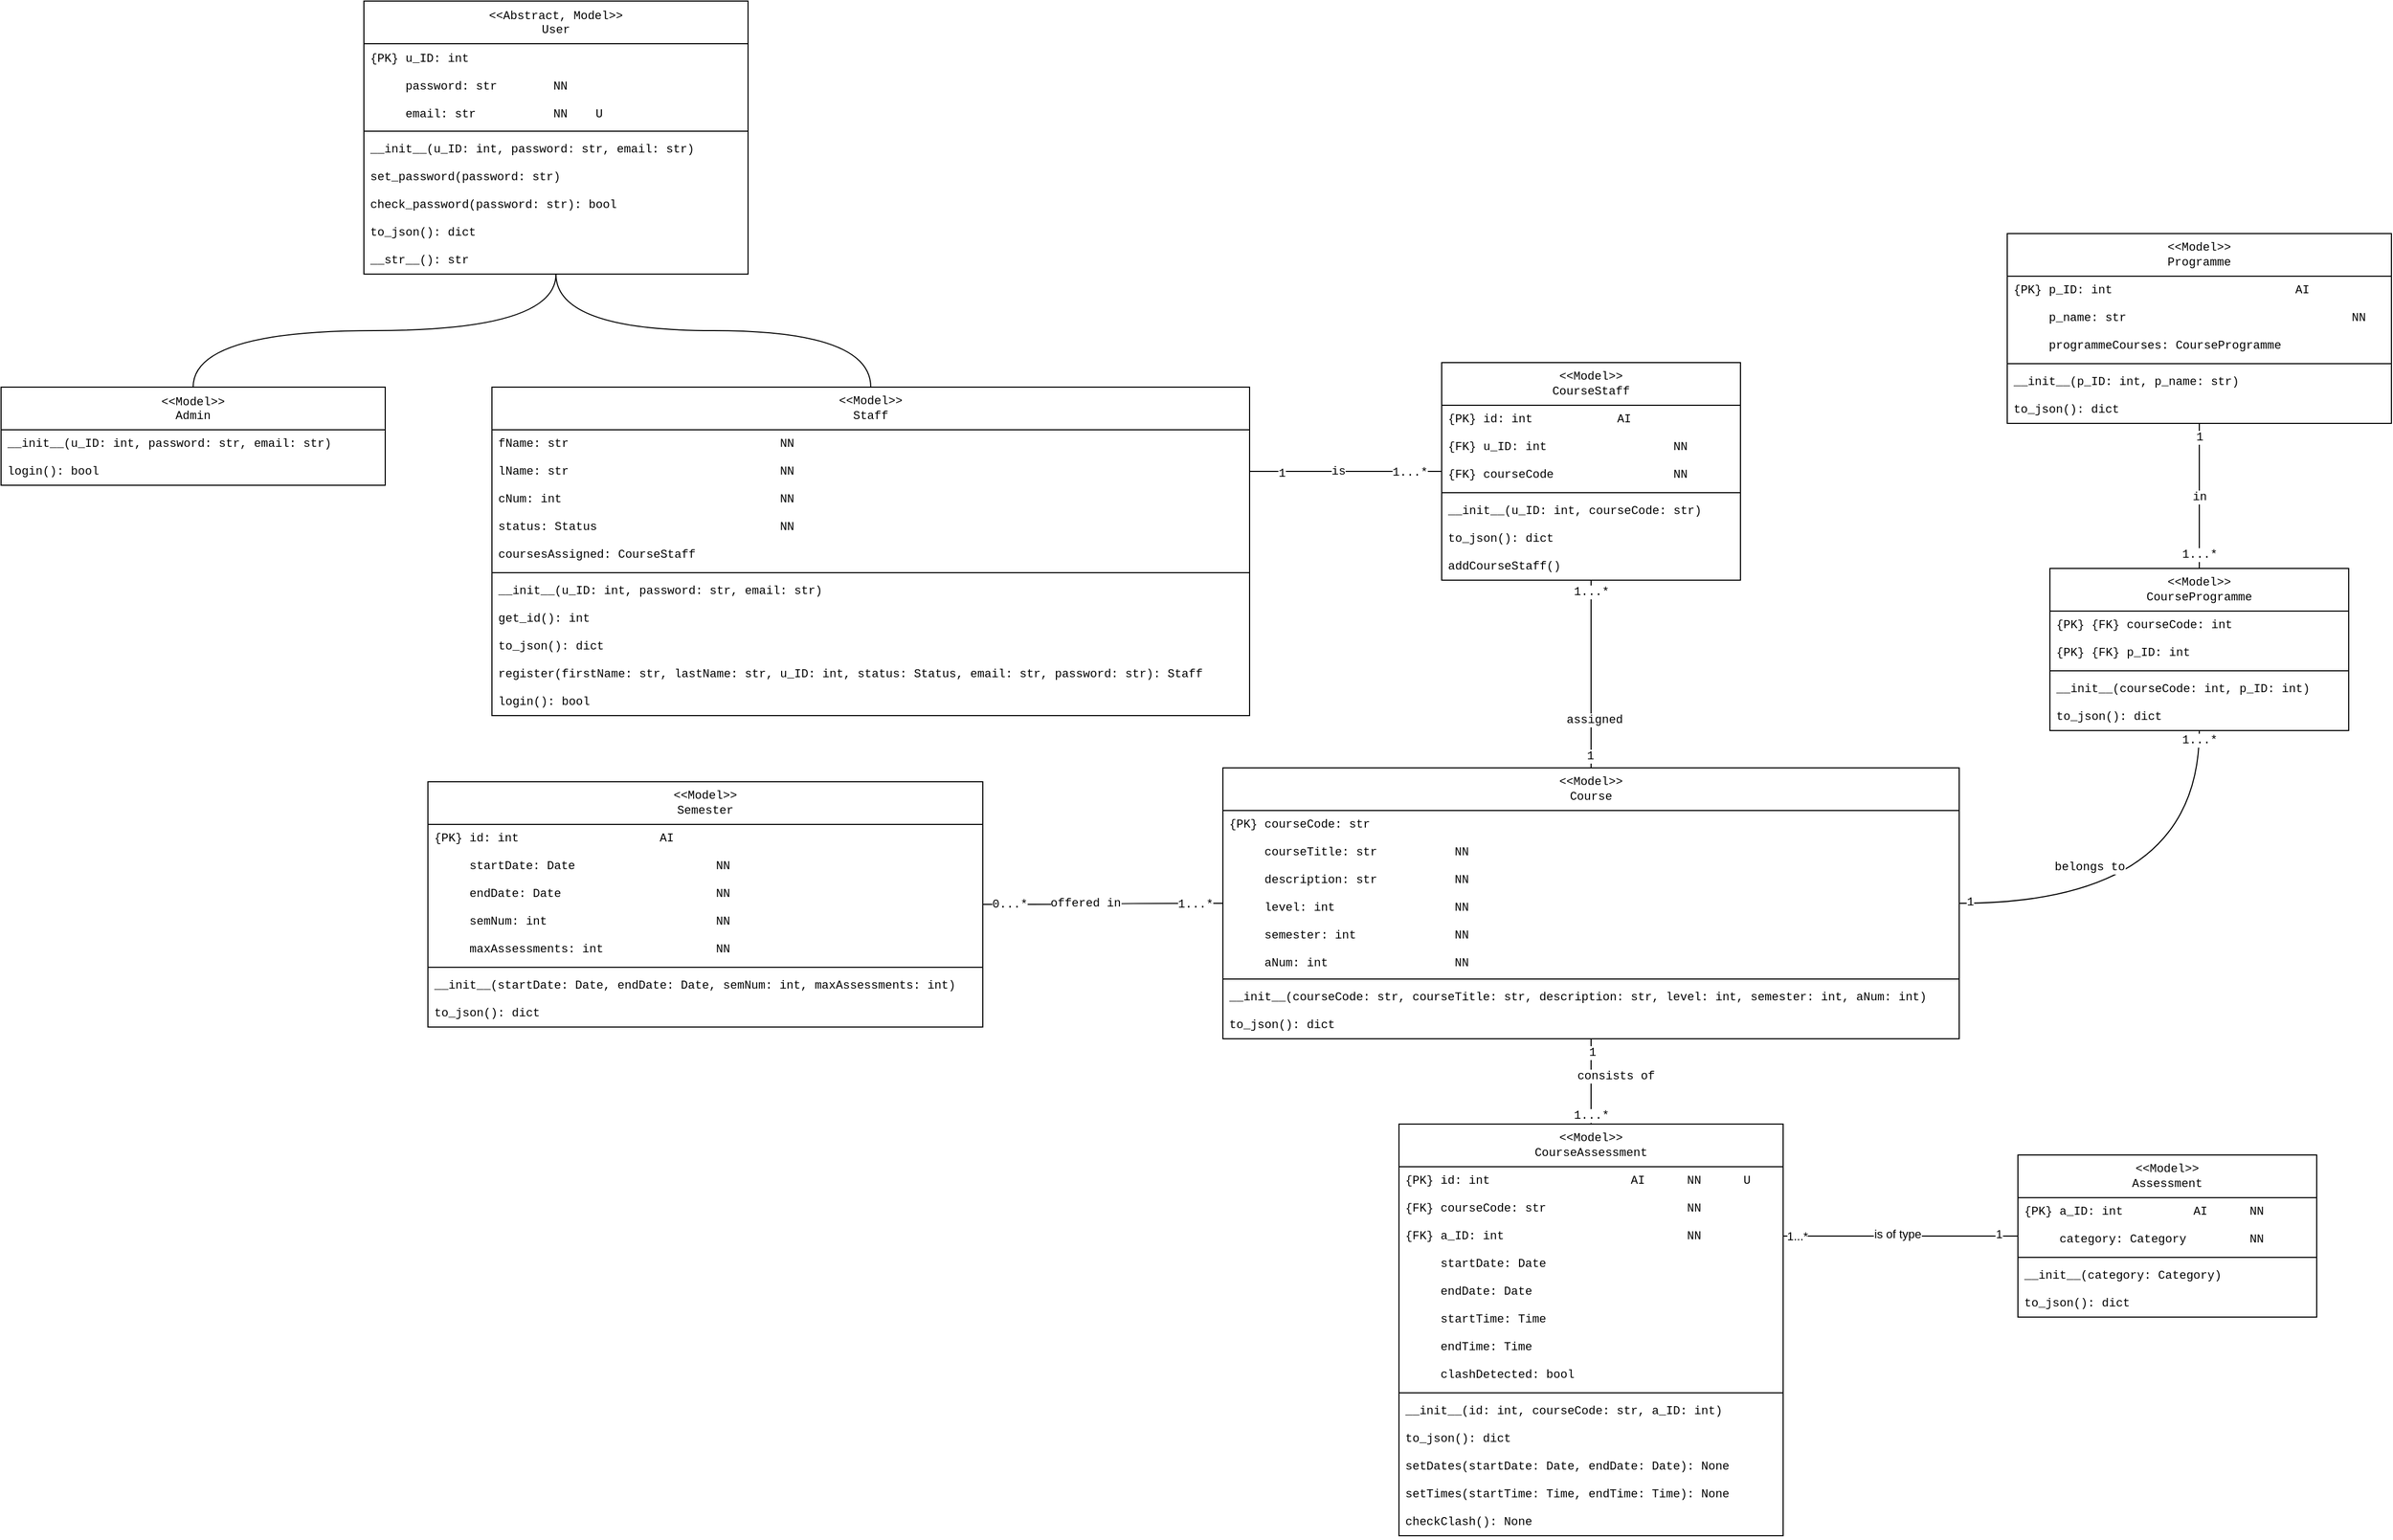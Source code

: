 <mxfile version="24.7.17" pages="7">
  <diagram id="duLQ1TJNiOow9fhpuZ56" name="Original">
    <mxGraphModel dx="2068" dy="1766" grid="1" gridSize="10" guides="1" tooltips="1" connect="1" arrows="1" fold="1" page="1" pageScale="1" pageWidth="1169" pageHeight="827" math="0" shadow="0">
      <root>
        <mxCell id="0" />
        <mxCell id="1" parent="0" />
        <mxCell id="kmGwFZH61MllJXOSQFiE-148" style="edgeStyle=orthogonalEdgeStyle;shape=connector;curved=1;rounded=0;orthogonalLoop=1;jettySize=auto;html=1;strokeColor=default;align=center;verticalAlign=middle;fontFamily=Helvetica;fontSize=11;fontColor=default;labelBackgroundColor=default;startSize=24;endArrow=none;endFill=0;endSize=24;" parent="1" source="kmGwFZH61MllJXOSQFiE-1" target="kmGwFZH61MllJXOSQFiE-16" edge="1">
          <mxGeometry relative="1" as="geometry" />
        </mxCell>
        <mxCell id="kmGwFZH61MllJXOSQFiE-1" value="&lt;&lt;Abstract, Model&gt;&gt;&#xa;User" style="swimlane;fontStyle=0;align=center;verticalAlign=top;childLayout=stackLayout;horizontal=1;startSize=40;horizontalStack=0;resizeParent=1;resizeLast=0;collapsible=1;marginBottom=0;rounded=0;shadow=0;strokeWidth=1;fontFamily=Courier New;fontSize=11;" parent="1" vertex="1">
          <mxGeometry x="-800" y="-720" width="360" height="256" as="geometry">
            <mxRectangle x="230" y="140" width="160" height="26" as="alternateBounds" />
          </mxGeometry>
        </mxCell>
        <mxCell id="kmGwFZH61MllJXOSQFiE-2" value="{PK} u_ID: int" style="text;align=left;verticalAlign=top;spacingLeft=4;spacingRight=4;overflow=hidden;rotatable=0;points=[[0,0.5],[1,0.5]];portConstraint=eastwest;fontFamily=Courier New;fontStyle=0;fontSize=11;" parent="kmGwFZH61MllJXOSQFiE-1" vertex="1">
          <mxGeometry y="40" width="360" height="26" as="geometry" />
        </mxCell>
        <mxCell id="kmGwFZH61MllJXOSQFiE-3" value="     password: str        NN" style="text;align=left;verticalAlign=top;spacingLeft=4;spacingRight=4;overflow=hidden;rotatable=0;points=[[0,0.5],[1,0.5]];portConstraint=eastwest;rounded=0;shadow=0;html=0;fontFamily=Courier New;fontStyle=0;fontSize=11;" parent="kmGwFZH61MllJXOSQFiE-1" vertex="1">
          <mxGeometry y="66" width="360" height="26" as="geometry" />
        </mxCell>
        <mxCell id="kmGwFZH61MllJXOSQFiE-4" value="     email: str           NN    U" style="text;align=left;verticalAlign=top;spacingLeft=4;spacingRight=4;overflow=hidden;rotatable=0;points=[[0,0.5],[1,0.5]];portConstraint=eastwest;rounded=0;shadow=0;html=0;fontFamily=Courier New;fontStyle=0;fontSize=11;" parent="kmGwFZH61MllJXOSQFiE-1" vertex="1">
          <mxGeometry y="92" width="360" height="26" as="geometry" />
        </mxCell>
        <mxCell id="kmGwFZH61MllJXOSQFiE-5" value="" style="line;strokeWidth=1;fillColor=none;align=left;verticalAlign=middle;spacingTop=-1;spacingLeft=3;spacingRight=3;rotatable=0;labelPosition=right;points=[];portConstraint=eastwest;strokeColor=inherit;fontFamily=Courier New;fontSize=11;fontColor=default;labelBackgroundColor=default;fontStyle=0" parent="kmGwFZH61MllJXOSQFiE-1" vertex="1">
          <mxGeometry y="118" width="360" height="8" as="geometry" />
        </mxCell>
        <mxCell id="kmGwFZH61MllJXOSQFiE-6" value="__init__(u_ID: int, password: str, email: str)" style="text;strokeColor=none;fillColor=none;align=left;verticalAlign=top;spacingLeft=4;spacingRight=4;overflow=hidden;rotatable=0;points=[[0,0.5],[1,0.5]];portConstraint=eastwest;whiteSpace=wrap;html=1;fontFamily=Courier New;fontSize=11;fontColor=default;fontStyle=0" parent="kmGwFZH61MllJXOSQFiE-1" vertex="1">
          <mxGeometry y="126" width="360" height="26" as="geometry" />
        </mxCell>
        <mxCell id="kmGwFZH61MllJXOSQFiE-7" value="set_password(password: str)" style="text;strokeColor=none;fillColor=none;align=left;verticalAlign=top;spacingLeft=4;spacingRight=4;overflow=hidden;rotatable=0;points=[[0,0.5],[1,0.5]];portConstraint=eastwest;whiteSpace=wrap;html=1;fontFamily=Courier New;fontSize=11;fontColor=default;fontStyle=0" parent="kmGwFZH61MllJXOSQFiE-1" vertex="1">
          <mxGeometry y="152" width="360" height="26" as="geometry" />
        </mxCell>
        <mxCell id="kmGwFZH61MllJXOSQFiE-8" value="check_password(password: str): bool" style="text;strokeColor=none;fillColor=none;align=left;verticalAlign=top;spacingLeft=4;spacingRight=4;overflow=hidden;rotatable=0;points=[[0,0.5],[1,0.5]];portConstraint=eastwest;whiteSpace=wrap;html=1;fontFamily=Courier New;fontSize=11;fontColor=default;fontStyle=0" parent="kmGwFZH61MllJXOSQFiE-1" vertex="1">
          <mxGeometry y="178" width="360" height="26" as="geometry" />
        </mxCell>
        <mxCell id="kmGwFZH61MllJXOSQFiE-9" value="to_json(): dict" style="text;strokeColor=none;fillColor=none;align=left;verticalAlign=top;spacingLeft=4;spacingRight=4;overflow=hidden;rotatable=0;points=[[0,0.5],[1,0.5]];portConstraint=eastwest;whiteSpace=wrap;html=1;fontFamily=Courier New;fontSize=11;fontColor=default;fontStyle=0" parent="kmGwFZH61MllJXOSQFiE-1" vertex="1">
          <mxGeometry y="204" width="360" height="26" as="geometry" />
        </mxCell>
        <mxCell id="kmGwFZH61MllJXOSQFiE-10" value="__str__(): str" style="text;strokeColor=none;fillColor=none;align=left;verticalAlign=top;spacingLeft=4;spacingRight=4;overflow=hidden;rotatable=0;points=[[0,0.5],[1,0.5]];portConstraint=eastwest;whiteSpace=wrap;html=1;fontFamily=Courier New;fontSize=11;fontColor=default;fontStyle=0" parent="kmGwFZH61MllJXOSQFiE-1" vertex="1">
          <mxGeometry y="230" width="360" height="26" as="geometry" />
        </mxCell>
        <mxCell id="kmGwFZH61MllJXOSQFiE-11" style="edgeStyle=orthogonalEdgeStyle;rounded=0;orthogonalLoop=1;jettySize=auto;html=1;endArrow=none;endFill=0;endSize=24;startSize=24;curved=1;fontFamily=Courier New;fontStyle=0;fontSize=11;" parent="1" source="kmGwFZH61MllJXOSQFiE-12" target="kmGwFZH61MllJXOSQFiE-1" edge="1">
          <mxGeometry relative="1" as="geometry" />
        </mxCell>
        <mxCell id="kmGwFZH61MllJXOSQFiE-12" value="&lt;&lt;Model&gt;&gt;&#xa;Admin" style="swimlane;fontStyle=0;align=center;verticalAlign=top;childLayout=stackLayout;horizontal=1;startSize=40;horizontalStack=0;resizeParent=1;resizeLast=0;collapsible=1;marginBottom=0;rounded=0;shadow=0;strokeWidth=1;fontFamily=Courier New;fontSize=11;" parent="1" vertex="1">
          <mxGeometry x="-1140" y="-358" width="360" height="92" as="geometry">
            <mxRectangle x="230" y="140" width="160" height="26" as="alternateBounds" />
          </mxGeometry>
        </mxCell>
        <mxCell id="kmGwFZH61MllJXOSQFiE-13" value="__init__(u_ID: int, password: str, email: str)" style="text;strokeColor=none;fillColor=none;align=left;verticalAlign=top;spacingLeft=4;spacingRight=4;overflow=hidden;rotatable=0;points=[[0,0.5],[1,0.5]];portConstraint=eastwest;whiteSpace=wrap;html=1;fontFamily=Courier New;fontSize=11;fontColor=default;fontStyle=0" parent="kmGwFZH61MllJXOSQFiE-12" vertex="1">
          <mxGeometry y="40" width="360" height="26" as="geometry" />
        </mxCell>
        <mxCell id="kmGwFZH61MllJXOSQFiE-14" value="login(): bool" style="text;strokeColor=none;fillColor=none;align=left;verticalAlign=top;spacingLeft=4;spacingRight=4;overflow=hidden;rotatable=0;points=[[0,0.5],[1,0.5]];portConstraint=eastwest;whiteSpace=wrap;html=1;fontFamily=Courier New;fontSize=11;fontColor=default;fontStyle=0" parent="kmGwFZH61MllJXOSQFiE-12" vertex="1">
          <mxGeometry y="66" width="360" height="26" as="geometry" />
        </mxCell>
        <mxCell id="kmGwFZH61MllJXOSQFiE-16" value="&amp;lt;&amp;lt;Model&amp;gt;&amp;gt;&lt;br style=&quot;font-size: 11px;&quot;&gt;Staff" style="swimlane;fontStyle=0;childLayout=stackLayout;horizontal=1;startSize=40;fillColor=none;horizontalStack=0;resizeParent=1;resizeParentMax=0;resizeLast=0;collapsible=1;marginBottom=0;whiteSpace=wrap;html=1;fontFamily=Courier New;fontSize=11;fontColor=default;labelBackgroundColor=default;" parent="1" vertex="1">
          <mxGeometry x="-680" y="-358" width="710" height="308" as="geometry" />
        </mxCell>
        <mxCell id="kmGwFZH61MllJXOSQFiE-17" value="fName: str&lt;span style=&quot;white-space: pre; font-size: 11px;&quot;&gt;&#x9;&lt;/span&gt;&lt;span style=&quot;white-space: pre; font-size: 11px;&quot;&gt;&#x9;&lt;/span&gt;&lt;span style=&quot;white-space: pre; font-size: 11px;&quot;&gt;&#x9;&lt;span style=&quot;white-space: pre; font-size: 11px;&quot;&gt;&#x9;&lt;/span&gt;&lt;/span&gt;NN" style="text;strokeColor=none;fillColor=none;align=left;verticalAlign=top;spacingLeft=4;spacingRight=4;overflow=hidden;rotatable=0;points=[[0,0.5],[1,0.5]];portConstraint=eastwest;whiteSpace=wrap;html=1;fontFamily=Courier New;fontSize=11;fontColor=default;labelBackgroundColor=default;fontStyle=0" parent="kmGwFZH61MllJXOSQFiE-16" vertex="1">
          <mxGeometry y="40" width="710" height="26" as="geometry" />
        </mxCell>
        <mxCell id="kmGwFZH61MllJXOSQFiE-18" value="lName: str&lt;span style=&quot;white-space: pre; font-size: 11px;&quot;&gt;&#x9;&lt;/span&gt;&lt;span style=&quot;white-space: pre; font-size: 11px;&quot;&gt;&#x9;&lt;/span&gt;&lt;span style=&quot;white-space: pre; font-size: 11px;&quot;&gt;&#x9;&lt;/span&gt;&lt;span style=&quot;white-space: pre; font-size: 11px;&quot;&gt;&#x9;&lt;/span&gt;NN" style="text;strokeColor=none;fillColor=none;align=left;verticalAlign=top;spacingLeft=4;spacingRight=4;overflow=hidden;rotatable=0;points=[[0,0.5],[1,0.5]];portConstraint=eastwest;whiteSpace=wrap;html=1;fontFamily=Courier New;fontSize=11;fontColor=default;labelBackgroundColor=default;fontStyle=0" parent="kmGwFZH61MllJXOSQFiE-16" vertex="1">
          <mxGeometry y="66" width="710" height="26" as="geometry" />
        </mxCell>
        <mxCell id="kmGwFZH61MllJXOSQFiE-19" value="cNum: int&lt;span style=&quot;white-space: pre; font-size: 11px;&quot;&gt;&#x9;&lt;/span&gt;&lt;span style=&quot;white-space: pre; font-size: 11px;&quot;&gt;&#x9;&lt;/span&gt;&lt;span style=&quot;white-space: pre; font-size: 11px;&quot;&gt;&#x9;&lt;/span&gt;&lt;span style=&quot;white-space: pre; font-size: 11px;&quot;&gt;&#x9;&lt;/span&gt;NN" style="text;strokeColor=none;fillColor=none;align=left;verticalAlign=top;spacingLeft=4;spacingRight=4;overflow=hidden;rotatable=0;points=[[0,0.5],[1,0.5]];portConstraint=eastwest;whiteSpace=wrap;html=1;fontFamily=Courier New;fontSize=11;fontColor=default;labelBackgroundColor=default;fontStyle=0" parent="kmGwFZH61MllJXOSQFiE-16" vertex="1">
          <mxGeometry y="92" width="710" height="26" as="geometry" />
        </mxCell>
        <mxCell id="kmGwFZH61MllJXOSQFiE-20" value="status: Status&lt;span style=&quot;white-space: pre; font-size: 11px;&quot;&gt;&#x9;&lt;/span&gt;&lt;span style=&quot;white-space: pre; font-size: 11px;&quot;&gt;&#x9;&lt;/span&gt;&lt;span style=&quot;white-space: pre; font-size: 11px;&quot;&gt;&#x9;&lt;/span&gt;&lt;span style=&quot;white-space: pre; font-size: 11px;&quot;&gt;&#x9;&lt;/span&gt;NN" style="text;strokeColor=none;fillColor=none;align=left;verticalAlign=top;spacingLeft=4;spacingRight=4;overflow=hidden;rotatable=0;points=[[0,0.5],[1,0.5]];portConstraint=eastwest;whiteSpace=wrap;html=1;fontFamily=Courier New;fontSize=11;fontColor=default;labelBackgroundColor=default;fontStyle=0" parent="kmGwFZH61MllJXOSQFiE-16" vertex="1">
          <mxGeometry y="118" width="710" height="26" as="geometry" />
        </mxCell>
        <mxCell id="kmGwFZH61MllJXOSQFiE-21" value="coursesAssigned: CourseStaff" style="text;strokeColor=none;fillColor=none;align=left;verticalAlign=top;spacingLeft=4;spacingRight=4;overflow=hidden;rotatable=0;points=[[0,0.5],[1,0.5]];portConstraint=eastwest;whiteSpace=wrap;html=1;fontFamily=Courier New;fontSize=11;fontColor=default;labelBackgroundColor=default;fontStyle=0" parent="kmGwFZH61MllJXOSQFiE-16" vertex="1">
          <mxGeometry y="144" width="710" height="26" as="geometry" />
        </mxCell>
        <mxCell id="kmGwFZH61MllJXOSQFiE-22" value="" style="line;strokeWidth=1;fillColor=none;align=left;verticalAlign=middle;spacingTop=-1;spacingLeft=3;spacingRight=3;rotatable=0;labelPosition=right;points=[];portConstraint=eastwest;strokeColor=inherit;rounded=0;shadow=0;fontFamily=Courier New;fontSize=11;fontColor=default;fontStyle=0" parent="kmGwFZH61MllJXOSQFiE-16" vertex="1">
          <mxGeometry y="170" width="710" height="8" as="geometry" />
        </mxCell>
        <mxCell id="kmGwFZH61MllJXOSQFiE-23" value="__init__(u_ID: int, password: str, email: str)" style="text;strokeColor=none;fillColor=none;align=left;verticalAlign=top;spacingLeft=4;spacingRight=4;overflow=hidden;rotatable=0;points=[[0,0.5],[1,0.5]];portConstraint=eastwest;whiteSpace=wrap;html=1;fontFamily=Courier New;fontSize=11;fontColor=default;fontStyle=0" parent="kmGwFZH61MllJXOSQFiE-16" vertex="1">
          <mxGeometry y="178" width="710" height="26" as="geometry" />
        </mxCell>
        <mxCell id="kmGwFZH61MllJXOSQFiE-24" value="get_id(): int" style="text;strokeColor=none;fillColor=none;align=left;verticalAlign=top;spacingLeft=4;spacingRight=4;overflow=hidden;rotatable=0;points=[[0,0.5],[1,0.5]];portConstraint=eastwest;whiteSpace=wrap;html=1;fontFamily=Courier New;fontSize=11;fontColor=default;fontStyle=0" parent="kmGwFZH61MllJXOSQFiE-16" vertex="1">
          <mxGeometry y="204" width="710" height="26" as="geometry" />
        </mxCell>
        <mxCell id="kmGwFZH61MllJXOSQFiE-25" value="to_json(): dict" style="text;strokeColor=none;fillColor=none;align=left;verticalAlign=top;spacingLeft=4;spacingRight=4;overflow=hidden;rotatable=0;points=[[0,0.5],[1,0.5]];portConstraint=eastwest;whiteSpace=wrap;html=1;fontFamily=Courier New;fontSize=11;fontColor=default;fontStyle=0" parent="kmGwFZH61MllJXOSQFiE-16" vertex="1">
          <mxGeometry y="230" width="710" height="26" as="geometry" />
        </mxCell>
        <mxCell id="kmGwFZH61MllJXOSQFiE-26" value="register(firstName: str, lastName: str, u_ID: int, status: Status, email: str, password: str): Staff" style="text;strokeColor=none;fillColor=none;align=left;verticalAlign=top;spacingLeft=4;spacingRight=4;overflow=hidden;rotatable=0;points=[[0,0.5],[1,0.5]];portConstraint=eastwest;whiteSpace=wrap;html=1;fontFamily=Courier New;fontSize=11;fontColor=default;fontStyle=0" parent="kmGwFZH61MllJXOSQFiE-16" vertex="1">
          <mxGeometry y="256" width="710" height="26" as="geometry" />
        </mxCell>
        <mxCell id="kmGwFZH61MllJXOSQFiE-27" value="login(): bool" style="text;strokeColor=none;fillColor=none;align=left;verticalAlign=top;spacingLeft=4;spacingRight=4;overflow=hidden;rotatable=0;points=[[0,0.5],[1,0.5]];portConstraint=eastwest;whiteSpace=wrap;html=1;fontFamily=Courier New;fontSize=11;fontColor=default;fontStyle=0" parent="kmGwFZH61MllJXOSQFiE-16" vertex="1">
          <mxGeometry y="282" width="710" height="26" as="geometry" />
        </mxCell>
        <mxCell id="kmGwFZH61MllJXOSQFiE-28" style="edgeStyle=orthogonalEdgeStyle;shape=connector;curved=1;rounded=0;orthogonalLoop=1;jettySize=auto;html=1;strokeColor=default;align=center;verticalAlign=middle;fontFamily=Courier New;fontSize=11;fontColor=default;labelBackgroundColor=default;startSize=24;endArrow=none;endFill=0;endSize=24;fontStyle=0" parent="1" source="kmGwFZH61MllJXOSQFiE-32" target="kmGwFZH61MllJXOSQFiE-56" edge="1">
          <mxGeometry relative="1" as="geometry" />
        </mxCell>
        <mxCell id="kmGwFZH61MllJXOSQFiE-29" value="1...*" style="edgeLabel;html=1;align=center;verticalAlign=middle;resizable=0;points=[];fontFamily=Courier New;fontSize=11;fontColor=default;labelBackgroundColor=default;fontStyle=0" parent="kmGwFZH61MllJXOSQFiE-28" vertex="1" connectable="0">
          <mxGeometry x="-0.873" relative="1" as="geometry">
            <mxPoint as="offset" />
          </mxGeometry>
        </mxCell>
        <mxCell id="kmGwFZH61MllJXOSQFiE-30" value="assigned" style="edgeLabel;html=1;align=center;verticalAlign=middle;resizable=0;points=[];fontFamily=Courier New;fontSize=11;fontColor=default;labelBackgroundColor=default;fontStyle=0" parent="kmGwFZH61MllJXOSQFiE-28" vertex="1" connectable="0">
          <mxGeometry x="0.226" y="-15" relative="1" as="geometry">
            <mxPoint x="18" y="23" as="offset" />
          </mxGeometry>
        </mxCell>
        <mxCell id="kmGwFZH61MllJXOSQFiE-31" value="1" style="edgeLabel;html=1;align=center;verticalAlign=middle;resizable=0;points=[];fontFamily=Courier New;fontSize=11;fontColor=default;labelBackgroundColor=default;fontStyle=0" parent="kmGwFZH61MllJXOSQFiE-28" vertex="1" connectable="0">
          <mxGeometry x="0.875" y="-1" relative="1" as="geometry">
            <mxPoint as="offset" />
          </mxGeometry>
        </mxCell>
        <mxCell id="kmGwFZH61MllJXOSQFiE-32" value="&amp;lt;&amp;lt;Model&amp;gt;&amp;gt;&lt;br style=&quot;font-size: 11px;&quot;&gt;CourseStaff" style="swimlane;fontStyle=0;childLayout=stackLayout;horizontal=1;startSize=40;fillColor=none;horizontalStack=0;resizeParent=1;resizeParentMax=0;resizeLast=0;collapsible=1;marginBottom=0;whiteSpace=wrap;html=1;fontFamily=Courier New;fontSize=11;fontColor=default;labelBackgroundColor=default;" parent="1" vertex="1">
          <mxGeometry x="210" y="-381" width="280" height="204" as="geometry" />
        </mxCell>
        <mxCell id="kmGwFZH61MllJXOSQFiE-33" value="{PK} id: int&lt;span style=&quot;white-space: pre; font-size: 11px;&quot;&gt;&#x9;&lt;/span&gt;&lt;span style=&quot;white-space: pre; font-size: 11px;&quot;&gt;&#x9;&lt;/span&gt;AI" style="text;strokeColor=none;fillColor=none;align=left;verticalAlign=top;spacingLeft=4;spacingRight=4;overflow=hidden;rotatable=0;points=[[0,0.5],[1,0.5]];portConstraint=eastwest;whiteSpace=wrap;html=1;fontFamily=Courier New;fontSize=11;fontColor=default;labelBackgroundColor=default;fontStyle=0" parent="kmGwFZH61MllJXOSQFiE-32" vertex="1">
          <mxGeometry y="40" width="280" height="26" as="geometry" />
        </mxCell>
        <mxCell id="kmGwFZH61MllJXOSQFiE-34" value="{FK} u_ID: int&lt;span style=&quot;white-space: pre; font-size: 11px;&quot;&gt;&#x9;&lt;/span&gt;&lt;span style=&quot;white-space: pre; font-size: 11px;&quot;&gt;&#x9;&lt;/span&gt;&lt;span style=&quot;white-space: pre; font-size: 11px;&quot;&gt;&#x9;NN&lt;/span&gt;" style="text;strokeColor=none;fillColor=none;align=left;verticalAlign=top;spacingLeft=4;spacingRight=4;overflow=hidden;rotatable=0;points=[[0,0.5],[1,0.5]];portConstraint=eastwest;whiteSpace=wrap;html=1;fontFamily=Courier New;fontSize=11;fontColor=default;labelBackgroundColor=default;fontStyle=0" parent="kmGwFZH61MllJXOSQFiE-32" vertex="1">
          <mxGeometry y="66" width="280" height="26" as="geometry" />
        </mxCell>
        <mxCell id="kmGwFZH61MllJXOSQFiE-35" value="{FK} courseCode&lt;span style=&quot;white-space: pre; font-size: 11px;&quot;&gt;&#x9;&lt;/span&gt;&lt;span style=&quot;white-space: pre; font-size: 11px;&quot;&gt;&#x9;&lt;/span&gt;&lt;span style=&quot;white-space: pre; font-size: 11px;&quot;&gt;&#x9;&lt;/span&gt;NN" style="text;strokeColor=none;fillColor=none;align=left;verticalAlign=top;spacingLeft=4;spacingRight=4;overflow=hidden;rotatable=0;points=[[0,0.5],[1,0.5]];portConstraint=eastwest;whiteSpace=wrap;html=1;fontFamily=Courier New;fontSize=11;fontColor=default;labelBackgroundColor=default;fontStyle=0" parent="kmGwFZH61MllJXOSQFiE-32" vertex="1">
          <mxGeometry y="92" width="280" height="26" as="geometry" />
        </mxCell>
        <mxCell id="kmGwFZH61MllJXOSQFiE-36" value="" style="line;strokeWidth=1;fillColor=none;align=left;verticalAlign=middle;spacingTop=-1;spacingLeft=3;spacingRight=3;rotatable=0;labelPosition=right;points=[];portConstraint=eastwest;strokeColor=inherit;fontStyle=0;fontFamily=Courier New;fontSize=11;" parent="kmGwFZH61MllJXOSQFiE-32" vertex="1">
          <mxGeometry y="118" width="280" height="8" as="geometry" />
        </mxCell>
        <mxCell id="kmGwFZH61MllJXOSQFiE-37" value="__init__(u_ID: int, courseCode: str)" style="text;strokeColor=none;fillColor=none;align=left;verticalAlign=top;spacingLeft=4;spacingRight=4;overflow=hidden;rotatable=0;points=[[0,0.5],[1,0.5]];portConstraint=eastwest;whiteSpace=wrap;html=1;fontFamily=Courier New;fontSize=11;fontColor=default;labelBackgroundColor=default;fontStyle=0" parent="kmGwFZH61MllJXOSQFiE-32" vertex="1">
          <mxGeometry y="126" width="280" height="26" as="geometry" />
        </mxCell>
        <mxCell id="kmGwFZH61MllJXOSQFiE-38" value="to_json(): dict" style="text;strokeColor=none;fillColor=none;align=left;verticalAlign=top;spacingLeft=4;spacingRight=4;overflow=hidden;rotatable=0;points=[[0,0.5],[1,0.5]];portConstraint=eastwest;whiteSpace=wrap;html=1;fontFamily=Courier New;fontSize=11;fontColor=default;labelBackgroundColor=default;fontStyle=0" parent="kmGwFZH61MllJXOSQFiE-32" vertex="1">
          <mxGeometry y="152" width="280" height="26" as="geometry" />
        </mxCell>
        <mxCell id="kmGwFZH61MllJXOSQFiE-39" value="addCourseStaff()" style="text;strokeColor=none;fillColor=none;align=left;verticalAlign=top;spacingLeft=4;spacingRight=4;overflow=hidden;rotatable=0;points=[[0,0.5],[1,0.5]];portConstraint=eastwest;whiteSpace=wrap;html=1;fontFamily=Courier New;fontSize=11;fontColor=default;labelBackgroundColor=default;fontStyle=0" parent="kmGwFZH61MllJXOSQFiE-32" vertex="1">
          <mxGeometry y="178" width="280" height="26" as="geometry" />
        </mxCell>
        <mxCell id="kmGwFZH61MllJXOSQFiE-40" style="edgeStyle=orthogonalEdgeStyle;shape=connector;curved=1;rounded=0;orthogonalLoop=1;jettySize=auto;html=1;strokeColor=default;align=center;verticalAlign=middle;fontFamily=Courier New;fontSize=11;fontColor=default;labelBackgroundColor=default;startSize=24;endArrow=none;endFill=0;endSize=24;fontStyle=0" parent="1" source="kmGwFZH61MllJXOSQFiE-18" target="kmGwFZH61MllJXOSQFiE-32" edge="1">
          <mxGeometry relative="1" as="geometry" />
        </mxCell>
        <mxCell id="kmGwFZH61MllJXOSQFiE-41" value="1" style="edgeLabel;html=1;align=center;verticalAlign=middle;resizable=0;points=[];fontFamily=Courier New;fontSize=11;fontColor=default;labelBackgroundColor=default;fontStyle=0" parent="kmGwFZH61MllJXOSQFiE-40" vertex="1" connectable="0">
          <mxGeometry x="-0.667" y="-2" relative="1" as="geometry">
            <mxPoint as="offset" />
          </mxGeometry>
        </mxCell>
        <mxCell id="kmGwFZH61MllJXOSQFiE-42" value="is" style="edgeLabel;html=1;align=center;verticalAlign=middle;resizable=0;points=[];fontFamily=Courier New;fontSize=11;fontColor=default;labelBackgroundColor=default;fontStyle=0" parent="kmGwFZH61MllJXOSQFiE-40" vertex="1" connectable="0">
          <mxGeometry x="-0.06" relative="1" as="geometry">
            <mxPoint x="-2" as="offset" />
          </mxGeometry>
        </mxCell>
        <mxCell id="kmGwFZH61MllJXOSQFiE-43" value="1...*" style="edgeLabel;html=1;align=center;verticalAlign=middle;resizable=0;points=[];fontFamily=Courier New;fontSize=11;fontColor=default;labelBackgroundColor=default;fontStyle=0" parent="kmGwFZH61MllJXOSQFiE-40" vertex="1" connectable="0">
          <mxGeometry x="0.79" y="-1" relative="1" as="geometry">
            <mxPoint x="-11" as="offset" />
          </mxGeometry>
        </mxCell>
        <mxCell id="kmGwFZH61MllJXOSQFiE-44" style="edgeStyle=orthogonalEdgeStyle;shape=connector;curved=1;rounded=0;orthogonalLoop=1;jettySize=auto;html=1;strokeColor=default;align=center;verticalAlign=middle;fontFamily=Courier New;fontSize=11;fontColor=default;labelBackgroundColor=default;startSize=24;endArrow=none;endFill=0;endSize=24;fontStyle=0" parent="1" source="kmGwFZH61MllJXOSQFiE-56" target="kmGwFZH61MllJXOSQFiE-66" edge="1">
          <mxGeometry relative="1" as="geometry" />
        </mxCell>
        <mxCell id="kmGwFZH61MllJXOSQFiE-45" value="1...*" style="edgeLabel;html=1;align=center;verticalAlign=middle;resizable=0;points=[];fontFamily=Courier New;fontSize=11;fontColor=default;labelBackgroundColor=default;fontStyle=0" parent="kmGwFZH61MllJXOSQFiE-44" vertex="1" connectable="0">
          <mxGeometry x="-0.764" y="1" relative="1" as="geometry">
            <mxPoint as="offset" />
          </mxGeometry>
        </mxCell>
        <mxCell id="kmGwFZH61MllJXOSQFiE-46" value="0...*" style="edgeLabel;html=1;align=center;verticalAlign=middle;resizable=0;points=[];fontFamily=Courier New;fontSize=11;fontColor=default;labelBackgroundColor=default;fontStyle=0" parent="kmGwFZH61MllJXOSQFiE-44" vertex="1" connectable="0">
          <mxGeometry x="0.875" relative="1" as="geometry">
            <mxPoint x="11" as="offset" />
          </mxGeometry>
        </mxCell>
        <mxCell id="kmGwFZH61MllJXOSQFiE-47" value="offered in" style="edgeLabel;html=1;align=center;verticalAlign=middle;resizable=0;points=[];fontFamily=Courier New;fontSize=11;fontColor=default;labelBackgroundColor=default;fontStyle=0" parent="kmGwFZH61MllJXOSQFiE-44" vertex="1" connectable="0">
          <mxGeometry x="0.33" y="16" relative="1" as="geometry">
            <mxPoint x="20" y="-17" as="offset" />
          </mxGeometry>
        </mxCell>
        <mxCell id="kmGwFZH61MllJXOSQFiE-48" style="edgeStyle=orthogonalEdgeStyle;shape=connector;curved=1;rounded=0;orthogonalLoop=1;jettySize=auto;html=1;strokeColor=default;align=center;verticalAlign=middle;fontFamily=Courier New;fontSize=11;fontColor=default;labelBackgroundColor=default;startSize=24;endArrow=none;endFill=0;endSize=24;" parent="1" source="kmGwFZH61MllJXOSQFiE-56" target="kmGwFZH61MllJXOSQFiE-75" edge="1">
          <mxGeometry relative="1" as="geometry">
            <mxPoint x="320" y="732" as="targetPoint" />
          </mxGeometry>
        </mxCell>
        <mxCell id="kmGwFZH61MllJXOSQFiE-49" value="1" style="edgeLabel;html=1;align=center;verticalAlign=middle;resizable=0;points=[];spacingLeft=4;spacingRight=4;fontFamily=Courier New;fontSize=11;fontColor=default;labelBackgroundColor=default;fillColor=none;gradientColor=none;" parent="kmGwFZH61MllJXOSQFiE-48" vertex="1" connectable="0">
          <mxGeometry x="-0.936" y="1" relative="1" as="geometry">
            <mxPoint y="10" as="offset" />
          </mxGeometry>
        </mxCell>
        <mxCell id="kmGwFZH61MllJXOSQFiE-50" value="1...*" style="edgeLabel;html=1;align=center;verticalAlign=middle;resizable=0;points=[];spacingLeft=4;spacingRight=4;fontFamily=Courier New;fontSize=11;fontColor=default;labelBackgroundColor=default;fillColor=none;gradientColor=none;" parent="kmGwFZH61MllJXOSQFiE-48" vertex="1" connectable="0">
          <mxGeometry x="0.925" relative="1" as="geometry">
            <mxPoint y="-5" as="offset" />
          </mxGeometry>
        </mxCell>
        <mxCell id="kmGwFZH61MllJXOSQFiE-51" value="consists of" style="edgeLabel;html=1;align=center;verticalAlign=middle;resizable=0;points=[];spacingLeft=4;spacingRight=4;fontFamily=Courier New;fontSize=11;fontColor=default;labelBackgroundColor=default;fillColor=none;gradientColor=none;" parent="kmGwFZH61MllJXOSQFiE-48" vertex="1" connectable="0">
          <mxGeometry x="-0.133" y="22" relative="1" as="geometry">
            <mxPoint x="1" as="offset" />
          </mxGeometry>
        </mxCell>
        <mxCell id="kmGwFZH61MllJXOSQFiE-52" style="edgeStyle=orthogonalEdgeStyle;shape=connector;curved=1;rounded=0;orthogonalLoop=1;jettySize=auto;html=1;strokeColor=default;align=center;verticalAlign=middle;fontFamily=Courier New;fontSize=11;fontColor=default;labelBackgroundColor=default;startSize=24;endArrow=none;endFill=0;endSize=24;" parent="1" source="kmGwFZH61MllJXOSQFiE-56" target="kmGwFZH61MllJXOSQFiE-94" edge="1">
          <mxGeometry relative="1" as="geometry" />
        </mxCell>
        <mxCell id="kmGwFZH61MllJXOSQFiE-53" value="1" style="edgeLabel;html=1;align=center;verticalAlign=middle;resizable=0;points=[];spacingLeft=4;spacingRight=4;fontFamily=Courier New;fontSize=11;fontColor=default;labelBackgroundColor=default;fillColor=none;gradientColor=none;" parent="kmGwFZH61MllJXOSQFiE-52" vertex="1" connectable="0">
          <mxGeometry x="-0.951" y="1" relative="1" as="geometry">
            <mxPoint as="offset" />
          </mxGeometry>
        </mxCell>
        <mxCell id="kmGwFZH61MllJXOSQFiE-54" value="1...*" style="edgeLabel;html=1;align=center;verticalAlign=middle;resizable=0;points=[];spacingLeft=4;spacingRight=4;fontFamily=Courier New;fontSize=11;fontColor=default;labelBackgroundColor=default;fillColor=none;gradientColor=none;" parent="kmGwFZH61MllJXOSQFiE-52" vertex="1" connectable="0">
          <mxGeometry x="0.954" relative="1" as="geometry">
            <mxPoint as="offset" />
          </mxGeometry>
        </mxCell>
        <mxCell id="kmGwFZH61MllJXOSQFiE-55" value="belongs to" style="edgeLabel;html=1;align=center;verticalAlign=middle;resizable=0;points=[];spacingLeft=4;spacingRight=4;fontFamily=Courier New;fontSize=11;fontColor=default;labelBackgroundColor=default;fillColor=none;gradientColor=none;" parent="kmGwFZH61MllJXOSQFiE-52" vertex="1" connectable="0">
          <mxGeometry x="0.338" y="103" relative="1" as="geometry">
            <mxPoint as="offset" />
          </mxGeometry>
        </mxCell>
        <mxCell id="kmGwFZH61MllJXOSQFiE-56" value="&amp;lt;&amp;lt;Model&amp;gt;&amp;gt;&lt;div style=&quot;font-size: 11px;&quot;&gt;Course&lt;/div&gt;" style="swimlane;fontStyle=0;childLayout=stackLayout;horizontal=1;startSize=40;fillColor=none;horizontalStack=0;resizeParent=1;resizeParentMax=0;resizeLast=0;collapsible=1;marginBottom=0;whiteSpace=wrap;html=1;fontFamily=Courier New;fontSize=11;fontColor=default;labelBackgroundColor=default;" parent="1" vertex="1">
          <mxGeometry x="5" y="-1" width="690" height="254" as="geometry" />
        </mxCell>
        <mxCell id="kmGwFZH61MllJXOSQFiE-57" value="{PK} courseCode: str" style="text;strokeColor=none;fillColor=none;align=left;verticalAlign=top;spacingLeft=4;spacingRight=4;overflow=hidden;rotatable=0;points=[[0,0.5],[1,0.5]];portConstraint=eastwest;whiteSpace=wrap;html=1;fontFamily=Courier New;fontSize=11;fontColor=default;labelBackgroundColor=default;fontStyle=0" parent="kmGwFZH61MllJXOSQFiE-56" vertex="1">
          <mxGeometry y="40" width="690" height="26" as="geometry" />
        </mxCell>
        <mxCell id="kmGwFZH61MllJXOSQFiE-58" value="&amp;nbsp; &amp;nbsp; &amp;nbsp;courseTitle: str&lt;span style=&quot;white-space: pre; font-size: 11px;&quot;&gt;&#x9;&lt;span style=&quot;white-space: pre; font-size: 11px;&quot;&gt;&#x9;&lt;/span&gt;&lt;/span&gt;NN" style="text;strokeColor=none;fillColor=none;align=left;verticalAlign=top;spacingLeft=4;spacingRight=4;overflow=hidden;rotatable=0;points=[[0,0.5],[1,0.5]];portConstraint=eastwest;whiteSpace=wrap;html=1;fontFamily=Courier New;fontSize=11;fontColor=default;labelBackgroundColor=default;fontStyle=0" parent="kmGwFZH61MllJXOSQFiE-56" vertex="1">
          <mxGeometry y="66" width="690" height="26" as="geometry" />
        </mxCell>
        <mxCell id="kmGwFZH61MllJXOSQFiE-59" value="&amp;nbsp; &amp;nbsp; &amp;nbsp;description: str&lt;span style=&quot;white-space: pre; font-size: 11px;&quot;&gt;&#x9;&lt;/span&gt;&lt;span style=&quot;white-space: pre; font-size: 11px;&quot;&gt;&#x9;&lt;/span&gt;NN" style="text;strokeColor=none;fillColor=none;align=left;verticalAlign=top;spacingLeft=4;spacingRight=4;overflow=hidden;rotatable=0;points=[[0,0.5],[1,0.5]];portConstraint=eastwest;whiteSpace=wrap;html=1;fontFamily=Courier New;fontSize=11;fontColor=default;labelBackgroundColor=default;fontStyle=0" parent="kmGwFZH61MllJXOSQFiE-56" vertex="1">
          <mxGeometry y="92" width="690" height="26" as="geometry" />
        </mxCell>
        <mxCell id="kmGwFZH61MllJXOSQFiE-60" value="&amp;nbsp; &amp;nbsp; &amp;nbsp;level: int&lt;span style=&quot;white-space: pre; font-size: 11px;&quot;&gt;&#x9;&lt;span style=&quot;white-space: pre; font-size: 11px;&quot;&gt;&#x9;&lt;/span&gt;&lt;/span&gt;&lt;span style=&quot;white-space: pre; font-size: 11px;&quot;&gt;&#x9;&lt;/span&gt;NN" style="text;strokeColor=none;fillColor=none;align=left;verticalAlign=top;spacingLeft=4;spacingRight=4;overflow=hidden;rotatable=0;points=[[0,0.5],[1,0.5]];portConstraint=eastwest;whiteSpace=wrap;html=1;fontFamily=Courier New;fontSize=11;fontColor=default;labelBackgroundColor=default;fontStyle=0" parent="kmGwFZH61MllJXOSQFiE-56" vertex="1">
          <mxGeometry y="118" width="690" height="26" as="geometry" />
        </mxCell>
        <mxCell id="kmGwFZH61MllJXOSQFiE-61" value="&amp;nbsp; &amp;nbsp; &amp;nbsp;semester: int&lt;span style=&quot;white-space: pre; font-size: 11px;&quot;&gt;&#x9;&lt;span style=&quot;white-space: pre; font-size: 11px;&quot;&gt;&#x9;&lt;/span&gt;&lt;/span&gt;NN" style="text;strokeColor=none;fillColor=none;align=left;verticalAlign=top;spacingLeft=4;spacingRight=4;overflow=hidden;rotatable=0;points=[[0,0.5],[1,0.5]];portConstraint=eastwest;whiteSpace=wrap;html=1;fontFamily=Courier New;fontSize=11;fontColor=default;labelBackgroundColor=default;fontStyle=0" parent="kmGwFZH61MllJXOSQFiE-56" vertex="1">
          <mxGeometry y="144" width="690" height="26" as="geometry" />
        </mxCell>
        <mxCell id="kmGwFZH61MllJXOSQFiE-62" value="&amp;nbsp; &amp;nbsp; &amp;nbsp;aNum: int&lt;span style=&quot;white-space: pre; font-size: 11px;&quot;&gt;&#x9;&lt;/span&gt;&lt;span style=&quot;white-space: pre; font-size: 11px;&quot;&gt;&#x9;&lt;span style=&quot;white-space: pre; font-size: 11px;&quot;&gt;&#x9;&lt;/span&gt;&lt;/span&gt;NN" style="text;strokeColor=none;fillColor=none;align=left;verticalAlign=top;spacingLeft=4;spacingRight=4;overflow=hidden;rotatable=0;points=[[0,0.5],[1,0.5]];portConstraint=eastwest;whiteSpace=wrap;html=1;fontFamily=Courier New;fontSize=11;fontColor=default;labelBackgroundColor=default;fontStyle=0" parent="kmGwFZH61MllJXOSQFiE-56" vertex="1">
          <mxGeometry y="170" width="690" height="24" as="geometry" />
        </mxCell>
        <mxCell id="kmGwFZH61MllJXOSQFiE-63" value="" style="line;strokeWidth=1;fillColor=none;align=left;verticalAlign=middle;spacingTop=-1;spacingLeft=3;spacingRight=3;rotatable=0;labelPosition=right;points=[];portConstraint=eastwest;strokeColor=inherit;fontStyle=0;fontFamily=Courier New;fontSize=11;" parent="kmGwFZH61MllJXOSQFiE-56" vertex="1">
          <mxGeometry y="194" width="690" height="8" as="geometry" />
        </mxCell>
        <mxCell id="kmGwFZH61MllJXOSQFiE-64" value="__init__(courseCode: str, courseTitle: str, description: str, level: int, semester: int, aNum: int)" style="text;strokeColor=none;fillColor=none;align=left;verticalAlign=top;spacingLeft=4;spacingRight=4;overflow=hidden;rotatable=0;points=[[0,0.5],[1,0.5]];portConstraint=eastwest;whiteSpace=wrap;html=1;fontFamily=Courier New;fontSize=11;fontColor=default;labelBackgroundColor=default;fontStyle=0" parent="kmGwFZH61MllJXOSQFiE-56" vertex="1">
          <mxGeometry y="202" width="690" height="26" as="geometry" />
        </mxCell>
        <mxCell id="kmGwFZH61MllJXOSQFiE-65" value="to_json(): dict" style="text;strokeColor=none;fillColor=none;align=left;verticalAlign=top;spacingLeft=4;spacingRight=4;overflow=hidden;rotatable=0;points=[[0,0.5],[1,0.5]];portConstraint=eastwest;whiteSpace=wrap;html=1;fontFamily=Courier New;fontSize=11;fontColor=default;labelBackgroundColor=default;fontStyle=0" parent="kmGwFZH61MllJXOSQFiE-56" vertex="1">
          <mxGeometry y="228" width="690" height="26" as="geometry" />
        </mxCell>
        <mxCell id="kmGwFZH61MllJXOSQFiE-66" value="&amp;lt;&amp;lt;Model&amp;gt;&amp;gt;&lt;br style=&quot;font-size: 11px;&quot;&gt;Semester" style="swimlane;fontStyle=0;childLayout=stackLayout;horizontal=1;startSize=40;fillColor=none;horizontalStack=0;resizeParent=1;resizeParentMax=0;resizeLast=0;collapsible=1;marginBottom=0;whiteSpace=wrap;html=1;fontFamily=Courier New;fontSize=11;fontColor=default;labelBackgroundColor=default;" parent="1" vertex="1">
          <mxGeometry x="-740" y="12" width="520" height="230" as="geometry" />
        </mxCell>
        <mxCell id="kmGwFZH61MllJXOSQFiE-67" value="{PK} id: int&lt;span style=&quot;white-space: pre; font-size: 11px;&quot;&gt;&#x9;&lt;/span&gt;&lt;span style=&quot;white-space: pre; font-size: 11px;&quot;&gt;&#x9;&lt;/span&gt;&lt;span style=&quot;white-space: pre; font-size: 11px;&quot;&gt;&#x9;&lt;/span&gt;AI" style="text;strokeColor=none;fillColor=none;align=left;verticalAlign=top;spacingLeft=4;spacingRight=4;overflow=hidden;rotatable=0;points=[[0,0.5],[1,0.5]];portConstraint=eastwest;whiteSpace=wrap;html=1;fontFamily=Courier New;fontSize=11;fontColor=default;labelBackgroundColor=default;fontStyle=0" parent="kmGwFZH61MllJXOSQFiE-66" vertex="1">
          <mxGeometry y="40" width="520" height="26" as="geometry" />
        </mxCell>
        <mxCell id="kmGwFZH61MllJXOSQFiE-68" value="&amp;nbsp; &amp;nbsp; &amp;nbsp;startDate: Date&lt;span style=&quot;white-space: pre; font-size: 11px;&quot;&gt;&#x9;&lt;span style=&quot;white-space: pre; font-size: 11px;&quot;&gt;&#x9;&lt;span style=&quot;white-space: pre; font-size: 11px;&quot;&gt;&#x9;&lt;/span&gt;&lt;/span&gt;&lt;/span&gt;NN" style="text;strokeColor=none;fillColor=none;align=left;verticalAlign=top;spacingLeft=4;spacingRight=4;overflow=hidden;rotatable=0;points=[[0,0.5],[1,0.5]];portConstraint=eastwest;whiteSpace=wrap;html=1;fontFamily=Courier New;fontSize=11;fontColor=default;labelBackgroundColor=default;fontStyle=0" parent="kmGwFZH61MllJXOSQFiE-66" vertex="1">
          <mxGeometry y="66" width="520" height="26" as="geometry" />
        </mxCell>
        <mxCell id="kmGwFZH61MllJXOSQFiE-69" value="&amp;nbsp; &amp;nbsp; &amp;nbsp;endDate: Date&lt;span style=&quot;white-space: pre; font-size: 11px;&quot;&gt;&#x9;&lt;span style=&quot;white-space: pre; font-size: 11px;&quot;&gt;&#x9;&lt;/span&gt;&lt;span style=&quot;white-space: pre; font-size: 11px;&quot;&gt;&#x9;&lt;/span&gt;&lt;/span&gt;NN" style="text;strokeColor=none;fillColor=none;align=left;verticalAlign=top;spacingLeft=4;spacingRight=4;overflow=hidden;rotatable=0;points=[[0,0.5],[1,0.5]];portConstraint=eastwest;whiteSpace=wrap;html=1;fontFamily=Courier New;fontSize=11;fontColor=default;labelBackgroundColor=default;fontStyle=0" parent="kmGwFZH61MllJXOSQFiE-66" vertex="1">
          <mxGeometry y="92" width="520" height="26" as="geometry" />
        </mxCell>
        <mxCell id="kmGwFZH61MllJXOSQFiE-70" value="&amp;nbsp; &amp;nbsp; &amp;nbsp;semNum: int&lt;span style=&quot;white-space: pre; font-size: 11px;&quot;&gt;&#x9;&lt;span style=&quot;white-space: pre; font-size: 11px;&quot;&gt;&#x9;&lt;/span&gt;&lt;span style=&quot;white-space: pre; font-size: 11px;&quot;&gt;&#x9;&lt;/span&gt;&lt;/span&gt;NN" style="text;strokeColor=none;fillColor=none;align=left;verticalAlign=top;spacingLeft=4;spacingRight=4;overflow=hidden;rotatable=0;points=[[0,0.5],[1,0.5]];portConstraint=eastwest;whiteSpace=wrap;html=1;fontFamily=Courier New;fontSize=11;fontColor=default;labelBackgroundColor=default;fontStyle=0" parent="kmGwFZH61MllJXOSQFiE-66" vertex="1">
          <mxGeometry y="118" width="520" height="26" as="geometry" />
        </mxCell>
        <mxCell id="kmGwFZH61MllJXOSQFiE-71" value="&amp;nbsp; &amp;nbsp; &amp;nbsp;maxAssessments: int&lt;span style=&quot;white-space: pre; font-size: 11px;&quot;&gt;&#x9;&lt;/span&gt;&lt;span style=&quot;white-space: pre; font-size: 11px;&quot;&gt;&#x9;&lt;/span&gt;NN" style="text;strokeColor=none;fillColor=none;align=left;verticalAlign=top;spacingLeft=4;spacingRight=4;overflow=hidden;rotatable=0;points=[[0,0.5],[1,0.5]];portConstraint=eastwest;whiteSpace=wrap;html=1;fontFamily=Courier New;fontSize=11;fontColor=default;labelBackgroundColor=default;fontStyle=0" parent="kmGwFZH61MllJXOSQFiE-66" vertex="1">
          <mxGeometry y="144" width="520" height="26" as="geometry" />
        </mxCell>
        <mxCell id="kmGwFZH61MllJXOSQFiE-72" value="" style="line;strokeWidth=1;fillColor=none;align=left;verticalAlign=middle;spacingTop=-1;spacingLeft=3;spacingRight=3;rotatable=0;labelPosition=right;points=[];portConstraint=eastwest;strokeColor=inherit;fontStyle=0;fontFamily=Courier New;fontSize=11;" parent="kmGwFZH61MllJXOSQFiE-66" vertex="1">
          <mxGeometry y="170" width="520" height="8" as="geometry" />
        </mxCell>
        <mxCell id="kmGwFZH61MllJXOSQFiE-73" value="__init__(startDate: Date, endDate: Date, semNum: int, maxAssessments: int)" style="text;strokeColor=none;fillColor=none;align=left;verticalAlign=top;spacingLeft=4;spacingRight=4;overflow=hidden;rotatable=0;points=[[0,0.5],[1,0.5]];portConstraint=eastwest;whiteSpace=wrap;html=1;fontFamily=Courier New;fontSize=11;fontColor=default;labelBackgroundColor=default;fontStyle=0" parent="kmGwFZH61MllJXOSQFiE-66" vertex="1">
          <mxGeometry y="178" width="520" height="26" as="geometry" />
        </mxCell>
        <mxCell id="kmGwFZH61MllJXOSQFiE-74" value="to_json(): dict" style="text;strokeColor=none;fillColor=none;align=left;verticalAlign=top;spacingLeft=4;spacingRight=4;overflow=hidden;rotatable=0;points=[[0,0.5],[1,0.5]];portConstraint=eastwest;whiteSpace=wrap;html=1;fontFamily=Courier New;fontSize=11;fontColor=default;labelBackgroundColor=default;fontStyle=0" parent="kmGwFZH61MllJXOSQFiE-66" vertex="1">
          <mxGeometry y="204" width="520" height="26" as="geometry" />
        </mxCell>
        <mxCell id="kmGwFZH61MllJXOSQFiE-75" value="&amp;lt;&amp;lt;Model&amp;gt;&amp;gt;&lt;br style=&quot;font-size: 11px;&quot;&gt;CourseAssessment" style="swimlane;fontStyle=0;childLayout=stackLayout;horizontal=1;startSize=40;fillColor=none;horizontalStack=0;resizeParent=1;resizeParentMax=0;resizeLast=0;collapsible=1;marginBottom=0;whiteSpace=wrap;html=1;fontFamily=Courier New;fontSize=11;fontColor=default;labelBackgroundColor=default;" parent="1" vertex="1">
          <mxGeometry x="170" y="333" width="360" height="386" as="geometry" />
        </mxCell>
        <mxCell id="kmGwFZH61MllJXOSQFiE-76" value="{PK} id: int&lt;span style=&quot;white-space: pre; font-size: 11px;&quot;&gt;&#x9;&lt;/span&gt;&lt;span style=&quot;white-space: pre; font-size: 11px;&quot;&gt;&#x9;&lt;span style=&quot;white-space: pre; font-size: 11px;&quot;&gt;&#x9;&lt;/span&gt;&lt;/span&gt;&lt;span style=&quot;white-space: pre; font-size: 11px;&quot;&gt;AI&lt;span style=&quot;white-space: pre; font-size: 11px;&quot;&gt;&#x9;&lt;/span&gt;NN&lt;span style=&quot;white-space: pre; font-size: 11px;&quot;&gt;&#x9;&lt;/span&gt;U&lt;/span&gt;" style="text;strokeColor=none;fillColor=none;align=left;verticalAlign=top;spacingLeft=4;spacingRight=4;overflow=hidden;rotatable=0;points=[[0,0.5],[1,0.5]];portConstraint=eastwest;whiteSpace=wrap;html=1;fontFamily=Courier New;fontSize=11;fontColor=default;labelBackgroundColor=default;fontStyle=0" parent="kmGwFZH61MllJXOSQFiE-75" vertex="1">
          <mxGeometry y="40" width="360" height="26" as="geometry" />
        </mxCell>
        <mxCell id="kmGwFZH61MllJXOSQFiE-77" value="{FK} courseCode: str&lt;span style=&quot;white-space: pre; font-size: 11px;&quot;&gt;&#x9;&lt;/span&gt;&lt;span style=&quot;white-space: pre; font-size: 11px;&quot;&gt;&#x9;&lt;/span&gt;&lt;span style=&quot;white-space: pre; font-size: 11px;&quot;&gt;&#x9;&lt;/span&gt;NN" style="text;strokeColor=none;fillColor=none;align=left;verticalAlign=top;spacingLeft=4;spacingRight=4;overflow=hidden;rotatable=0;points=[[0,0.5],[1,0.5]];portConstraint=eastwest;whiteSpace=wrap;html=1;fontFamily=Courier New;fontSize=11;fontColor=default;labelBackgroundColor=default;fontStyle=0" parent="kmGwFZH61MllJXOSQFiE-75" vertex="1">
          <mxGeometry y="66" width="360" height="26" as="geometry" />
        </mxCell>
        <mxCell id="kmGwFZH61MllJXOSQFiE-78" value="{FK} a_ID: int&lt;span style=&quot;white-space: pre; font-size: 11px;&quot;&gt;&#x9;&lt;/span&gt;&lt;span style=&quot;white-space: pre; font-size: 11px;&quot;&gt;&#x9;&lt;span style=&quot;white-space: pre;&quot;&gt;&#x9;&lt;/span&gt;&lt;/span&gt;&lt;span style=&quot;white-space: pre; font-size: 11px;&quot;&gt;&#x9;&lt;/span&gt;NN" style="text;strokeColor=none;fillColor=none;align=left;verticalAlign=top;spacingLeft=4;spacingRight=4;overflow=hidden;rotatable=0;points=[[0,0.5],[1,0.5]];portConstraint=eastwest;whiteSpace=wrap;html=1;fontFamily=Courier New;fontSize=11;fontColor=default;labelBackgroundColor=default;fontStyle=0" parent="kmGwFZH61MllJXOSQFiE-75" vertex="1">
          <mxGeometry y="92" width="360" height="26" as="geometry" />
        </mxCell>
        <mxCell id="kmGwFZH61MllJXOSQFiE-79" value="&amp;nbsp; &amp;nbsp; &amp;nbsp;startDate: Date" style="text;strokeColor=none;fillColor=none;align=left;verticalAlign=top;spacingLeft=4;spacingRight=4;overflow=hidden;rotatable=0;points=[[0,0.5],[1,0.5]];portConstraint=eastwest;whiteSpace=wrap;html=1;fontFamily=Courier New;fontSize=11;fontColor=default;labelBackgroundColor=default;fontStyle=0" parent="kmGwFZH61MllJXOSQFiE-75" vertex="1">
          <mxGeometry y="118" width="360" height="26" as="geometry" />
        </mxCell>
        <mxCell id="kmGwFZH61MllJXOSQFiE-80" value="&amp;nbsp; &amp;nbsp; &amp;nbsp;endDate: Date" style="text;strokeColor=none;fillColor=none;align=left;verticalAlign=top;spacingLeft=4;spacingRight=4;overflow=hidden;rotatable=0;points=[[0,0.5],[1,0.5]];portConstraint=eastwest;whiteSpace=wrap;html=1;fontFamily=Courier New;fontSize=11;fontColor=default;labelBackgroundColor=default;fontStyle=0" parent="kmGwFZH61MllJXOSQFiE-75" vertex="1">
          <mxGeometry y="144" width="360" height="26" as="geometry" />
        </mxCell>
        <mxCell id="kmGwFZH61MllJXOSQFiE-81" value="&amp;nbsp; &amp;nbsp; &amp;nbsp;startTime: Time" style="text;strokeColor=none;fillColor=none;align=left;verticalAlign=top;spacingLeft=4;spacingRight=4;overflow=hidden;rotatable=0;points=[[0,0.5],[1,0.5]];portConstraint=eastwest;whiteSpace=wrap;html=1;fontFamily=Courier New;fontSize=11;fontColor=default;labelBackgroundColor=default;fontStyle=0" parent="kmGwFZH61MllJXOSQFiE-75" vertex="1">
          <mxGeometry y="170" width="360" height="26" as="geometry" />
        </mxCell>
        <mxCell id="kmGwFZH61MllJXOSQFiE-82" value="&amp;nbsp; &amp;nbsp; &amp;nbsp;endTime: Time" style="text;strokeColor=none;fillColor=none;align=left;verticalAlign=top;spacingLeft=4;spacingRight=4;overflow=hidden;rotatable=0;points=[[0,0.5],[1,0.5]];portConstraint=eastwest;whiteSpace=wrap;html=1;fontFamily=Courier New;fontSize=11;fontColor=default;labelBackgroundColor=default;fontStyle=0" parent="kmGwFZH61MllJXOSQFiE-75" vertex="1">
          <mxGeometry y="196" width="360" height="26" as="geometry" />
        </mxCell>
        <mxCell id="kmGwFZH61MllJXOSQFiE-83" value="&amp;nbsp; &amp;nbsp; &amp;nbsp;clashDetected: bool" style="text;strokeColor=none;fillColor=none;align=left;verticalAlign=top;spacingLeft=4;spacingRight=4;overflow=hidden;rotatable=0;points=[[0,0.5],[1,0.5]];portConstraint=eastwest;whiteSpace=wrap;html=1;fontFamily=Courier New;fontSize=11;fontColor=default;labelBackgroundColor=default;fontStyle=0" parent="kmGwFZH61MllJXOSQFiE-75" vertex="1">
          <mxGeometry y="222" width="360" height="26" as="geometry" />
        </mxCell>
        <mxCell id="kmGwFZH61MllJXOSQFiE-84" value="" style="line;strokeWidth=1;fillColor=none;align=left;verticalAlign=middle;spacingTop=-1;spacingLeft=3;spacingRight=3;rotatable=0;labelPosition=right;points=[];portConstraint=eastwest;strokeColor=inherit;fontStyle=0;fontFamily=Courier New;fontSize=11;" parent="kmGwFZH61MllJXOSQFiE-75" vertex="1">
          <mxGeometry y="248" width="360" height="8" as="geometry" />
        </mxCell>
        <mxCell id="kmGwFZH61MllJXOSQFiE-85" value="__init__(id: int, courseCode: str, a_ID: int)" style="text;strokeColor=none;fillColor=none;align=left;verticalAlign=top;spacingLeft=4;spacingRight=4;overflow=hidden;rotatable=0;points=[[0,0.5],[1,0.5]];portConstraint=eastwest;whiteSpace=wrap;html=1;fontFamily=Courier New;fontSize=11;fontColor=default;labelBackgroundColor=default;fontStyle=0" parent="kmGwFZH61MllJXOSQFiE-75" vertex="1">
          <mxGeometry y="256" width="360" height="26" as="geometry" />
        </mxCell>
        <mxCell id="kmGwFZH61MllJXOSQFiE-86" value="to_json(): dict" style="text;strokeColor=none;fillColor=none;align=left;verticalAlign=top;spacingLeft=4;spacingRight=4;overflow=hidden;rotatable=0;points=[[0,0.5],[1,0.5]];portConstraint=eastwest;whiteSpace=wrap;html=1;fontFamily=Courier New;fontSize=11;fontColor=default;labelBackgroundColor=default;fontStyle=0" parent="kmGwFZH61MllJXOSQFiE-75" vertex="1">
          <mxGeometry y="282" width="360" height="26" as="geometry" />
        </mxCell>
        <mxCell id="kmGwFZH61MllJXOSQFiE-87" value="setDates(startDate: Date, endDate: Date): None" style="text;strokeColor=none;fillColor=none;align=left;verticalAlign=top;spacingLeft=4;spacingRight=4;overflow=hidden;rotatable=0;points=[[0,0.5],[1,0.5]];portConstraint=eastwest;whiteSpace=wrap;html=1;fontFamily=Courier New;fontSize=11;fontColor=default;labelBackgroundColor=default;fontStyle=0" parent="kmGwFZH61MllJXOSQFiE-75" vertex="1">
          <mxGeometry y="308" width="360" height="26" as="geometry" />
        </mxCell>
        <mxCell id="kmGwFZH61MllJXOSQFiE-88" value="setTimes(startTime: Time, endTime: Time): None" style="text;strokeColor=none;fillColor=none;align=left;verticalAlign=top;spacingLeft=4;spacingRight=4;overflow=hidden;rotatable=0;points=[[0,0.5],[1,0.5]];portConstraint=eastwest;whiteSpace=wrap;html=1;fontFamily=Courier New;fontSize=11;fontColor=default;labelBackgroundColor=default;fontStyle=0" parent="kmGwFZH61MllJXOSQFiE-75" vertex="1">
          <mxGeometry y="334" width="360" height="26" as="geometry" />
        </mxCell>
        <mxCell id="kmGwFZH61MllJXOSQFiE-89" value="checkClash(): None" style="text;strokeColor=none;fillColor=none;align=left;verticalAlign=top;spacingLeft=4;spacingRight=4;overflow=hidden;rotatable=0;points=[[0,0.5],[1,0.5]];portConstraint=eastwest;whiteSpace=wrap;html=1;fontFamily=Courier New;fontSize=11;fontColor=default;labelBackgroundColor=default;fontStyle=0" parent="kmGwFZH61MllJXOSQFiE-75" vertex="1">
          <mxGeometry y="360" width="360" height="26" as="geometry" />
        </mxCell>
        <mxCell id="kmGwFZH61MllJXOSQFiE-90" style="edgeStyle=orthogonalEdgeStyle;shape=connector;curved=1;rounded=0;orthogonalLoop=1;jettySize=auto;html=1;strokeColor=default;align=center;verticalAlign=middle;fontFamily=Courier New;fontSize=11;fontColor=default;labelBackgroundColor=default;startSize=24;endArrow=none;endFill=0;endSize=24;fontStyle=0" parent="1" source="kmGwFZH61MllJXOSQFiE-94" target="kmGwFZH61MllJXOSQFiE-100" edge="1">
          <mxGeometry relative="1" as="geometry" />
        </mxCell>
        <mxCell id="kmGwFZH61MllJXOSQFiE-91" value="1" style="edgeLabel;html=1;align=center;verticalAlign=middle;resizable=0;points=[];fontFamily=Courier New;fontSize=11;fontColor=default;labelBackgroundColor=default;fontStyle=0" parent="kmGwFZH61MllJXOSQFiE-90" vertex="1" connectable="0">
          <mxGeometry x="0.812" relative="1" as="geometry">
            <mxPoint as="offset" />
          </mxGeometry>
        </mxCell>
        <mxCell id="kmGwFZH61MllJXOSQFiE-92" value="in" style="edgeLabel;html=1;align=center;verticalAlign=middle;resizable=0;points=[];fontFamily=Courier New;fontSize=11;fontColor=default;labelBackgroundColor=default;fontStyle=0" parent="kmGwFZH61MllJXOSQFiE-90" vertex="1" connectable="0">
          <mxGeometry x="-0.01" relative="1" as="geometry">
            <mxPoint as="offset" />
          </mxGeometry>
        </mxCell>
        <mxCell id="kmGwFZH61MllJXOSQFiE-93" value="1...*" style="edgeLabel;html=1;align=center;verticalAlign=middle;resizable=0;points=[];fontFamily=Courier New;fontSize=11;fontColor=default;labelBackgroundColor=default;fontStyle=0" parent="kmGwFZH61MllJXOSQFiE-90" vertex="1" connectable="0">
          <mxGeometry x="-0.841" relative="1" as="geometry">
            <mxPoint y="-2" as="offset" />
          </mxGeometry>
        </mxCell>
        <mxCell id="kmGwFZH61MllJXOSQFiE-94" value="&amp;lt;&amp;lt;Model&amp;gt;&amp;gt;&lt;br style=&quot;font-size: 11px;&quot;&gt;CourseProgramme" style="swimlane;fontStyle=0;childLayout=stackLayout;horizontal=1;startSize=40;fillColor=none;horizontalStack=0;resizeParent=1;resizeParentMax=0;resizeLast=0;collapsible=1;marginBottom=0;whiteSpace=wrap;html=1;fontFamily=Courier New;fontSize=11;fontColor=default;labelBackgroundColor=default;" parent="1" vertex="1">
          <mxGeometry x="780" y="-188" width="280" height="152" as="geometry" />
        </mxCell>
        <mxCell id="kmGwFZH61MllJXOSQFiE-95" value="{PK} {FK} courseCode: int" style="text;strokeColor=none;fillColor=none;align=left;verticalAlign=top;spacingLeft=4;spacingRight=4;overflow=hidden;rotatable=0;points=[[0,0.5],[1,0.5]];portConstraint=eastwest;whiteSpace=wrap;html=1;fontFamily=Courier New;fontSize=11;fontColor=default;labelBackgroundColor=default;fontStyle=0" parent="kmGwFZH61MllJXOSQFiE-94" vertex="1">
          <mxGeometry y="40" width="280" height="26" as="geometry" />
        </mxCell>
        <mxCell id="kmGwFZH61MllJXOSQFiE-96" value="{PK} {FK}&amp;nbsp;p_ID: int" style="text;strokeColor=none;fillColor=none;align=left;verticalAlign=top;spacingLeft=4;spacingRight=4;overflow=hidden;rotatable=0;points=[[0,0.5],[1,0.5]];portConstraint=eastwest;whiteSpace=wrap;html=1;fontFamily=Courier New;fontSize=11;fontColor=default;labelBackgroundColor=default;fontStyle=0" parent="kmGwFZH61MllJXOSQFiE-94" vertex="1">
          <mxGeometry y="66" width="280" height="26" as="geometry" />
        </mxCell>
        <mxCell id="kmGwFZH61MllJXOSQFiE-97" value="" style="line;strokeWidth=1;fillColor=none;align=left;verticalAlign=middle;spacingTop=-1;spacingLeft=3;spacingRight=3;rotatable=0;labelPosition=right;points=[];portConstraint=eastwest;strokeColor=inherit;fontStyle=0;fontFamily=Courier New;fontSize=11;" parent="kmGwFZH61MllJXOSQFiE-94" vertex="1">
          <mxGeometry y="92" width="280" height="8" as="geometry" />
        </mxCell>
        <mxCell id="kmGwFZH61MllJXOSQFiE-98" value="__init__(courseCode: int, p_ID: int)" style="text;strokeColor=none;fillColor=none;align=left;verticalAlign=top;spacingLeft=4;spacingRight=4;overflow=hidden;rotatable=0;points=[[0,0.5],[1,0.5]];portConstraint=eastwest;whiteSpace=wrap;html=1;fontFamily=Courier New;fontSize=11;fontColor=default;labelBackgroundColor=default;fontStyle=0" parent="kmGwFZH61MllJXOSQFiE-94" vertex="1">
          <mxGeometry y="100" width="280" height="26" as="geometry" />
        </mxCell>
        <mxCell id="kmGwFZH61MllJXOSQFiE-99" value="to_json(): dict" style="text;strokeColor=none;fillColor=none;align=left;verticalAlign=top;spacingLeft=4;spacingRight=4;overflow=hidden;rotatable=0;points=[[0,0.5],[1,0.5]];portConstraint=eastwest;whiteSpace=wrap;html=1;fontFamily=Courier New;fontSize=11;fontColor=default;labelBackgroundColor=default;fontStyle=0" parent="kmGwFZH61MllJXOSQFiE-94" vertex="1">
          <mxGeometry y="126" width="280" height="26" as="geometry" />
        </mxCell>
        <mxCell id="kmGwFZH61MllJXOSQFiE-100" value="&amp;lt;&amp;lt;Model&amp;gt;&amp;gt;&lt;br style=&quot;font-size: 11px;&quot;&gt;Programme" style="swimlane;fontStyle=0;childLayout=stackLayout;horizontal=1;startSize=40;fillColor=none;horizontalStack=0;resizeParent=1;resizeParentMax=0;resizeLast=0;collapsible=1;marginBottom=0;whiteSpace=wrap;html=1;fontFamily=Courier New;fontSize=11;fontColor=default;labelBackgroundColor=default;" parent="1" vertex="1">
          <mxGeometry x="740" y="-502" width="360" height="178" as="geometry" />
        </mxCell>
        <mxCell id="kmGwFZH61MllJXOSQFiE-101" value="{PK} p_ID: int&lt;span style=&quot;white-space: pre; font-size: 11px;&quot;&gt;&#x9;&lt;/span&gt;&lt;span style=&quot;white-space: pre; font-size: 11px;&quot;&gt;&#x9;&lt;/span&gt;&lt;span style=&quot;white-space: pre; font-size: 11px;&quot;&gt;&#x9;&lt;/span&gt;&lt;span style=&quot;white-space: pre; font-size: 11px;&quot;&gt;&#x9;&lt;/span&gt;AI" style="text;strokeColor=none;fillColor=none;align=left;verticalAlign=top;spacingLeft=4;spacingRight=4;overflow=hidden;rotatable=0;points=[[0,0.5],[1,0.5]];portConstraint=eastwest;whiteSpace=wrap;html=1;fontFamily=Courier New;fontSize=11;fontColor=default;labelBackgroundColor=default;fontStyle=0" parent="kmGwFZH61MllJXOSQFiE-100" vertex="1">
          <mxGeometry y="40" width="360" height="26" as="geometry" />
        </mxCell>
        <mxCell id="kmGwFZH61MllJXOSQFiE-102" value="&amp;nbsp; &amp;nbsp; &amp;nbsp;p_name: str&lt;span style=&quot;white-space: pre; font-size: 11px;&quot;&gt;&#x9;&lt;span style=&quot;white-space: pre; font-size: 11px;&quot;&gt;&#x9;&lt;span style=&quot;white-space: pre; font-size: 11px;&quot;&gt;&#x9;&lt;span style=&quot;white-space: pre; font-size: 11px;&quot;&gt;&#x9;&lt;/span&gt;&lt;/span&gt;&lt;/span&gt;&lt;/span&gt;NN" style="text;strokeColor=none;fillColor=none;align=left;verticalAlign=top;spacingLeft=4;spacingRight=4;overflow=hidden;rotatable=0;points=[[0,0.5],[1,0.5]];portConstraint=eastwest;whiteSpace=wrap;html=1;fontFamily=Courier New;fontSize=11;fontColor=default;labelBackgroundColor=default;fontStyle=0" parent="kmGwFZH61MllJXOSQFiE-100" vertex="1">
          <mxGeometry y="66" width="360" height="26" as="geometry" />
        </mxCell>
        <mxCell id="kmGwFZH61MllJXOSQFiE-103" value="&amp;nbsp; &amp;nbsp; &amp;nbsp;programmeCourses: CourseProgramme" style="text;strokeColor=none;fillColor=none;align=left;verticalAlign=top;spacingLeft=4;spacingRight=4;overflow=hidden;rotatable=0;points=[[0,0.5],[1,0.5]];portConstraint=eastwest;whiteSpace=wrap;html=1;fontFamily=Courier New;fontSize=11;fontColor=default;labelBackgroundColor=default;fontStyle=0" parent="kmGwFZH61MllJXOSQFiE-100" vertex="1">
          <mxGeometry y="92" width="360" height="26" as="geometry" />
        </mxCell>
        <mxCell id="kmGwFZH61MllJXOSQFiE-104" value="" style="line;strokeWidth=1;fillColor=none;align=left;verticalAlign=middle;spacingTop=-1;spacingLeft=3;spacingRight=3;rotatable=0;labelPosition=right;points=[];portConstraint=eastwest;strokeColor=inherit;fontStyle=0;fontFamily=Courier New;fontSize=11;" parent="kmGwFZH61MllJXOSQFiE-100" vertex="1">
          <mxGeometry y="118" width="360" height="8" as="geometry" />
        </mxCell>
        <mxCell id="kmGwFZH61MllJXOSQFiE-105" value="__init__(p_ID: int, p_name: str)" style="text;strokeColor=none;fillColor=none;align=left;verticalAlign=top;spacingLeft=4;spacingRight=4;overflow=hidden;rotatable=0;points=[[0,0.5],[1,0.5]];portConstraint=eastwest;whiteSpace=wrap;html=1;fontFamily=Courier New;fontSize=11;fontColor=default;labelBackgroundColor=default;fontStyle=0" parent="kmGwFZH61MllJXOSQFiE-100" vertex="1">
          <mxGeometry y="126" width="360" height="26" as="geometry" />
        </mxCell>
        <mxCell id="kmGwFZH61MllJXOSQFiE-106" value="to_json(): dict" style="text;strokeColor=none;fillColor=none;align=left;verticalAlign=top;spacingLeft=4;spacingRight=4;overflow=hidden;rotatable=0;points=[[0,0.5],[1,0.5]];portConstraint=eastwest;whiteSpace=wrap;html=1;fontFamily=Courier New;fontSize=11;fontColor=default;labelBackgroundColor=default;fontStyle=0" parent="kmGwFZH61MllJXOSQFiE-100" vertex="1">
          <mxGeometry y="152" width="360" height="26" as="geometry" />
        </mxCell>
        <mxCell id="kmGwFZH61MllJXOSQFiE-136" value="&amp;lt;&amp;lt;Model&amp;gt;&amp;gt;&lt;br style=&quot;font-size: 11px;&quot;&gt;Assessment" style="swimlane;fontStyle=0;childLayout=stackLayout;horizontal=1;startSize=40;fillColor=none;horizontalStack=0;resizeParent=1;resizeParentMax=0;resizeLast=0;collapsible=1;marginBottom=0;whiteSpace=wrap;html=1;fontFamily=Courier New;fontSize=11;fontColor=default;labelBackgroundColor=default;" parent="1" vertex="1">
          <mxGeometry x="750" y="362" width="280" height="152" as="geometry" />
        </mxCell>
        <mxCell id="kmGwFZH61MllJXOSQFiE-137" value="{PK} a_ID: int&lt;span style=&quot;white-space: pre;&quot;&gt;&#x9;&lt;/span&gt;&lt;span style=&quot;white-space: pre;&quot;&gt;&#x9;&lt;/span&gt;AI&lt;span style=&quot;white-space: pre;&quot;&gt;&#x9;&lt;/span&gt;NN" style="text;strokeColor=none;fillColor=none;align=left;verticalAlign=top;spacingLeft=4;spacingRight=4;overflow=hidden;rotatable=0;points=[[0,0.5],[1,0.5]];portConstraint=eastwest;whiteSpace=wrap;html=1;fontFamily=Courier New;fontSize=11;fontColor=default;labelBackgroundColor=default;fontStyle=0" parent="kmGwFZH61MllJXOSQFiE-136" vertex="1">
          <mxGeometry y="40" width="280" height="26" as="geometry" />
        </mxCell>
        <mxCell id="kmGwFZH61MllJXOSQFiE-138" value="&amp;nbsp; &amp;nbsp; &amp;nbsp;category: Category&lt;span style=&quot;white-space: pre;&quot;&gt;&#x9;&lt;/span&gt;&lt;span style=&quot;white-space: pre;&quot;&gt;&#x9;&lt;/span&gt;NN" style="text;strokeColor=none;fillColor=none;align=left;verticalAlign=top;spacingLeft=4;spacingRight=4;overflow=hidden;rotatable=0;points=[[0,0.5],[1,0.5]];portConstraint=eastwest;whiteSpace=wrap;html=1;fontFamily=Courier New;fontSize=11;fontColor=default;labelBackgroundColor=default;fontStyle=0" parent="kmGwFZH61MllJXOSQFiE-136" vertex="1">
          <mxGeometry y="66" width="280" height="26" as="geometry" />
        </mxCell>
        <mxCell id="kmGwFZH61MllJXOSQFiE-139" value="" style="line;strokeWidth=1;fillColor=none;align=left;verticalAlign=middle;spacingTop=-1;spacingLeft=3;spacingRight=3;rotatable=0;labelPosition=right;points=[];portConstraint=eastwest;strokeColor=inherit;fontStyle=0;fontFamily=Courier New;fontSize=11;" parent="kmGwFZH61MllJXOSQFiE-136" vertex="1">
          <mxGeometry y="92" width="280" height="8" as="geometry" />
        </mxCell>
        <mxCell id="kmGwFZH61MllJXOSQFiE-140" value="__init__(category: Category)" style="text;strokeColor=none;fillColor=none;align=left;verticalAlign=top;spacingLeft=4;spacingRight=4;overflow=hidden;rotatable=0;points=[[0,0.5],[1,0.5]];portConstraint=eastwest;whiteSpace=wrap;html=1;fontFamily=Courier New;fontSize=11;fontColor=default;labelBackgroundColor=default;fontStyle=0" parent="kmGwFZH61MllJXOSQFiE-136" vertex="1">
          <mxGeometry y="100" width="280" height="26" as="geometry" />
        </mxCell>
        <mxCell id="kmGwFZH61MllJXOSQFiE-141" value="to_json(): dict" style="text;strokeColor=none;fillColor=none;align=left;verticalAlign=top;spacingLeft=4;spacingRight=4;overflow=hidden;rotatable=0;points=[[0,0.5],[1,0.5]];portConstraint=eastwest;whiteSpace=wrap;html=1;fontFamily=Courier New;fontSize=11;fontColor=default;labelBackgroundColor=default;fontStyle=0" parent="kmGwFZH61MllJXOSQFiE-136" vertex="1">
          <mxGeometry y="126" width="280" height="26" as="geometry" />
        </mxCell>
        <mxCell id="kmGwFZH61MllJXOSQFiE-143" style="edgeStyle=orthogonalEdgeStyle;shape=connector;curved=1;rounded=0;orthogonalLoop=1;jettySize=auto;html=1;strokeColor=default;align=center;verticalAlign=middle;fontFamily=Helvetica;fontSize=11;fontColor=default;labelBackgroundColor=default;startSize=24;endArrow=none;endFill=0;endSize=24;" parent="1" source="kmGwFZH61MllJXOSQFiE-78" target="kmGwFZH61MllJXOSQFiE-136" edge="1">
          <mxGeometry relative="1" as="geometry">
            <mxPoint x="700" y="462" as="targetPoint" />
          </mxGeometry>
        </mxCell>
        <mxCell id="kmGwFZH61MllJXOSQFiE-144" value="1...*" style="edgeLabel;html=1;align=center;verticalAlign=middle;resizable=0;points=[];fontFamily=Helvetica;fontSize=11;fontColor=default;labelBackgroundColor=default;" parent="kmGwFZH61MllJXOSQFiE-143" vertex="1" connectable="0">
          <mxGeometry x="-0.886" relative="1" as="geometry">
            <mxPoint as="offset" />
          </mxGeometry>
        </mxCell>
        <mxCell id="kmGwFZH61MllJXOSQFiE-145" value="1" style="edgeLabel;html=1;align=center;verticalAlign=middle;resizable=0;points=[];fontFamily=Helvetica;fontSize=11;fontColor=default;labelBackgroundColor=default;" parent="kmGwFZH61MllJXOSQFiE-143" vertex="1" connectable="0">
          <mxGeometry x="0.832" y="2" relative="1" as="geometry">
            <mxPoint as="offset" />
          </mxGeometry>
        </mxCell>
        <mxCell id="kmGwFZH61MllJXOSQFiE-146" value="is of type" style="edgeLabel;html=1;align=center;verticalAlign=middle;resizable=0;points=[];fontFamily=Helvetica;fontSize=11;fontColor=default;labelBackgroundColor=default;" parent="kmGwFZH61MllJXOSQFiE-143" vertex="1" connectable="0">
          <mxGeometry x="-0.031" y="2" relative="1" as="geometry">
            <mxPoint as="offset" />
          </mxGeometry>
        </mxCell>
      </root>
    </mxGraphModel>
  </diagram>
  <diagram id="C5RBs43oDa-KdzZeNtuy" name="Updated - All">
    <mxGraphModel dx="5367" dy="2603" grid="1" gridSize="10" guides="1" tooltips="1" connect="1" arrows="1" fold="1" page="1" pageScale="1" pageWidth="1169" pageHeight="827" math="0" shadow="0">
      <root>
        <mxCell id="WIyWlLk6GJQsqaUBKTNV-0" />
        <mxCell id="WIyWlLk6GJQsqaUBKTNV-1" parent="WIyWlLk6GJQsqaUBKTNV-0" />
        <mxCell id="zkfFHV4jXpPFQw0GAbJ--0" value="&lt;&lt;Abstract, Model&gt;&gt;&#xa;User" style="swimlane;fontStyle=2;align=center;verticalAlign=top;childLayout=stackLayout;horizontal=1;startSize=40;horizontalStack=0;resizeParent=1;resizeLast=0;collapsible=1;marginBottom=0;rounded=0;shadow=0;strokeWidth=1;fontFamily=Courier New;fontSize=11;" parent="WIyWlLk6GJQsqaUBKTNV-1" vertex="1">
          <mxGeometry x="-980" y="-256" width="360" height="230" as="geometry">
            <mxRectangle x="230" y="140" width="160" height="26" as="alternateBounds" />
          </mxGeometry>
        </mxCell>
        <mxCell id="zkfFHV4jXpPFQw0GAbJ--1" value="{PK} u_ID: int" style="text;align=left;verticalAlign=top;spacingLeft=4;spacingRight=4;overflow=hidden;rotatable=0;points=[[0,0.5],[1,0.5]];portConstraint=eastwest;fontFamily=Courier New;fontStyle=0;fontSize=11;" parent="zkfFHV4jXpPFQw0GAbJ--0" vertex="1">
          <mxGeometry y="40" width="360" height="26" as="geometry" />
        </mxCell>
        <mxCell id="zkfFHV4jXpPFQw0GAbJ--2" value="     password: str        NN" style="text;align=left;verticalAlign=top;spacingLeft=4;spacingRight=4;overflow=hidden;rotatable=0;points=[[0,0.5],[1,0.5]];portConstraint=eastwest;rounded=0;shadow=0;html=0;fontFamily=Courier New;fontStyle=0;fontSize=11;" parent="zkfFHV4jXpPFQw0GAbJ--0" vertex="1">
          <mxGeometry y="66" width="360" height="26" as="geometry" />
        </mxCell>
        <mxCell id="zkfFHV4jXpPFQw0GAbJ--3" value="     email: str           NN    U" style="text;align=left;verticalAlign=top;spacingLeft=4;spacingRight=4;overflow=hidden;rotatable=0;points=[[0,0.5],[1,0.5]];portConstraint=eastwest;rounded=0;shadow=0;html=0;fontFamily=Courier New;fontStyle=0;fontSize=11;" parent="zkfFHV4jXpPFQw0GAbJ--0" vertex="1">
          <mxGeometry y="92" width="360" height="26" as="geometry" />
        </mxCell>
        <mxCell id="qmRXNv_hRfSIl3lWyg-2-89" value="" style="line;strokeWidth=1;fillColor=none;align=left;verticalAlign=middle;spacingTop=-1;spacingLeft=3;spacingRight=3;rotatable=0;labelPosition=right;points=[];portConstraint=eastwest;strokeColor=inherit;fontFamily=Courier New;fontSize=11;fontColor=default;labelBackgroundColor=default;fontStyle=0" parent="zkfFHV4jXpPFQw0GAbJ--0" vertex="1">
          <mxGeometry y="118" width="360" height="8" as="geometry" />
        </mxCell>
        <mxCell id="qmRXNv_hRfSIl3lWyg-2-92" value="__init__(u_ID: int, password: str, email: str)" style="text;strokeColor=none;fillColor=none;align=left;verticalAlign=top;spacingLeft=4;spacingRight=4;overflow=hidden;rotatable=0;points=[[0,0.5],[1,0.5]];portConstraint=eastwest;whiteSpace=wrap;html=1;fontFamily=Courier New;fontSize=11;fontColor=default;fontStyle=0" parent="zkfFHV4jXpPFQw0GAbJ--0" vertex="1">
          <mxGeometry y="126" width="360" height="26" as="geometry" />
        </mxCell>
        <mxCell id="qmRXNv_hRfSIl3lWyg-2-93" value="set_password(password: str)" style="text;strokeColor=none;fillColor=none;align=left;verticalAlign=top;spacingLeft=4;spacingRight=4;overflow=hidden;rotatable=0;points=[[0,0.5],[1,0.5]];portConstraint=eastwest;whiteSpace=wrap;html=1;fontFamily=Courier New;fontSize=11;fontColor=default;fontStyle=0" parent="zkfFHV4jXpPFQw0GAbJ--0" vertex="1">
          <mxGeometry y="152" width="360" height="26" as="geometry" />
        </mxCell>
        <mxCell id="qmRXNv_hRfSIl3lWyg-2-94" value="check_password(password: str): bool" style="text;strokeColor=none;fillColor=none;align=left;verticalAlign=top;spacingLeft=4;spacingRight=4;overflow=hidden;rotatable=0;points=[[0,0.5],[1,0.5]];portConstraint=eastwest;whiteSpace=wrap;html=1;fontFamily=Courier New;fontSize=11;fontColor=default;fontStyle=0" parent="zkfFHV4jXpPFQw0GAbJ--0" vertex="1">
          <mxGeometry y="178" width="360" height="26" as="geometry" />
        </mxCell>
        <mxCell id="qmRXNv_hRfSIl3lWyg-2-96" value="__str__(): str" style="text;strokeColor=none;fillColor=none;align=left;verticalAlign=top;spacingLeft=4;spacingRight=4;overflow=hidden;rotatable=0;points=[[0,0.5],[1,0.5]];portConstraint=eastwest;whiteSpace=wrap;html=1;fontFamily=Courier New;fontSize=11;fontColor=default;fontStyle=0" parent="zkfFHV4jXpPFQw0GAbJ--0" vertex="1">
          <mxGeometry y="204" width="360" height="26" as="geometry" />
        </mxCell>
        <mxCell id="qmRXNv_hRfSIl3lWyg-2-4" style="edgeStyle=orthogonalEdgeStyle;rounded=0;orthogonalLoop=1;jettySize=auto;html=1;endArrow=block;endFill=0;endSize=24;startSize=24;curved=1;fontFamily=Courier New;fontStyle=0;fontSize=11;" parent="WIyWlLk6GJQsqaUBKTNV-1" source="qmRXNv_hRfSIl3lWyg-2-0" target="zkfFHV4jXpPFQw0GAbJ--0" edge="1">
          <mxGeometry relative="1" as="geometry" />
        </mxCell>
        <mxCell id="qmRXNv_hRfSIl3lWyg-2-0" value="&lt;&lt;Model&gt;&gt;&#xa;Admin" style="swimlane;fontStyle=0;align=center;verticalAlign=top;childLayout=stackLayout;horizontal=1;startSize=40;horizontalStack=0;resizeParent=1;resizeLast=0;collapsible=1;marginBottom=0;rounded=0;shadow=0;strokeWidth=1;fontFamily=Courier New;fontSize=11;" parent="WIyWlLk6GJQsqaUBKTNV-1" vertex="1">
          <mxGeometry x="-200" y="240" width="360" height="92" as="geometry">
            <mxRectangle x="230" y="140" width="160" height="26" as="alternateBounds" />
          </mxGeometry>
        </mxCell>
        <mxCell id="qmRXNv_hRfSIl3lWyg-2-98" value="__init__(u_ID: int, password: str, email: str)" style="text;strokeColor=none;fillColor=none;align=left;verticalAlign=top;spacingLeft=4;spacingRight=4;overflow=hidden;rotatable=0;points=[[0,0.5],[1,0.5]];portConstraint=eastwest;whiteSpace=wrap;html=1;fontFamily=Courier New;fontSize=11;fontColor=default;fontStyle=0" parent="qmRXNv_hRfSIl3lWyg-2-0" vertex="1">
          <mxGeometry y="40" width="360" height="26" as="geometry" />
        </mxCell>
        <mxCell id="qmRXNv_hRfSIl3lWyg-2-99" value="login(): bool" style="text;strokeColor=none;fillColor=none;align=left;verticalAlign=top;spacingLeft=4;spacingRight=4;overflow=hidden;rotatable=0;points=[[0,0.5],[1,0.5]];portConstraint=eastwest;whiteSpace=wrap;html=1;fontFamily=Courier New;fontSize=11;fontColor=default;fontStyle=0" parent="qmRXNv_hRfSIl3lWyg-2-0" vertex="1">
          <mxGeometry y="66" width="360" height="26" as="geometry" />
        </mxCell>
        <mxCell id="qmRXNv_hRfSIl3lWyg-2-88" style="edgeStyle=orthogonalEdgeStyle;shape=connector;curved=1;rounded=0;orthogonalLoop=1;jettySize=auto;html=1;strokeColor=default;align=center;verticalAlign=middle;fontFamily=Courier New;fontSize=11;fontColor=default;labelBackgroundColor=default;startSize=24;endArrow=block;endFill=0;endSize=24;fontStyle=0" parent="WIyWlLk6GJQsqaUBKTNV-1" source="qmRXNv_hRfSIl3lWyg-2-11" target="zkfFHV4jXpPFQw0GAbJ--0" edge="1">
          <mxGeometry relative="1" as="geometry" />
        </mxCell>
        <mxCell id="qmRXNv_hRfSIl3lWyg-2-11" value="&amp;lt;&amp;lt;Model&amp;gt;&amp;gt;&lt;br style=&quot;font-size: 11px;&quot;&gt;Staff" style="swimlane;fontStyle=0;childLayout=stackLayout;horizontal=1;startSize=40;fillColor=none;horizontalStack=0;resizeParent=1;resizeParentMax=0;resizeLast=0;collapsible=1;marginBottom=0;whiteSpace=wrap;html=1;fontFamily=Courier New;fontSize=11;fontColor=default;labelBackgroundColor=default;" parent="WIyWlLk6GJQsqaUBKTNV-1" vertex="1">
          <mxGeometry x="-830" y="470" width="710" height="308" as="geometry" />
        </mxCell>
        <mxCell id="qmRXNv_hRfSIl3lWyg-2-12" value="fName: str&lt;span style=&quot;white-space: pre; font-size: 11px;&quot;&gt;&#x9;&lt;/span&gt;&lt;span style=&quot;white-space: pre; font-size: 11px;&quot;&gt;&#x9;&lt;/span&gt;&lt;span style=&quot;white-space: pre; font-size: 11px;&quot;&gt;&#x9;&lt;span style=&quot;white-space: pre; font-size: 11px;&quot;&gt;&#x9;&lt;/span&gt;&lt;/span&gt;NN" style="text;strokeColor=none;fillColor=none;align=left;verticalAlign=top;spacingLeft=4;spacingRight=4;overflow=hidden;rotatable=0;points=[[0,0.5],[1,0.5]];portConstraint=eastwest;whiteSpace=wrap;html=1;fontFamily=Courier New;fontSize=11;fontColor=default;labelBackgroundColor=default;fontStyle=0" parent="qmRXNv_hRfSIl3lWyg-2-11" vertex="1">
          <mxGeometry y="40" width="710" height="26" as="geometry" />
        </mxCell>
        <mxCell id="qmRXNv_hRfSIl3lWyg-2-13" value="lName: str&lt;span style=&quot;white-space: pre; font-size: 11px;&quot;&gt;&#x9;&lt;/span&gt;&lt;span style=&quot;white-space: pre; font-size: 11px;&quot;&gt;&#x9;&lt;/span&gt;&lt;span style=&quot;white-space: pre; font-size: 11px;&quot;&gt;&#x9;&lt;/span&gt;&lt;span style=&quot;white-space: pre; font-size: 11px;&quot;&gt;&#x9;&lt;/span&gt;NN" style="text;strokeColor=none;fillColor=none;align=left;verticalAlign=top;spacingLeft=4;spacingRight=4;overflow=hidden;rotatable=0;points=[[0,0.5],[1,0.5]];portConstraint=eastwest;whiteSpace=wrap;html=1;fontFamily=Courier New;fontSize=11;fontColor=default;labelBackgroundColor=default;fontStyle=0" parent="qmRXNv_hRfSIl3lWyg-2-11" vertex="1">
          <mxGeometry y="66" width="710" height="26" as="geometry" />
        </mxCell>
        <mxCell id="qmRXNv_hRfSIl3lWyg-2-14" value="cNum: int&lt;span style=&quot;white-space: pre; font-size: 11px;&quot;&gt;&#x9;&lt;/span&gt;&lt;span style=&quot;white-space: pre; font-size: 11px;&quot;&gt;&#x9;&lt;/span&gt;&lt;span style=&quot;white-space: pre; font-size: 11px;&quot;&gt;&#x9;&lt;/span&gt;&lt;span style=&quot;white-space: pre; font-size: 11px;&quot;&gt;&#x9;&lt;/span&gt;NN" style="text;strokeColor=none;fillColor=none;align=left;verticalAlign=top;spacingLeft=4;spacingRight=4;overflow=hidden;rotatable=0;points=[[0,0.5],[1,0.5]];portConstraint=eastwest;whiteSpace=wrap;html=1;fontFamily=Courier New;fontSize=11;fontColor=default;labelBackgroundColor=default;fontStyle=0" parent="qmRXNv_hRfSIl3lWyg-2-11" vertex="1">
          <mxGeometry y="92" width="710" height="26" as="geometry" />
        </mxCell>
        <mxCell id="qmRXNv_hRfSIl3lWyg-2-15" value="status: Status&lt;span style=&quot;white-space: pre; font-size: 11px;&quot;&gt;&#x9;&lt;/span&gt;&lt;span style=&quot;white-space: pre; font-size: 11px;&quot;&gt;&#x9;&lt;/span&gt;&lt;span style=&quot;white-space: pre; font-size: 11px;&quot;&gt;&#x9;&lt;/span&gt;&lt;span style=&quot;white-space: pre; font-size: 11px;&quot;&gt;&#x9;&lt;/span&gt;NN" style="text;strokeColor=none;fillColor=none;align=left;verticalAlign=top;spacingLeft=4;spacingRight=4;overflow=hidden;rotatable=0;points=[[0,0.5],[1,0.5]];portConstraint=eastwest;whiteSpace=wrap;html=1;fontFamily=Courier New;fontSize=11;fontColor=default;labelBackgroundColor=default;fontStyle=0" parent="qmRXNv_hRfSIl3lWyg-2-11" vertex="1">
          <mxGeometry y="118" width="710" height="26" as="geometry" />
        </mxCell>
        <mxCell id="jYPPjNSJb_IOX7id7zjj-7" value="coursesAssigned: CourseStaff" style="text;strokeColor=none;fillColor=none;align=left;verticalAlign=top;spacingLeft=4;spacingRight=4;overflow=hidden;rotatable=0;points=[[0,0.5],[1,0.5]];portConstraint=eastwest;whiteSpace=wrap;html=1;fontFamily=Courier New;fontSize=11;fontColor=default;labelBackgroundColor=default;fontStyle=0" parent="qmRXNv_hRfSIl3lWyg-2-11" vertex="1">
          <mxGeometry y="144" width="710" height="26" as="geometry" />
        </mxCell>
        <mxCell id="qmRXNv_hRfSIl3lWyg-2-100" value="" style="line;strokeWidth=1;fillColor=none;align=left;verticalAlign=middle;spacingTop=-1;spacingLeft=3;spacingRight=3;rotatable=0;labelPosition=right;points=[];portConstraint=eastwest;strokeColor=inherit;rounded=0;shadow=0;fontFamily=Courier New;fontSize=11;fontColor=default;fontStyle=0" parent="qmRXNv_hRfSIl3lWyg-2-11" vertex="1">
          <mxGeometry y="170" width="710" height="8" as="geometry" />
        </mxCell>
        <mxCell id="qmRXNv_hRfSIl3lWyg-2-101" value="__init__(u_ID: int, password: str, email: str)" style="text;strokeColor=none;fillColor=none;align=left;verticalAlign=top;spacingLeft=4;spacingRight=4;overflow=hidden;rotatable=0;points=[[0,0.5],[1,0.5]];portConstraint=eastwest;whiteSpace=wrap;html=1;fontFamily=Courier New;fontSize=11;fontColor=default;fontStyle=0" parent="qmRXNv_hRfSIl3lWyg-2-11" vertex="1">
          <mxGeometry y="178" width="710" height="26" as="geometry" />
        </mxCell>
        <mxCell id="qmRXNv_hRfSIl3lWyg-2-102" value="get_id(): int" style="text;strokeColor=none;fillColor=none;align=left;verticalAlign=top;spacingLeft=4;spacingRight=4;overflow=hidden;rotatable=0;points=[[0,0.5],[1,0.5]];portConstraint=eastwest;whiteSpace=wrap;html=1;fontFamily=Courier New;fontSize=11;fontColor=default;fontStyle=0" parent="qmRXNv_hRfSIl3lWyg-2-11" vertex="1">
          <mxGeometry y="204" width="710" height="26" as="geometry" />
        </mxCell>
        <mxCell id="qmRXNv_hRfSIl3lWyg-2-104" value="to_json(): dict" style="text;strokeColor=none;fillColor=none;align=left;verticalAlign=top;spacingLeft=4;spacingRight=4;overflow=hidden;rotatable=0;points=[[0,0.5],[1,0.5]];portConstraint=eastwest;whiteSpace=wrap;html=1;fontFamily=Courier New;fontSize=11;fontColor=default;fontStyle=0" parent="qmRXNv_hRfSIl3lWyg-2-11" vertex="1">
          <mxGeometry y="230" width="710" height="26" as="geometry" />
        </mxCell>
        <mxCell id="qmRXNv_hRfSIl3lWyg-2-103" value="register(firstName: str, lastName: str, u_ID: int, status: Status, email: str, password: str): Staff" style="text;strokeColor=none;fillColor=none;align=left;verticalAlign=top;spacingLeft=4;spacingRight=4;overflow=hidden;rotatable=0;points=[[0,0.5],[1,0.5]];portConstraint=eastwest;whiteSpace=wrap;html=1;fontFamily=Courier New;fontSize=11;fontColor=default;fontStyle=0" parent="qmRXNv_hRfSIl3lWyg-2-11" vertex="1">
          <mxGeometry y="256" width="710" height="26" as="geometry" />
        </mxCell>
        <mxCell id="qmRXNv_hRfSIl3lWyg-2-105" value="login(): bool" style="text;strokeColor=none;fillColor=none;align=left;verticalAlign=top;spacingLeft=4;spacingRight=4;overflow=hidden;rotatable=0;points=[[0,0.5],[1,0.5]];portConstraint=eastwest;whiteSpace=wrap;html=1;fontFamily=Courier New;fontSize=11;fontColor=default;fontStyle=0" parent="qmRXNv_hRfSIl3lWyg-2-11" vertex="1">
          <mxGeometry y="282" width="710" height="26" as="geometry" />
        </mxCell>
        <mxCell id="qmRXNv_hRfSIl3lWyg-2-29" style="edgeStyle=orthogonalEdgeStyle;shape=connector;curved=1;rounded=0;orthogonalLoop=1;jettySize=auto;html=1;strokeColor=default;align=center;verticalAlign=middle;fontFamily=Courier New;fontSize=11;fontColor=default;labelBackgroundColor=default;startSize=24;endArrow=none;endFill=0;endSize=24;fontStyle=0" parent="WIyWlLk6GJQsqaUBKTNV-1" source="qmRXNv_hRfSIl3lWyg-2-16" target="qmRXNv_hRfSIl3lWyg-2-25" edge="1">
          <mxGeometry relative="1" as="geometry" />
        </mxCell>
        <mxCell id="qmRXNv_hRfSIl3lWyg-2-30" value="1...*" style="edgeLabel;html=1;align=center;verticalAlign=middle;resizable=0;points=[];fontFamily=Courier New;fontSize=11;fontColor=default;labelBackgroundColor=default;fontStyle=0" parent="qmRXNv_hRfSIl3lWyg-2-29" vertex="1" connectable="0">
          <mxGeometry x="-0.873" relative="1" as="geometry">
            <mxPoint as="offset" />
          </mxGeometry>
        </mxCell>
        <mxCell id="qmRXNv_hRfSIl3lWyg-2-31" value="assigned" style="edgeLabel;html=1;align=center;verticalAlign=middle;resizable=0;points=[];fontFamily=Courier New;fontSize=11;fontColor=default;labelBackgroundColor=default;fontStyle=0" parent="qmRXNv_hRfSIl3lWyg-2-29" vertex="1" connectable="0">
          <mxGeometry x="0.226" y="-15" relative="1" as="geometry">
            <mxPoint x="18" y="23" as="offset" />
          </mxGeometry>
        </mxCell>
        <mxCell id="qmRXNv_hRfSIl3lWyg-2-32" value="1" style="edgeLabel;html=1;align=center;verticalAlign=middle;resizable=0;points=[];fontFamily=Courier New;fontSize=11;fontColor=default;labelBackgroundColor=default;fontStyle=0" parent="qmRXNv_hRfSIl3lWyg-2-29" vertex="1" connectable="0">
          <mxGeometry x="0.875" y="-1" relative="1" as="geometry">
            <mxPoint as="offset" />
          </mxGeometry>
        </mxCell>
        <mxCell id="qmRXNv_hRfSIl3lWyg-2-16" value="&amp;lt;&amp;lt;Model&amp;gt;&amp;gt;&lt;br style=&quot;font-size: 11px;&quot;&gt;CourseStaff" style="swimlane;fontStyle=0;childLayout=stackLayout;horizontal=1;startSize=40;fillColor=none;horizontalStack=0;resizeParent=1;resizeParentMax=0;resizeLast=0;collapsible=1;marginBottom=0;whiteSpace=wrap;html=1;fontFamily=Courier New;fontSize=11;fontColor=default;labelBackgroundColor=default;" parent="WIyWlLk6GJQsqaUBKTNV-1" vertex="1">
          <mxGeometry x="70" y="447" width="280" height="204" as="geometry" />
        </mxCell>
        <mxCell id="qmRXNv_hRfSIl3lWyg-2-19" value="{PK} id: int&lt;span style=&quot;white-space: pre; font-size: 11px;&quot;&gt;&#x9;&lt;/span&gt;&lt;span style=&quot;white-space: pre; font-size: 11px;&quot;&gt;&#x9;&lt;/span&gt;AI" style="text;strokeColor=none;fillColor=none;align=left;verticalAlign=top;spacingLeft=4;spacingRight=4;overflow=hidden;rotatable=0;points=[[0,0.5],[1,0.5]];portConstraint=eastwest;whiteSpace=wrap;html=1;fontFamily=Courier New;fontSize=11;fontColor=default;labelBackgroundColor=default;fontStyle=0" parent="qmRXNv_hRfSIl3lWyg-2-16" vertex="1">
          <mxGeometry y="40" width="280" height="26" as="geometry" />
        </mxCell>
        <mxCell id="qmRXNv_hRfSIl3lWyg-2-17" value="{FK} u_ID: int&lt;span style=&quot;white-space: pre; font-size: 11px;&quot;&gt;&#x9;&lt;/span&gt;&lt;span style=&quot;white-space: pre; font-size: 11px;&quot;&gt;&#x9;&lt;/span&gt;&lt;span style=&quot;white-space: pre; font-size: 11px;&quot;&gt;&#x9;NN&lt;/span&gt;" style="text;strokeColor=none;fillColor=none;align=left;verticalAlign=top;spacingLeft=4;spacingRight=4;overflow=hidden;rotatable=0;points=[[0,0.5],[1,0.5]];portConstraint=eastwest;whiteSpace=wrap;html=1;fontFamily=Courier New;fontSize=11;fontColor=default;labelBackgroundColor=default;fontStyle=0" parent="qmRXNv_hRfSIl3lWyg-2-16" vertex="1">
          <mxGeometry y="66" width="280" height="26" as="geometry" />
        </mxCell>
        <mxCell id="qmRXNv_hRfSIl3lWyg-2-18" value="{FK} courseCode&lt;span style=&quot;white-space: pre; font-size: 11px;&quot;&gt;&#x9;&lt;/span&gt;&lt;span style=&quot;white-space: pre; font-size: 11px;&quot;&gt;&#x9;&lt;/span&gt;&lt;span style=&quot;white-space: pre; font-size: 11px;&quot;&gt;&#x9;&lt;/span&gt;NN" style="text;strokeColor=none;fillColor=none;align=left;verticalAlign=top;spacingLeft=4;spacingRight=4;overflow=hidden;rotatable=0;points=[[0,0.5],[1,0.5]];portConstraint=eastwest;whiteSpace=wrap;html=1;fontFamily=Courier New;fontSize=11;fontColor=default;labelBackgroundColor=default;fontStyle=0" parent="qmRXNv_hRfSIl3lWyg-2-16" vertex="1">
          <mxGeometry y="92" width="280" height="26" as="geometry" />
        </mxCell>
        <mxCell id="jYPPjNSJb_IOX7id7zjj-0" value="" style="line;strokeWidth=1;fillColor=none;align=left;verticalAlign=middle;spacingTop=-1;spacingLeft=3;spacingRight=3;rotatable=0;labelPosition=right;points=[];portConstraint=eastwest;strokeColor=inherit;fontStyle=0;fontFamily=Courier New;fontSize=11;" parent="qmRXNv_hRfSIl3lWyg-2-16" vertex="1">
          <mxGeometry y="118" width="280" height="8" as="geometry" />
        </mxCell>
        <mxCell id="jYPPjNSJb_IOX7id7zjj-1" value="__init__(u_ID: int, courseCode: str)" style="text;strokeColor=none;fillColor=none;align=left;verticalAlign=top;spacingLeft=4;spacingRight=4;overflow=hidden;rotatable=0;points=[[0,0.5],[1,0.5]];portConstraint=eastwest;whiteSpace=wrap;html=1;fontFamily=Courier New;fontSize=11;fontColor=default;labelBackgroundColor=default;fontStyle=0" parent="qmRXNv_hRfSIl3lWyg-2-16" vertex="1">
          <mxGeometry y="126" width="280" height="26" as="geometry" />
        </mxCell>
        <mxCell id="jYPPjNSJb_IOX7id7zjj-2" value="to_json(): dict" style="text;strokeColor=none;fillColor=none;align=left;verticalAlign=top;spacingLeft=4;spacingRight=4;overflow=hidden;rotatable=0;points=[[0,0.5],[1,0.5]];portConstraint=eastwest;whiteSpace=wrap;html=1;fontFamily=Courier New;fontSize=11;fontColor=default;labelBackgroundColor=default;fontStyle=0" parent="qmRXNv_hRfSIl3lWyg-2-16" vertex="1">
          <mxGeometry y="152" width="280" height="26" as="geometry" />
        </mxCell>
        <mxCell id="jYPPjNSJb_IOX7id7zjj-3" value="addCourseStaff()" style="text;strokeColor=none;fillColor=none;align=left;verticalAlign=top;spacingLeft=4;spacingRight=4;overflow=hidden;rotatable=0;points=[[0,0.5],[1,0.5]];portConstraint=eastwest;whiteSpace=wrap;html=1;fontFamily=Courier New;fontSize=11;fontColor=default;labelBackgroundColor=default;fontStyle=0" parent="qmRXNv_hRfSIl3lWyg-2-16" vertex="1">
          <mxGeometry y="178" width="280" height="26" as="geometry" />
        </mxCell>
        <mxCell id="qmRXNv_hRfSIl3lWyg-2-21" style="edgeStyle=orthogonalEdgeStyle;shape=connector;curved=1;rounded=0;orthogonalLoop=1;jettySize=auto;html=1;strokeColor=default;align=center;verticalAlign=middle;fontFamily=Courier New;fontSize=11;fontColor=default;labelBackgroundColor=default;startSize=24;endArrow=none;endFill=0;endSize=24;fontStyle=0" parent="WIyWlLk6GJQsqaUBKTNV-1" source="qmRXNv_hRfSIl3lWyg-2-13" target="qmRXNv_hRfSIl3lWyg-2-16" edge="1">
          <mxGeometry relative="1" as="geometry" />
        </mxCell>
        <mxCell id="qmRXNv_hRfSIl3lWyg-2-22" value="1" style="edgeLabel;html=1;align=center;verticalAlign=middle;resizable=0;points=[];fontFamily=Courier New;fontSize=11;fontColor=default;labelBackgroundColor=default;fontStyle=0" parent="qmRXNv_hRfSIl3lWyg-2-21" vertex="1" connectable="0">
          <mxGeometry x="-0.667" y="-2" relative="1" as="geometry">
            <mxPoint as="offset" />
          </mxGeometry>
        </mxCell>
        <mxCell id="qmRXNv_hRfSIl3lWyg-2-23" value="is" style="edgeLabel;html=1;align=center;verticalAlign=middle;resizable=0;points=[];fontFamily=Courier New;fontSize=11;fontColor=default;labelBackgroundColor=default;fontStyle=0" parent="qmRXNv_hRfSIl3lWyg-2-21" vertex="1" connectable="0">
          <mxGeometry x="-0.06" relative="1" as="geometry">
            <mxPoint x="-2" as="offset" />
          </mxGeometry>
        </mxCell>
        <mxCell id="qmRXNv_hRfSIl3lWyg-2-24" value="1...*" style="edgeLabel;html=1;align=center;verticalAlign=middle;resizable=0;points=[];fontFamily=Courier New;fontSize=11;fontColor=default;labelBackgroundColor=default;fontStyle=0" parent="qmRXNv_hRfSIl3lWyg-2-21" vertex="1" connectable="0">
          <mxGeometry x="0.79" y="-1" relative="1" as="geometry">
            <mxPoint x="-11" as="offset" />
          </mxGeometry>
        </mxCell>
        <mxCell id="qmRXNv_hRfSIl3lWyg-2-43" style="edgeStyle=orthogonalEdgeStyle;shape=connector;curved=1;rounded=0;orthogonalLoop=1;jettySize=auto;html=1;strokeColor=default;align=center;verticalAlign=middle;fontFamily=Courier New;fontSize=11;fontColor=default;labelBackgroundColor=default;startSize=24;endArrow=none;endFill=0;endSize=24;fontStyle=0" parent="WIyWlLk6GJQsqaUBKTNV-1" source="qmRXNv_hRfSIl3lWyg-2-25" target="qmRXNv_hRfSIl3lWyg-2-36" edge="1">
          <mxGeometry relative="1" as="geometry" />
        </mxCell>
        <mxCell id="qmRXNv_hRfSIl3lWyg-2-44" value="1...*" style="edgeLabel;html=1;align=center;verticalAlign=middle;resizable=0;points=[];fontFamily=Courier New;fontSize=11;fontColor=default;labelBackgroundColor=default;fontStyle=0" parent="qmRXNv_hRfSIl3lWyg-2-43" vertex="1" connectable="0">
          <mxGeometry x="-0.764" y="1" relative="1" as="geometry">
            <mxPoint as="offset" />
          </mxGeometry>
        </mxCell>
        <mxCell id="qmRXNv_hRfSIl3lWyg-2-45" value="0...*" style="edgeLabel;html=1;align=center;verticalAlign=middle;resizable=0;points=[];fontFamily=Courier New;fontSize=11;fontColor=default;labelBackgroundColor=default;fontStyle=0" parent="qmRXNv_hRfSIl3lWyg-2-43" vertex="1" connectable="0">
          <mxGeometry x="0.875" relative="1" as="geometry">
            <mxPoint x="11" as="offset" />
          </mxGeometry>
        </mxCell>
        <mxCell id="qmRXNv_hRfSIl3lWyg-2-46" value="offered in" style="edgeLabel;html=1;align=center;verticalAlign=middle;resizable=0;points=[];fontFamily=Courier New;fontSize=11;fontColor=default;labelBackgroundColor=default;fontStyle=0" parent="qmRXNv_hRfSIl3lWyg-2-43" vertex="1" connectable="0">
          <mxGeometry x="0.33" y="16" relative="1" as="geometry">
            <mxPoint x="20" y="-17" as="offset" />
          </mxGeometry>
        </mxCell>
        <mxCell id="jYPPjNSJb_IOX7id7zjj-37" style="edgeStyle=orthogonalEdgeStyle;shape=connector;curved=1;rounded=0;orthogonalLoop=1;jettySize=auto;html=1;strokeColor=default;align=center;verticalAlign=middle;fontFamily=Courier New;fontSize=11;fontColor=default;labelBackgroundColor=default;startSize=24;endArrow=none;endFill=0;endSize=24;" parent="WIyWlLk6GJQsqaUBKTNV-1" source="qmRXNv_hRfSIl3lWyg-2-25" target="qmRXNv_hRfSIl3lWyg-2-47" edge="1">
          <mxGeometry relative="1" as="geometry">
            <mxPoint x="180" y="1560" as="targetPoint" />
          </mxGeometry>
        </mxCell>
        <mxCell id="jYPPjNSJb_IOX7id7zjj-38" value="1" style="edgeLabel;html=1;align=center;verticalAlign=middle;resizable=0;points=[];spacingLeft=4;spacingRight=4;fontFamily=Courier New;fontSize=11;fontColor=default;labelBackgroundColor=default;fillColor=none;gradientColor=none;" parent="jYPPjNSJb_IOX7id7zjj-37" vertex="1" connectable="0">
          <mxGeometry x="-0.936" y="1" relative="1" as="geometry">
            <mxPoint y="10" as="offset" />
          </mxGeometry>
        </mxCell>
        <mxCell id="jYPPjNSJb_IOX7id7zjj-39" value="1...*" style="edgeLabel;html=1;align=center;verticalAlign=middle;resizable=0;points=[];spacingLeft=4;spacingRight=4;fontFamily=Courier New;fontSize=11;fontColor=default;labelBackgroundColor=default;fillColor=none;gradientColor=none;" parent="jYPPjNSJb_IOX7id7zjj-37" vertex="1" connectable="0">
          <mxGeometry x="0.925" relative="1" as="geometry">
            <mxPoint y="-5" as="offset" />
          </mxGeometry>
        </mxCell>
        <mxCell id="jYPPjNSJb_IOX7id7zjj-40" value="consists of" style="edgeLabel;html=1;align=center;verticalAlign=middle;resizable=0;points=[];spacingLeft=4;spacingRight=4;fontFamily=Courier New;fontSize=11;fontColor=default;labelBackgroundColor=default;fillColor=none;gradientColor=none;" parent="jYPPjNSJb_IOX7id7zjj-37" vertex="1" connectable="0">
          <mxGeometry x="-0.133" y="22" relative="1" as="geometry">
            <mxPoint x="1" as="offset" />
          </mxGeometry>
        </mxCell>
        <mxCell id="jYPPjNSJb_IOX7id7zjj-45" style="edgeStyle=orthogonalEdgeStyle;shape=connector;curved=1;rounded=0;orthogonalLoop=1;jettySize=auto;html=1;strokeColor=default;align=center;verticalAlign=middle;fontFamily=Courier New;fontSize=11;fontColor=default;labelBackgroundColor=default;startSize=24;endArrow=none;endFill=0;endSize=24;" parent="WIyWlLk6GJQsqaUBKTNV-1" source="qmRXNv_hRfSIl3lWyg-2-25" target="qmRXNv_hRfSIl3lWyg-2-74" edge="1">
          <mxGeometry relative="1" as="geometry" />
        </mxCell>
        <mxCell id="jYPPjNSJb_IOX7id7zjj-46" value="1" style="edgeLabel;html=1;align=center;verticalAlign=middle;resizable=0;points=[];spacingLeft=4;spacingRight=4;fontFamily=Courier New;fontSize=11;fontColor=default;labelBackgroundColor=default;fillColor=none;gradientColor=none;" parent="jYPPjNSJb_IOX7id7zjj-45" vertex="1" connectable="0">
          <mxGeometry x="-0.951" y="1" relative="1" as="geometry">
            <mxPoint as="offset" />
          </mxGeometry>
        </mxCell>
        <mxCell id="jYPPjNSJb_IOX7id7zjj-47" value="1...*" style="edgeLabel;html=1;align=center;verticalAlign=middle;resizable=0;points=[];spacingLeft=4;spacingRight=4;fontFamily=Courier New;fontSize=11;fontColor=default;labelBackgroundColor=default;fillColor=none;gradientColor=none;" parent="jYPPjNSJb_IOX7id7zjj-45" vertex="1" connectable="0">
          <mxGeometry x="0.954" relative="1" as="geometry">
            <mxPoint as="offset" />
          </mxGeometry>
        </mxCell>
        <mxCell id="jYPPjNSJb_IOX7id7zjj-48" value="belongs to" style="edgeLabel;html=1;align=center;verticalAlign=middle;resizable=0;points=[];spacingLeft=4;spacingRight=4;fontFamily=Courier New;fontSize=11;fontColor=default;labelBackgroundColor=default;fillColor=none;gradientColor=none;" parent="jYPPjNSJb_IOX7id7zjj-45" vertex="1" connectable="0">
          <mxGeometry x="0.338" y="103" relative="1" as="geometry">
            <mxPoint as="offset" />
          </mxGeometry>
        </mxCell>
        <mxCell id="qmRXNv_hRfSIl3lWyg-2-25" value="&amp;lt;&amp;lt;Model&amp;gt;&amp;gt;&lt;div style=&quot;font-size: 11px;&quot;&gt;Course&lt;/div&gt;" style="swimlane;fontStyle=0;childLayout=stackLayout;horizontal=1;startSize=40;fillColor=none;horizontalStack=0;resizeParent=1;resizeParentMax=0;resizeLast=0;collapsible=1;marginBottom=0;whiteSpace=wrap;html=1;fontFamily=Courier New;fontSize=11;fontColor=default;labelBackgroundColor=default;" parent="WIyWlLk6GJQsqaUBKTNV-1" vertex="1">
          <mxGeometry x="-135" y="827" width="690" height="254" as="geometry" />
        </mxCell>
        <mxCell id="qmRXNv_hRfSIl3lWyg-2-27" value="{PK} courseCode: str" style="text;strokeColor=none;fillColor=none;align=left;verticalAlign=top;spacingLeft=4;spacingRight=4;overflow=hidden;rotatable=0;points=[[0,0.5],[1,0.5]];portConstraint=eastwest;whiteSpace=wrap;html=1;fontFamily=Courier New;fontSize=11;fontColor=default;labelBackgroundColor=default;fontStyle=0" parent="qmRXNv_hRfSIl3lWyg-2-25" vertex="1">
          <mxGeometry y="40" width="690" height="26" as="geometry" />
        </mxCell>
        <mxCell id="qmRXNv_hRfSIl3lWyg-2-26" value="&amp;nbsp; &amp;nbsp; &amp;nbsp;courseTitle: str&lt;span style=&quot;white-space: pre; font-size: 11px;&quot;&gt;&#x9;&lt;span style=&quot;white-space: pre; font-size: 11px;&quot;&gt;&#x9;&lt;/span&gt;&lt;/span&gt;NN" style="text;strokeColor=none;fillColor=none;align=left;verticalAlign=top;spacingLeft=4;spacingRight=4;overflow=hidden;rotatable=0;points=[[0,0.5],[1,0.5]];portConstraint=eastwest;whiteSpace=wrap;html=1;fontFamily=Courier New;fontSize=11;fontColor=default;labelBackgroundColor=default;fontStyle=0" parent="qmRXNv_hRfSIl3lWyg-2-25" vertex="1">
          <mxGeometry y="66" width="690" height="26" as="geometry" />
        </mxCell>
        <mxCell id="qmRXNv_hRfSIl3lWyg-2-28" value="&amp;nbsp; &amp;nbsp; &amp;nbsp;description: str&lt;span style=&quot;white-space: pre; font-size: 11px;&quot;&gt;&#x9;&lt;/span&gt;&lt;span style=&quot;white-space: pre; font-size: 11px;&quot;&gt;&#x9;&lt;/span&gt;NN" style="text;strokeColor=none;fillColor=none;align=left;verticalAlign=top;spacingLeft=4;spacingRight=4;overflow=hidden;rotatable=0;points=[[0,0.5],[1,0.5]];portConstraint=eastwest;whiteSpace=wrap;html=1;fontFamily=Courier New;fontSize=11;fontColor=default;labelBackgroundColor=default;fontStyle=0" parent="qmRXNv_hRfSIl3lWyg-2-25" vertex="1">
          <mxGeometry y="92" width="690" height="26" as="geometry" />
        </mxCell>
        <mxCell id="qmRXNv_hRfSIl3lWyg-2-33" value="&amp;nbsp; &amp;nbsp; &amp;nbsp;level: int&lt;span style=&quot;white-space: pre; font-size: 11px;&quot;&gt;&#x9;&lt;span style=&quot;white-space: pre; font-size: 11px;&quot;&gt;&#x9;&lt;/span&gt;&lt;/span&gt;&lt;span style=&quot;white-space: pre; font-size: 11px;&quot;&gt;&#x9;&lt;/span&gt;NN" style="text;strokeColor=none;fillColor=none;align=left;verticalAlign=top;spacingLeft=4;spacingRight=4;overflow=hidden;rotatable=0;points=[[0,0.5],[1,0.5]];portConstraint=eastwest;whiteSpace=wrap;html=1;fontFamily=Courier New;fontSize=11;fontColor=default;labelBackgroundColor=default;fontStyle=0" parent="qmRXNv_hRfSIl3lWyg-2-25" vertex="1">
          <mxGeometry y="118" width="690" height="26" as="geometry" />
        </mxCell>
        <mxCell id="qmRXNv_hRfSIl3lWyg-2-34" value="&amp;nbsp; &amp;nbsp; &amp;nbsp;semester: int&lt;span style=&quot;white-space: pre; font-size: 11px;&quot;&gt;&#x9;&lt;span style=&quot;white-space: pre; font-size: 11px;&quot;&gt;&#x9;&lt;/span&gt;&lt;/span&gt;NN" style="text;strokeColor=none;fillColor=none;align=left;verticalAlign=top;spacingLeft=4;spacingRight=4;overflow=hidden;rotatable=0;points=[[0,0.5],[1,0.5]];portConstraint=eastwest;whiteSpace=wrap;html=1;fontFamily=Courier New;fontSize=11;fontColor=default;labelBackgroundColor=default;fontStyle=0" parent="qmRXNv_hRfSIl3lWyg-2-25" vertex="1">
          <mxGeometry y="144" width="690" height="26" as="geometry" />
        </mxCell>
        <mxCell id="qmRXNv_hRfSIl3lWyg-2-35" value="&amp;nbsp; &amp;nbsp; &amp;nbsp;aNum: int&lt;span style=&quot;white-space: pre; font-size: 11px;&quot;&gt;&#x9;&lt;/span&gt;&lt;span style=&quot;white-space: pre; font-size: 11px;&quot;&gt;&#x9;&lt;span style=&quot;white-space: pre; font-size: 11px;&quot;&gt;&#x9;&lt;/span&gt;&lt;/span&gt;NN" style="text;strokeColor=none;fillColor=none;align=left;verticalAlign=top;spacingLeft=4;spacingRight=4;overflow=hidden;rotatable=0;points=[[0,0.5],[1,0.5]];portConstraint=eastwest;whiteSpace=wrap;html=1;fontFamily=Courier New;fontSize=11;fontColor=default;labelBackgroundColor=default;fontStyle=0" parent="qmRXNv_hRfSIl3lWyg-2-25" vertex="1">
          <mxGeometry y="170" width="690" height="24" as="geometry" />
        </mxCell>
        <mxCell id="jYPPjNSJb_IOX7id7zjj-12" value="" style="line;strokeWidth=1;fillColor=none;align=left;verticalAlign=middle;spacingTop=-1;spacingLeft=3;spacingRight=3;rotatable=0;labelPosition=right;points=[];portConstraint=eastwest;strokeColor=inherit;fontStyle=0;fontFamily=Courier New;fontSize=11;" parent="qmRXNv_hRfSIl3lWyg-2-25" vertex="1">
          <mxGeometry y="194" width="690" height="8" as="geometry" />
        </mxCell>
        <mxCell id="jYPPjNSJb_IOX7id7zjj-13" value="__init__(courseCode: str, courseTitle: str, description: str, level: int, semester: int, aNum: int)" style="text;strokeColor=none;fillColor=none;align=left;verticalAlign=top;spacingLeft=4;spacingRight=4;overflow=hidden;rotatable=0;points=[[0,0.5],[1,0.5]];portConstraint=eastwest;whiteSpace=wrap;html=1;fontFamily=Courier New;fontSize=11;fontColor=default;labelBackgroundColor=default;fontStyle=0" parent="qmRXNv_hRfSIl3lWyg-2-25" vertex="1">
          <mxGeometry y="202" width="690" height="26" as="geometry" />
        </mxCell>
        <mxCell id="jYPPjNSJb_IOX7id7zjj-14" value="to_json(): dict" style="text;strokeColor=none;fillColor=none;align=left;verticalAlign=top;spacingLeft=4;spacingRight=4;overflow=hidden;rotatable=0;points=[[0,0.5],[1,0.5]];portConstraint=eastwest;whiteSpace=wrap;html=1;fontFamily=Courier New;fontSize=11;fontColor=default;labelBackgroundColor=default;fontStyle=0" parent="qmRXNv_hRfSIl3lWyg-2-25" vertex="1">
          <mxGeometry y="228" width="690" height="26" as="geometry" />
        </mxCell>
        <mxCell id="qmRXNv_hRfSIl3lWyg-2-36" value="&amp;lt;&amp;lt;Model&amp;gt;&amp;gt;&lt;br style=&quot;font-size: 11px;&quot;&gt;Semester" style="swimlane;fontStyle=0;childLayout=stackLayout;horizontal=1;startSize=40;fillColor=none;horizontalStack=0;resizeParent=1;resizeParentMax=0;resizeLast=0;collapsible=1;marginBottom=0;whiteSpace=wrap;html=1;fontFamily=Courier New;fontSize=11;fontColor=default;labelBackgroundColor=default;" parent="WIyWlLk6GJQsqaUBKTNV-1" vertex="1">
          <mxGeometry x="-880" y="840" width="520" height="230" as="geometry" />
        </mxCell>
        <mxCell id="qmRXNv_hRfSIl3lWyg-2-37" value="{PK} id: int&lt;span style=&quot;white-space: pre; font-size: 11px;&quot;&gt;&#x9;&lt;/span&gt;&lt;span style=&quot;white-space: pre; font-size: 11px;&quot;&gt;&#x9;&lt;/span&gt;&lt;span style=&quot;white-space: pre; font-size: 11px;&quot;&gt;&#x9;&lt;/span&gt;AI" style="text;strokeColor=none;fillColor=none;align=left;verticalAlign=top;spacingLeft=4;spacingRight=4;overflow=hidden;rotatable=0;points=[[0,0.5],[1,0.5]];portConstraint=eastwest;whiteSpace=wrap;html=1;fontFamily=Courier New;fontSize=11;fontColor=default;labelBackgroundColor=default;fontStyle=0" parent="qmRXNv_hRfSIl3lWyg-2-36" vertex="1">
          <mxGeometry y="40" width="520" height="26" as="geometry" />
        </mxCell>
        <mxCell id="qmRXNv_hRfSIl3lWyg-2-38" value="&amp;nbsp; &amp;nbsp; &amp;nbsp;startDate: Date&lt;span style=&quot;white-space: pre; font-size: 11px;&quot;&gt;&#x9;&lt;span style=&quot;white-space: pre; font-size: 11px;&quot;&gt;&#x9;&lt;span style=&quot;white-space: pre; font-size: 11px;&quot;&gt;&#x9;&lt;/span&gt;&lt;/span&gt;&lt;/span&gt;NN" style="text;strokeColor=none;fillColor=none;align=left;verticalAlign=top;spacingLeft=4;spacingRight=4;overflow=hidden;rotatable=0;points=[[0,0.5],[1,0.5]];portConstraint=eastwest;whiteSpace=wrap;html=1;fontFamily=Courier New;fontSize=11;fontColor=default;labelBackgroundColor=default;fontStyle=0" parent="qmRXNv_hRfSIl3lWyg-2-36" vertex="1">
          <mxGeometry y="66" width="520" height="26" as="geometry" />
        </mxCell>
        <mxCell id="qmRXNv_hRfSIl3lWyg-2-39" value="&amp;nbsp; &amp;nbsp; &amp;nbsp;endDate: Date&lt;span style=&quot;white-space: pre; font-size: 11px;&quot;&gt;&#x9;&lt;span style=&quot;white-space: pre; font-size: 11px;&quot;&gt;&#x9;&lt;/span&gt;&lt;span style=&quot;white-space: pre; font-size: 11px;&quot;&gt;&#x9;&lt;/span&gt;&lt;/span&gt;NN" style="text;strokeColor=none;fillColor=none;align=left;verticalAlign=top;spacingLeft=4;spacingRight=4;overflow=hidden;rotatable=0;points=[[0,0.5],[1,0.5]];portConstraint=eastwest;whiteSpace=wrap;html=1;fontFamily=Courier New;fontSize=11;fontColor=default;labelBackgroundColor=default;fontStyle=0" parent="qmRXNv_hRfSIl3lWyg-2-36" vertex="1">
          <mxGeometry y="92" width="520" height="26" as="geometry" />
        </mxCell>
        <mxCell id="qmRXNv_hRfSIl3lWyg-2-40" value="&amp;nbsp; &amp;nbsp; &amp;nbsp;semNum: int&lt;span style=&quot;white-space: pre; font-size: 11px;&quot;&gt;&#x9;&lt;span style=&quot;white-space: pre; font-size: 11px;&quot;&gt;&#x9;&lt;/span&gt;&lt;span style=&quot;white-space: pre; font-size: 11px;&quot;&gt;&#x9;&lt;/span&gt;&lt;/span&gt;NN" style="text;strokeColor=none;fillColor=none;align=left;verticalAlign=top;spacingLeft=4;spacingRight=4;overflow=hidden;rotatable=0;points=[[0,0.5],[1,0.5]];portConstraint=eastwest;whiteSpace=wrap;html=1;fontFamily=Courier New;fontSize=11;fontColor=default;labelBackgroundColor=default;fontStyle=0" parent="qmRXNv_hRfSIl3lWyg-2-36" vertex="1">
          <mxGeometry y="118" width="520" height="26" as="geometry" />
        </mxCell>
        <mxCell id="qmRXNv_hRfSIl3lWyg-2-42" value="&amp;nbsp; &amp;nbsp; &amp;nbsp;maxAssessments: int&lt;span style=&quot;white-space: pre; font-size: 11px;&quot;&gt;&#x9;&lt;/span&gt;&lt;span style=&quot;white-space: pre; font-size: 11px;&quot;&gt;&#x9;&lt;/span&gt;NN" style="text;strokeColor=none;fillColor=none;align=left;verticalAlign=top;spacingLeft=4;spacingRight=4;overflow=hidden;rotatable=0;points=[[0,0.5],[1,0.5]];portConstraint=eastwest;whiteSpace=wrap;html=1;fontFamily=Courier New;fontSize=11;fontColor=default;labelBackgroundColor=default;fontStyle=0" parent="qmRXNv_hRfSIl3lWyg-2-36" vertex="1">
          <mxGeometry y="144" width="520" height="26" as="geometry" />
        </mxCell>
        <mxCell id="jYPPjNSJb_IOX7id7zjj-4" value="" style="line;strokeWidth=1;fillColor=none;align=left;verticalAlign=middle;spacingTop=-1;spacingLeft=3;spacingRight=3;rotatable=0;labelPosition=right;points=[];portConstraint=eastwest;strokeColor=inherit;fontStyle=0;fontFamily=Courier New;fontSize=11;" parent="qmRXNv_hRfSIl3lWyg-2-36" vertex="1">
          <mxGeometry y="170" width="520" height="8" as="geometry" />
        </mxCell>
        <mxCell id="jYPPjNSJb_IOX7id7zjj-5" value="__init__(startDate: Date, endDate: Date, semNum: int, maxAssessments: int)" style="text;strokeColor=none;fillColor=none;align=left;verticalAlign=top;spacingLeft=4;spacingRight=4;overflow=hidden;rotatable=0;points=[[0,0.5],[1,0.5]];portConstraint=eastwest;whiteSpace=wrap;html=1;fontFamily=Courier New;fontSize=11;fontColor=default;labelBackgroundColor=default;fontStyle=0" parent="qmRXNv_hRfSIl3lWyg-2-36" vertex="1">
          <mxGeometry y="178" width="520" height="26" as="geometry" />
        </mxCell>
        <mxCell id="jYPPjNSJb_IOX7id7zjj-6" value="to_json(): dict" style="text;strokeColor=none;fillColor=none;align=left;verticalAlign=top;spacingLeft=4;spacingRight=4;overflow=hidden;rotatable=0;points=[[0,0.5],[1,0.5]];portConstraint=eastwest;whiteSpace=wrap;html=1;fontFamily=Courier New;fontSize=11;fontColor=default;labelBackgroundColor=default;fontStyle=0" parent="qmRXNv_hRfSIl3lWyg-2-36" vertex="1">
          <mxGeometry y="204" width="520" height="26" as="geometry" />
        </mxCell>
        <mxCell id="qmRXNv_hRfSIl3lWyg-2-47" value="&amp;lt;&amp;lt;Model&amp;gt;&amp;gt;&lt;br style=&quot;font-size: 11px;&quot;&gt;CourseAssessment" style="swimlane;fontStyle=0;childLayout=stackLayout;horizontal=1;startSize=40;fillColor=none;horizontalStack=0;resizeParent=1;resizeParentMax=0;resizeLast=0;collapsible=1;marginBottom=0;whiteSpace=wrap;html=1;fontFamily=Courier New;fontSize=11;fontColor=default;labelBackgroundColor=default;" parent="WIyWlLk6GJQsqaUBKTNV-1" vertex="1">
          <mxGeometry x="30" y="1150" width="360" height="386" as="geometry" />
        </mxCell>
        <mxCell id="qmRXNv_hRfSIl3lWyg-2-55" value="{PK} id: int&lt;span style=&quot;white-space: pre; font-size: 11px;&quot;&gt;&#x9;&lt;/span&gt;&lt;span style=&quot;white-space: pre; font-size: 11px;&quot;&gt;&#x9;&lt;span style=&quot;white-space: pre; font-size: 11px;&quot;&gt;&#x9;&lt;/span&gt;&lt;/span&gt;&lt;span style=&quot;white-space: pre; font-size: 11px;&quot;&gt;AI&lt;span style=&quot;white-space: pre; font-size: 11px;&quot;&gt;&#x9;&lt;/span&gt;NN&lt;span style=&quot;white-space: pre; font-size: 11px;&quot;&gt;&#x9;&lt;/span&gt;U&lt;/span&gt;" style="text;strokeColor=none;fillColor=none;align=left;verticalAlign=top;spacingLeft=4;spacingRight=4;overflow=hidden;rotatable=0;points=[[0,0.5],[1,0.5]];portConstraint=eastwest;whiteSpace=wrap;html=1;fontFamily=Courier New;fontSize=11;fontColor=default;labelBackgroundColor=default;fontStyle=0" parent="qmRXNv_hRfSIl3lWyg-2-47" vertex="1">
          <mxGeometry y="40" width="360" height="26" as="geometry" />
        </mxCell>
        <mxCell id="qmRXNv_hRfSIl3lWyg-2-48" value="{FK} courseCode: str&lt;span style=&quot;white-space: pre; font-size: 11px;&quot;&gt;&#x9;&lt;/span&gt;&lt;span style=&quot;white-space: pre; font-size: 11px;&quot;&gt;&#x9;&lt;/span&gt;&lt;span style=&quot;white-space: pre; font-size: 11px;&quot;&gt;&#x9;&lt;/span&gt;NN" style="text;strokeColor=none;fillColor=none;align=left;verticalAlign=top;spacingLeft=4;spacingRight=4;overflow=hidden;rotatable=0;points=[[0,0.5],[1,0.5]];portConstraint=eastwest;whiteSpace=wrap;html=1;fontFamily=Courier New;fontSize=11;fontColor=default;labelBackgroundColor=default;fontStyle=0" parent="qmRXNv_hRfSIl3lWyg-2-47" vertex="1">
          <mxGeometry y="66" width="360" height="26" as="geometry" />
        </mxCell>
        <mxCell id="qmRXNv_hRfSIl3lWyg-2-49" value="&amp;nbsp; &amp;nbsp; &amp;nbsp;category: Category&lt;span style=&quot;white-space: pre; font-size: 11px;&quot;&gt;&#x9;&lt;/span&gt;&lt;span style=&quot;white-space: pre; font-size: 11px;&quot;&gt;&#x9;&lt;/span&gt;&lt;span style=&quot;white-space: pre; font-size: 11px;&quot;&gt;&#x9;&lt;/span&gt;NN" style="text;strokeColor=none;fillColor=none;align=left;verticalAlign=top;spacingLeft=4;spacingRight=4;overflow=hidden;rotatable=0;points=[[0,0.5],[1,0.5]];portConstraint=eastwest;whiteSpace=wrap;html=1;fontFamily=Courier New;fontSize=11;fontColor=default;labelBackgroundColor=default;fontStyle=0" parent="qmRXNv_hRfSIl3lWyg-2-47" vertex="1">
          <mxGeometry y="92" width="360" height="26" as="geometry" />
        </mxCell>
        <mxCell id="qmRXNv_hRfSIl3lWyg-2-50" value="&amp;nbsp; &amp;nbsp; &amp;nbsp;startDate: Date" style="text;strokeColor=none;fillColor=none;align=left;verticalAlign=top;spacingLeft=4;spacingRight=4;overflow=hidden;rotatable=0;points=[[0,0.5],[1,0.5]];portConstraint=eastwest;whiteSpace=wrap;html=1;fontFamily=Courier New;fontSize=11;fontColor=default;labelBackgroundColor=default;fontStyle=0" parent="qmRXNv_hRfSIl3lWyg-2-47" vertex="1">
          <mxGeometry y="118" width="360" height="26" as="geometry" />
        </mxCell>
        <mxCell id="qmRXNv_hRfSIl3lWyg-2-51" value="&amp;nbsp; &amp;nbsp; &amp;nbsp;endDate: Date" style="text;strokeColor=none;fillColor=none;align=left;verticalAlign=top;spacingLeft=4;spacingRight=4;overflow=hidden;rotatable=0;points=[[0,0.5],[1,0.5]];portConstraint=eastwest;whiteSpace=wrap;html=1;fontFamily=Courier New;fontSize=11;fontColor=default;labelBackgroundColor=default;fontStyle=0" parent="qmRXNv_hRfSIl3lWyg-2-47" vertex="1">
          <mxGeometry y="144" width="360" height="26" as="geometry" />
        </mxCell>
        <mxCell id="qmRXNv_hRfSIl3lWyg-2-52" value="&amp;nbsp; &amp;nbsp; &amp;nbsp;startTime: Time" style="text;strokeColor=none;fillColor=none;align=left;verticalAlign=top;spacingLeft=4;spacingRight=4;overflow=hidden;rotatable=0;points=[[0,0.5],[1,0.5]];portConstraint=eastwest;whiteSpace=wrap;html=1;fontFamily=Courier New;fontSize=11;fontColor=default;labelBackgroundColor=default;fontStyle=0" parent="qmRXNv_hRfSIl3lWyg-2-47" vertex="1">
          <mxGeometry y="170" width="360" height="26" as="geometry" />
        </mxCell>
        <mxCell id="qmRXNv_hRfSIl3lWyg-2-53" value="&amp;nbsp; &amp;nbsp; &amp;nbsp;endTime: Time" style="text;strokeColor=none;fillColor=none;align=left;verticalAlign=top;spacingLeft=4;spacingRight=4;overflow=hidden;rotatable=0;points=[[0,0.5],[1,0.5]];portConstraint=eastwest;whiteSpace=wrap;html=1;fontFamily=Courier New;fontSize=11;fontColor=default;labelBackgroundColor=default;fontStyle=0" parent="qmRXNv_hRfSIl3lWyg-2-47" vertex="1">
          <mxGeometry y="196" width="360" height="26" as="geometry" />
        </mxCell>
        <mxCell id="qmRXNv_hRfSIl3lWyg-2-56" value="&amp;nbsp; &amp;nbsp; &amp;nbsp;clashDetected: bool" style="text;strokeColor=none;fillColor=none;align=left;verticalAlign=top;spacingLeft=4;spacingRight=4;overflow=hidden;rotatable=0;points=[[0,0.5],[1,0.5]];portConstraint=eastwest;whiteSpace=wrap;html=1;fontFamily=Courier New;fontSize=11;fontColor=default;labelBackgroundColor=default;fontStyle=0" parent="qmRXNv_hRfSIl3lWyg-2-47" vertex="1">
          <mxGeometry y="222" width="360" height="26" as="geometry" />
        </mxCell>
        <mxCell id="jYPPjNSJb_IOX7id7zjj-35" value="" style="line;strokeWidth=1;fillColor=none;align=left;verticalAlign=middle;spacingTop=-1;spacingLeft=3;spacingRight=3;rotatable=0;labelPosition=right;points=[];portConstraint=eastwest;strokeColor=inherit;fontStyle=0;fontFamily=Courier New;fontSize=11;" parent="qmRXNv_hRfSIl3lWyg-2-47" vertex="1">
          <mxGeometry y="248" width="360" height="8" as="geometry" />
        </mxCell>
        <mxCell id="jYPPjNSJb_IOX7id7zjj-32" value="__init__(id: int, courseCode: str, a_ID: int)" style="text;strokeColor=none;fillColor=none;align=left;verticalAlign=top;spacingLeft=4;spacingRight=4;overflow=hidden;rotatable=0;points=[[0,0.5],[1,0.5]];portConstraint=eastwest;whiteSpace=wrap;html=1;fontFamily=Courier New;fontSize=11;fontColor=default;labelBackgroundColor=default;fontStyle=0" parent="qmRXNv_hRfSIl3lWyg-2-47" vertex="1">
          <mxGeometry y="256" width="360" height="26" as="geometry" />
        </mxCell>
        <mxCell id="jYPPjNSJb_IOX7id7zjj-33" value="to_json(): dict" style="text;strokeColor=none;fillColor=none;align=left;verticalAlign=top;spacingLeft=4;spacingRight=4;overflow=hidden;rotatable=0;points=[[0,0.5],[1,0.5]];portConstraint=eastwest;whiteSpace=wrap;html=1;fontFamily=Courier New;fontSize=11;fontColor=default;labelBackgroundColor=default;fontStyle=0" parent="qmRXNv_hRfSIl3lWyg-2-47" vertex="1">
          <mxGeometry y="282" width="360" height="26" as="geometry" />
        </mxCell>
        <mxCell id="jYPPjNSJb_IOX7id7zjj-49" value="setDates(startDate: Date, endDate: Date): None" style="text;strokeColor=none;fillColor=none;align=left;verticalAlign=top;spacingLeft=4;spacingRight=4;overflow=hidden;rotatable=0;points=[[0,0.5],[1,0.5]];portConstraint=eastwest;whiteSpace=wrap;html=1;fontFamily=Courier New;fontSize=11;fontColor=default;labelBackgroundColor=default;fontStyle=0" parent="qmRXNv_hRfSIl3lWyg-2-47" vertex="1">
          <mxGeometry y="308" width="360" height="26" as="geometry" />
        </mxCell>
        <mxCell id="jYPPjNSJb_IOX7id7zjj-50" value="setTimes(startTime: Time, endTime: Time): None" style="text;strokeColor=none;fillColor=none;align=left;verticalAlign=top;spacingLeft=4;spacingRight=4;overflow=hidden;rotatable=0;points=[[0,0.5],[1,0.5]];portConstraint=eastwest;whiteSpace=wrap;html=1;fontFamily=Courier New;fontSize=11;fontColor=default;labelBackgroundColor=default;fontStyle=0" parent="qmRXNv_hRfSIl3lWyg-2-47" vertex="1">
          <mxGeometry y="334" width="360" height="26" as="geometry" />
        </mxCell>
        <mxCell id="jYPPjNSJb_IOX7id7zjj-51" value="checkClash(): None" style="text;strokeColor=none;fillColor=none;align=left;verticalAlign=top;spacingLeft=4;spacingRight=4;overflow=hidden;rotatable=0;points=[[0,0.5],[1,0.5]];portConstraint=eastwest;whiteSpace=wrap;html=1;fontFamily=Courier New;fontSize=11;fontColor=default;labelBackgroundColor=default;fontStyle=0" parent="qmRXNv_hRfSIl3lWyg-2-47" vertex="1">
          <mxGeometry y="360" width="360" height="26" as="geometry" />
        </mxCell>
        <mxCell id="qmRXNv_hRfSIl3lWyg-2-84" style="edgeStyle=orthogonalEdgeStyle;shape=connector;curved=1;rounded=0;orthogonalLoop=1;jettySize=auto;html=1;strokeColor=default;align=center;verticalAlign=middle;fontFamily=Courier New;fontSize=11;fontColor=default;labelBackgroundColor=default;startSize=24;endArrow=none;endFill=0;endSize=24;fontStyle=0" parent="WIyWlLk6GJQsqaUBKTNV-1" source="qmRXNv_hRfSIl3lWyg-2-74" target="qmRXNv_hRfSIl3lWyg-2-81" edge="1">
          <mxGeometry relative="1" as="geometry" />
        </mxCell>
        <mxCell id="qmRXNv_hRfSIl3lWyg-2-85" value="1" style="edgeLabel;html=1;align=center;verticalAlign=middle;resizable=0;points=[];fontFamily=Courier New;fontSize=11;fontColor=default;labelBackgroundColor=default;fontStyle=0" parent="qmRXNv_hRfSIl3lWyg-2-84" vertex="1" connectable="0">
          <mxGeometry x="0.812" relative="1" as="geometry">
            <mxPoint as="offset" />
          </mxGeometry>
        </mxCell>
        <mxCell id="qmRXNv_hRfSIl3lWyg-2-86" value="in" style="edgeLabel;html=1;align=center;verticalAlign=middle;resizable=0;points=[];fontFamily=Courier New;fontSize=11;fontColor=default;labelBackgroundColor=default;fontStyle=0" parent="qmRXNv_hRfSIl3lWyg-2-84" vertex="1" connectable="0">
          <mxGeometry x="-0.01" relative="1" as="geometry">
            <mxPoint as="offset" />
          </mxGeometry>
        </mxCell>
        <mxCell id="qmRXNv_hRfSIl3lWyg-2-87" value="1...*" style="edgeLabel;html=1;align=center;verticalAlign=middle;resizable=0;points=[];fontFamily=Courier New;fontSize=11;fontColor=default;labelBackgroundColor=default;fontStyle=0" parent="qmRXNv_hRfSIl3lWyg-2-84" vertex="1" connectable="0">
          <mxGeometry x="-0.841" relative="1" as="geometry">
            <mxPoint y="-2" as="offset" />
          </mxGeometry>
        </mxCell>
        <mxCell id="qmRXNv_hRfSIl3lWyg-2-74" value="&amp;lt;&amp;lt;Model&amp;gt;&amp;gt;&lt;br style=&quot;font-size: 11px;&quot;&gt;CourseProgramme" style="swimlane;fontStyle=0;childLayout=stackLayout;horizontal=1;startSize=40;fillColor=none;horizontalStack=0;resizeParent=1;resizeParentMax=0;resizeLast=0;collapsible=1;marginBottom=0;whiteSpace=wrap;html=1;fontFamily=Courier New;fontSize=11;fontColor=default;labelBackgroundColor=default;" parent="WIyWlLk6GJQsqaUBKTNV-1" vertex="1">
          <mxGeometry x="640" y="640" width="280" height="152" as="geometry" />
        </mxCell>
        <mxCell id="qmRXNv_hRfSIl3lWyg-2-75" value="{PK} {FK} courseCode: int" style="text;strokeColor=none;fillColor=none;align=left;verticalAlign=top;spacingLeft=4;spacingRight=4;overflow=hidden;rotatable=0;points=[[0,0.5],[1,0.5]];portConstraint=eastwest;whiteSpace=wrap;html=1;fontFamily=Courier New;fontSize=11;fontColor=default;labelBackgroundColor=default;fontStyle=0" parent="qmRXNv_hRfSIl3lWyg-2-74" vertex="1">
          <mxGeometry y="40" width="280" height="26" as="geometry" />
        </mxCell>
        <mxCell id="qmRXNv_hRfSIl3lWyg-2-76" value="{PK} {FK}&amp;nbsp;p_ID: int" style="text;strokeColor=none;fillColor=none;align=left;verticalAlign=top;spacingLeft=4;spacingRight=4;overflow=hidden;rotatable=0;points=[[0,0.5],[1,0.5]];portConstraint=eastwest;whiteSpace=wrap;html=1;fontFamily=Courier New;fontSize=11;fontColor=default;labelBackgroundColor=default;fontStyle=0" parent="qmRXNv_hRfSIl3lWyg-2-74" vertex="1">
          <mxGeometry y="66" width="280" height="26" as="geometry" />
        </mxCell>
        <mxCell id="jYPPjNSJb_IOX7id7zjj-17" value="" style="line;strokeWidth=1;fillColor=none;align=left;verticalAlign=middle;spacingTop=-1;spacingLeft=3;spacingRight=3;rotatable=0;labelPosition=right;points=[];portConstraint=eastwest;strokeColor=inherit;fontStyle=0;fontFamily=Courier New;fontSize=11;" parent="qmRXNv_hRfSIl3lWyg-2-74" vertex="1">
          <mxGeometry y="92" width="280" height="8" as="geometry" />
        </mxCell>
        <mxCell id="jYPPjNSJb_IOX7id7zjj-18" value="__init__(courseCode: int, p_ID: int)" style="text;strokeColor=none;fillColor=none;align=left;verticalAlign=top;spacingLeft=4;spacingRight=4;overflow=hidden;rotatable=0;points=[[0,0.5],[1,0.5]];portConstraint=eastwest;whiteSpace=wrap;html=1;fontFamily=Courier New;fontSize=11;fontColor=default;labelBackgroundColor=default;fontStyle=0" parent="qmRXNv_hRfSIl3lWyg-2-74" vertex="1">
          <mxGeometry y="100" width="280" height="26" as="geometry" />
        </mxCell>
        <mxCell id="jYPPjNSJb_IOX7id7zjj-19" value="to_json(): dict" style="text;strokeColor=none;fillColor=none;align=left;verticalAlign=top;spacingLeft=4;spacingRight=4;overflow=hidden;rotatable=0;points=[[0,0.5],[1,0.5]];portConstraint=eastwest;whiteSpace=wrap;html=1;fontFamily=Courier New;fontSize=11;fontColor=default;labelBackgroundColor=default;fontStyle=0" parent="qmRXNv_hRfSIl3lWyg-2-74" vertex="1">
          <mxGeometry y="126" width="280" height="26" as="geometry" />
        </mxCell>
        <mxCell id="qmRXNv_hRfSIl3lWyg-2-81" value="&amp;lt;&amp;lt;Model&amp;gt;&amp;gt;&lt;br style=&quot;font-size: 11px;&quot;&gt;Programme" style="swimlane;fontStyle=0;childLayout=stackLayout;horizontal=1;startSize=40;fillColor=none;horizontalStack=0;resizeParent=1;resizeParentMax=0;resizeLast=0;collapsible=1;marginBottom=0;whiteSpace=wrap;html=1;fontFamily=Courier New;fontSize=11;fontColor=default;labelBackgroundColor=default;" parent="WIyWlLk6GJQsqaUBKTNV-1" vertex="1">
          <mxGeometry x="440" y="320" width="360" height="178" as="geometry" />
        </mxCell>
        <mxCell id="qmRXNv_hRfSIl3lWyg-2-83" value="{PK} p_ID: int&lt;span style=&quot;white-space: pre; font-size: 11px;&quot;&gt;&#x9;&lt;/span&gt;&lt;span style=&quot;white-space: pre; font-size: 11px;&quot;&gt;&#x9;&lt;/span&gt;&lt;span style=&quot;white-space: pre; font-size: 11px;&quot;&gt;&#x9;&lt;/span&gt;&lt;span style=&quot;white-space: pre; font-size: 11px;&quot;&gt;&#x9;&lt;/span&gt;AI" style="text;strokeColor=none;fillColor=none;align=left;verticalAlign=top;spacingLeft=4;spacingRight=4;overflow=hidden;rotatable=0;points=[[0,0.5],[1,0.5]];portConstraint=eastwest;whiteSpace=wrap;html=1;fontFamily=Courier New;fontSize=11;fontColor=default;labelBackgroundColor=default;fontStyle=0" parent="qmRXNv_hRfSIl3lWyg-2-81" vertex="1">
          <mxGeometry y="40" width="360" height="26" as="geometry" />
        </mxCell>
        <mxCell id="qmRXNv_hRfSIl3lWyg-2-82" value="&amp;nbsp; &amp;nbsp; &amp;nbsp;p_name: str&lt;span style=&quot;white-space: pre; font-size: 11px;&quot;&gt;&#x9;&lt;span style=&quot;white-space: pre; font-size: 11px;&quot;&gt;&#x9;&lt;span style=&quot;white-space: pre; font-size: 11px;&quot;&gt;&#x9;&lt;span style=&quot;white-space: pre; font-size: 11px;&quot;&gt;&#x9;&lt;/span&gt;&lt;/span&gt;&lt;/span&gt;&lt;/span&gt;NN" style="text;strokeColor=none;fillColor=none;align=left;verticalAlign=top;spacingLeft=4;spacingRight=4;overflow=hidden;rotatable=0;points=[[0,0.5],[1,0.5]];portConstraint=eastwest;whiteSpace=wrap;html=1;fontFamily=Courier New;fontSize=11;fontColor=default;labelBackgroundColor=default;fontStyle=0" parent="qmRXNv_hRfSIl3lWyg-2-81" vertex="1">
          <mxGeometry y="66" width="360" height="26" as="geometry" />
        </mxCell>
        <mxCell id="jYPPjNSJb_IOX7id7zjj-8" value="&amp;nbsp; &amp;nbsp; &amp;nbsp;programmeCourses: CourseProgramme" style="text;strokeColor=none;fillColor=none;align=left;verticalAlign=top;spacingLeft=4;spacingRight=4;overflow=hidden;rotatable=0;points=[[0,0.5],[1,0.5]];portConstraint=eastwest;whiteSpace=wrap;html=1;fontFamily=Courier New;fontSize=11;fontColor=default;labelBackgroundColor=default;fontStyle=0" parent="qmRXNv_hRfSIl3lWyg-2-81" vertex="1">
          <mxGeometry y="92" width="360" height="26" as="geometry" />
        </mxCell>
        <mxCell id="jYPPjNSJb_IOX7id7zjj-9" value="" style="line;strokeWidth=1;fillColor=none;align=left;verticalAlign=middle;spacingTop=-1;spacingLeft=3;spacingRight=3;rotatable=0;labelPosition=right;points=[];portConstraint=eastwest;strokeColor=inherit;fontStyle=0;fontFamily=Courier New;fontSize=11;" parent="qmRXNv_hRfSIl3lWyg-2-81" vertex="1">
          <mxGeometry y="118" width="360" height="8" as="geometry" />
        </mxCell>
        <mxCell id="jYPPjNSJb_IOX7id7zjj-10" value="__init__(p_ID: int, p_name: str)" style="text;strokeColor=none;fillColor=none;align=left;verticalAlign=top;spacingLeft=4;spacingRight=4;overflow=hidden;rotatable=0;points=[[0,0.5],[1,0.5]];portConstraint=eastwest;whiteSpace=wrap;html=1;fontFamily=Courier New;fontSize=11;fontColor=default;labelBackgroundColor=default;fontStyle=0" parent="qmRXNv_hRfSIl3lWyg-2-81" vertex="1">
          <mxGeometry y="126" width="360" height="26" as="geometry" />
        </mxCell>
        <mxCell id="jYPPjNSJb_IOX7id7zjj-11" value="to_json(): dict" style="text;strokeColor=none;fillColor=none;align=left;verticalAlign=top;spacingLeft=4;spacingRight=4;overflow=hidden;rotatable=0;points=[[0,0.5],[1,0.5]];portConstraint=eastwest;whiteSpace=wrap;html=1;fontFamily=Courier New;fontSize=11;fontColor=default;labelBackgroundColor=default;fontStyle=0" parent="qmRXNv_hRfSIl3lWyg-2-81" vertex="1">
          <mxGeometry y="152" width="360" height="26" as="geometry" />
        </mxCell>
        <mxCell id="OOCBGL8ERKImPGJsryAB-8" value="&lt;i&gt;&amp;lt;&amp;lt;Interface, Serializer&amp;gt;&amp;gt;&lt;br style=&quot;font-size: 11px;&quot;&gt;&lt;span style=&quot;font-size: 11px;&quot;&gt;Serializer&lt;/span&gt;&lt;/i&gt;" style="swimlane;fontStyle=0;childLayout=stackLayout;horizontal=1;startSize=39;fillColor=none;horizontalStack=0;resizeParent=1;resizeParentMax=0;resizeLast=0;collapsible=1;marginBottom=0;whiteSpace=wrap;html=1;fontFamily=Courier New;fontSize=11;fontColor=default;labelBackgroundColor=default;" parent="WIyWlLk6GJQsqaUBKTNV-1" vertex="1">
          <mxGeometry x="-2260" y="-879" width="240" height="91" as="geometry" />
        </mxCell>
        <mxCell id="OOCBGL8ERKImPGJsryAB-13" value="&lt;i style=&quot;font-size: 11px;&quot;&gt;to_json(instance: db.Model): dict&lt;/i&gt;" style="text;strokeColor=none;fillColor=none;align=left;verticalAlign=top;spacingLeft=4;spacingRight=4;overflow=hidden;rotatable=0;points=[[0,0.5],[1,0.5]];portConstraint=eastwest;whiteSpace=wrap;html=1;fontFamily=Courier New;fontSize=11;fontColor=default;labelBackgroundColor=default;fontStyle=0" parent="OOCBGL8ERKImPGJsryAB-8" vertex="1">
          <mxGeometry y="39" width="240" height="26" as="geometry" />
        </mxCell>
        <mxCell id="u3HnGg-apMLUoYf9iy2G-57" value="&lt;i style=&quot;font-size: 11px;&quot;&gt;to_str(instance: db.Model): str&lt;/i&gt;" style="text;strokeColor=none;fillColor=none;align=left;verticalAlign=top;spacingLeft=4;spacingRight=4;overflow=hidden;rotatable=0;points=[[0,0.5],[1,0.5]];portConstraint=eastwest;whiteSpace=wrap;html=1;fontFamily=Courier New;fontSize=11;fontColor=default;labelBackgroundColor=default;fontStyle=0" parent="OOCBGL8ERKImPGJsryAB-8" vertex="1">
          <mxGeometry y="65" width="240" height="26" as="geometry" />
        </mxCell>
        <mxCell id="OOCBGL8ERKImPGJsryAB-20" style="edgeStyle=orthogonalEdgeStyle;rounded=0;orthogonalLoop=1;jettySize=auto;html=1;curved=1;endArrow=block;endFill=0;endSize=24;startSize=24;dashed=1;dashPattern=8 8;fontFamily=Courier New;fontSize=11;" parent="WIyWlLk6GJQsqaUBKTNV-1" source="OOCBGL8ERKImPGJsryAB-14" target="OOCBGL8ERKImPGJsryAB-8" edge="1">
          <mxGeometry relative="1" as="geometry" />
        </mxCell>
        <mxCell id="u3HnGg-apMLUoYf9iy2G-19" style="edgeStyle=orthogonalEdgeStyle;shape=connector;curved=1;rounded=0;orthogonalLoop=1;jettySize=auto;html=1;strokeColor=default;align=center;verticalAlign=middle;fontFamily=Helvetica;fontSize=11;fontColor=default;labelBackgroundColor=default;startSize=24;endArrow=open;endFill=0;endSize=24;" parent="WIyWlLk6GJQsqaUBKTNV-1" source="OOCBGL8ERKImPGJsryAB-14" target="zkfFHV4jXpPFQw0GAbJ--0" edge="1">
          <mxGeometry relative="1" as="geometry" />
        </mxCell>
        <mxCell id="OOCBGL8ERKImPGJsryAB-14" value="&amp;lt;&amp;lt;Serializer&amp;gt;&amp;gt;&lt;div style=&quot;font-size: 11px;&quot;&gt;UserSerializer&lt;/div&gt;" style="swimlane;fontStyle=0;childLayout=stackLayout;horizontal=1;startSize=39;fillColor=none;horizontalStack=0;resizeParent=1;resizeParentMax=0;resizeLast=0;collapsible=1;marginBottom=0;whiteSpace=wrap;html=1;fontFamily=Courier New;fontSize=11;fontColor=default;labelBackgroundColor=default;" parent="WIyWlLk6GJQsqaUBKTNV-1" vertex="1">
          <mxGeometry x="-1290" y="-460" width="240" height="65" as="geometry" />
        </mxCell>
        <mxCell id="OOCBGL8ERKImPGJsryAB-19" value="to_json(instance: db.Model): dict" style="text;strokeColor=none;fillColor=none;align=left;verticalAlign=top;spacingLeft=4;spacingRight=4;overflow=hidden;rotatable=0;points=[[0,0.5],[1,0.5]];portConstraint=eastwest;whiteSpace=wrap;html=1;fontFamily=Courier New;fontSize=11;fontColor=default;labelBackgroundColor=default;fontStyle=0" parent="OOCBGL8ERKImPGJsryAB-14" vertex="1">
          <mxGeometry y="39" width="240" height="26" as="geometry" />
        </mxCell>
        <mxCell id="OOCBGL8ERKImPGJsryAB-50" style="edgeStyle=orthogonalEdgeStyle;shape=connector;curved=1;rounded=0;orthogonalLoop=1;jettySize=auto;html=1;strokeColor=default;align=center;verticalAlign=middle;fontFamily=Helvetica;fontSize=11;fontColor=default;labelBackgroundColor=default;startSize=24;endArrow=openThin;endFill=0;endSize=24;" parent="WIyWlLk6GJQsqaUBKTNV-1" source="OOCBGL8ERKImPGJsryAB-21" target="OOCBGL8ERKImPGJsryAB-8" edge="1">
          <mxGeometry relative="1" as="geometry" />
        </mxCell>
        <mxCell id="OOCBGL8ERKImPGJsryAB-21" value="&amp;lt;&amp;lt;Factory&amp;gt;&amp;gt;&lt;br style=&quot;font-size: 11px;&quot;&gt;SerializerFactory" style="swimlane;fontStyle=0;childLayout=stackLayout;horizontal=1;startSize=39;fillColor=none;horizontalStack=0;resizeParent=1;resizeParentMax=0;resizeLast=0;collapsible=1;marginBottom=0;whiteSpace=wrap;html=1;fontFamily=Courier New;fontSize=11;fontColor=default;labelBackgroundColor=default;" parent="WIyWlLk6GJQsqaUBKTNV-1" vertex="1">
          <mxGeometry x="-2340" y="-1039" width="340" height="65" as="geometry" />
        </mxCell>
        <mxCell id="OOCBGL8ERKImPGJsryAB-26" value="get_Serializer(model_class: db.Model): Serializer" style="text;strokeColor=none;fillColor=none;align=left;verticalAlign=top;spacingLeft=4;spacingRight=4;overflow=hidden;rotatable=0;points=[[0,0.5],[1,0.5]];portConstraint=eastwest;whiteSpace=wrap;html=1;fontFamily=Courier New;fontSize=11;fontColor=default;labelBackgroundColor=default;fontStyle=0" parent="OOCBGL8ERKImPGJsryAB-21" vertex="1">
          <mxGeometry y="39" width="340" height="26" as="geometry" />
        </mxCell>
        <mxCell id="OOCBGL8ERKImPGJsryAB-31" style="edgeStyle=orthogonalEdgeStyle;shape=connector;curved=1;rounded=0;orthogonalLoop=1;jettySize=auto;html=1;strokeColor=default;align=center;verticalAlign=middle;fontFamily=Courier New;fontSize=11;fontColor=default;labelBackgroundColor=default;startSize=24;endArrow=block;endFill=0;endSize=24;" parent="WIyWlLk6GJQsqaUBKTNV-1" source="OOCBGL8ERKImPGJsryAB-28" target="OOCBGL8ERKImPGJsryAB-14" edge="1">
          <mxGeometry relative="1" as="geometry" />
        </mxCell>
        <mxCell id="OOCBGL8ERKImPGJsryAB-28" value="&amp;lt;&amp;lt;Serializer&amp;gt;&amp;gt;&lt;div style=&quot;font-size: 11px;&quot;&gt;StaffSerializer&lt;/div&gt;" style="swimlane;fontStyle=0;childLayout=stackLayout;horizontal=1;startSize=39;fillColor=none;horizontalStack=0;resizeParent=1;resizeParentMax=0;resizeLast=0;collapsible=1;marginBottom=0;whiteSpace=wrap;html=1;fontFamily=Courier New;fontSize=11;fontColor=default;labelBackgroundColor=default;" parent="WIyWlLk6GJQsqaUBKTNV-1" vertex="1">
          <mxGeometry x="-1960" y="-769" width="240" height="65" as="geometry" />
        </mxCell>
        <mxCell id="OOCBGL8ERKImPGJsryAB-29" value="to_json(instance: db.Model): dict" style="text;strokeColor=none;fillColor=none;align=left;verticalAlign=top;spacingLeft=4;spacingRight=4;overflow=hidden;rotatable=0;points=[[0,0.5],[1,0.5]];portConstraint=eastwest;whiteSpace=wrap;html=1;fontFamily=Courier New;fontSize=11;fontColor=default;labelBackgroundColor=default;fontStyle=0" parent="OOCBGL8ERKImPGJsryAB-28" vertex="1">
          <mxGeometry y="39" width="240" height="26" as="geometry" />
        </mxCell>
        <mxCell id="OOCBGL8ERKImPGJsryAB-34" style="edgeStyle=orthogonalEdgeStyle;shape=connector;curved=1;rounded=0;orthogonalLoop=1;jettySize=auto;html=1;dashed=1;dashPattern=8 8;strokeColor=default;align=center;verticalAlign=middle;fontFamily=Courier New;fontSize=11;fontColor=default;labelBackgroundColor=default;startSize=24;endArrow=block;endFill=0;endSize=24;" parent="WIyWlLk6GJQsqaUBKTNV-1" source="OOCBGL8ERKImPGJsryAB-32" target="OOCBGL8ERKImPGJsryAB-8" edge="1">
          <mxGeometry relative="1" as="geometry" />
        </mxCell>
        <mxCell id="OOCBGL8ERKImPGJsryAB-32" value="&amp;lt;&amp;lt;Serializer&amp;gt;&amp;gt;&lt;div style=&quot;font-size: 11px;&quot;&gt;SemesterSerializer&lt;/div&gt;" style="swimlane;fontStyle=0;childLayout=stackLayout;horizontal=1;startSize=39;fillColor=none;horizontalStack=0;resizeParent=1;resizeParentMax=0;resizeLast=0;collapsible=1;marginBottom=0;whiteSpace=wrap;html=1;fontFamily=Courier New;fontSize=11;fontColor=default;labelBackgroundColor=default;" parent="WIyWlLk6GJQsqaUBKTNV-1" vertex="1">
          <mxGeometry x="-2660" y="-479" width="240" height="65" as="geometry" />
        </mxCell>
        <mxCell id="OOCBGL8ERKImPGJsryAB-33" value="to_json(instance: db.Model): dict" style="text;strokeColor=none;fillColor=none;align=left;verticalAlign=top;spacingLeft=4;spacingRight=4;overflow=hidden;rotatable=0;points=[[0,0.5],[1,0.5]];portConstraint=eastwest;whiteSpace=wrap;html=1;fontFamily=Courier New;fontSize=11;fontColor=default;labelBackgroundColor=default;fontStyle=0" parent="OOCBGL8ERKImPGJsryAB-32" vertex="1">
          <mxGeometry y="39" width="240" height="26" as="geometry" />
        </mxCell>
        <mxCell id="OOCBGL8ERKImPGJsryAB-40" style="edgeStyle=orthogonalEdgeStyle;shape=connector;curved=1;rounded=0;orthogonalLoop=1;jettySize=auto;html=1;dashed=1;dashPattern=8 8;strokeColor=default;align=center;verticalAlign=middle;fontFamily=Courier New;fontSize=11;fontColor=default;labelBackgroundColor=default;startSize=24;endArrow=block;endFill=0;endSize=24;" parent="WIyWlLk6GJQsqaUBKTNV-1" source="OOCBGL8ERKImPGJsryAB-35" target="OOCBGL8ERKImPGJsryAB-8" edge="1">
          <mxGeometry relative="1" as="geometry" />
        </mxCell>
        <mxCell id="OOCBGL8ERKImPGJsryAB-35" value="&amp;lt;&amp;lt;Serializer&amp;gt;&amp;gt;&lt;div style=&quot;font-size: 11px;&quot;&gt;CourseSerializer&lt;/div&gt;" style="swimlane;fontStyle=0;childLayout=stackLayout;horizontal=1;startSize=39;fillColor=none;horizontalStack=0;resizeParent=1;resizeParentMax=0;resizeLast=0;collapsible=1;marginBottom=0;whiteSpace=wrap;html=1;fontFamily=Courier New;fontSize=11;fontColor=default;labelBackgroundColor=default;" parent="WIyWlLk6GJQsqaUBKTNV-1" vertex="1">
          <mxGeometry x="-2660" y="-799" width="240" height="65" as="geometry" />
        </mxCell>
        <mxCell id="OOCBGL8ERKImPGJsryAB-36" value="to_json(instance: db.Model): dict" style="text;strokeColor=none;fillColor=none;align=left;verticalAlign=top;spacingLeft=4;spacingRight=4;overflow=hidden;rotatable=0;points=[[0,0.5],[1,0.5]];portConstraint=eastwest;whiteSpace=wrap;html=1;fontFamily=Courier New;fontSize=11;fontColor=default;labelBackgroundColor=default;fontStyle=0" parent="OOCBGL8ERKImPGJsryAB-35" vertex="1">
          <mxGeometry y="39" width="240" height="26" as="geometry" />
        </mxCell>
        <mxCell id="OOCBGL8ERKImPGJsryAB-39" style="edgeStyle=orthogonalEdgeStyle;shape=connector;curved=1;rounded=0;orthogonalLoop=1;jettySize=auto;html=1;dashed=1;dashPattern=8 8;strokeColor=default;align=center;verticalAlign=middle;fontFamily=Courier New;fontSize=11;fontColor=default;labelBackgroundColor=default;startSize=24;endArrow=block;endFill=0;endSize=24;" parent="WIyWlLk6GJQsqaUBKTNV-1" source="OOCBGL8ERKImPGJsryAB-37" target="OOCBGL8ERKImPGJsryAB-8" edge="1">
          <mxGeometry relative="1" as="geometry" />
        </mxCell>
        <mxCell id="OOCBGL8ERKImPGJsryAB-37" value="&amp;lt;&amp;lt;Serializer&amp;gt;&amp;gt;&lt;div style=&quot;font-size: 11px;&quot;&gt;CourseStaffSerializer&lt;/div&gt;" style="swimlane;fontStyle=0;childLayout=stackLayout;horizontal=1;startSize=39;fillColor=none;horizontalStack=0;resizeParent=1;resizeParentMax=0;resizeLast=0;collapsible=1;marginBottom=0;whiteSpace=wrap;html=1;fontFamily=Courier New;fontSize=11;fontColor=default;labelBackgroundColor=default;" parent="WIyWlLk6GJQsqaUBKTNV-1" vertex="1">
          <mxGeometry x="-2660" y="-639" width="240" height="65" as="geometry" />
        </mxCell>
        <mxCell id="OOCBGL8ERKImPGJsryAB-38" value="to_json(instance: db.Model): dict" style="text;strokeColor=none;fillColor=none;align=left;verticalAlign=top;spacingLeft=4;spacingRight=4;overflow=hidden;rotatable=0;points=[[0,0.5],[1,0.5]];portConstraint=eastwest;whiteSpace=wrap;html=1;fontFamily=Courier New;fontSize=11;fontColor=default;labelBackgroundColor=default;fontStyle=0" parent="OOCBGL8ERKImPGJsryAB-37" vertex="1">
          <mxGeometry y="39" width="240" height="26" as="geometry" />
        </mxCell>
        <mxCell id="OOCBGL8ERKImPGJsryAB-43" style="edgeStyle=orthogonalEdgeStyle;shape=connector;curved=1;rounded=0;orthogonalLoop=1;jettySize=auto;html=1;dashed=1;dashPattern=8 8;strokeColor=default;align=center;verticalAlign=middle;fontFamily=Courier New;fontSize=11;fontColor=default;labelBackgroundColor=default;startSize=24;endArrow=block;endFill=0;endSize=24;" parent="WIyWlLk6GJQsqaUBKTNV-1" source="OOCBGL8ERKImPGJsryAB-41" target="OOCBGL8ERKImPGJsryAB-8" edge="1">
          <mxGeometry relative="1" as="geometry" />
        </mxCell>
        <mxCell id="OOCBGL8ERKImPGJsryAB-41" value="&amp;lt;&amp;lt;Serializer&amp;gt;&amp;gt;&lt;div style=&quot;font-size: 11px;&quot;&gt;AssessmentSerializer&lt;/div&gt;" style="swimlane;fontStyle=0;childLayout=stackLayout;horizontal=1;startSize=39;fillColor=none;horizontalStack=0;resizeParent=1;resizeParentMax=0;resizeLast=0;collapsible=1;marginBottom=0;whiteSpace=wrap;html=1;fontFamily=Courier New;fontSize=11;fontColor=default;labelBackgroundColor=default;" parent="WIyWlLk6GJQsqaUBKTNV-1" vertex="1">
          <mxGeometry x="-2660" y="-879" width="240" height="65" as="geometry" />
        </mxCell>
        <mxCell id="OOCBGL8ERKImPGJsryAB-42" value="to_json(instance: db.Model): dict" style="text;strokeColor=none;fillColor=none;align=left;verticalAlign=top;spacingLeft=4;spacingRight=4;overflow=hidden;rotatable=0;points=[[0,0.5],[1,0.5]];portConstraint=eastwest;whiteSpace=wrap;html=1;fontFamily=Courier New;fontSize=11;fontColor=default;labelBackgroundColor=default;fontStyle=0" parent="OOCBGL8ERKImPGJsryAB-41" vertex="1">
          <mxGeometry y="39" width="240" height="26" as="geometry" />
        </mxCell>
        <mxCell id="OOCBGL8ERKImPGJsryAB-46" style="edgeStyle=orthogonalEdgeStyle;shape=connector;curved=1;rounded=0;orthogonalLoop=1;jettySize=auto;html=1;dashed=1;dashPattern=8 8;strokeColor=default;align=center;verticalAlign=middle;fontFamily=Helvetica;fontSize=11;fontColor=default;labelBackgroundColor=default;startSize=24;endArrow=block;endFill=0;endSize=24;" parent="WIyWlLk6GJQsqaUBKTNV-1" source="OOCBGL8ERKImPGJsryAB-44" target="OOCBGL8ERKImPGJsryAB-8" edge="1">
          <mxGeometry relative="1" as="geometry" />
        </mxCell>
        <mxCell id="OOCBGL8ERKImPGJsryAB-44" value="&amp;lt;&amp;lt;Serializer&amp;gt;&amp;gt;&lt;div style=&quot;font-size: 11px;&quot;&gt;CourseProgrammeSerializer&lt;/div&gt;" style="swimlane;fontStyle=0;childLayout=stackLayout;horizontal=1;startSize=39;fillColor=none;horizontalStack=0;resizeParent=1;resizeParentMax=0;resizeLast=0;collapsible=1;marginBottom=0;whiteSpace=wrap;html=1;fontFamily=Courier New;fontSize=11;fontColor=default;labelBackgroundColor=default;" parent="WIyWlLk6GJQsqaUBKTNV-1" vertex="1">
          <mxGeometry x="-2660" y="-719" width="240" height="65" as="geometry" />
        </mxCell>
        <mxCell id="OOCBGL8ERKImPGJsryAB-45" value="to_json(instance: db.Model): dict" style="text;strokeColor=none;fillColor=none;align=left;verticalAlign=top;spacingLeft=4;spacingRight=4;overflow=hidden;rotatable=0;points=[[0,0.5],[1,0.5]];portConstraint=eastwest;whiteSpace=wrap;html=1;fontFamily=Courier New;fontSize=11;fontColor=default;labelBackgroundColor=default;fontStyle=0" parent="OOCBGL8ERKImPGJsryAB-44" vertex="1">
          <mxGeometry y="39" width="240" height="26" as="geometry" />
        </mxCell>
        <mxCell id="OOCBGL8ERKImPGJsryAB-49" style="edgeStyle=orthogonalEdgeStyle;shape=connector;curved=1;rounded=0;orthogonalLoop=1;jettySize=auto;html=1;dashed=1;dashPattern=8 8;strokeColor=default;align=center;verticalAlign=middle;fontFamily=Helvetica;fontSize=11;fontColor=default;labelBackgroundColor=default;startSize=24;endArrow=block;endFill=0;endSize=24;" parent="WIyWlLk6GJQsqaUBKTNV-1" source="OOCBGL8ERKImPGJsryAB-47" target="OOCBGL8ERKImPGJsryAB-8" edge="1">
          <mxGeometry relative="1" as="geometry" />
        </mxCell>
        <mxCell id="OOCBGL8ERKImPGJsryAB-47" value="&amp;lt;&amp;lt;Serializer&amp;gt;&amp;gt;&lt;div style=&quot;font-size: 11px;&quot;&gt;ProgrammeSerializer&lt;/div&gt;" style="swimlane;fontStyle=0;childLayout=stackLayout;horizontal=1;startSize=39;fillColor=none;horizontalStack=0;resizeParent=1;resizeParentMax=0;resizeLast=0;collapsible=1;marginBottom=0;whiteSpace=wrap;html=1;fontFamily=Courier New;fontSize=11;fontColor=default;labelBackgroundColor=default;" parent="WIyWlLk6GJQsqaUBKTNV-1" vertex="1">
          <mxGeometry x="-2660" y="-559" width="240" height="65" as="geometry" />
        </mxCell>
        <mxCell id="OOCBGL8ERKImPGJsryAB-48" value="to_json(instance: db.Model): dict" style="text;strokeColor=none;fillColor=none;align=left;verticalAlign=top;spacingLeft=4;spacingRight=4;overflow=hidden;rotatable=0;points=[[0,0.5],[1,0.5]];portConstraint=eastwest;whiteSpace=wrap;html=1;fontFamily=Courier New;fontSize=11;fontColor=default;labelBackgroundColor=default;fontStyle=0" parent="OOCBGL8ERKImPGJsryAB-47" vertex="1">
          <mxGeometry y="39" width="240" height="26" as="geometry" />
        </mxCell>
        <mxCell id="u3HnGg-apMLUoYf9iy2G-0" value="&lt;&lt;Controller&gt;&gt;&#xa;UserController" style="swimlane;fontStyle=0;align=center;verticalAlign=top;childLayout=stackLayout;horizontal=1;startSize=40;horizontalStack=0;resizeParent=1;resizeLast=0;collapsible=1;marginBottom=0;rounded=0;shadow=0;strokeWidth=1;fontFamily=Courier New;fontSize=11;" parent="WIyWlLk6GJQsqaUBKTNV-1" vertex="1">
          <mxGeometry x="-1660" y="-240" width="360" height="170" as="geometry">
            <mxRectangle x="230" y="140" width="160" height="26" as="alternateBounds" />
          </mxGeometry>
        </mxCell>
        <mxCell id="u3HnGg-apMLUoYf9iy2G-5" value="__init__(u_ID: int, password: str, email: str)" style="text;strokeColor=none;fillColor=none;align=left;verticalAlign=top;spacingLeft=4;spacingRight=4;overflow=hidden;rotatable=0;points=[[0,0.5],[1,0.5]];portConstraint=eastwest;whiteSpace=wrap;html=1;fontFamily=Courier New;fontSize=11;fontColor=default;fontStyle=0" parent="u3HnGg-apMLUoYf9iy2G-0" vertex="1">
          <mxGeometry y="40" width="360" height="26" as="geometry" />
        </mxCell>
        <mxCell id="u3HnGg-apMLUoYf9iy2G-6" value="set_password(password: str)" style="text;strokeColor=none;fillColor=none;align=left;verticalAlign=top;spacingLeft=4;spacingRight=4;overflow=hidden;rotatable=0;points=[[0,0.5],[1,0.5]];portConstraint=eastwest;whiteSpace=wrap;html=1;fontFamily=Courier New;fontSize=11;fontColor=default;fontStyle=0" parent="u3HnGg-apMLUoYf9iy2G-0" vertex="1">
          <mxGeometry y="66" width="360" height="26" as="geometry" />
        </mxCell>
        <mxCell id="u3HnGg-apMLUoYf9iy2G-7" value="check_password(password: str): bool" style="text;strokeColor=none;fillColor=none;align=left;verticalAlign=top;spacingLeft=4;spacingRight=4;overflow=hidden;rotatable=0;points=[[0,0.5],[1,0.5]];portConstraint=eastwest;whiteSpace=wrap;html=1;fontFamily=Courier New;fontSize=11;fontColor=default;fontStyle=0" parent="u3HnGg-apMLUoYf9iy2G-0" vertex="1">
          <mxGeometry y="92" width="360" height="26" as="geometry" />
        </mxCell>
        <mxCell id="u3HnGg-apMLUoYf9iy2G-8" value="to_json(): dict" style="text;strokeColor=none;fillColor=none;align=left;verticalAlign=top;spacingLeft=4;spacingRight=4;overflow=hidden;rotatable=0;points=[[0,0.5],[1,0.5]];portConstraint=eastwest;whiteSpace=wrap;html=1;fontFamily=Courier New;fontSize=11;fontColor=default;fontStyle=0" parent="u3HnGg-apMLUoYf9iy2G-0" vertex="1">
          <mxGeometry y="118" width="360" height="26" as="geometry" />
        </mxCell>
        <mxCell id="u3HnGg-apMLUoYf9iy2G-9" value="__str__(): str" style="text;strokeColor=none;fillColor=none;align=left;verticalAlign=top;spacingLeft=4;spacingRight=4;overflow=hidden;rotatable=0;points=[[0,0.5],[1,0.5]];portConstraint=eastwest;whiteSpace=wrap;html=1;fontFamily=Courier New;fontSize=11;fontColor=default;fontStyle=0" parent="u3HnGg-apMLUoYf9iy2G-0" vertex="1">
          <mxGeometry y="144" width="360" height="26" as="geometry" />
        </mxCell>
        <mxCell id="u3HnGg-apMLUoYf9iy2G-11" value="&lt;&lt;Repository&gt;&gt;&#xa;UserRepository" style="swimlane;fontStyle=0;align=center;verticalAlign=top;childLayout=stackLayout;horizontal=1;startSize=40;horizontalStack=0;resizeParent=1;resizeLast=0;collapsible=1;marginBottom=0;rounded=0;shadow=0;strokeWidth=1;fontFamily=Courier New;fontSize=11;" parent="WIyWlLk6GJQsqaUBKTNV-1" vertex="1">
          <mxGeometry x="-1380" y="-350" width="360" height="92" as="geometry">
            <mxRectangle x="230" y="140" width="160" height="26" as="alternateBounds" />
          </mxGeometry>
        </mxCell>
        <mxCell id="u3HnGg-apMLUoYf9iy2G-12" value="get_user_by_email(email: str): User" style="text;strokeColor=none;fillColor=none;align=left;verticalAlign=top;spacingLeft=4;spacingRight=4;overflow=hidden;rotatable=0;points=[[0,0.5],[1,0.5]];portConstraint=eastwest;whiteSpace=wrap;html=1;fontFamily=Courier New;fontSize=11;fontColor=default;fontStyle=0" parent="u3HnGg-apMLUoYf9iy2G-11" vertex="1">
          <mxGeometry y="40" width="360" height="26" as="geometry" />
        </mxCell>
        <mxCell id="u3HnGg-apMLUoYf9iy2G-13" value="get_user_by_ID(u_ID: int): User" style="text;strokeColor=none;fillColor=none;align=left;verticalAlign=top;spacingLeft=4;spacingRight=4;overflow=hidden;rotatable=0;points=[[0,0.5],[1,0.5]];portConstraint=eastwest;whiteSpace=wrap;html=1;fontFamily=Courier New;fontSize=11;fontColor=default;fontStyle=0" parent="u3HnGg-apMLUoYf9iy2G-11" vertex="1">
          <mxGeometry y="66" width="360" height="26" as="geometry" />
        </mxCell>
        <mxCell id="u3HnGg-apMLUoYf9iy2G-20" value="&lt;&lt;Service&gt;&gt;&#xa;UserService" style="swimlane;fontStyle=0;align=center;verticalAlign=top;childLayout=stackLayout;horizontal=1;startSize=40;horizontalStack=0;resizeParent=1;resizeLast=0;collapsible=1;marginBottom=0;rounded=0;shadow=0;strokeWidth=1;fontFamily=Courier New;fontSize=11;" parent="WIyWlLk6GJQsqaUBKTNV-1" vertex="1">
          <mxGeometry x="-1480" y="70" width="640" height="170" as="geometry">
            <mxRectangle x="230" y="140" width="160" height="26" as="alternateBounds" />
          </mxGeometry>
        </mxCell>
        <mxCell id="u3HnGg-apMLUoYf9iy2G-28" value="register_Staff(firstName: str, lastName: str, u_ID: int, email: str, password: str): Staff" style="text;strokeColor=none;fillColor=none;align=left;verticalAlign=top;spacingLeft=4;spacingRight=4;overflow=hidden;rotatable=0;points=[[0,0.5],[1,0.5]];portConstraint=eastwest;whiteSpace=wrap;html=1;fontFamily=Courier New;fontSize=11;fontColor=default;fontStyle=0" parent="u3HnGg-apMLUoYf9iy2G-20" vertex="1">
          <mxGeometry y="40" width="640" height="26" as="geometry" />
        </mxCell>
        <mxCell id="u3HnGg-apMLUoYf9iy2G-22" value="login_staff(email: str, password: str): bool" style="text;strokeColor=none;fillColor=none;align=left;verticalAlign=top;spacingLeft=4;spacingRight=4;overflow=hidden;rotatable=0;points=[[0,0.5],[1,0.5]];portConstraint=eastwest;whiteSpace=wrap;html=1;fontFamily=Courier New;fontSize=11;fontColor=default;fontStyle=0" parent="u3HnGg-apMLUoYf9iy2G-20" vertex="1">
          <mxGeometry y="66" width="640" height="26" as="geometry" />
        </mxCell>
        <mxCell id="u3HnGg-apMLUoYf9iy2G-27" value="validate_admin(email: str, password: str): bool" style="text;strokeColor=none;fillColor=none;align=left;verticalAlign=top;spacingLeft=4;spacingRight=4;overflow=hidden;rotatable=0;points=[[0,0.5],[1,0.5]];portConstraint=eastwest;whiteSpace=wrap;html=1;fontFamily=Courier New;fontSize=11;fontColor=default;fontStyle=0" parent="u3HnGg-apMLUoYf9iy2G-20" vertex="1">
          <mxGeometry y="92" width="640" height="26" as="geometry" />
        </mxCell>
        <mxCell id="u3HnGg-apMLUoYf9iy2G-29" value="validate_Staff(email: str, password: str): Staff" style="text;strokeColor=none;fillColor=none;align=left;verticalAlign=top;spacingLeft=4;spacingRight=4;overflow=hidden;rotatable=0;points=[[0,0.5],[1,0.5]];portConstraint=eastwest;whiteSpace=wrap;html=1;fontFamily=Courier New;fontSize=11;fontColor=default;fontStyle=0" parent="u3HnGg-apMLUoYf9iy2G-20" vertex="1">
          <mxGeometry y="118" width="640" height="26" as="geometry" />
        </mxCell>
        <mxCell id="u3HnGg-apMLUoYf9iy2G-30" value="validate_Admin(email: str, password: str): Admin" style="text;strokeColor=none;fillColor=none;align=left;verticalAlign=top;spacingLeft=4;spacingRight=4;overflow=hidden;rotatable=0;points=[[0,0.5],[1,0.5]];portConstraint=eastwest;whiteSpace=wrap;html=1;fontFamily=Courier New;fontSize=11;fontColor=default;fontStyle=0" parent="u3HnGg-apMLUoYf9iy2G-20" vertex="1">
          <mxGeometry y="144" width="640" height="26" as="geometry" />
        </mxCell>
        <mxCell id="u3HnGg-apMLUoYf9iy2G-26" style="edgeStyle=orthogonalEdgeStyle;shape=connector;curved=1;rounded=0;orthogonalLoop=1;jettySize=auto;html=1;strokeColor=default;align=center;verticalAlign=middle;fontFamily=Helvetica;fontSize=11;fontColor=default;labelBackgroundColor=default;startSize=24;endArrow=open;endFill=0;endSize=24;" parent="WIyWlLk6GJQsqaUBKTNV-1" source="u3HnGg-apMLUoYf9iy2G-12" target="zkfFHV4jXpPFQw0GAbJ--0" edge="1">
          <mxGeometry relative="1" as="geometry" />
        </mxCell>
        <mxCell id="u3HnGg-apMLUoYf9iy2G-61" style="edgeStyle=orthogonalEdgeStyle;shape=connector;curved=1;rounded=0;orthogonalLoop=1;jettySize=auto;html=1;strokeColor=default;align=center;verticalAlign=middle;fontFamily=Courier New;fontSize=11;fontColor=default;labelBackgroundColor=default;startSize=24;endArrow=block;endFill=0;endSize=24;" parent="WIyWlLk6GJQsqaUBKTNV-1" source="u3HnGg-apMLUoYf9iy2G-31" target="u3HnGg-apMLUoYf9iy2G-46" edge="1">
          <mxGeometry relative="1" as="geometry" />
        </mxCell>
        <mxCell id="u3HnGg-apMLUoYf9iy2G-31" value="&amp;lt;&amp;lt;Model&amp;gt;&amp;gt;&lt;br style=&quot;font-size: 11px;&quot;&gt;Staff" style="swimlane;fontStyle=0;childLayout=stackLayout;horizontal=1;startSize=40;fillColor=none;horizontalStack=0;resizeParent=1;resizeParentMax=0;resizeLast=0;collapsible=1;marginBottom=0;whiteSpace=wrap;html=1;fontFamily=Courier New;fontSize=11;fontColor=default;labelBackgroundColor=default;" parent="WIyWlLk6GJQsqaUBKTNV-1" vertex="1">
          <mxGeometry x="-2320" y="560" width="560" height="256" as="geometry" />
        </mxCell>
        <mxCell id="u3HnGg-apMLUoYf9iy2G-32" value="first_name: str&lt;span style=&quot;white-space: pre; font-size: 11px;&quot;&gt;&#x9;&lt;/span&gt;&lt;span style=&quot;white-space: pre; font-size: 11px;&quot;&gt;&#x9;&lt;/span&gt;&lt;span style=&quot;white-space: pre; font-size: 11px;&quot;&gt;&#x9;&lt;span style=&quot;white-space: pre; font-size: 11px;&quot;&gt;&#x9;&lt;/span&gt;&lt;/span&gt;NN" style="text;strokeColor=none;fillColor=none;align=left;verticalAlign=top;spacingLeft=4;spacingRight=4;overflow=hidden;rotatable=0;points=[[0,0.5],[1,0.5]];portConstraint=eastwest;whiteSpace=wrap;html=1;fontFamily=Courier New;fontSize=11;fontColor=default;labelBackgroundColor=default;fontStyle=0" parent="u3HnGg-apMLUoYf9iy2G-31" vertex="1">
          <mxGeometry y="40" width="560" height="26" as="geometry" />
        </mxCell>
        <mxCell id="u3HnGg-apMLUoYf9iy2G-33" value="last_name: str&lt;span style=&quot;white-space: pre; font-size: 11px;&quot;&gt;&#x9;&lt;/span&gt;&lt;span style=&quot;white-space: pre; font-size: 11px;&quot;&gt;&#x9;&lt;/span&gt;&lt;span style=&quot;white-space: pre; font-size: 11px;&quot;&gt;&#x9;&lt;/span&gt;&lt;span style=&quot;white-space: pre; font-size: 11px;&quot;&gt;&#x9;&lt;/span&gt;NN" style="text;strokeColor=none;fillColor=none;align=left;verticalAlign=top;spacingLeft=4;spacingRight=4;overflow=hidden;rotatable=0;points=[[0,0.5],[1,0.5]];portConstraint=eastwest;whiteSpace=wrap;html=1;fontFamily=Courier New;fontSize=11;fontColor=default;labelBackgroundColor=default;fontStyle=0" parent="u3HnGg-apMLUoYf9iy2G-31" vertex="1">
          <mxGeometry y="66" width="560" height="26" as="geometry" />
        </mxCell>
        <mxCell id="u3HnGg-apMLUoYf9iy2G-34" value="num_courses_taught: int&lt;span style=&quot;white-space: pre; font-size: 11px;&quot;&gt;&#x9;&lt;/span&gt;&lt;span style=&quot;white-space: pre; font-size: 11px;&quot;&gt;&#x9;&lt;/span&gt;&lt;span style=&quot;white-space: pre; font-size: 11px;&quot;&gt;&#x9;&lt;/span&gt;NN" style="text;strokeColor=none;fillColor=none;align=left;verticalAlign=top;spacingLeft=4;spacingRight=4;overflow=hidden;rotatable=0;points=[[0,0.5],[1,0.5]];portConstraint=eastwest;whiteSpace=wrap;html=1;fontFamily=Courier New;fontSize=11;fontColor=default;labelBackgroundColor=default;fontStyle=0" parent="u3HnGg-apMLUoYf9iy2G-31" vertex="1">
          <mxGeometry y="92" width="560" height="26" as="geometry" />
        </mxCell>
        <mxCell id="u3HnGg-apMLUoYf9iy2G-35" value="employment_type: Employment&lt;span style=&quot;white-space: pre; font-size: 11px;&quot;&gt;&#x9;&lt;/span&gt;&lt;span style=&quot;white-space: pre; font-size: 11px;&quot;&gt;&#x9;&lt;/span&gt;NN" style="text;strokeColor=none;fillColor=none;align=left;verticalAlign=top;spacingLeft=4;spacingRight=4;overflow=hidden;rotatable=0;points=[[0,0.5],[1,0.5]];portConstraint=eastwest;whiteSpace=wrap;html=1;fontFamily=Courier New;fontSize=11;fontColor=default;labelBackgroundColor=default;fontStyle=0" parent="u3HnGg-apMLUoYf9iy2G-31" vertex="1">
          <mxGeometry y="118" width="560" height="26" as="geometry" />
        </mxCell>
        <mxCell id="u3HnGg-apMLUoYf9iy2G-36" value="coursesAssigned: CourseStaff" style="text;strokeColor=none;fillColor=none;align=left;verticalAlign=top;spacingLeft=4;spacingRight=4;overflow=hidden;rotatable=0;points=[[0,0.5],[1,0.5]];portConstraint=eastwest;whiteSpace=wrap;html=1;fontFamily=Courier New;fontSize=11;fontColor=default;labelBackgroundColor=default;fontStyle=0" parent="u3HnGg-apMLUoYf9iy2G-31" vertex="1">
          <mxGeometry y="144" width="560" height="26" as="geometry" />
        </mxCell>
        <mxCell id="u3HnGg-apMLUoYf9iy2G-37" value="" style="line;strokeWidth=1;fillColor=none;align=left;verticalAlign=middle;spacingTop=-1;spacingLeft=3;spacingRight=3;rotatable=0;labelPosition=right;points=[];portConstraint=eastwest;strokeColor=inherit;rounded=0;shadow=0;fontFamily=Courier New;fontSize=11;fontColor=default;fontStyle=0" parent="u3HnGg-apMLUoYf9iy2G-31" vertex="1">
          <mxGeometry y="170" width="560" height="8" as="geometry" />
        </mxCell>
        <mxCell id="u3HnGg-apMLUoYf9iy2G-38" value="__init__(first_name: str, last_name: str, user_id: int, password: str, email: str)" style="text;strokeColor=none;fillColor=none;align=left;verticalAlign=top;spacingLeft=4;spacingRight=4;overflow=hidden;rotatable=0;points=[[0,0.5],[1,0.5]];portConstraint=eastwest;whiteSpace=wrap;html=1;fontFamily=Courier New;fontSize=11;fontColor=default;fontStyle=0" parent="u3HnGg-apMLUoYf9iy2G-31" vertex="1">
          <mxGeometry y="178" width="560" height="26" as="geometry" />
        </mxCell>
        <mxCell id="u3HnGg-apMLUoYf9iy2G-82" value="__str__(): str" style="text;strokeColor=none;fillColor=none;align=left;verticalAlign=top;spacingLeft=4;spacingRight=4;overflow=hidden;rotatable=0;points=[[0,0.5],[1,0.5]];portConstraint=eastwest;whiteSpace=wrap;html=1;fontFamily=Courier New;fontSize=11;fontColor=default;fontStyle=0" parent="u3HnGg-apMLUoYf9iy2G-31" vertex="1">
          <mxGeometry y="204" width="560" height="26" as="geometry" />
        </mxCell>
        <mxCell id="u3HnGg-apMLUoYf9iy2G-83" value="to_json(): dict" style="text;strokeColor=none;fillColor=none;align=left;verticalAlign=top;spacingLeft=4;spacingRight=4;overflow=hidden;rotatable=0;points=[[0,0.5],[1,0.5]];portConstraint=eastwest;whiteSpace=wrap;html=1;fontFamily=Courier New;fontSize=11;fontColor=default;fontStyle=0" parent="u3HnGg-apMLUoYf9iy2G-31" vertex="1">
          <mxGeometry y="230" width="560" height="26" as="geometry" />
        </mxCell>
        <mxCell id="u3HnGg-apMLUoYf9iy2G-60" style="edgeStyle=orthogonalEdgeStyle;shape=connector;curved=1;rounded=0;orthogonalLoop=1;jettySize=auto;html=1;strokeColor=default;align=center;verticalAlign=middle;fontFamily=Courier New;fontSize=11;fontColor=default;labelBackgroundColor=default;startSize=24;endArrow=block;endFill=0;endSize=24;" parent="WIyWlLk6GJQsqaUBKTNV-1" source="u3HnGg-apMLUoYf9iy2G-43" target="u3HnGg-apMLUoYf9iy2G-46" edge="1">
          <mxGeometry relative="1" as="geometry" />
        </mxCell>
        <mxCell id="u3HnGg-apMLUoYf9iy2G-43" value="&lt;&lt;Model&gt;&gt;&#xa;Admin" style="swimlane;fontStyle=0;align=center;verticalAlign=top;childLayout=stackLayout;horizontal=1;startSize=40;horizontalStack=0;resizeParent=1;resizeLast=0;collapsible=1;marginBottom=0;rounded=0;shadow=0;strokeWidth=1;fontFamily=Courier New;fontSize=11;" parent="WIyWlLk6GJQsqaUBKTNV-1" vertex="1">
          <mxGeometry x="-2680" y="560" width="320" height="118" as="geometry">
            <mxRectangle x="230" y="140" width="160" height="26" as="alternateBounds" />
          </mxGeometry>
        </mxCell>
        <mxCell id="u3HnGg-apMLUoYf9iy2G-44" value="__init__(u_ID: int, password: str, email: str)" style="text;strokeColor=none;fillColor=none;align=left;verticalAlign=top;spacingLeft=4;spacingRight=4;overflow=hidden;rotatable=0;points=[[0,0.5],[1,0.5]];portConstraint=eastwest;whiteSpace=wrap;html=1;fontFamily=Courier New;fontSize=11;fontColor=default;fontStyle=0" parent="u3HnGg-apMLUoYf9iy2G-43" vertex="1">
          <mxGeometry y="40" width="320" height="26" as="geometry" />
        </mxCell>
        <mxCell id="u3HnGg-apMLUoYf9iy2G-79" value="__str__(): str" style="text;strokeColor=none;fillColor=none;align=left;verticalAlign=top;spacingLeft=4;spacingRight=4;overflow=hidden;rotatable=0;points=[[0,0.5],[1,0.5]];portConstraint=eastwest;whiteSpace=wrap;html=1;fontFamily=Courier New;fontSize=11;fontColor=default;fontStyle=0" parent="u3HnGg-apMLUoYf9iy2G-43" vertex="1">
          <mxGeometry y="66" width="320" height="26" as="geometry" />
        </mxCell>
        <mxCell id="u3HnGg-apMLUoYf9iy2G-80" value="to_json(): dict" style="text;strokeColor=none;fillColor=none;align=left;verticalAlign=top;spacingLeft=4;spacingRight=4;overflow=hidden;rotatable=0;points=[[0,0.5],[1,0.5]];portConstraint=eastwest;whiteSpace=wrap;html=1;fontFamily=Courier New;fontSize=11;fontColor=default;fontStyle=0" parent="u3HnGg-apMLUoYf9iy2G-43" vertex="1">
          <mxGeometry y="92" width="320" height="26" as="geometry" />
        </mxCell>
        <mxCell id="u3HnGg-apMLUoYf9iy2G-46" value="&lt;&lt;Abstract, Model&gt;&gt;&#xa;User" style="swimlane;fontStyle=2;align=center;verticalAlign=top;childLayout=stackLayout;horizontal=1;startSize=40;horizontalStack=0;resizeParent=1;resizeLast=0;collapsible=1;marginBottom=0;rounded=0;shadow=0;strokeWidth=1;fontFamily=Courier New;fontSize=11;" parent="WIyWlLk6GJQsqaUBKTNV-1" vertex="1">
          <mxGeometry x="-2520" y="160" width="360" height="282" as="geometry">
            <mxRectangle x="230" y="140" width="160" height="26" as="alternateBounds" />
          </mxGeometry>
        </mxCell>
        <mxCell id="u3HnGg-apMLUoYf9iy2G-47" value="{PK} id: int             AI    NN    U" style="text;align=left;verticalAlign=top;spacingLeft=4;spacingRight=4;overflow=hidden;rotatable=0;points=[[0,0.5],[1,0.5]];portConstraint=eastwest;fontFamily=Courier New;fontStyle=0;fontSize=11;" parent="u3HnGg-apMLUoYf9iy2G-46" vertex="1">
          <mxGeometry y="40" width="360" height="26" as="geometry" />
        </mxCell>
        <mxCell id="u3HnGg-apMLUoYf9iy2G-62" value="     public_id: int            NN    U" style="text;align=left;verticalAlign=top;spacingLeft=4;spacingRight=4;overflow=hidden;rotatable=0;points=[[0,0.5],[1,0.5]];portConstraint=eastwest;fontFamily=Courier New;fontStyle=0;fontSize=11;" parent="u3HnGg-apMLUoYf9iy2G-46" vertex="1">
          <mxGeometry y="66" width="360" height="26" as="geometry" />
        </mxCell>
        <mxCell id="u3HnGg-apMLUoYf9iy2G-48" value="     password: str             NN" style="text;align=left;verticalAlign=top;spacingLeft=4;spacingRight=4;overflow=hidden;rotatable=0;points=[[0,0.5],[1,0.5]];portConstraint=eastwest;rounded=0;shadow=0;html=0;fontFamily=Courier New;fontStyle=0;fontSize=11;" parent="u3HnGg-apMLUoYf9iy2G-46" vertex="1">
          <mxGeometry y="92" width="360" height="26" as="geometry" />
        </mxCell>
        <mxCell id="u3HnGg-apMLUoYf9iy2G-49" value="     email: str                NN    U" style="text;align=left;verticalAlign=top;spacingLeft=4;spacingRight=4;overflow=hidden;rotatable=0;points=[[0,0.5],[1,0.5]];portConstraint=eastwest;rounded=0;shadow=0;html=0;fontFamily=Courier New;fontStyle=0;fontSize=11;" parent="u3HnGg-apMLUoYf9iy2G-46" vertex="1">
          <mxGeometry y="118" width="360" height="26" as="geometry" />
        </mxCell>
        <mxCell id="u3HnGg-apMLUoYf9iy2G-50" value="" style="line;strokeWidth=1;fillColor=none;align=left;verticalAlign=middle;spacingTop=-1;spacingLeft=3;spacingRight=3;rotatable=0;labelPosition=right;points=[];portConstraint=eastwest;strokeColor=inherit;fontFamily=Courier New;fontSize=11;fontColor=default;labelBackgroundColor=default;fontStyle=0" parent="u3HnGg-apMLUoYf9iy2G-46" vertex="1">
          <mxGeometry y="144" width="360" height="8" as="geometry" />
        </mxCell>
        <mxCell id="u3HnGg-apMLUoYf9iy2G-51" value="__init__(public_id: int, password: str, email: str)" style="text;strokeColor=none;fillColor=none;align=left;verticalAlign=top;spacingLeft=4;spacingRight=4;overflow=hidden;rotatable=0;points=[[0,0.5],[1,0.5]];portConstraint=eastwest;whiteSpace=wrap;html=1;fontFamily=Courier New;fontSize=11;fontColor=default;fontStyle=0" parent="u3HnGg-apMLUoYf9iy2G-46" vertex="1">
          <mxGeometry y="152" width="360" height="26" as="geometry" />
        </mxCell>
        <mxCell id="u3HnGg-apMLUoYf9iy2G-77" value="__str__(): str" style="text;strokeColor=none;fillColor=none;align=left;verticalAlign=top;spacingLeft=4;spacingRight=4;overflow=hidden;rotatable=0;points=[[0,0.5],[1,0.5]];portConstraint=eastwest;whiteSpace=wrap;html=1;fontFamily=Courier New;fontSize=11;fontColor=default;fontStyle=0" parent="u3HnGg-apMLUoYf9iy2G-46" vertex="1">
          <mxGeometry y="178" width="360" height="26" as="geometry" />
        </mxCell>
        <mxCell id="u3HnGg-apMLUoYf9iy2G-78" value="to_json(): dict" style="text;strokeColor=none;fillColor=none;align=left;verticalAlign=top;spacingLeft=4;spacingRight=4;overflow=hidden;rotatable=0;points=[[0,0.5],[1,0.5]];portConstraint=eastwest;whiteSpace=wrap;html=1;fontFamily=Courier New;fontSize=11;fontColor=default;fontStyle=0" parent="u3HnGg-apMLUoYf9iy2G-46" vertex="1">
          <mxGeometry y="204" width="360" height="26" as="geometry" />
        </mxCell>
        <mxCell id="u3HnGg-apMLUoYf9iy2G-52" value="set_password(password: str)" style="text;strokeColor=none;fillColor=none;align=left;verticalAlign=top;spacingLeft=4;spacingRight=4;overflow=hidden;rotatable=0;points=[[0,0.5],[1,0.5]];portConstraint=eastwest;whiteSpace=wrap;html=1;fontFamily=Courier New;fontSize=11;fontColor=default;fontStyle=0" parent="u3HnGg-apMLUoYf9iy2G-46" vertex="1">
          <mxGeometry y="230" width="360" height="26" as="geometry" />
        </mxCell>
        <mxCell id="u3HnGg-apMLUoYf9iy2G-53" value="check_password(password: str): bool" style="text;strokeColor=none;fillColor=none;align=left;verticalAlign=top;spacingLeft=4;spacingRight=4;overflow=hidden;rotatable=0;points=[[0,0.5],[1,0.5]];portConstraint=eastwest;whiteSpace=wrap;html=1;fontFamily=Courier New;fontSize=11;fontColor=default;fontStyle=0" parent="u3HnGg-apMLUoYf9iy2G-46" vertex="1">
          <mxGeometry y="256" width="360" height="26" as="geometry" />
        </mxCell>
        <mxCell id="u3HnGg-apMLUoYf9iy2G-55" value="&amp;lt;&amp;lt;Serializer&amp;gt;&amp;gt;&lt;div style=&quot;font-size: 11px;&quot;&gt;UserSerializer&lt;/div&gt;" style="swimlane;fontStyle=0;childLayout=stackLayout;horizontal=1;startSize=39;fillColor=none;horizontalStack=0;resizeParent=1;resizeParentMax=0;resizeLast=0;collapsible=1;marginBottom=0;whiteSpace=wrap;html=1;fontFamily=Courier New;fontSize=11;fontColor=default;labelBackgroundColor=default;" parent="WIyWlLk6GJQsqaUBKTNV-1" vertex="1">
          <mxGeometry x="-3000" y="-70" width="240" height="91" as="geometry" />
        </mxCell>
        <mxCell id="u3HnGg-apMLUoYf9iy2G-56" value="to_json(instance: db.Model): dict" style="text;strokeColor=none;fillColor=none;align=left;verticalAlign=top;spacingLeft=4;spacingRight=4;overflow=hidden;rotatable=0;points=[[0,0.5],[1,0.5]];portConstraint=eastwest;whiteSpace=wrap;html=1;fontFamily=Courier New;fontSize=11;fontColor=default;labelBackgroundColor=default;fontStyle=0" parent="u3HnGg-apMLUoYf9iy2G-55" vertex="1">
          <mxGeometry y="39" width="240" height="26" as="geometry" />
        </mxCell>
        <mxCell id="u3HnGg-apMLUoYf9iy2G-59" value="&lt;span style=&quot;font-size: 11px;&quot;&gt;to_str(instance: db.Model): str&lt;/span&gt;" style="text;strokeColor=none;fillColor=none;align=left;verticalAlign=top;spacingLeft=4;spacingRight=4;overflow=hidden;rotatable=0;points=[[0,0.5],[1,0.5]];portConstraint=eastwest;whiteSpace=wrap;html=1;fontFamily=Courier New;fontSize=11;fontColor=default;labelBackgroundColor=default;fontStyle=0" parent="u3HnGg-apMLUoYf9iy2G-55" vertex="1">
          <mxGeometry y="65" width="240" height="26" as="geometry" />
        </mxCell>
        <mxCell id="u3HnGg-apMLUoYf9iy2G-45" value="login(): bool" style="text;strokeColor=none;fillColor=none;align=left;verticalAlign=top;spacingLeft=4;spacingRight=4;overflow=hidden;rotatable=0;points=[[0,0.5],[1,0.5]];portConstraint=eastwest;whiteSpace=wrap;html=1;fontFamily=Courier New;fontSize=11;fontColor=default;fontStyle=0" parent="WIyWlLk6GJQsqaUBKTNV-1" vertex="1">
          <mxGeometry x="-2220" y="90" width="360" height="26" as="geometry" />
        </mxCell>
        <mxCell id="u3HnGg-apMLUoYf9iy2G-42" value="login(): bool" style="text;strokeColor=none;fillColor=none;align=left;verticalAlign=top;spacingLeft=4;spacingRight=4;overflow=hidden;rotatable=0;points=[[0,0.5],[1,0.5]];portConstraint=eastwest;whiteSpace=wrap;html=1;fontFamily=Courier New;fontSize=11;fontColor=default;fontStyle=0" parent="WIyWlLk6GJQsqaUBKTNV-1" vertex="1">
          <mxGeometry x="-2640" y="-26" width="710" height="26" as="geometry" />
        </mxCell>
        <mxCell id="u3HnGg-apMLUoYf9iy2G-41" value="register(firstName: str, lastName: str, u_ID: int, status: Status, email: str, password: str): Staff" style="text;strokeColor=none;fillColor=none;align=left;verticalAlign=top;spacingLeft=4;spacingRight=4;overflow=hidden;rotatable=0;points=[[0,0.5],[1,0.5]];portConstraint=eastwest;whiteSpace=wrap;html=1;fontFamily=Courier New;fontSize=11;fontColor=default;fontStyle=0" parent="WIyWlLk6GJQsqaUBKTNV-1" vertex="1">
          <mxGeometry x="-2640" y="-52" width="710" height="26" as="geometry" />
        </mxCell>
        <mxCell id="u3HnGg-apMLUoYf9iy2G-40" value="to_json(): dict" style="text;strokeColor=none;fillColor=none;align=left;verticalAlign=top;spacingLeft=4;spacingRight=4;overflow=hidden;rotatable=0;points=[[0,0.5],[1,0.5]];portConstraint=eastwest;whiteSpace=wrap;html=1;fontFamily=Courier New;fontSize=11;fontColor=default;fontStyle=0" parent="WIyWlLk6GJQsqaUBKTNV-1" vertex="1">
          <mxGeometry x="-2640" y="-78" width="710" height="26" as="geometry" />
        </mxCell>
        <mxCell id="u3HnGg-apMLUoYf9iy2G-39" value="get_id(): int" style="text;strokeColor=none;fillColor=none;align=left;verticalAlign=top;spacingLeft=4;spacingRight=4;overflow=hidden;rotatable=0;points=[[0,0.5],[1,0.5]];portConstraint=eastwest;whiteSpace=wrap;html=1;fontFamily=Courier New;fontSize=11;fontColor=default;fontStyle=0" parent="WIyWlLk6GJQsqaUBKTNV-1" vertex="1">
          <mxGeometry x="-2640" y="-104" width="710" height="26" as="geometry" />
        </mxCell>
        <mxCell id="u3HnGg-apMLUoYf9iy2G-67" style="edgeStyle=orthogonalEdgeStyle;shape=connector;curved=1;rounded=0;orthogonalLoop=1;jettySize=auto;html=1;strokeColor=default;align=center;verticalAlign=middle;fontFamily=Courier New;fontSize=11;fontColor=default;labelBackgroundColor=default;startSize=24;endArrow=open;endFill=0;endSize=24;" parent="WIyWlLk6GJQsqaUBKTNV-1" source="u3HnGg-apMLUoYf9iy2G-63" target="u3HnGg-apMLUoYf9iy2G-43" edge="1">
          <mxGeometry relative="1" as="geometry" />
        </mxCell>
        <mxCell id="u3HnGg-apMLUoYf9iy2G-63" value="&lt;&lt;Repository&gt;&gt;&#xa;AdminRepository" style="swimlane;fontStyle=0;align=center;verticalAlign=top;childLayout=stackLayout;horizontal=1;startSize=40;horizontalStack=0;resizeParent=1;resizeLast=0;collapsible=1;marginBottom=0;rounded=0;shadow=0;strokeWidth=1;fontFamily=Courier New;fontSize=11;" parent="WIyWlLk6GJQsqaUBKTNV-1" vertex="1">
          <mxGeometry x="-2720" y="772" width="360" height="118" as="geometry">
            <mxRectangle x="230" y="140" width="160" height="26" as="alternateBounds" />
          </mxGeometry>
        </mxCell>
        <mxCell id="u3HnGg-apMLUoYf9iy2G-65" value="find_by_id(id: int): Admin" style="text;strokeColor=none;fillColor=none;align=left;verticalAlign=top;spacingLeft=4;spacingRight=4;overflow=hidden;rotatable=0;points=[[0,0.5],[1,0.5]];portConstraint=eastwest;whiteSpace=wrap;html=1;fontFamily=Courier New;fontSize=11;fontColor=default;fontStyle=0" parent="u3HnGg-apMLUoYf9iy2G-63" vertex="1">
          <mxGeometry y="40" width="360" height="26" as="geometry" />
        </mxCell>
        <mxCell id="u3HnGg-apMLUoYf9iy2G-66" value="find_by_public_id(public_id: int): Admin" style="text;strokeColor=none;fillColor=none;align=left;verticalAlign=top;spacingLeft=4;spacingRight=4;overflow=hidden;rotatable=0;points=[[0,0.5],[1,0.5]];portConstraint=eastwest;whiteSpace=wrap;html=1;fontFamily=Courier New;fontSize=11;fontColor=default;fontStyle=0" parent="u3HnGg-apMLUoYf9iy2G-63" vertex="1">
          <mxGeometry y="66" width="360" height="26" as="geometry" />
        </mxCell>
        <mxCell id="u3HnGg-apMLUoYf9iy2G-64" value="find_by_email(email: str): Admin" style="text;strokeColor=none;fillColor=none;align=left;verticalAlign=top;spacingLeft=4;spacingRight=4;overflow=hidden;rotatable=0;points=[[0,0.5],[1,0.5]];portConstraint=eastwest;whiteSpace=wrap;html=1;fontFamily=Courier New;fontSize=11;fontColor=default;fontStyle=0" parent="u3HnGg-apMLUoYf9iy2G-63" vertex="1">
          <mxGeometry y="92" width="360" height="26" as="geometry" />
        </mxCell>
        <mxCell id="u3HnGg-apMLUoYf9iy2G-72" style="edgeStyle=orthogonalEdgeStyle;shape=connector;curved=1;rounded=0;orthogonalLoop=1;jettySize=auto;html=1;strokeColor=default;align=center;verticalAlign=middle;fontFamily=Courier New;fontSize=11;fontColor=default;labelBackgroundColor=default;startSize=24;endArrow=open;endFill=0;endSize=24;" parent="WIyWlLk6GJQsqaUBKTNV-1" source="u3HnGg-apMLUoYf9iy2G-68" target="u3HnGg-apMLUoYf9iy2G-31" edge="1">
          <mxGeometry relative="1" as="geometry" />
        </mxCell>
        <mxCell id="u3HnGg-apMLUoYf9iy2G-68" value="&lt;&lt;Repository&gt;&gt;&#xa;AdminRepository" style="swimlane;fontStyle=0;align=center;verticalAlign=top;childLayout=stackLayout;horizontal=1;startSize=40;horizontalStack=0;resizeParent=1;resizeLast=0;collapsible=1;marginBottom=0;rounded=0;shadow=0;strokeWidth=1;fontFamily=Courier New;fontSize=11;" parent="WIyWlLk6GJQsqaUBKTNV-1" vertex="1">
          <mxGeometry x="-2260" y="879" width="440" height="196" as="geometry">
            <mxRectangle x="230" y="140" width="160" height="26" as="alternateBounds" />
          </mxGeometry>
        </mxCell>
        <mxCell id="u3HnGg-apMLUoYf9iy2G-69" value="find_by_id(id: int): Admin" style="text;strokeColor=none;fillColor=none;align=left;verticalAlign=top;spacingLeft=4;spacingRight=4;overflow=hidden;rotatable=0;points=[[0,0.5],[1,0.5]];portConstraint=eastwest;whiteSpace=wrap;html=1;fontFamily=Courier New;fontSize=11;fontColor=default;fontStyle=0" parent="u3HnGg-apMLUoYf9iy2G-68" vertex="1">
          <mxGeometry y="40" width="440" height="26" as="geometry" />
        </mxCell>
        <mxCell id="u3HnGg-apMLUoYf9iy2G-70" value="find_by_public_id(public_id: int): Admin" style="text;strokeColor=none;fillColor=none;align=left;verticalAlign=top;spacingLeft=4;spacingRight=4;overflow=hidden;rotatable=0;points=[[0,0.5],[1,0.5]];portConstraint=eastwest;whiteSpace=wrap;html=1;fontFamily=Courier New;fontSize=11;fontColor=default;fontStyle=0" parent="u3HnGg-apMLUoYf9iy2G-68" vertex="1">
          <mxGeometry y="66" width="440" height="26" as="geometry" />
        </mxCell>
        <mxCell id="u3HnGg-apMLUoYf9iy2G-71" value="find_by_email(email: str): Admin" style="text;strokeColor=none;fillColor=none;align=left;verticalAlign=top;spacingLeft=4;spacingRight=4;overflow=hidden;rotatable=0;points=[[0,0.5],[1,0.5]];portConstraint=eastwest;whiteSpace=wrap;html=1;fontFamily=Courier New;fontSize=11;fontColor=default;fontStyle=0" parent="u3HnGg-apMLUoYf9iy2G-68" vertex="1">
          <mxGeometry y="92" width="440" height="26" as="geometry" />
        </mxCell>
        <mxCell id="u3HnGg-apMLUoYf9iy2G-73" value="get_all_by_first_name(first_name: str): Admin" style="text;strokeColor=none;fillColor=none;align=left;verticalAlign=top;spacingLeft=4;spacingRight=4;overflow=hidden;rotatable=0;points=[[0,0.5],[1,0.5]];portConstraint=eastwest;whiteSpace=wrap;html=1;fontFamily=Courier New;fontSize=11;fontColor=default;fontStyle=0" parent="u3HnGg-apMLUoYf9iy2G-68" vertex="1">
          <mxGeometry y="118" width="440" height="26" as="geometry" />
        </mxCell>
        <mxCell id="u3HnGg-apMLUoYf9iy2G-76" value="get_all_by_last_name(last_name: str): Admin" style="text;strokeColor=none;fillColor=none;align=left;verticalAlign=top;spacingLeft=4;spacingRight=4;overflow=hidden;rotatable=0;points=[[0,0.5],[1,0.5]];portConstraint=eastwest;whiteSpace=wrap;html=1;fontFamily=Courier New;fontSize=11;fontColor=default;fontStyle=0" parent="u3HnGg-apMLUoYf9iy2G-68" vertex="1">
          <mxGeometry y="144" width="440" height="26" as="geometry" />
        </mxCell>
        <mxCell id="u3HnGg-apMLUoYf9iy2G-74" value="get_all_by_employment_type(employment_type: Employment): Admin" style="text;strokeColor=none;fillColor=none;align=left;verticalAlign=top;spacingLeft=4;spacingRight=4;overflow=hidden;rotatable=0;points=[[0,0.5],[1,0.5]];portConstraint=eastwest;whiteSpace=wrap;html=1;fontFamily=Courier New;fontSize=11;fontColor=default;fontStyle=0" parent="u3HnGg-apMLUoYf9iy2G-68" vertex="1">
          <mxGeometry y="170" width="440" height="26" as="geometry" />
        </mxCell>
      </root>
    </mxGraphModel>
  </diagram>
  <diagram name="Model Layer" id="taKo81K4qv3iZlRPrnIa">
    <mxGraphModel dx="4499" dy="1333" grid="1" gridSize="10" guides="1" tooltips="1" connect="1" arrows="0" fold="1" page="1" pageScale="1" pageWidth="1169" pageHeight="827" background="#D5E8D4" math="0" shadow="1">
      <root>
        <mxCell id="wY9a074QrQh7qfgXFha0-0" />
        <mxCell id="wY9a074QrQh7qfgXFha0-1" parent="wY9a074QrQh7qfgXFha0-0" />
        <mxCell id="wY9a074QrQh7qfgXFha0-2" style="edgeStyle=orthogonalEdgeStyle;shape=connector;curved=1;rounded=1;orthogonalLoop=1;jettySize=auto;html=1;strokeColor=#E07A5F;align=center;verticalAlign=middle;fontFamily=Helvetica;fontSize=11;fontColor=default;labelBackgroundColor=none;startSize=24;endArrow=none;endFill=0;endSize=24;" edge="1" parent="wY9a074QrQh7qfgXFha0-1">
          <mxGeometry relative="1" as="geometry">
            <mxPoint x="-620" y="-464" as="sourcePoint" />
          </mxGeometry>
        </mxCell>
        <mxCell id="wY9a074QrQh7qfgXFha0-3" style="edgeStyle=orthogonalEdgeStyle;rounded=1;orthogonalLoop=1;jettySize=auto;html=1;endArrow=none;endFill=0;endSize=24;startSize=24;curved=1;fontFamily=Courier New;fontStyle=0;fontSize=11;labelBackgroundColor=none;strokeColor=#E07A5F;fontColor=default;" edge="1" parent="wY9a074QrQh7qfgXFha0-1">
          <mxGeometry relative="1" as="geometry">
            <mxPoint x="-620" y="-464" as="targetPoint" />
          </mxGeometry>
        </mxCell>
        <mxCell id="wY9a074QrQh7qfgXFha0-4" style="edgeStyle=orthogonalEdgeStyle;shape=connector;curved=1;rounded=1;orthogonalLoop=1;jettySize=auto;html=1;strokeColor=#E07A5F;align=center;verticalAlign=middle;fontFamily=Courier New;fontSize=11;fontColor=default;labelBackgroundColor=none;startSize=24;endArrow=none;endFill=0;endSize=24;fontStyle=0" edge="1" parent="wY9a074QrQh7qfgXFha0-1">
          <mxGeometry relative="1" as="geometry">
            <mxPoint x="350.0" y="-1.0" as="targetPoint" />
          </mxGeometry>
        </mxCell>
        <mxCell id="wY9a074QrQh7qfgXFha0-5" value="1...*" style="edgeLabel;html=1;align=center;verticalAlign=middle;resizable=0;points=[];fontFamily=Courier New;fontSize=11;fontColor=#393C56;labelBackgroundColor=none;fontStyle=0;rounded=1;" vertex="1" connectable="0" parent="wY9a074QrQh7qfgXFha0-4">
          <mxGeometry x="-0.873" relative="1" as="geometry">
            <mxPoint as="offset" />
          </mxGeometry>
        </mxCell>
        <mxCell id="wY9a074QrQh7qfgXFha0-6" value="assigned" style="edgeLabel;html=1;align=center;verticalAlign=middle;resizable=0;points=[];fontFamily=Courier New;fontSize=11;fontColor=#393C56;labelBackgroundColor=none;fontStyle=0;rounded=1;" vertex="1" connectable="0" parent="wY9a074QrQh7qfgXFha0-4">
          <mxGeometry x="0.226" y="-15" relative="1" as="geometry">
            <mxPoint x="18" y="23" as="offset" />
          </mxGeometry>
        </mxCell>
        <mxCell id="wY9a074QrQh7qfgXFha0-7" value="1" style="edgeLabel;html=1;align=center;verticalAlign=middle;resizable=0;points=[];fontFamily=Courier New;fontSize=11;fontColor=#393C56;labelBackgroundColor=none;fontStyle=0;rounded=1;" vertex="1" connectable="0" parent="wY9a074QrQh7qfgXFha0-4">
          <mxGeometry x="0.875" y="-1" relative="1" as="geometry">
            <mxPoint as="offset" />
          </mxGeometry>
        </mxCell>
        <mxCell id="wY9a074QrQh7qfgXFha0-8" style="edgeStyle=orthogonalEdgeStyle;shape=connector;curved=1;rounded=1;orthogonalLoop=1;jettySize=auto;html=1;strokeColor=#E07A5F;align=center;verticalAlign=middle;fontFamily=Courier New;fontSize=11;fontColor=default;labelBackgroundColor=none;startSize=24;endArrow=none;endFill=0;endSize=24;fontStyle=0" edge="1" parent="wY9a074QrQh7qfgXFha0-1">
          <mxGeometry relative="1" as="geometry">
            <mxPoint x="30" y="-279" as="sourcePoint" />
          </mxGeometry>
        </mxCell>
        <mxCell id="wY9a074QrQh7qfgXFha0-9" value="1" style="edgeLabel;html=1;align=center;verticalAlign=middle;resizable=0;points=[];fontFamily=Courier New;fontSize=11;fontColor=#393C56;labelBackgroundColor=none;fontStyle=0;rounded=1;" vertex="1" connectable="0" parent="wY9a074QrQh7qfgXFha0-8">
          <mxGeometry x="-0.667" y="-2" relative="1" as="geometry">
            <mxPoint as="offset" />
          </mxGeometry>
        </mxCell>
        <mxCell id="wY9a074QrQh7qfgXFha0-10" value="is" style="edgeLabel;html=1;align=center;verticalAlign=middle;resizable=0;points=[];fontFamily=Courier New;fontSize=11;fontColor=#393C56;labelBackgroundColor=none;fontStyle=0;rounded=1;" vertex="1" connectable="0" parent="wY9a074QrQh7qfgXFha0-8">
          <mxGeometry x="-0.06" relative="1" as="geometry">
            <mxPoint x="-2" as="offset" />
          </mxGeometry>
        </mxCell>
        <mxCell id="wY9a074QrQh7qfgXFha0-11" value="1...*" style="edgeLabel;html=1;align=center;verticalAlign=middle;resizable=0;points=[];fontFamily=Courier New;fontSize=11;fontColor=#393C56;labelBackgroundColor=none;fontStyle=0;rounded=1;" vertex="1" connectable="0" parent="wY9a074QrQh7qfgXFha0-8">
          <mxGeometry x="0.79" y="-1" relative="1" as="geometry">
            <mxPoint x="-11" as="offset" />
          </mxGeometry>
        </mxCell>
        <mxCell id="wY9a074QrQh7qfgXFha0-12" style="edgeStyle=orthogonalEdgeStyle;shape=connector;curved=1;rounded=1;orthogonalLoop=1;jettySize=auto;html=1;strokeColor=#E07A5F;align=center;verticalAlign=middle;fontFamily=Courier New;fontSize=11;fontColor=default;labelBackgroundColor=none;startSize=24;endArrow=none;endFill=0;endSize=24;fontStyle=0" edge="1" parent="wY9a074QrQh7qfgXFha0-1">
          <mxGeometry relative="1" as="geometry">
            <mxPoint x="-220" y="127" as="targetPoint" />
          </mxGeometry>
        </mxCell>
        <mxCell id="wY9a074QrQh7qfgXFha0-13" value="1...*" style="edgeLabel;html=1;align=center;verticalAlign=middle;resizable=0;points=[];fontFamily=Courier New;fontSize=11;fontColor=#393C56;labelBackgroundColor=none;fontStyle=0;rounded=1;" vertex="1" connectable="0" parent="wY9a074QrQh7qfgXFha0-12">
          <mxGeometry x="-0.764" y="1" relative="1" as="geometry">
            <mxPoint as="offset" />
          </mxGeometry>
        </mxCell>
        <mxCell id="wY9a074QrQh7qfgXFha0-14" value="0...*" style="edgeLabel;html=1;align=center;verticalAlign=middle;resizable=0;points=[];fontFamily=Courier New;fontSize=11;fontColor=#393C56;labelBackgroundColor=none;fontStyle=0;rounded=1;" vertex="1" connectable="0" parent="wY9a074QrQh7qfgXFha0-12">
          <mxGeometry x="0.875" relative="1" as="geometry">
            <mxPoint x="11" as="offset" />
          </mxGeometry>
        </mxCell>
        <mxCell id="wY9a074QrQh7qfgXFha0-15" value="offered in" style="edgeLabel;html=1;align=center;verticalAlign=middle;resizable=0;points=[];fontFamily=Courier New;fontSize=11;fontColor=#393C56;labelBackgroundColor=none;fontStyle=0;rounded=1;" vertex="1" connectable="0" parent="wY9a074QrQh7qfgXFha0-12">
          <mxGeometry x="0.33" y="16" relative="1" as="geometry">
            <mxPoint x="20" y="-17" as="offset" />
          </mxGeometry>
        </mxCell>
        <mxCell id="wY9a074QrQh7qfgXFha0-16" style="edgeStyle=orthogonalEdgeStyle;shape=connector;curved=1;rounded=1;orthogonalLoop=1;jettySize=auto;html=1;strokeColor=#E07A5F;align=center;verticalAlign=middle;fontFamily=Courier New;fontSize=11;fontColor=default;labelBackgroundColor=none;startSize=24;endArrow=none;endFill=0;endSize=24;" edge="1" parent="wY9a074QrQh7qfgXFha0-1">
          <mxGeometry relative="1" as="geometry">
            <mxPoint x="695" y="126.0" as="sourcePoint" />
          </mxGeometry>
        </mxCell>
        <mxCell id="wY9a074QrQh7qfgXFha0-17" value="1" style="edgeLabel;html=1;align=center;verticalAlign=middle;resizable=0;points=[];spacingLeft=4;spacingRight=4;fontFamily=Courier New;fontSize=11;fontColor=#393C56;labelBackgroundColor=none;fillColor=none;rounded=1;" vertex="1" connectable="0" parent="wY9a074QrQh7qfgXFha0-16">
          <mxGeometry x="-0.951" y="1" relative="1" as="geometry">
            <mxPoint as="offset" />
          </mxGeometry>
        </mxCell>
        <mxCell id="wY9a074QrQh7qfgXFha0-18" value="1...*" style="edgeLabel;html=1;align=center;verticalAlign=middle;resizable=0;points=[];spacingLeft=4;spacingRight=4;fontFamily=Courier New;fontSize=11;fontColor=#393C56;labelBackgroundColor=none;fillColor=none;rounded=1;" vertex="1" connectable="0" parent="wY9a074QrQh7qfgXFha0-16">
          <mxGeometry x="0.954" relative="1" as="geometry">
            <mxPoint as="offset" />
          </mxGeometry>
        </mxCell>
        <mxCell id="wY9a074QrQh7qfgXFha0-19" value="belongs to" style="edgeLabel;html=1;align=center;verticalAlign=middle;resizable=0;points=[];spacingLeft=4;spacingRight=4;fontFamily=Courier New;fontSize=11;fontColor=#393C56;labelBackgroundColor=none;fillColor=none;rounded=1;" vertex="1" connectable="0" parent="wY9a074QrQh7qfgXFha0-16">
          <mxGeometry x="0.338" y="103" relative="1" as="geometry">
            <mxPoint as="offset" />
          </mxGeometry>
        </mxCell>
        <mxCell id="wY9a074QrQh7qfgXFha0-20" style="edgeStyle=orthogonalEdgeStyle;shape=connector;curved=1;rounded=1;orthogonalLoop=1;jettySize=auto;html=1;strokeColor=#E07A5F;align=center;verticalAlign=middle;fontFamily=Courier New;fontSize=11;fontColor=default;labelBackgroundColor=none;startSize=24;endArrow=none;endFill=0;endSize=24;fontStyle=0" edge="1" parent="wY9a074QrQh7qfgXFha0-1">
          <mxGeometry relative="1" as="geometry">
            <mxPoint x="920" y="-188" as="sourcePoint" />
          </mxGeometry>
        </mxCell>
        <mxCell id="wY9a074QrQh7qfgXFha0-21" value="1" style="edgeLabel;html=1;align=center;verticalAlign=middle;resizable=0;points=[];fontFamily=Courier New;fontSize=11;fontColor=#393C56;labelBackgroundColor=none;fontStyle=0;rounded=1;" vertex="1" connectable="0" parent="wY9a074QrQh7qfgXFha0-20">
          <mxGeometry x="0.812" relative="1" as="geometry">
            <mxPoint as="offset" />
          </mxGeometry>
        </mxCell>
        <mxCell id="wY9a074QrQh7qfgXFha0-22" value="in" style="edgeLabel;html=1;align=center;verticalAlign=middle;resizable=0;points=[];fontFamily=Courier New;fontSize=11;fontColor=#393C56;labelBackgroundColor=none;fontStyle=0;rounded=1;" vertex="1" connectable="0" parent="wY9a074QrQh7qfgXFha0-20">
          <mxGeometry x="-0.01" relative="1" as="geometry">
            <mxPoint as="offset" />
          </mxGeometry>
        </mxCell>
        <mxCell id="wY9a074QrQh7qfgXFha0-23" value="1...*" style="edgeLabel;html=1;align=center;verticalAlign=middle;resizable=0;points=[];fontFamily=Courier New;fontSize=11;fontColor=#393C56;labelBackgroundColor=none;fontStyle=0;rounded=1;" vertex="1" connectable="0" parent="wY9a074QrQh7qfgXFha0-20">
          <mxGeometry x="-0.841" relative="1" as="geometry">
            <mxPoint y="-2" as="offset" />
          </mxGeometry>
        </mxCell>
        <mxCell id="wY9a074QrQh7qfgXFha0-24" value="" style="edgeStyle=orthogonalEdgeStyle;shape=connector;curved=1;rounded=1;orthogonalLoop=1;jettySize=auto;strokeColor=#E07A5F;align=center;verticalAlign=middle;fontFamily=Courier New;fontSize=12;fontColor=default;labelBackgroundColor=none;startSize=24;endArrow=diamondThin;endFill=1;endSize=24;fontStyle=1;entryX=0;entryY=0.5;entryDx=0;entryDy=0;textShadow=1;labelBorderColor=none;" edge="1" parent="wY9a074QrQh7qfgXFha0-1" source="wY9a074QrQh7qfgXFha0-32" target="wY9a074QrQh7qfgXFha0-142">
          <mxGeometry relative="1" as="geometry" />
        </mxCell>
        <mxCell id="wY9a074QrQh7qfgXFha0-25" value="0..*" style="edgeLabel;align=center;verticalAlign=middle;resizable=0;points=[];rounded=1;shadow=0;strokeColor=#E07A5F;strokeWidth=1;fontFamily=Courier New;fontSize=12;fontColor=#393C56;fontStyle=1;labelBackgroundColor=none;fillColor=#F2CC8F;textShadow=1;labelBorderColor=none;" vertex="1" connectable="0" parent="wY9a074QrQh7qfgXFha0-24">
          <mxGeometry x="-0.928" relative="1" as="geometry">
            <mxPoint x="28" y="5" as="offset" />
          </mxGeometry>
        </mxCell>
        <mxCell id="wY9a074QrQh7qfgXFha0-26" value="1" style="edgeLabel;align=center;verticalAlign=middle;resizable=0;points=[];rounded=1;shadow=0;strokeColor=#E07A5F;strokeWidth=1;fontFamily=Courier New;fontSize=12;fontColor=#393C56;fontStyle=1;labelBackgroundColor=none;fillColor=#F2CC8F;textShadow=1;labelBorderColor=none;" vertex="1" connectable="0" parent="wY9a074QrQh7qfgXFha0-24">
          <mxGeometry x="0.751" relative="1" as="geometry">
            <mxPoint y="-13" as="offset" />
          </mxGeometry>
        </mxCell>
        <mxCell id="wY9a074QrQh7qfgXFha0-27" value="has assigned" style="edgeLabel;align=center;verticalAlign=middle;resizable=0;points=[];strokeColor=#E07A5F;fontColor=#393C56;fillColor=#F2CC8F;fontStyle=1;labelBackgroundColor=none;textShadow=1;fontFamily=Courier New;labelBorderColor=none;" vertex="1" connectable="0" parent="wY9a074QrQh7qfgXFha0-24">
          <mxGeometry x="0.024" y="8" relative="1" as="geometry">
            <mxPoint x="90" y="25" as="offset" />
          </mxGeometry>
        </mxCell>
        <mxCell id="wY9a074QrQh7qfgXFha0-28" value="" style="edgeStyle=orthogonalEdgeStyle;shape=connector;curved=1;rounded=1;orthogonalLoop=1;jettySize=auto;strokeColor=#E07A5F;align=center;verticalAlign=middle;fontFamily=Courier New;fontSize=12;fontColor=default;labelBackgroundColor=none;startSize=24;endArrow=diamondThin;endFill=1;endSize=24;fontStyle=1;textShadow=1;labelBorderColor=none;" edge="1" parent="wY9a074QrQh7qfgXFha0-1" source="wY9a074QrQh7qfgXFha0-32" target="wY9a074QrQh7qfgXFha0-109">
          <mxGeometry relative="1" as="geometry">
            <mxPoint x="-2680" y="-466" as="sourcePoint" />
          </mxGeometry>
        </mxCell>
        <mxCell id="wY9a074QrQh7qfgXFha0-29" value="1" style="edgeLabel;align=center;verticalAlign=middle;resizable=0;points=[];rounded=1;shadow=0;strokeColor=#E07A5F;strokeWidth=1;fontFamily=Courier New;fontSize=12;fontColor=#393C56;fontStyle=1;labelBackgroundColor=none;fillColor=#F2CC8F;textShadow=1;labelBorderColor=none;" vertex="1" connectable="0" parent="wY9a074QrQh7qfgXFha0-28">
          <mxGeometry x="0.732" relative="1" as="geometry">
            <mxPoint x="-20" y="16" as="offset" />
          </mxGeometry>
        </mxCell>
        <mxCell id="wY9a074QrQh7qfgXFha0-30" value="0..*" style="edgeLabel;align=center;verticalAlign=middle;resizable=0;points=[];rounded=1;shadow=0;strokeColor=#E07A5F;strokeWidth=1;fontFamily=Courier New;fontSize=12;fontColor=#393C56;fontStyle=1;labelBackgroundColor=none;fillColor=#F2CC8F;textShadow=1;labelBorderColor=none;" vertex="1" connectable="0" parent="wY9a074QrQh7qfgXFha0-28">
          <mxGeometry x="-0.896" relative="1" as="geometry">
            <mxPoint x="-20" y="-9" as="offset" />
          </mxGeometry>
        </mxCell>
        <mxCell id="wY9a074QrQh7qfgXFha0-31" value="is assigned to" style="edgeLabel;align=center;verticalAlign=middle;resizable=0;points=[];strokeColor=#E07A5F;fontColor=#393C56;fillColor=#F2CC8F;labelBackgroundColor=none;fontStyle=1;textShadow=1;fontFamily=Courier New;labelBorderColor=none;" vertex="1" connectable="0" parent="wY9a074QrQh7qfgXFha0-28">
          <mxGeometry x="0.228" y="1" relative="1" as="geometry">
            <mxPoint x="51" y="15" as="offset" />
          </mxGeometry>
        </mxCell>
        <mxCell id="wY9a074QrQh7qfgXFha0-32" value="&lt;&lt;Model&gt;&gt;&#xa;CourseStaff" style="swimlane;fontStyle=1;childLayout=stackLayout;horizontal=1;startSize=40;fillColor=#F2CC8F;horizontalStack=0;resizeParent=1;resizeParentMax=0;resizeLast=0;collapsible=1;marginBottom=0;fontFamily=Courier New;fontSize=12;labelBackgroundColor=none;rounded=1;shadow=1;glass=0;swimlaneFillColor=default;strokeColor=#E07A5F;fillStyle=solid;fontColor=#393C56;textShadow=1;labelBorderColor=none;whiteSpace=wrap;" vertex="1" parent="wY9a074QrQh7qfgXFha0-1">
          <mxGeometry x="-3090" y="-320" width="310" height="204" as="geometry" />
        </mxCell>
        <mxCell id="wY9a074QrQh7qfgXFha0-33" value="{PK} {FK} staff_id: int         NN" style="text;strokeColor=none;fillColor=none;align=left;verticalAlign=top;spacingLeft=4;spacingRight=4;overflow=hidden;rotatable=0;points=[[0,0.5],[1,0.5]];portConstraint=eastwest;fontFamily=Courier New;fontSize=12;fontColor=#393C56;labelBackgroundColor=none;fontStyle=1;rounded=1;textShadow=1;labelBorderColor=none;whiteSpace=wrap;" vertex="1" parent="wY9a074QrQh7qfgXFha0-32">
          <mxGeometry y="40" width="310" height="26" as="geometry" />
        </mxCell>
        <mxCell id="wY9a074QrQh7qfgXFha0-34" value="{PK} {FK} course_offering_id    NN" style="text;strokeColor=none;fillColor=none;align=left;verticalAlign=top;spacingLeft=4;spacingRight=4;overflow=hidden;rotatable=0;points=[[0,0.5],[1,0.5]];portConstraint=eastwest;fontFamily=Courier New;fontSize=12;fontColor=#393C56;labelBackgroundColor=none;fontStyle=1;rounded=1;textShadow=1;labelBorderColor=none;whiteSpace=wrap;" vertex="1" parent="wY9a074QrQh7qfgXFha0-32">
          <mxGeometry y="66" width="310" height="26" as="geometry" />
        </mxCell>
        <mxCell id="wY9a074QrQh7qfgXFha0-35" value="" style="line;strokeWidth=1;fillColor=none;align=left;verticalAlign=middle;spacingTop=-1;spacingLeft=3;spacingRight=3;rotatable=0;labelPosition=right;points=[];portConstraint=eastwest;strokeColor=#E07A5F;fontStyle=1;fontFamily=Courier New;fontSize=12;rounded=1;labelBackgroundColor=none;fontColor=#393C56;textShadow=1;labelBorderColor=none;whiteSpace=wrap;" vertex="1" parent="wY9a074QrQh7qfgXFha0-32">
          <mxGeometry y="92" width="310" height="8" as="geometry" />
        </mxCell>
        <mxCell id="wY9a074QrQh7qfgXFha0-36" value="__init__(staff_id: int, course_code: str)" style="text;strokeColor=none;fillColor=none;align=left;verticalAlign=top;spacingLeft=4;spacingRight=4;overflow=hidden;rotatable=0;points=[[0,0.5],[1,0.5]];portConstraint=eastwest;fontFamily=Courier New;fontSize=12;fontColor=#393C56;labelBackgroundColor=none;fontStyle=1;rounded=1;textShadow=1;labelBorderColor=none;whiteSpace=wrap;" vertex="1" parent="wY9a074QrQh7qfgXFha0-32">
          <mxGeometry y="100" width="310" height="26" as="geometry" />
        </mxCell>
        <mxCell id="wY9a074QrQh7qfgXFha0-37" value="__str__(): str" style="text;strokeColor=none;fillColor=none;align=left;verticalAlign=top;spacingLeft=4;spacingRight=4;overflow=hidden;rotatable=0;points=[[0,0.5],[1,0.5]];portConstraint=eastwest;fontFamily=Courier New;fontSize=12;fontColor=#393C56;fontStyle=1;rounded=1;labelBackgroundColor=none;textShadow=1;labelBorderColor=none;whiteSpace=wrap;" vertex="1" parent="wY9a074QrQh7qfgXFha0-32">
          <mxGeometry y="126" width="310" height="26" as="geometry" />
        </mxCell>
        <mxCell id="wY9a074QrQh7qfgXFha0-38" value="__repr__(): str" style="text;strokeColor=none;fillColor=none;align=left;verticalAlign=top;spacingLeft=4;spacingRight=4;overflow=hidden;rotatable=0;points=[[0,0.5],[1,0.5]];portConstraint=eastwest;fontFamily=Courier New;fontSize=12;fontColor=#393C56;fontStyle=1;rounded=1;labelBackgroundColor=none;textShadow=1;labelBorderColor=none;whiteSpace=wrap;" vertex="1" parent="wY9a074QrQh7qfgXFha0-32">
          <mxGeometry y="152" width="310" height="26" as="geometry" />
        </mxCell>
        <mxCell id="wY9a074QrQh7qfgXFha0-39" value="to_json(): dict" style="text;strokeColor=none;fillColor=none;align=left;verticalAlign=top;spacingLeft=4;spacingRight=4;overflow=hidden;rotatable=0;points=[[0,0.5],[1,0.5]];portConstraint=eastwest;fontFamily=Courier New;fontSize=12;fontColor=#393C56;labelBackgroundColor=none;fontStyle=1;rounded=1;textShadow=1;labelBorderColor=none;whiteSpace=wrap;" vertex="1" parent="wY9a074QrQh7qfgXFha0-32">
          <mxGeometry y="178" width="310" height="26" as="geometry" />
        </mxCell>
        <mxCell id="wY9a074QrQh7qfgXFha0-40" value="&lt;&lt;Model&gt;&gt;&#xa;Course" style="swimlane;fontStyle=1;childLayout=stackLayout;horizontal=1;startSize=41;fillColor=#F2CC8F;horizontalStack=0;resizeParent=1;resizeParentMax=0;resizeLast=0;collapsible=1;marginBottom=0;fontFamily=Courier New;fontSize=12;labelBackgroundColor=none;rounded=1;shadow=1;glass=0;swimlaneFillColor=default;strokeColor=#E07A5F;fillStyle=solid;fontColor=#393C56;textShadow=1;labelBorderColor=none;whiteSpace=wrap;" vertex="1" parent="wY9a074QrQh7qfgXFha0-1">
          <mxGeometry x="-2680" y="480" width="320" height="335" as="geometry" />
        </mxCell>
        <mxCell id="wY9a074QrQh7qfgXFha0-41" value="{PK} id: int                  AI    NN    U" style="text;strokeColor=none;fillColor=none;align=left;verticalAlign=top;spacingLeft=4;spacingRight=4;overflow=hidden;rotatable=0;points=[[0,0.5],[1,0.5]];portConstraint=eastwest;fontFamily=Courier New;fontSize=12;fontColor=#393C56;labelBackgroundColor=none;fontStyle=1;rounded=1;textShadow=1;labelBorderColor=none;whiteSpace=wrap;" vertex="1" parent="wY9a074QrQh7qfgXFha0-40">
          <mxGeometry y="41" width="320" height="26" as="geometry" />
        </mxCell>
        <mxCell id="wY9a074QrQh7qfgXFha0-42" value="     code: str                      NN    U" style="text;strokeColor=none;fillColor=none;align=left;verticalAlign=top;spacingLeft=4;spacingRight=4;overflow=hidden;rotatable=0;points=[[0,0.5],[1,0.5]];portConstraint=eastwest;fontFamily=Courier New;fontSize=12;fontColor=#393C56;labelBackgroundColor=none;fontStyle=1;rounded=1;textShadow=1;labelBorderColor=none;whiteSpace=wrap;" vertex="1" parent="wY9a074QrQh7qfgXFha0-40">
          <mxGeometry y="67" width="320" height="26" as="geometry" />
        </mxCell>
        <mxCell id="wY9a074QrQh7qfgXFha0-43" value="     name: str&#x9;                    &#x9;&#x9;NN" style="text;strokeColor=none;fillColor=none;align=left;verticalAlign=top;spacingLeft=4;spacingRight=4;overflow=hidden;rotatable=0;points=[[0,0.5],[1,0.5]];portConstraint=eastwest;fontFamily=Courier New;fontSize=12;fontColor=#393C56;labelBackgroundColor=none;fontStyle=1;rounded=1;textShadow=1;labelBorderColor=none;whiteSpace=wrap;" vertex="1" parent="wY9a074QrQh7qfgXFha0-40">
          <mxGeometry y="93" width="320" height="26" as="geometry" />
        </mxCell>
        <mxCell id="wY9a074QrQh7qfgXFha0-44" value="     description: str&#x9;              NN" style="text;strokeColor=none;fillColor=none;align=left;verticalAlign=top;spacingLeft=4;spacingRight=4;overflow=hidden;rotatable=0;points=[[0,0.5],[1,0.5]];portConstraint=eastwest;fontFamily=Courier New;fontSize=12;fontColor=#393C56;labelBackgroundColor=none;fontStyle=1;rounded=1;textShadow=1;labelBorderColor=none;whiteSpace=wrap;" vertex="1" parent="wY9a074QrQh7qfgXFha0-40">
          <mxGeometry y="119" width="320" height="26" as="geometry" />
        </mxCell>
        <mxCell id="wY9a074QrQh7qfgXFha0-45" value="     credits: int                   NN" style="text;strokeColor=none;fillColor=none;align=left;verticalAlign=top;spacingLeft=4;spacingRight=4;overflow=hidden;rotatable=0;points=[[0,0.5],[1,0.5]];portConstraint=eastwest;fontFamily=Courier New;fontSize=12;fontColor=#393C56;labelBackgroundColor=none;fontStyle=1;rounded=1;textShadow=1;labelBorderColor=none;whiteSpace=wrap;" vertex="1" parent="wY9a074QrQh7qfgXFha0-40">
          <mxGeometry y="145" width="320" height="26" as="geometry" />
        </mxCell>
        <mxCell id="wY9a074QrQh7qfgXFha0-46" value="     level: int&#x9;                    NN" style="text;strokeColor=none;fillColor=none;align=left;verticalAlign=top;spacingLeft=4;spacingRight=4;overflow=hidden;rotatable=0;points=[[0,0.5],[1,0.5]];portConstraint=eastwest;fontFamily=Courier New;fontSize=12;fontColor=#393C56;labelBackgroundColor=none;fontStyle=1;rounded=1;textShadow=1;labelBorderColor=none;whiteSpace=wrap;" vertex="1" parent="wY9a074QrQh7qfgXFha0-40">
          <mxGeometry y="171" width="320" height="26" as="geometry" />
        </mxCell>
        <mxCell id="wY9a074QrQh7qfgXFha0-47" value="     offerings: CourseOffering" style="text;strokeColor=none;fillColor=none;align=left;verticalAlign=top;spacingLeft=4;spacingRight=4;overflow=hidden;rotatable=0;points=[[0,0.5],[1,0.5]];portConstraint=eastwest;fontFamily=Courier New;fontSize=12;fontColor=#393C56;labelBackgroundColor=none;fontStyle=1;rounded=1;textShadow=1;labelBorderColor=none;whiteSpace=wrap;" vertex="1" parent="wY9a074QrQh7qfgXFha0-40">
          <mxGeometry y="197" width="320" height="26" as="geometry" />
        </mxCell>
        <mxCell id="wY9a074QrQh7qfgXFha0-48" value="" style="line;strokeWidth=1;fillColor=none;align=left;verticalAlign=middle;spacingTop=-1;spacingLeft=3;spacingRight=3;rotatable=0;labelPosition=right;points=[];portConstraint=eastwest;strokeColor=#E07A5F;fontStyle=1;fontFamily=Courier New;fontSize=12;rounded=1;labelBackgroundColor=none;fontColor=#393C56;textShadow=1;labelBorderColor=none;whiteSpace=wrap;" vertex="1" parent="wY9a074QrQh7qfgXFha0-40">
          <mxGeometry y="223" width="320" height="8" as="geometry" />
        </mxCell>
        <mxCell id="wY9a074QrQh7qfgXFha0-49" value="__init__(semester_id: int)" style="text;strokeColor=none;fillColor=none;align=left;verticalAlign=top;spacingLeft=4;spacingRight=4;overflow=hidden;rotatable=0;points=[[0,0.5],[1,0.5]];portConstraint=eastwest;fontFamily=Courier New;fontSize=12;fontColor=#393C56;labelBackgroundColor=none;fontStyle=1;rounded=1;textShadow=1;labelBorderColor=none;whiteSpace=wrap;" vertex="1" parent="wY9a074QrQh7qfgXFha0-40">
          <mxGeometry y="231" width="320" height="26" as="geometry" />
        </mxCell>
        <mxCell id="wY9a074QrQh7qfgXFha0-50" value="__str__(): str" style="text;strokeColor=none;fillColor=none;align=left;verticalAlign=top;spacingLeft=4;spacingRight=4;overflow=hidden;rotatable=0;points=[[0,0.5],[1,0.5]];portConstraint=eastwest;fontFamily=Courier New;fontSize=12;fontColor=#393C56;fontStyle=1;rounded=1;labelBackgroundColor=none;textShadow=1;labelBorderColor=none;whiteSpace=wrap;" vertex="1" parent="wY9a074QrQh7qfgXFha0-40">
          <mxGeometry y="257" width="320" height="26" as="geometry" />
        </mxCell>
        <mxCell id="wY9a074QrQh7qfgXFha0-51" value="__repr__(): str" style="text;strokeColor=none;fillColor=none;align=left;verticalAlign=top;spacingLeft=4;spacingRight=4;overflow=hidden;rotatable=0;points=[[0,0.5],[1,0.5]];portConstraint=eastwest;fontFamily=Courier New;fontSize=12;fontColor=#393C56;fontStyle=1;rounded=1;labelBackgroundColor=none;textShadow=1;labelBorderColor=none;whiteSpace=wrap;" vertex="1" parent="wY9a074QrQh7qfgXFha0-40">
          <mxGeometry y="283" width="320" height="26" as="geometry" />
        </mxCell>
        <mxCell id="wY9a074QrQh7qfgXFha0-52" value="to_json(): dict" style="text;strokeColor=none;fillColor=none;align=left;verticalAlign=top;spacingLeft=4;spacingRight=4;overflow=hidden;rotatable=0;points=[[0,0.5],[1,0.5]];portConstraint=eastwest;fontFamily=Courier New;fontSize=12;fontColor=#393C56;labelBackgroundColor=none;fontStyle=1;rounded=1;textShadow=1;labelBorderColor=none;whiteSpace=wrap;" vertex="1" parent="wY9a074QrQh7qfgXFha0-40">
          <mxGeometry y="309" width="320" height="26" as="geometry" />
        </mxCell>
        <mxCell id="wY9a074QrQh7qfgXFha0-53" value="&lt;&lt;Model&gt;&gt;&#xa;Semester" style="swimlane;fontStyle=1;childLayout=stackLayout;horizontal=1;startSize=40;fillColor=#F2CC8F;horizontalStack=0;resizeParent=1;resizeParentMax=0;resizeLast=0;collapsible=1;marginBottom=0;fontFamily=Courier New;fontSize=12;labelBackgroundColor=none;rounded=1;shadow=1;glass=0;swimlaneFillColor=default;strokeColor=#E07A5F;fillStyle=solid;fontColor=#393C56;textShadow=1;labelBorderColor=none;whiteSpace=wrap;" vertex="1" parent="wY9a074QrQh7qfgXFha0-1">
          <mxGeometry x="-2760" y="-480" width="400" height="282" as="geometry" />
        </mxCell>
        <mxCell id="wY9a074QrQh7qfgXFha0-54" value="{PK} id: int                            AI    NN    U" style="text;strokeColor=none;fillColor=none;align=left;verticalAlign=top;spacingLeft=4;spacingRight=4;overflow=hidden;rotatable=0;points=[[0,0.5],[1,0.5]];portConstraint=eastwest;fontFamily=Courier New;fontSize=12;fontColor=#393C56;labelBackgroundColor=none;fontStyle=1;rounded=1;textShadow=1;labelBorderColor=none;whiteSpace=wrap;" vertex="1" parent="wY9a074QrQh7qfgXFha0-53">
          <mxGeometry y="40" width="400" height="26" as="geometry" />
        </mxCell>
        <mxCell id="wY9a074QrQh7qfgXFha0-55" value="     startDate: Date                          NN" style="text;strokeColor=none;fillColor=none;align=left;verticalAlign=top;spacingLeft=4;spacingRight=4;overflow=hidden;rotatable=0;points=[[0,0.5],[1,0.5]];portConstraint=eastwest;fontFamily=Courier New;fontSize=12;fontColor=#393C56;labelBackgroundColor=none;fontStyle=1;rounded=1;textShadow=1;labelBorderColor=none;whiteSpace=wrap;" vertex="1" parent="wY9a074QrQh7qfgXFha0-53">
          <mxGeometry y="66" width="400" height="26" as="geometry" />
        </mxCell>
        <mxCell id="wY9a074QrQh7qfgXFha0-56" value="     endDate: Date                            NN" style="text;strokeColor=none;fillColor=none;align=left;verticalAlign=top;spacingLeft=4;spacingRight=4;overflow=hidden;rotatable=0;points=[[0,0.5],[1,0.5]];portConstraint=eastwest;fontFamily=Courier New;fontSize=12;fontColor=#393C56;labelBackgroundColor=none;fontStyle=1;rounded=1;textShadow=1;labelBorderColor=none;whiteSpace=wrap;" vertex="1" parent="wY9a074QrQh7qfgXFha0-53">
          <mxGeometry y="92" width="400" height="26" as="geometry" />
        </mxCell>
        <mxCell id="wY9a074QrQh7qfgXFha0-57" value="     weekly_assessment_limit: int             NN" style="text;strokeColor=none;fillColor=none;align=left;verticalAlign=top;spacingLeft=4;spacingRight=4;overflow=hidden;rotatable=0;points=[[0,0.5],[1,0.5]];portConstraint=eastwest;fontFamily=Courier New;fontSize=12;fontColor=#393C56;labelBackgroundColor=none;fontStyle=1;rounded=1;textShadow=1;labelBorderColor=none;whiteSpace=wrap;" vertex="1" parent="wY9a074QrQh7qfgXFha0-53">
          <mxGeometry y="118" width="400" height="26" as="geometry" />
        </mxCell>
        <mxCell id="wY9a074QrQh7qfgXFha0-58" value="     offered_courses: CourseOffering" style="text;strokeColor=none;fillColor=none;align=left;verticalAlign=top;spacingLeft=4;spacingRight=4;overflow=hidden;rotatable=0;points=[[0,0.5],[1,0.5]];portConstraint=eastwest;fontFamily=Courier New;fontSize=12;fontColor=#393C56;labelBackgroundColor=none;fontStyle=1;rounded=1;textShadow=1;labelBorderColor=none;whiteSpace=wrap;" vertex="1" parent="wY9a074QrQh7qfgXFha0-53">
          <mxGeometry y="144" width="400" height="26" as="geometry" />
        </mxCell>
        <mxCell id="wY9a074QrQh7qfgXFha0-59" value="" style="line;strokeWidth=1;fillColor=none;align=left;verticalAlign=middle;spacingTop=-1;spacingLeft=3;spacingRight=3;rotatable=0;labelPosition=right;points=[];portConstraint=eastwest;strokeColor=#E07A5F;fontStyle=1;fontFamily=Courier New;fontSize=12;rounded=1;labelBackgroundColor=none;fontColor=#393C56;textShadow=1;labelBorderColor=none;whiteSpace=wrap;" vertex="1" parent="wY9a074QrQh7qfgXFha0-53">
          <mxGeometry y="170" width="400" height="8" as="geometry" />
        </mxCell>
        <mxCell id="wY9a074QrQh7qfgXFha0-60" value="__init__()" style="text;strokeColor=none;fillColor=none;align=left;verticalAlign=top;spacingLeft=4;spacingRight=4;overflow=hidden;rotatable=0;points=[[0,0.5],[1,0.5]];portConstraint=eastwest;fontFamily=Courier New;fontSize=12;fontColor=#393C56;labelBackgroundColor=none;fontStyle=1;rounded=1;textShadow=1;labelBorderColor=none;whiteSpace=wrap;" vertex="1" parent="wY9a074QrQh7qfgXFha0-53">
          <mxGeometry y="178" width="400" height="26" as="geometry" />
        </mxCell>
        <mxCell id="wY9a074QrQh7qfgXFha0-61" value="__str__(): str" style="text;strokeColor=none;fillColor=none;align=left;verticalAlign=top;spacingLeft=4;spacingRight=4;overflow=hidden;rotatable=0;points=[[0,0.5],[1,0.5]];portConstraint=eastwest;fontFamily=Courier New;fontSize=12;fontColor=#393C56;fontStyle=1;rounded=1;labelBackgroundColor=none;textShadow=1;labelBorderColor=none;whiteSpace=wrap;" vertex="1" parent="wY9a074QrQh7qfgXFha0-53">
          <mxGeometry y="204" width="400" height="26" as="geometry" />
        </mxCell>
        <mxCell id="wY9a074QrQh7qfgXFha0-62" value="__repr__(): str" style="text;strokeColor=none;fillColor=none;align=left;verticalAlign=top;spacingLeft=4;spacingRight=4;overflow=hidden;rotatable=0;points=[[0,0.5],[1,0.5]];portConstraint=eastwest;fontFamily=Courier New;fontSize=12;fontColor=#393C56;fontStyle=1;rounded=1;labelBackgroundColor=none;textShadow=1;labelBorderColor=none;whiteSpace=wrap;" vertex="1" parent="wY9a074QrQh7qfgXFha0-53">
          <mxGeometry y="230" width="400" height="26" as="geometry" />
        </mxCell>
        <mxCell id="wY9a074QrQh7qfgXFha0-63" value="to_json(): dict" style="text;strokeColor=none;fillColor=none;align=left;verticalAlign=top;spacingLeft=4;spacingRight=4;overflow=hidden;rotatable=0;points=[[0,0.5],[1,0.5]];portConstraint=eastwest;fontFamily=Courier New;fontSize=12;fontColor=#393C56;labelBackgroundColor=none;fontStyle=1;rounded=1;textShadow=1;labelBorderColor=none;whiteSpace=wrap;" vertex="1" parent="wY9a074QrQh7qfgXFha0-53">
          <mxGeometry y="256" width="400" height="26" as="geometry" />
        </mxCell>
        <mxCell id="wY9a074QrQh7qfgXFha0-64" value="" style="edgeStyle=orthogonalEdgeStyle;shape=connector;curved=1;rounded=1;orthogonalLoop=1;jettySize=auto;strokeColor=#E07A5F;align=center;verticalAlign=middle;fontFamily=Courier New;fontSize=12;fontColor=default;labelBackgroundColor=none;startSize=24;endArrow=diamondThin;endFill=1;endSize=24;fontStyle=1;textShadow=1;labelBorderColor=none;" edge="1" parent="wY9a074QrQh7qfgXFha0-1" source="wY9a074QrQh7qfgXFha0-72" target="wY9a074QrQh7qfgXFha0-154">
          <mxGeometry relative="1" as="geometry" />
        </mxCell>
        <mxCell id="wY9a074QrQh7qfgXFha0-65" value="includes" style="edgeLabel;align=center;verticalAlign=middle;resizable=0;points=[];fontFamily=Courier New;fontSize=12;fontColor=#393C56;labelBackgroundColor=none;fontStyle=1;rounded=1;textShadow=1;labelBorderColor=none;" vertex="1" connectable="0" parent="wY9a074QrQh7qfgXFha0-64">
          <mxGeometry x="-0.208" y="-1" relative="1" as="geometry">
            <mxPoint x="51" y="20" as="offset" />
          </mxGeometry>
        </mxCell>
        <mxCell id="wY9a074QrQh7qfgXFha0-66" value="0..*" style="edgeLabel;align=center;verticalAlign=middle;resizable=0;points=[];fontFamily=Courier New;fontSize=12;fontColor=#393C56;labelBackgroundColor=none;fontStyle=1;rounded=1;textShadow=1;labelBorderColor=none;" vertex="1" connectable="0" parent="wY9a074QrQh7qfgXFha0-64">
          <mxGeometry x="-0.755" relative="1" as="geometry">
            <mxPoint x="-20" as="offset" />
          </mxGeometry>
        </mxCell>
        <mxCell id="wY9a074QrQh7qfgXFha0-67" value="1" style="edgeLabel;align=center;verticalAlign=middle;resizable=0;points=[];fontFamily=Courier New;fontSize=12;fontColor=#393C56;labelBackgroundColor=none;fontStyle=1;rounded=1;textShadow=1;labelBorderColor=none;" vertex="1" connectable="0" parent="wY9a074QrQh7qfgXFha0-64">
          <mxGeometry x="0.212" relative="1" as="geometry">
            <mxPoint x="-20" as="offset" />
          </mxGeometry>
        </mxCell>
        <mxCell id="wY9a074QrQh7qfgXFha0-68" value="" style="edgeStyle=orthogonalEdgeStyle;shape=connector;curved=1;rounded=1;orthogonalLoop=1;jettySize=auto;strokeColor=#E07A5F;align=center;verticalAlign=middle;fontFamily=Courier New;fontSize=12;fontColor=default;labelBackgroundColor=none;startSize=24;endArrow=diamondThin;endFill=1;endSize=24;fontStyle=1;textShadow=1;labelBorderColor=none;" edge="1" parent="wY9a074QrQh7qfgXFha0-1" source="wY9a074QrQh7qfgXFha0-82" target="wY9a074QrQh7qfgXFha0-148">
          <mxGeometry relative="1" as="geometry" />
        </mxCell>
        <mxCell id="wY9a074QrQh7qfgXFha0-69" value="1" style="edgeLabel;align=center;verticalAlign=middle;resizable=0;points=[];rounded=1;shadow=0;strokeColor=#E07A5F;strokeWidth=1;fontFamily=Courier New;fontSize=12;fontColor=#393C56;fontStyle=1;labelBackgroundColor=none;fillColor=#F2CC8F;textShadow=1;labelBorderColor=none;" vertex="1" connectable="0" parent="wY9a074QrQh7qfgXFha0-68">
          <mxGeometry x="0.855" relative="1" as="geometry">
            <mxPoint x="2" y="-19" as="offset" />
          </mxGeometry>
        </mxCell>
        <mxCell id="wY9a074QrQh7qfgXFha0-70" value="0..*" style="edgeLabel;align=center;verticalAlign=middle;resizable=0;points=[];rounded=1;shadow=0;strokeColor=#E07A5F;strokeWidth=1;fontFamily=Courier New;fontSize=12;fontColor=#393C56;fontStyle=1;labelBackgroundColor=none;fillColor=#F2CC8F;textShadow=1;labelBorderColor=none;" vertex="1" connectable="0" parent="wY9a074QrQh7qfgXFha0-68">
          <mxGeometry x="-0.927" y="-2" relative="1" as="geometry">
            <mxPoint y="-19" as="offset" />
          </mxGeometry>
        </mxCell>
        <mxCell id="wY9a074QrQh7qfgXFha0-71" value="has" style="edgeLabel;align=center;verticalAlign=middle;resizable=0;points=[];strokeColor=#E07A5F;fontColor=#393C56;fillColor=#F2CC8F;textShadow=1;labelBackgroundColor=none;fontStyle=1;fontFamily=Courier New;labelBorderColor=none;" vertex="1" connectable="0" parent="wY9a074QrQh7qfgXFha0-68">
          <mxGeometry x="-0.409" y="-29" relative="1" as="geometry">
            <mxPoint x="-5" y="14" as="offset" />
          </mxGeometry>
        </mxCell>
        <mxCell id="wY9a074QrQh7qfgXFha0-72" value="&lt;&lt;Model&gt;&gt;&#xa;Assessment" style="swimlane;fontStyle=1;childLayout=stackLayout;horizontal=1;startSize=40;fillColor=#F2CC8F;horizontalStack=0;resizeParent=1;resizeParentMax=0;resizeLast=0;collapsible=1;marginBottom=0;fontFamily=Courier New;fontSize=12;labelBackgroundColor=none;rounded=1;shadow=1;glass=0;swimlaneFillColor=default;strokeColor=#E07A5F;fillStyle=solid;fontColor=#393C56;textShadow=1;labelBorderColor=none;whiteSpace=wrap;" vertex="1" parent="wY9a074QrQh7qfgXFha0-1">
          <mxGeometry x="-3500" y="-320" width="380" height="438" as="geometry" />
        </mxCell>
        <mxCell id="wY9a074QrQh7qfgXFha0-73" value="{PK} id: int                          AI    NN    U" style="text;strokeColor=none;fillColor=none;align=left;verticalAlign=top;spacingLeft=4;spacingRight=4;overflow=hidden;rotatable=0;points=[[0,0.5],[1,0.5]];portConstraint=eastwest;fontFamily=Courier New;fontSize=12;fontColor=#393C56;labelBackgroundColor=none;fontStyle=1;rounded=1;textShadow=1;labelBorderColor=none;whiteSpace=wrap;" vertex="1" parent="wY9a074QrQh7qfgXFha0-72">
          <mxGeometry y="40" width="380" height="26" as="geometry" />
        </mxCell>
        <mxCell id="wY9a074QrQh7qfgXFha0-74" value="{FK} course_offering_id: int&#x9;               NN" style="text;strokeColor=none;fillColor=none;align=left;verticalAlign=top;spacingLeft=4;spacingRight=4;overflow=hidden;rotatable=0;points=[[0,0.5],[1,0.5]];portConstraint=eastwest;fontFamily=Courier New;fontSize=12;fontColor=#393C56;labelBackgroundColor=none;fontStyle=1;rounded=1;textShadow=1;labelBorderColor=none;whiteSpace=wrap;" vertex="1" parent="wY9a074QrQh7qfgXFha0-72">
          <mxGeometry y="66" width="380" height="26" as="geometry" />
        </mxCell>
        <mxCell id="wY9a074QrQh7qfgXFha0-75" value="{FK} category_id: int                       NN" style="text;strokeColor=none;fillColor=none;align=left;verticalAlign=top;spacingLeft=4;spacingRight=4;overflow=hidden;rotatable=0;points=[[0,0.5],[1,0.5]];portConstraint=eastwest;fontFamily=Courier New;fontSize=12;fontColor=#393C56;labelBackgroundColor=none;fontStyle=1;rounded=1;textShadow=1;labelBorderColor=none;whiteSpace=wrap;" vertex="1" parent="wY9a074QrQh7qfgXFha0-72">
          <mxGeometry y="92" width="380" height="26" as="geometry" />
        </mxCell>
        <mxCell id="wY9a074QrQh7qfgXFha0-76" value="     startDate: Date" style="text;strokeColor=none;fillColor=none;align=left;verticalAlign=top;spacingLeft=4;spacingRight=4;overflow=hidden;rotatable=0;points=[[0,0.5],[1,0.5]];portConstraint=eastwest;fontFamily=Courier New;fontSize=12;fontColor=#393C56;labelBackgroundColor=none;fontStyle=1;rounded=1;textShadow=1;labelBorderColor=none;whiteSpace=wrap;" vertex="1" parent="wY9a074QrQh7qfgXFha0-72">
          <mxGeometry y="118" width="380" height="26" as="geometry" />
        </mxCell>
        <mxCell id="wY9a074QrQh7qfgXFha0-77" value="     endDate: Date" style="text;strokeColor=none;fillColor=none;align=left;verticalAlign=top;spacingLeft=4;spacingRight=4;overflow=hidden;rotatable=0;points=[[0,0.5],[1,0.5]];portConstraint=eastwest;fontFamily=Courier New;fontSize=12;fontColor=#393C56;labelBackgroundColor=none;fontStyle=1;rounded=1;textShadow=1;labelBorderColor=none;whiteSpace=wrap;" vertex="1" parent="wY9a074QrQh7qfgXFha0-72">
          <mxGeometry y="144" width="380" height="26" as="geometry" />
        </mxCell>
        <mxCell id="wY9a074QrQh7qfgXFha0-78" value="     startTime: Time" style="text;strokeColor=none;fillColor=none;align=left;verticalAlign=top;spacingLeft=4;spacingRight=4;overflow=hidden;rotatable=0;points=[[0,0.5],[1,0.5]];portConstraint=eastwest;fontFamily=Courier New;fontSize=12;fontColor=#393C56;labelBackgroundColor=none;fontStyle=1;rounded=1;textShadow=1;labelBorderColor=none;whiteSpace=wrap;" vertex="1" parent="wY9a074QrQh7qfgXFha0-72">
          <mxGeometry y="170" width="380" height="26" as="geometry" />
        </mxCell>
        <mxCell id="wY9a074QrQh7qfgXFha0-79" value="     endTime: Time" style="text;strokeColor=none;fillColor=none;align=left;verticalAlign=top;spacingLeft=4;spacingRight=4;overflow=hidden;rotatable=0;points=[[0,0.5],[1,0.5]];portConstraint=eastwest;fontFamily=Courier New;fontSize=12;fontColor=#393C56;labelBackgroundColor=none;fontStyle=1;rounded=1;textShadow=1;labelBorderColor=none;whiteSpace=wrap;" vertex="1" parent="wY9a074QrQh7qfgXFha0-72">
          <mxGeometry y="196" width="380" height="26" as="geometry" />
        </mxCell>
        <mxCell id="wY9a074QrQh7qfgXFha0-80" value="     weight: double" style="text;strokeColor=none;fillColor=none;align=left;verticalAlign=top;spacingLeft=4;spacingRight=4;overflow=hidden;rotatable=0;points=[[0,0.5],[1,0.5]];portConstraint=eastwest;fontFamily=Courier New;fontSize=12;fontColor=#393C56;labelBackgroundColor=none;fontStyle=1;rounded=1;textShadow=1;labelBorderColor=none;whiteSpace=wrap;" vertex="1" parent="wY9a074QrQh7qfgXFha0-72">
          <mxGeometry y="222" width="380" height="26" as="geometry" />
        </mxCell>
        <mxCell id="wY9a074QrQh7qfgXFha0-81" value="     clashDetected: bool" style="text;strokeColor=none;fillColor=none;align=left;verticalAlign=top;spacingLeft=4;spacingRight=4;overflow=hidden;rotatable=0;points=[[0,0.5],[1,0.5]];portConstraint=eastwest;fontFamily=Courier New;fontSize=12;fontColor=#393C56;labelBackgroundColor=none;fontStyle=1;rounded=1;textShadow=1;labelBorderColor=none;whiteSpace=wrap;" vertex="1" parent="wY9a074QrQh7qfgXFha0-72">
          <mxGeometry y="248" width="380" height="26" as="geometry" />
        </mxCell>
        <mxCell id="wY9a074QrQh7qfgXFha0-82" value="     course_offering: CourseOffering" style="text;strokeColor=none;fillColor=none;align=left;verticalAlign=top;spacingLeft=4;spacingRight=4;overflow=hidden;rotatable=0;points=[[0,0.5],[1,0.5]];portConstraint=eastwest;fontFamily=Courier New;fontSize=12;fontColor=#393C56;labelBackgroundColor=none;fontStyle=1;rounded=1;textShadow=1;labelBorderColor=none;whiteSpace=wrap;" vertex="1" parent="wY9a074QrQh7qfgXFha0-72">
          <mxGeometry y="274" width="380" height="26" as="geometry" />
        </mxCell>
        <mxCell id="wY9a074QrQh7qfgXFha0-83" value="     category: Category" style="text;strokeColor=none;fillColor=none;align=left;verticalAlign=top;spacingLeft=4;spacingRight=4;overflow=hidden;rotatable=0;points=[[0,0.5],[1,0.5]];portConstraint=eastwest;fontFamily=Courier New;fontSize=12;fontColor=#393C56;labelBackgroundColor=none;fontStyle=1;rounded=1;textShadow=1;labelBorderColor=none;whiteSpace=wrap;" vertex="1" parent="wY9a074QrQh7qfgXFha0-72">
          <mxGeometry y="300" width="380" height="26" as="geometry" />
        </mxCell>
        <mxCell id="wY9a074QrQh7qfgXFha0-84" value="" style="line;strokeWidth=1;fillColor=none;align=left;verticalAlign=middle;spacingTop=-1;spacingLeft=3;spacingRight=3;rotatable=0;labelPosition=right;points=[];portConstraint=eastwest;strokeColor=#E07A5F;fontStyle=1;fontFamily=Courier New;fontSize=12;rounded=1;labelBackgroundColor=none;fontColor=#393C56;textShadow=1;labelBorderColor=none;whiteSpace=wrap;" vertex="1" parent="wY9a074QrQh7qfgXFha0-72">
          <mxGeometry y="326" width="380" height="8" as="geometry" />
        </mxCell>
        <mxCell id="wY9a074QrQh7qfgXFha0-85" value="__init__(course_offering_id: int, category_id: int)" style="text;strokeColor=none;fillColor=none;align=left;verticalAlign=top;spacingLeft=4;spacingRight=4;overflow=hidden;rotatable=0;points=[[0,0.5],[1,0.5]];portConstraint=eastwest;fontFamily=Courier New;fontSize=12;fontColor=#393C56;labelBackgroundColor=none;fontStyle=1;rounded=1;textShadow=1;labelBorderColor=none;whiteSpace=wrap;" vertex="1" parent="wY9a074QrQh7qfgXFha0-72">
          <mxGeometry y="334" width="380" height="26" as="geometry" />
        </mxCell>
        <mxCell id="wY9a074QrQh7qfgXFha0-86" value="__str__(): str" style="text;strokeColor=none;fillColor=none;align=left;verticalAlign=top;spacingLeft=4;spacingRight=4;overflow=hidden;rotatable=0;points=[[0,0.5],[1,0.5]];portConstraint=eastwest;fontFamily=Courier New;fontSize=12;fontColor=#393C56;fontStyle=1;rounded=1;labelBackgroundColor=none;textShadow=1;labelBorderColor=none;whiteSpace=wrap;" vertex="1" parent="wY9a074QrQh7qfgXFha0-72">
          <mxGeometry y="360" width="380" height="26" as="geometry" />
        </mxCell>
        <mxCell id="wY9a074QrQh7qfgXFha0-87" value="__repr__(): str" style="text;strokeColor=none;fillColor=none;align=left;verticalAlign=top;spacingLeft=4;spacingRight=4;overflow=hidden;rotatable=0;points=[[0,0.5],[1,0.5]];portConstraint=eastwest;fontFamily=Courier New;fontSize=12;fontColor=#393C56;fontStyle=1;rounded=1;labelBackgroundColor=none;textShadow=1;labelBorderColor=none;whiteSpace=wrap;" vertex="1" parent="wY9a074QrQh7qfgXFha0-72">
          <mxGeometry y="386" width="380" height="26" as="geometry" />
        </mxCell>
        <mxCell id="wY9a074QrQh7qfgXFha0-88" value="to_json(): dict" style="text;strokeColor=none;fillColor=none;align=left;verticalAlign=top;spacingLeft=4;spacingRight=4;overflow=hidden;rotatable=0;points=[[0,0.5],[1,0.5]];portConstraint=eastwest;fontFamily=Courier New;fontSize=12;fontColor=#393C56;labelBackgroundColor=none;fontStyle=1;rounded=1;textShadow=1;labelBorderColor=none;whiteSpace=wrap;" vertex="1" parent="wY9a074QrQh7qfgXFha0-72">
          <mxGeometry y="412" width="380" height="26" as="geometry" />
        </mxCell>
        <mxCell id="wY9a074QrQh7qfgXFha0-89" value="&lt;&lt;Model&gt;&gt;&#xa;ProgrammeCourse" style="swimlane;fontStyle=1;childLayout=stackLayout;horizontal=1;startSize=41;fillColor=#F2CC8F;horizontalStack=0;resizeParent=1;resizeParentMax=0;resizeLast=0;collapsible=1;marginBottom=0;fontFamily=Courier New;fontSize=12;labelBackgroundColor=none;rounded=1;shadow=1;glass=0;swimlaneFillColor=default;strokeColor=#E07A5F;fillStyle=solid;fontColor=#393C56;textShadow=1;labelBorderColor=none;whiteSpace=wrap;" vertex="1" parent="wY9a074QrQh7qfgXFha0-1">
          <mxGeometry x="-3080" y="443" width="280" height="257" as="geometry" />
        </mxCell>
        <mxCell id="wY9a074QrQh7qfgXFha0-90" value="{PK} {FK} programme_id: int" style="text;strokeColor=none;fillColor=none;align=left;verticalAlign=top;spacingLeft=4;spacingRight=4;overflow=hidden;rotatable=0;points=[[0,0.5],[1,0.5]];portConstraint=eastwest;fontFamily=Courier New;fontSize=12;fontColor=#393C56;labelBackgroundColor=none;fontStyle=1;rounded=1;textShadow=1;labelBorderColor=none;whiteSpace=wrap;" vertex="1" parent="wY9a074QrQh7qfgXFha0-89">
          <mxGeometry y="41" width="280" height="26" as="geometry" />
        </mxCell>
        <mxCell id="wY9a074QrQh7qfgXFha0-91" value="{PK} {FK} course_id: int" style="text;strokeColor=none;fillColor=none;align=left;verticalAlign=top;spacingLeft=4;spacingRight=4;overflow=hidden;rotatable=0;points=[[0,0.5],[1,0.5]];portConstraint=eastwest;fontFamily=Courier New;fontSize=12;fontColor=#393C56;labelBackgroundColor=none;fontStyle=1;rounded=1;textShadow=1;labelBorderColor=none;whiteSpace=wrap;" vertex="1" parent="wY9a074QrQh7qfgXFha0-89">
          <mxGeometry y="67" width="280" height="26" as="geometry" />
        </mxCell>
        <mxCell id="wY9a074QrQh7qfgXFha0-92" value="          programme: Programme" style="text;strokeColor=none;fillColor=none;align=left;verticalAlign=top;spacingLeft=4;spacingRight=4;overflow=hidden;rotatable=0;points=[[0,0.5],[1,0.5]];portConstraint=eastwest;fontFamily=Courier New;fontSize=12;fontColor=#393C56;labelBackgroundColor=none;fontStyle=1;rounded=1;textShadow=1;labelBorderColor=none;whiteSpace=wrap;" vertex="1" parent="wY9a074QrQh7qfgXFha0-89">
          <mxGeometry y="93" width="280" height="26" as="geometry" />
        </mxCell>
        <mxCell id="wY9a074QrQh7qfgXFha0-93" value="          course: Course" style="text;strokeColor=none;fillColor=none;align=left;verticalAlign=top;spacingLeft=4;spacingRight=4;overflow=hidden;rotatable=0;points=[[0,0.5],[1,0.5]];portConstraint=eastwest;fontFamily=Courier New;fontSize=12;fontColor=#393C56;labelBackgroundColor=none;fontStyle=1;rounded=1;textShadow=1;labelBorderColor=none;whiteSpace=wrap;" vertex="1" parent="wY9a074QrQh7qfgXFha0-89">
          <mxGeometry y="119" width="280" height="26" as="geometry" />
        </mxCell>
        <mxCell id="wY9a074QrQh7qfgXFha0-94" value="" style="line;strokeWidth=1;fillColor=none;align=left;verticalAlign=middle;spacingTop=-1;spacingLeft=3;spacingRight=3;rotatable=0;labelPosition=right;points=[];portConstraint=eastwest;strokeColor=#E07A5F;fontStyle=1;fontFamily=Courier New;fontSize=12;rounded=1;labelBackgroundColor=none;fontColor=#393C56;textShadow=1;labelBorderColor=none;whiteSpace=wrap;" vertex="1" parent="wY9a074QrQh7qfgXFha0-89">
          <mxGeometry y="145" width="280" height="8" as="geometry" />
        </mxCell>
        <mxCell id="wY9a074QrQh7qfgXFha0-95" value="__init__(courseCode: int, p_ID: int)" style="text;strokeColor=none;fillColor=none;align=left;verticalAlign=top;spacingLeft=4;spacingRight=4;overflow=hidden;rotatable=0;points=[[0,0.5],[1,0.5]];portConstraint=eastwest;fontFamily=Courier New;fontSize=12;fontColor=#393C56;labelBackgroundColor=none;fontStyle=1;rounded=1;textShadow=1;labelBorderColor=none;whiteSpace=wrap;" vertex="1" parent="wY9a074QrQh7qfgXFha0-89">
          <mxGeometry y="153" width="280" height="26" as="geometry" />
        </mxCell>
        <mxCell id="wY9a074QrQh7qfgXFha0-96" value="__str__(): str" style="text;strokeColor=none;fillColor=none;align=left;verticalAlign=top;spacingLeft=4;spacingRight=4;overflow=hidden;rotatable=0;points=[[0,0.5],[1,0.5]];portConstraint=eastwest;fontFamily=Courier New;fontSize=12;fontColor=#393C56;fontStyle=1;rounded=1;labelBackgroundColor=none;textShadow=1;labelBorderColor=none;whiteSpace=wrap;" vertex="1" parent="wY9a074QrQh7qfgXFha0-89">
          <mxGeometry y="179" width="280" height="26" as="geometry" />
        </mxCell>
        <mxCell id="wY9a074QrQh7qfgXFha0-97" value="__repr__(): str" style="text;strokeColor=none;fillColor=none;align=left;verticalAlign=top;spacingLeft=4;spacingRight=4;overflow=hidden;rotatable=0;points=[[0,0.5],[1,0.5]];portConstraint=eastwest;fontFamily=Courier New;fontSize=12;fontColor=#393C56;fontStyle=1;rounded=1;labelBackgroundColor=none;textShadow=1;labelBorderColor=none;whiteSpace=wrap;" vertex="1" parent="wY9a074QrQh7qfgXFha0-89">
          <mxGeometry y="205" width="280" height="26" as="geometry" />
        </mxCell>
        <mxCell id="wY9a074QrQh7qfgXFha0-98" value="to_json(): dict" style="text;strokeColor=none;fillColor=none;align=left;verticalAlign=top;spacingLeft=4;spacingRight=4;overflow=hidden;rotatable=0;points=[[0,0.5],[1,0.5]];portConstraint=eastwest;fontFamily=Courier New;fontSize=12;fontColor=#393C56;labelBackgroundColor=none;fontStyle=1;rounded=1;textShadow=1;labelBorderColor=none;whiteSpace=wrap;" vertex="1" parent="wY9a074QrQh7qfgXFha0-89">
          <mxGeometry y="231" width="280" height="26" as="geometry" />
        </mxCell>
        <mxCell id="wY9a074QrQh7qfgXFha0-99" value="&lt;&lt;Model&gt;&gt;&#xa;Programme" style="swimlane;fontStyle=1;childLayout=stackLayout;horizontal=1;startSize=41;fillColor=#F2CC8F;horizontalStack=0;resizeParent=1;resizeParentMax=0;resizeLast=0;collapsible=1;marginBottom=0;fontFamily=Courier New;fontSize=12;labelBackgroundColor=none;rounded=1;shadow=1;glass=0;swimlaneFillColor=default;strokeColor=#E07A5F;fillStyle=solid;fontColor=#393C56;textShadow=1;labelBorderColor=none;whiteSpace=wrap;" vertex="1" parent="wY9a074QrQh7qfgXFha0-1">
          <mxGeometry x="-3500" y="589" width="400" height="231" as="geometry" />
        </mxCell>
        <mxCell id="wY9a074QrQh7qfgXFha0-100" value="{PK} id: int                            AI    NN    U" style="text;strokeColor=none;fillColor=none;align=left;verticalAlign=top;spacingLeft=4;spacingRight=4;overflow=hidden;rotatable=0;points=[[0,0.5],[1,0.5]];portConstraint=eastwest;fontFamily=Courier New;fontSize=12;fontColor=#393C56;labelBackgroundColor=none;fontStyle=1;rounded=1;textShadow=1;labelBorderColor=none;whiteSpace=wrap;" vertex="1" parent="wY9a074QrQh7qfgXFha0-99">
          <mxGeometry y="41" width="400" height="26" as="geometry" />
        </mxCell>
        <mxCell id="wY9a074QrQh7qfgXFha0-101" value="     name: str                                NN" style="text;strokeColor=none;fillColor=none;align=left;verticalAlign=top;spacingLeft=4;spacingRight=4;overflow=hidden;rotatable=0;points=[[0,0.5],[1,0.5]];portConstraint=eastwest;fontFamily=Courier New;fontSize=12;fontColor=#393C56;labelBackgroundColor=none;fontStyle=1;rounded=1;textShadow=1;labelBorderColor=none;whiteSpace=wrap;" vertex="1" parent="wY9a074QrQh7qfgXFha0-99">
          <mxGeometry y="67" width="400" height="26" as="geometry" />
        </mxCell>
        <mxCell id="wY9a074QrQh7qfgXFha0-102" value="     programmeCourses: ProgrammeCourse" style="text;strokeColor=none;fillColor=none;align=left;verticalAlign=top;spacingLeft=4;spacingRight=4;overflow=hidden;rotatable=0;points=[[0,0.5],[1,0.5]];portConstraint=eastwest;fontFamily=Courier New;fontSize=12;fontColor=#393C56;labelBackgroundColor=none;fontStyle=1;rounded=1;textShadow=1;labelBorderColor=none;whiteSpace=wrap;" vertex="1" parent="wY9a074QrQh7qfgXFha0-99">
          <mxGeometry y="93" width="400" height="26" as="geometry" />
        </mxCell>
        <mxCell id="wY9a074QrQh7qfgXFha0-103" value="" style="line;strokeWidth=1;fillColor=none;align=left;verticalAlign=middle;spacingTop=-1;spacingLeft=3;spacingRight=3;rotatable=0;labelPosition=right;points=[];portConstraint=eastwest;strokeColor=#E07A5F;fontStyle=1;fontFamily=Courier New;fontSize=12;rounded=1;labelBackgroundColor=none;fontColor=#393C56;textShadow=1;labelBorderColor=none;whiteSpace=wrap;" vertex="1" parent="wY9a074QrQh7qfgXFha0-99">
          <mxGeometry y="119" width="400" height="8" as="geometry" />
        </mxCell>
        <mxCell id="wY9a074QrQh7qfgXFha0-104" value="__init__(p_ID: int, p_name: str)" style="text;strokeColor=none;fillColor=none;align=left;verticalAlign=top;spacingLeft=4;spacingRight=4;overflow=hidden;rotatable=0;points=[[0,0.5],[1,0.5]];portConstraint=eastwest;fontFamily=Courier New;fontSize=12;fontColor=#393C56;labelBackgroundColor=none;fontStyle=1;rounded=1;textShadow=1;labelBorderColor=none;whiteSpace=wrap;" vertex="1" parent="wY9a074QrQh7qfgXFha0-99">
          <mxGeometry y="127" width="400" height="26" as="geometry" />
        </mxCell>
        <mxCell id="wY9a074QrQh7qfgXFha0-105" value="__str__(): str" style="text;strokeColor=none;fillColor=none;align=left;verticalAlign=top;spacingLeft=4;spacingRight=4;overflow=hidden;rotatable=0;points=[[0,0.5],[1,0.5]];portConstraint=eastwest;fontFamily=Courier New;fontSize=12;fontColor=#393C56;fontStyle=1;rounded=1;labelBackgroundColor=none;textShadow=1;labelBorderColor=none;whiteSpace=wrap;" vertex="1" parent="wY9a074QrQh7qfgXFha0-99">
          <mxGeometry y="153" width="400" height="26" as="geometry" />
        </mxCell>
        <mxCell id="wY9a074QrQh7qfgXFha0-106" value="__repr__(): str" style="text;strokeColor=none;fillColor=none;align=left;verticalAlign=top;spacingLeft=4;spacingRight=4;overflow=hidden;rotatable=0;points=[[0,0.5],[1,0.5]];portConstraint=eastwest;fontFamily=Courier New;fontSize=12;fontColor=#393C56;fontStyle=1;rounded=1;labelBackgroundColor=none;textShadow=1;labelBorderColor=none;whiteSpace=wrap;" vertex="1" parent="wY9a074QrQh7qfgXFha0-99">
          <mxGeometry y="179" width="400" height="26" as="geometry" />
        </mxCell>
        <mxCell id="wY9a074QrQh7qfgXFha0-107" value="to_json(): dict" style="text;strokeColor=none;fillColor=none;align=left;verticalAlign=top;spacingLeft=4;spacingRight=4;overflow=hidden;rotatable=0;points=[[0,0.5],[1,0.5]];portConstraint=eastwest;fontFamily=Courier New;fontSize=12;fontColor=#393C56;labelBackgroundColor=none;fontStyle=1;rounded=1;textShadow=1;labelBorderColor=none;whiteSpace=wrap;" vertex="1" parent="wY9a074QrQh7qfgXFha0-99">
          <mxGeometry y="205" width="400" height="26" as="geometry" />
        </mxCell>
        <mxCell id="wY9a074QrQh7qfgXFha0-108" value="" style="edgeStyle=orthogonalEdgeStyle;shape=connector;curved=1;rounded=1;orthogonalLoop=1;jettySize=auto;strokeColor=#E07A5F;align=center;verticalAlign=middle;fontFamily=Courier New;fontSize=12;fontColor=default;labelBackgroundColor=none;startSize=24;endArrow=block;endFill=0;endSize=24;fontStyle=1;textShadow=1;labelBorderColor=none;" edge="1" parent="wY9a074QrQh7qfgXFha0-1" source="wY9a074QrQh7qfgXFha0-109" target="wY9a074QrQh7qfgXFha0-126">
          <mxGeometry relative="1" as="geometry" />
        </mxCell>
        <mxCell id="wY9a074QrQh7qfgXFha0-109" value="&lt;&lt;Model&gt;&gt;&#xa;Staff" style="swimlane;fontStyle=1;childLayout=stackLayout;horizontal=1;startSize=40;fillColor=#F2CC8F;horizontalStack=0;resizeParent=1;resizeParentMax=0;resizeLast=0;collapsible=1;marginBottom=0;fontFamily=Courier New;fontSize=12;labelBackgroundColor=none;rounded=1;shadow=1;glass=0;swimlaneFillColor=default;strokeColor=#E07A5F;fillStyle=solid;fontColor=#393C56;textShadow=1;labelBorderColor=none;whiteSpace=wrap;" vertex="1" parent="wY9a074QrQh7qfgXFha0-1">
          <mxGeometry x="-3110" y="-800" width="350" height="282" as="geometry" />
        </mxCell>
        <mxCell id="wY9a074QrQh7qfgXFha0-110" value="     first_name: str                        NN" style="text;strokeColor=none;fillColor=none;align=left;verticalAlign=top;spacingLeft=4;spacingRight=4;overflow=hidden;rotatable=0;points=[[0,0.5],[1,0.5]];portConstraint=eastwest;fontFamily=Courier New;fontSize=12;fontColor=#393C56;labelBackgroundColor=none;fontStyle=1;rounded=1;textShadow=1;labelBorderColor=none;whiteSpace=wrap;" vertex="1" parent="wY9a074QrQh7qfgXFha0-109">
          <mxGeometry y="40" width="350" height="26" as="geometry" />
        </mxCell>
        <mxCell id="wY9a074QrQh7qfgXFha0-111" value="     last_name: str                         NN" style="text;strokeColor=none;fillColor=none;align=left;verticalAlign=top;spacingLeft=4;spacingRight=4;overflow=hidden;rotatable=0;points=[[0,0.5],[1,0.5]];portConstraint=eastwest;fontFamily=Courier New;fontSize=12;fontColor=#393C56;labelBackgroundColor=none;fontStyle=1;rounded=1;textShadow=1;labelBorderColor=none;whiteSpace=wrap;" vertex="1" parent="wY9a074QrQh7qfgXFha0-109">
          <mxGeometry y="66" width="350" height="26" as="geometry" />
        </mxCell>
        <mxCell id="wY9a074QrQh7qfgXFha0-112" value="{FK} teaching_position_id: int&#x9;&#x9;NN" style="text;strokeColor=none;fillColor=none;align=left;verticalAlign=top;spacingLeft=4;spacingRight=4;overflow=hidden;rotatable=0;points=[[0,0.5],[1,0.5]];portConstraint=eastwest;fontFamily=Courier New;fontSize=12;fontColor=#393C56;labelBackgroundColor=none;fontStyle=1;rounded=1;textShadow=1;labelBorderColor=none;whiteSpace=wrap;" vertex="1" parent="wY9a074QrQh7qfgXFha0-109">
          <mxGeometry y="92" width="350" height="26" as="geometry" />
        </mxCell>
        <mxCell id="wY9a074QrQh7qfgXFha0-113" value="     teaching_position: TeachingPosition" style="text;strokeColor=none;fillColor=none;align=left;verticalAlign=top;spacingLeft=4;spacingRight=4;overflow=hidden;rotatable=0;points=[[0,0.5],[1,0.5]];portConstraint=eastwest;fontFamily=Courier New;fontSize=12;fontColor=#393C56;labelBackgroundColor=none;fontStyle=1;rounded=1;textShadow=1;labelBorderColor=none;whiteSpace=wrap;" vertex="1" parent="wY9a074QrQh7qfgXFha0-109">
          <mxGeometry y="118" width="350" height="26" as="geometry" />
        </mxCell>
        <mxCell id="wY9a074QrQh7qfgXFha0-114" value="     assignedCourses: CourseOffering" style="text;strokeColor=none;fillColor=none;align=left;verticalAlign=top;spacingLeft=4;spacingRight=4;overflow=hidden;rotatable=0;points=[[0,0.5],[1,0.5]];portConstraint=eastwest;fontFamily=Courier New;fontSize=12;fontColor=#393C56;labelBackgroundColor=none;fontStyle=1;rounded=1;textShadow=1;labelBorderColor=none;whiteSpace=wrap;" vertex="1" parent="wY9a074QrQh7qfgXFha0-109">
          <mxGeometry y="144" width="350" height="26" as="geometry" />
        </mxCell>
        <mxCell id="wY9a074QrQh7qfgXFha0-115" value="" style="line;strokeWidth=1;fillColor=none;align=left;verticalAlign=middle;spacingTop=-1;spacingLeft=3;spacingRight=3;rotatable=0;labelPosition=right;points=[];portConstraint=eastwest;strokeColor=#E07A5F;rounded=1;shadow=0;fontFamily=Courier New;fontSize=12;fontColor=#393C56;fontStyle=1;labelBackgroundColor=none;textShadow=1;labelBorderColor=none;whiteSpace=wrap;" vertex="1" parent="wY9a074QrQh7qfgXFha0-109">
          <mxGeometry y="170" width="350" height="8" as="geometry" />
        </mxCell>
        <mxCell id="wY9a074QrQh7qfgXFha0-116" value="__init__()" style="text;strokeColor=none;fillColor=none;align=left;verticalAlign=top;spacingLeft=4;spacingRight=4;overflow=hidden;rotatable=0;points=[[0,0.5],[1,0.5]];portConstraint=eastwest;fontFamily=Courier New;fontSize=12;fontColor=#393C56;fontStyle=1;rounded=1;labelBackgroundColor=none;textShadow=1;labelBorderColor=none;whiteSpace=wrap;" vertex="1" parent="wY9a074QrQh7qfgXFha0-109">
          <mxGeometry y="178" width="350" height="26" as="geometry" />
        </mxCell>
        <mxCell id="wY9a074QrQh7qfgXFha0-117" value="__str__(): str" style="text;strokeColor=none;fillColor=none;align=left;verticalAlign=top;spacingLeft=4;spacingRight=4;overflow=hidden;rotatable=0;points=[[0,0.5],[1,0.5]];portConstraint=eastwest;fontFamily=Courier New;fontSize=12;fontColor=#393C56;fontStyle=1;rounded=1;labelBackgroundColor=none;textShadow=1;labelBorderColor=none;whiteSpace=wrap;" vertex="1" parent="wY9a074QrQh7qfgXFha0-109">
          <mxGeometry y="204" width="350" height="26" as="geometry" />
        </mxCell>
        <mxCell id="wY9a074QrQh7qfgXFha0-118" value="__repr__(): str" style="text;strokeColor=none;fillColor=none;align=left;verticalAlign=top;spacingLeft=4;spacingRight=4;overflow=hidden;rotatable=0;points=[[0,0.5],[1,0.5]];portConstraint=eastwest;fontFamily=Courier New;fontSize=12;fontColor=#393C56;fontStyle=1;rounded=1;labelBackgroundColor=none;textShadow=1;labelBorderColor=none;whiteSpace=wrap;" vertex="1" parent="wY9a074QrQh7qfgXFha0-109">
          <mxGeometry y="230" width="350" height="26" as="geometry" />
        </mxCell>
        <mxCell id="wY9a074QrQh7qfgXFha0-119" value="to_json(): dict" style="text;strokeColor=none;fillColor=none;align=left;verticalAlign=top;spacingLeft=4;spacingRight=4;overflow=hidden;rotatable=0;points=[[0,0.5],[1,0.5]];portConstraint=eastwest;fontFamily=Courier New;fontSize=12;fontColor=#393C56;fontStyle=1;rounded=1;labelBackgroundColor=none;textShadow=1;labelBorderColor=none;whiteSpace=wrap;" vertex="1" parent="wY9a074QrQh7qfgXFha0-109">
          <mxGeometry y="256" width="350" height="26" as="geometry" />
        </mxCell>
        <mxCell id="wY9a074QrQh7qfgXFha0-120" value="" style="edgeStyle=orthogonalEdgeStyle;shape=connector;curved=1;rounded=1;orthogonalLoop=1;jettySize=auto;strokeColor=#E07A5F;align=center;verticalAlign=middle;fontFamily=Courier New;fontSize=12;fontColor=default;labelBackgroundColor=none;startSize=24;endArrow=block;endFill=0;endSize=24;fontStyle=1;textShadow=1;labelBorderColor=none;" edge="1" parent="wY9a074QrQh7qfgXFha0-1" source="wY9a074QrQh7qfgXFha0-121" target="wY9a074QrQh7qfgXFha0-126">
          <mxGeometry relative="1" as="geometry" />
        </mxCell>
        <mxCell id="wY9a074QrQh7qfgXFha0-121" value="&lt;&lt;Model&gt;&gt;&#xa;Admin" style="swimlane;fontStyle=1;align=center;verticalAlign=top;childLayout=stackLayout;horizontal=1;startSize=40;horizontalStack=0;resizeParent=1;resizeLast=0;collapsible=1;marginBottom=0;rounded=1;shadow=1;strokeWidth=1;fontFamily=Courier New;fontSize=12;glass=0;fillColor=#F2CC8F;swimlaneFillColor=default;strokeColor=#E07A5F;fillStyle=solid;labelBackgroundColor=none;fontColor=#393C56;textShadow=1;labelBorderColor=none;whiteSpace=wrap;" vertex="1" parent="wY9a074QrQh7qfgXFha0-1">
          <mxGeometry x="-3160" y="-480" width="120" height="144" as="geometry">
            <mxRectangle x="230" y="140" width="160" height="26" as="alternateBounds" />
          </mxGeometry>
        </mxCell>
        <mxCell id="wY9a074QrQh7qfgXFha0-122" value="__init__()" style="text;strokeColor=none;fillColor=none;align=left;verticalAlign=top;spacingLeft=4;spacingRight=4;overflow=hidden;rotatable=0;points=[[0,0.5],[1,0.5]];portConstraint=eastwest;fontFamily=Courier New;fontSize=12;fontColor=#393C56;fontStyle=1;rounded=1;labelBackgroundColor=none;textShadow=1;labelBorderColor=none;whiteSpace=wrap;" vertex="1" parent="wY9a074QrQh7qfgXFha0-121">
          <mxGeometry y="40" width="120" height="26" as="geometry" />
        </mxCell>
        <mxCell id="wY9a074QrQh7qfgXFha0-123" value="__str__(): str" style="text;strokeColor=none;fillColor=none;align=left;verticalAlign=top;spacingLeft=4;spacingRight=4;overflow=hidden;rotatable=0;points=[[0,0.5],[1,0.5]];portConstraint=eastwest;fontFamily=Courier New;fontSize=12;fontColor=#393C56;fontStyle=1;rounded=1;labelBackgroundColor=none;textShadow=1;labelBorderColor=none;whiteSpace=wrap;" vertex="1" parent="wY9a074QrQh7qfgXFha0-121">
          <mxGeometry y="66" width="120" height="26" as="geometry" />
        </mxCell>
        <mxCell id="wY9a074QrQh7qfgXFha0-124" value="__repr__(): str" style="text;strokeColor=none;fillColor=none;align=left;verticalAlign=top;spacingLeft=4;spacingRight=4;overflow=hidden;rotatable=0;points=[[0,0.5],[1,0.5]];portConstraint=eastwest;fontFamily=Courier New;fontSize=12;fontColor=#393C56;fontStyle=1;rounded=1;labelBackgroundColor=none;textShadow=1;labelBorderColor=none;whiteSpace=wrap;" vertex="1" parent="wY9a074QrQh7qfgXFha0-121">
          <mxGeometry y="92" width="120" height="26" as="geometry" />
        </mxCell>
        <mxCell id="wY9a074QrQh7qfgXFha0-125" value="to_json(): dict" style="text;strokeColor=none;fillColor=none;align=left;verticalAlign=top;spacingLeft=4;spacingRight=4;overflow=hidden;rotatable=0;points=[[0,0.5],[1,0.5]];portConstraint=eastwest;fontFamily=Courier New;fontSize=12;fontColor=#393C56;fontStyle=1;rounded=1;labelBackgroundColor=none;textShadow=1;labelBorderColor=none;whiteSpace=wrap;" vertex="1" parent="wY9a074QrQh7qfgXFha0-121">
          <mxGeometry y="118" width="120" height="26" as="geometry" />
        </mxCell>
        <mxCell id="wY9a074QrQh7qfgXFha0-126" value="&lt;&lt;Abstract, Model&gt;&gt;&#xa;User" style="swimlane;fontStyle=3;align=center;verticalAlign=top;childLayout=stackLayout;horizontal=1;startSize=40;horizontalStack=0;resizeParent=1;resizeLast=0;collapsible=1;marginBottom=0;rounded=1;shadow=1;strokeWidth=1;fontFamily=Courier New;fontSize=12;glass=0;fillColor=#F2CC8F;swimlaneFillColor=default;strokeColor=#E07A5F;fillStyle=solid;labelBackgroundColor=none;fontColor=#393C56;textShadow=1;labelBorderColor=none;whiteSpace=wrap;" vertex="1" parent="wY9a074QrQh7qfgXFha0-1">
          <mxGeometry x="-3500" y="-800" width="320" height="282" as="geometry">
            <mxRectangle x="230" y="140" width="160" height="26" as="alternateBounds" />
          </mxGeometry>
        </mxCell>
        <mxCell id="wY9a074QrQh7qfgXFha0-127" value="{PK} id: int                 AI    NN    U" style="text;align=left;verticalAlign=top;spacingLeft=4;spacingRight=4;overflow=hidden;rotatable=0;points=[[0,0.5],[1,0.5]];portConstraint=eastwest;fontFamily=Courier New;fontStyle=1;fontSize=12;rounded=1;labelBackgroundColor=none;fontColor=#393C56;textShadow=1;labelBorderColor=none;whiteSpace=wrap;" vertex="1" parent="wY9a074QrQh7qfgXFha0-126">
          <mxGeometry y="40" width="320" height="26" as="geometry" />
        </mxCell>
        <mxCell id="wY9a074QrQh7qfgXFha0-128" value="     public_id: int                NN    U" style="text;align=left;verticalAlign=top;spacingLeft=4;spacingRight=4;overflow=hidden;rotatable=0;points=[[0,0.5],[1,0.5]];portConstraint=eastwest;fontFamily=Courier New;fontStyle=1;fontSize=12;rounded=1;labelBackgroundColor=none;fontColor=#393C56;textShadow=1;labelBorderColor=none;whiteSpace=wrap;" vertex="1" parent="wY9a074QrQh7qfgXFha0-126">
          <mxGeometry y="66" width="320" height="26" as="geometry" />
        </mxCell>
        <mxCell id="wY9a074QrQh7qfgXFha0-129" value="     hashed_password: str          NN" style="text;align=left;verticalAlign=top;spacingLeft=4;spacingRight=4;overflow=hidden;rotatable=0;points=[[0,0.5],[1,0.5]];portConstraint=eastwest;rounded=1;shadow=0;fontFamily=Courier New;fontStyle=1;fontSize=12;labelBackgroundColor=none;fontColor=#393C56;textShadow=1;labelBorderColor=none;whiteSpace=wrap;" vertex="1" parent="wY9a074QrQh7qfgXFha0-126">
          <mxGeometry y="92" width="320" height="26" as="geometry" />
        </mxCell>
        <mxCell id="wY9a074QrQh7qfgXFha0-130" value="     email: str                    NN    U" style="text;align=left;verticalAlign=top;spacingLeft=4;spacingRight=4;overflow=hidden;rotatable=0;points=[[0,0.5],[1,0.5]];portConstraint=eastwest;rounded=1;shadow=0;fontFamily=Courier New;fontStyle=1;fontSize=12;labelBackgroundColor=none;fontColor=#393C56;textShadow=1;labelBorderColor=none;whiteSpace=wrap;" vertex="1" parent="wY9a074QrQh7qfgXFha0-126">
          <mxGeometry y="118" width="320" height="26" as="geometry" />
        </mxCell>
        <mxCell id="wY9a074QrQh7qfgXFha0-131" value="" style="line;strokeWidth=1;fillColor=none;align=left;verticalAlign=middle;spacingTop=-1;spacingLeft=3;spacingRight=3;rotatable=0;labelPosition=right;points=[];portConstraint=eastwest;strokeColor=#E07A5F;fontFamily=Courier New;fontSize=12;fontColor=#393C56;labelBackgroundColor=none;fontStyle=1;rounded=1;textShadow=1;labelBorderColor=none;whiteSpace=wrap;" vertex="1" parent="wY9a074QrQh7qfgXFha0-126">
          <mxGeometry y="144" width="320" height="8" as="geometry" />
        </mxCell>
        <mxCell id="wY9a074QrQh7qfgXFha0-132" value="__init__()" style="text;strokeColor=none;fillColor=none;align=left;verticalAlign=top;spacingLeft=4;spacingRight=4;overflow=hidden;rotatable=0;points=[[0,0.5],[1,0.5]];portConstraint=eastwest;fontFamily=Courier New;fontSize=12;fontColor=#393C56;fontStyle=1;rounded=1;labelBackgroundColor=none;textShadow=1;labelBorderColor=none;whiteSpace=wrap;" vertex="1" parent="wY9a074QrQh7qfgXFha0-126">
          <mxGeometry y="152" width="320" height="26" as="geometry" />
        </mxCell>
        <mxCell id="wY9a074QrQh7qfgXFha0-133" value="__str__(): str" style="text;strokeColor=none;fillColor=none;align=left;verticalAlign=top;spacingLeft=4;spacingRight=4;overflow=hidden;rotatable=0;points=[[0,0.5],[1,0.5]];portConstraint=eastwest;fontFamily=Courier New;fontSize=12;fontColor=#393C56;fontStyle=1;rounded=1;labelBackgroundColor=none;textShadow=1;labelBorderColor=none;whiteSpace=wrap;" vertex="1" parent="wY9a074QrQh7qfgXFha0-126">
          <mxGeometry y="178" width="320" height="26" as="geometry" />
        </mxCell>
        <mxCell id="wY9a074QrQh7qfgXFha0-134" value="__repr__(): str" style="text;strokeColor=none;fillColor=none;align=left;verticalAlign=top;spacingLeft=4;spacingRight=4;overflow=hidden;rotatable=0;points=[[0,0.5],[1,0.5]];portConstraint=eastwest;fontFamily=Courier New;fontSize=12;fontColor=#393C56;fontStyle=1;rounded=1;labelBackgroundColor=none;textShadow=1;labelBorderColor=none;whiteSpace=wrap;" vertex="1" parent="wY9a074QrQh7qfgXFha0-126">
          <mxGeometry y="204" width="320" height="26" as="geometry" />
        </mxCell>
        <mxCell id="wY9a074QrQh7qfgXFha0-135" value="to_json(): dict" style="text;strokeColor=none;fillColor=none;align=left;verticalAlign=top;spacingLeft=4;spacingRight=4;overflow=hidden;rotatable=0;points=[[0,0.5],[1,0.5]];portConstraint=eastwest;fontFamily=Courier New;fontSize=12;fontColor=#393C56;fontStyle=1;rounded=1;labelBackgroundColor=none;textShadow=1;labelBorderColor=none;whiteSpace=wrap;" vertex="1" parent="wY9a074QrQh7qfgXFha0-126">
          <mxGeometry y="230" width="320" height="26" as="geometry" />
        </mxCell>
        <mxCell id="wY9a074QrQh7qfgXFha0-136" value="set_password(password: str): bool" style="text;strokeColor=none;fillColor=none;align=left;verticalAlign=top;spacingLeft=4;spacingRight=4;overflow=hidden;rotatable=0;points=[[0,0.5],[1,0.5]];portConstraint=eastwest;fontFamily=Courier New;fontSize=12;fontColor=#393C56;fontStyle=1;rounded=1;labelBackgroundColor=none;textShadow=1;labelBorderColor=none;whiteSpace=wrap;" vertex="1" parent="wY9a074QrQh7qfgXFha0-126">
          <mxGeometry y="256" width="320" height="26" as="geometry" />
        </mxCell>
        <mxCell id="wY9a074QrQh7qfgXFha0-137" value="" style="edgeStyle=orthogonalEdgeStyle;shape=connector;curved=1;rounded=1;orthogonalLoop=1;jettySize=auto;strokeColor=#E07A5F;align=center;verticalAlign=middle;fontFamily=Courier New;fontSize=12;fontColor=default;fontStyle=1;labelBackgroundColor=none;startSize=24;endArrow=diamondThin;endFill=1;endSize=24;exitX=0.5;exitY=0;exitDx=0;exitDy=0;textShadow=1;labelBorderColor=none;" edge="1" parent="wY9a074QrQh7qfgXFha0-1" source="wY9a074QrQh7qfgXFha0-141" target="wY9a074QrQh7qfgXFha0-53">
          <mxGeometry relative="1" as="geometry" />
        </mxCell>
        <mxCell id="wY9a074QrQh7qfgXFha0-138" value="includes" style="edgeLabel;align=center;verticalAlign=middle;resizable=0;points=[];rounded=1;labelBackgroundColor=none;fontColor=#393C56;fontFamily=Courier New;fontSize=12;fontStyle=1;textShadow=1;labelBorderColor=none;" vertex="1" connectable="0" parent="wY9a074QrQh7qfgXFha0-137">
          <mxGeometry x="-0.086" y="-5" relative="1" as="geometry">
            <mxPoint x="80" y="-26" as="offset" />
          </mxGeometry>
        </mxCell>
        <mxCell id="wY9a074QrQh7qfgXFha0-139" value="1" style="edgeLabel;align=center;verticalAlign=middle;resizable=0;points=[];strokeColor=#E07A5F;fontColor=#393C56;fillColor=#F2CC8F;labelBackgroundColor=none;fontStyle=1;textShadow=1;fontFamily=Courier New;labelBorderColor=none;" vertex="1" connectable="0" parent="wY9a074QrQh7qfgXFha0-137">
          <mxGeometry x="0.586" relative="1" as="geometry">
            <mxPoint x="-15" as="offset" />
          </mxGeometry>
        </mxCell>
        <mxCell id="wY9a074QrQh7qfgXFha0-140" value="0..*" style="edgeLabel;align=center;verticalAlign=middle;resizable=0;points=[];strokeColor=#E07A5F;fontColor=#393C56;fillColor=#F2CC8F;fontStyle=1;labelBackgroundColor=none;fontFamily=Courier New;textShadow=1;labelBorderColor=none;" vertex="1" connectable="0" parent="wY9a074QrQh7qfgXFha0-137">
          <mxGeometry x="-0.83" y="1" relative="1" as="geometry">
            <mxPoint x="-30" y="-8" as="offset" />
          </mxGeometry>
        </mxCell>
        <mxCell id="wY9a074QrQh7qfgXFha0-141" value="&lt;&lt;Model&gt;&gt;&#xa;CourseOffering" style="swimlane;fontStyle=1;childLayout=stackLayout;horizontal=1;startSize=40;fillColor=#F2CC8F;horizontalStack=0;resizeParent=1;resizeParentMax=0;resizeLast=0;collapsible=1;marginBottom=0;fontFamily=Courier New;fontSize=12;labelBackgroundColor=none;rounded=1;shadow=1;glass=0;swimlaneFillColor=default;strokeColor=#E07A5F;fillStyle=solid;fontColor=#393C56;textShadow=1;labelBorderColor=none;whiteSpace=wrap;" vertex="1" parent="wY9a074QrQh7qfgXFha0-1">
          <mxGeometry x="-2669" y="-110" width="320" height="334" as="geometry" />
        </mxCell>
        <mxCell id="wY9a074QrQh7qfgXFha0-142" value="{PK} id: int                AI    NN    U" style="text;strokeColor=none;fillColor=none;align=left;verticalAlign=top;spacingLeft=4;spacingRight=4;overflow=hidden;rotatable=0;points=[[0,0.5],[1,0.5]];portConstraint=eastwest;fontFamily=Courier New;fontSize=12;fontColor=#393C56;labelBackgroundColor=none;fontStyle=1;rounded=1;textShadow=1;labelBorderColor=none;whiteSpace=wrap;" vertex="1" parent="wY9a074QrQh7qfgXFha0-141">
          <mxGeometry y="40" width="320" height="26" as="geometry" />
        </mxCell>
        <mxCell id="wY9a074QrQh7qfgXFha0-143" value="{FK} course_id: int               NN" style="text;strokeColor=none;fillColor=none;align=left;verticalAlign=top;spacingLeft=4;spacingRight=4;overflow=hidden;rotatable=0;points=[[0,0.5],[1,0.5]];portConstraint=eastwest;fontFamily=Courier New;fontSize=12;fontColor=#393C56;labelBackgroundColor=none;fontStyle=1;rounded=1;textShadow=1;labelBorderColor=none;whiteSpace=wrap;" vertex="1" parent="wY9a074QrQh7qfgXFha0-141">
          <mxGeometry y="66" width="320" height="26" as="geometry" />
        </mxCell>
        <mxCell id="wY9a074QrQh7qfgXFha0-144" value="{FK} semester_id: int             NN" style="text;strokeColor=none;fillColor=none;align=left;verticalAlign=top;spacingLeft=4;spacingRight=4;overflow=hidden;rotatable=0;points=[[0,0.5],[1,0.5]];portConstraint=eastwest;fontFamily=Courier New;fontSize=12;fontColor=#393C56;labelBackgroundColor=none;fontStyle=1;rounded=1;textShadow=1;labelBorderColor=none;whiteSpace=wrap;" vertex="1" parent="wY9a074QrQh7qfgXFha0-141">
          <mxGeometry y="92" width="320" height="26" as="geometry" />
        </mxCell>
        <mxCell id="wY9a074QrQh7qfgXFha0-145" value="     instructors: Staff" style="text;strokeColor=none;fillColor=none;align=left;verticalAlign=top;spacingLeft=4;spacingRight=4;overflow=hidden;rotatable=0;points=[[0,0.5],[1,0.5]];portConstraint=eastwest;fontFamily=Courier New;fontSize=12;fontColor=#393C56;labelBackgroundColor=none;fontStyle=1;rounded=1;textShadow=1;labelBorderColor=none;whiteSpace=wrap;" vertex="1" parent="wY9a074QrQh7qfgXFha0-141">
          <mxGeometry y="118" width="320" height="26" as="geometry" />
        </mxCell>
        <mxCell id="wY9a074QrQh7qfgXFha0-146" value="     semester: Semester" style="text;strokeColor=none;fillColor=none;align=left;verticalAlign=top;spacingLeft=4;spacingRight=4;overflow=hidden;rotatable=0;points=[[0,0.5],[1,0.5]];portConstraint=eastwest;fontFamily=Courier New;fontSize=12;fontColor=#393C56;labelBackgroundColor=none;fontStyle=1;rounded=1;textShadow=1;labelBorderColor=none;whiteSpace=wrap;" vertex="1" parent="wY9a074QrQh7qfgXFha0-141">
          <mxGeometry y="144" width="320" height="26" as="geometry" />
        </mxCell>
        <mxCell id="wY9a074QrQh7qfgXFha0-147" value="     course: Course" style="text;strokeColor=none;fillColor=none;align=left;verticalAlign=top;spacingLeft=4;spacingRight=4;overflow=hidden;rotatable=0;points=[[0,0.5],[1,0.5]];portConstraint=eastwest;fontFamily=Courier New;fontSize=12;fontColor=#393C56;labelBackgroundColor=none;fontStyle=1;rounded=1;textShadow=1;labelBorderColor=none;whiteSpace=wrap;" vertex="1" parent="wY9a074QrQh7qfgXFha0-141">
          <mxGeometry y="170" width="320" height="26" as="geometry" />
        </mxCell>
        <mxCell id="wY9a074QrQh7qfgXFha0-148" value="     assessments: Assessment" style="text;strokeColor=none;fillColor=none;align=left;verticalAlign=top;spacingLeft=4;spacingRight=4;overflow=hidden;rotatable=0;points=[[0,0.5],[1,0.5]];portConstraint=eastwest;fontFamily=Courier New;fontSize=12;fontColor=#393C56;labelBackgroundColor=none;fontStyle=1;rounded=1;textShadow=1;labelBorderColor=none;whiteSpace=wrap;" vertex="1" parent="wY9a074QrQh7qfgXFha0-141">
          <mxGeometry y="196" width="320" height="26" as="geometry" />
        </mxCell>
        <mxCell id="wY9a074QrQh7qfgXFha0-149" value="" style="line;strokeWidth=1;fillColor=none;align=left;verticalAlign=middle;spacingTop=-1;spacingLeft=3;spacingRight=3;rotatable=0;labelPosition=right;points=[];portConstraint=eastwest;strokeColor=#E07A5F;fontStyle=1;fontFamily=Courier New;fontSize=12;rounded=1;labelBackgroundColor=none;fontColor=#393C56;textShadow=1;labelBorderColor=none;whiteSpace=wrap;" vertex="1" parent="wY9a074QrQh7qfgXFha0-141">
          <mxGeometry y="222" width="320" height="8" as="geometry" />
        </mxCell>
        <mxCell id="wY9a074QrQh7qfgXFha0-150" value="__init__(course_id: int, semester_id: int)" style="text;strokeColor=none;fillColor=none;align=left;verticalAlign=top;spacingLeft=4;spacingRight=4;overflow=hidden;rotatable=0;points=[[0,0.5],[1,0.5]];portConstraint=eastwest;fontFamily=Courier New;fontSize=12;fontColor=#393C56;labelBackgroundColor=none;fontStyle=1;rounded=1;textShadow=1;labelBorderColor=none;whiteSpace=wrap;" vertex="1" parent="wY9a074QrQh7qfgXFha0-141">
          <mxGeometry y="230" width="320" height="26" as="geometry" />
        </mxCell>
        <mxCell id="wY9a074QrQh7qfgXFha0-151" value="__str__(): str" style="text;strokeColor=none;fillColor=none;align=left;verticalAlign=top;spacingLeft=4;spacingRight=4;overflow=hidden;rotatable=0;points=[[0,0.5],[1,0.5]];portConstraint=eastwest;fontFamily=Courier New;fontSize=12;fontColor=#393C56;fontStyle=1;rounded=1;labelBackgroundColor=none;textShadow=1;labelBorderColor=none;whiteSpace=wrap;" vertex="1" parent="wY9a074QrQh7qfgXFha0-141">
          <mxGeometry y="256" width="320" height="26" as="geometry" />
        </mxCell>
        <mxCell id="wY9a074QrQh7qfgXFha0-152" value="__repr__(): str" style="text;strokeColor=none;fillColor=none;align=left;verticalAlign=top;spacingLeft=4;spacingRight=4;overflow=hidden;rotatable=0;points=[[0,0.5],[1,0.5]];portConstraint=eastwest;fontFamily=Courier New;fontSize=12;fontColor=#393C56;fontStyle=1;rounded=1;labelBackgroundColor=none;textShadow=1;labelBorderColor=none;whiteSpace=wrap;" vertex="1" parent="wY9a074QrQh7qfgXFha0-141">
          <mxGeometry y="282" width="320" height="26" as="geometry" />
        </mxCell>
        <mxCell id="wY9a074QrQh7qfgXFha0-153" value="to_json(): dict" style="text;strokeColor=none;fillColor=none;align=left;verticalAlign=top;spacingLeft=4;spacingRight=4;overflow=hidden;rotatable=0;points=[[0,0.5],[1,0.5]];portConstraint=eastwest;fontFamily=Courier New;fontSize=12;fontColor=#393C56;labelBackgroundColor=none;fontStyle=1;rounded=1;textShadow=1;labelBorderColor=none;whiteSpace=wrap;" vertex="1" parent="wY9a074QrQh7qfgXFha0-141">
          <mxGeometry y="308" width="320" height="26" as="geometry" />
        </mxCell>
        <mxCell id="wY9a074QrQh7qfgXFha0-154" value="&lt;&lt;Model&gt;&gt;&#xa;Category" style="swimlane;fontStyle=1;childLayout=stackLayout;horizontal=1;startSize=36;fillColor=#F2CC8F;horizontalStack=0;resizeParent=1;resizeParentMax=0;resizeLast=0;collapsible=1;marginBottom=0;fontFamily=Courier New;fontSize=12;labelBackgroundColor=none;rounded=1;shadow=1;glass=0;swimlaneFillColor=default;strokeColor=#E07A5F;fillStyle=solid;fontColor=#393C56;textShadow=1;labelBorderColor=none;whiteSpace=wrap;" vertex="1" parent="wY9a074QrQh7qfgXFha0-1">
          <mxGeometry x="-3440" y="203" width="260" height="252" as="geometry" />
        </mxCell>
        <mxCell id="wY9a074QrQh7qfgXFha0-155" value="{PK} id: int        AI    NN    U" style="text;strokeColor=none;fillColor=none;align=left;verticalAlign=top;spacingLeft=4;spacingRight=4;overflow=hidden;rotatable=0;points=[[0,0.5],[1,0.5]];portConstraint=eastwest;fontFamily=Courier New;fontSize=12;fontColor=#393C56;labelBackgroundColor=none;fontStyle=1;rounded=1;textShadow=1;labelBorderColor=none;whiteSpace=wrap;" vertex="1" parent="wY9a074QrQh7qfgXFha0-154">
          <mxGeometry y="36" width="260" height="26" as="geometry" />
        </mxCell>
        <mxCell id="wY9a074QrQh7qfgXFha0-156" value="     name: str            NN    U" style="text;strokeColor=none;fillColor=none;align=left;verticalAlign=top;spacingLeft=4;spacingRight=4;overflow=hidden;rotatable=0;points=[[0,0.5],[1,0.5]];portConstraint=eastwest;fontFamily=Courier New;fontSize=12;fontColor=#393C56;labelBackgroundColor=none;fontStyle=1;rounded=1;textShadow=1;labelBorderColor=none;whiteSpace=wrap;" vertex="1" parent="wY9a074QrQh7qfgXFha0-154">
          <mxGeometry y="62" width="260" height="26" as="geometry" />
        </mxCell>
        <mxCell id="wY9a074QrQh7qfgXFha0-157" value="     group_id: int        NN" style="text;strokeColor=none;fillColor=none;align=left;verticalAlign=top;spacingLeft=4;spacingRight=4;overflow=hidden;rotatable=0;points=[[0,0.5],[1,0.5]];portConstraint=eastwest;fontFamily=Courier New;fontSize=12;fontColor=#393C56;labelBackgroundColor=none;fontStyle=1;rounded=1;textShadow=1;labelBorderColor=none;whiteSpace=wrap;" vertex="1" parent="wY9a074QrQh7qfgXFha0-154">
          <mxGeometry y="88" width="260" height="26" as="geometry" />
        </mxCell>
        <mxCell id="wY9a074QrQh7qfgXFha0-158" value="     group: Group" style="text;strokeColor=none;fillColor=none;align=left;verticalAlign=top;spacingLeft=4;spacingRight=4;overflow=hidden;rotatable=0;points=[[0,0.5],[1,0.5]];portConstraint=eastwest;fontFamily=Courier New;fontSize=12;fontColor=#393C56;labelBackgroundColor=none;fontStyle=1;rounded=1;textShadow=1;labelBorderColor=none;whiteSpace=wrap;" vertex="1" parent="wY9a074QrQh7qfgXFha0-154">
          <mxGeometry y="114" width="260" height="26" as="geometry" />
        </mxCell>
        <mxCell id="wY9a074QrQh7qfgXFha0-159" value="" style="line;strokeWidth=1;fillColor=none;align=left;verticalAlign=middle;spacingTop=-1;spacingLeft=3;spacingRight=3;rotatable=0;labelPosition=right;points=[];portConstraint=eastwest;strokeColor=#E07A5F;fontStyle=1;rounded=1;labelBackgroundColor=none;fontColor=#393C56;fontFamily=Courier New;fontSize=12;textShadow=1;labelBorderColor=none;whiteSpace=wrap;" vertex="1" parent="wY9a074QrQh7qfgXFha0-154">
          <mxGeometry y="140" width="260" height="8" as="geometry" />
        </mxCell>
        <mxCell id="wY9a074QrQh7qfgXFha0-160" value="__init__()" style="text;strokeColor=none;fillColor=none;align=left;verticalAlign=top;spacingLeft=4;spacingRight=4;overflow=hidden;rotatable=0;points=[[0,0.5],[1,0.5]];portConstraint=eastwest;fontFamily=Courier New;fontSize=12;fontColor=#393C56;labelBackgroundColor=none;fontStyle=1;rounded=1;textShadow=1;labelBorderColor=none;whiteSpace=wrap;" vertex="1" parent="wY9a074QrQh7qfgXFha0-154">
          <mxGeometry y="148" width="260" height="26" as="geometry" />
        </mxCell>
        <mxCell id="wY9a074QrQh7qfgXFha0-162" value="__repr__(): str" style="text;strokeColor=none;fillColor=none;align=left;verticalAlign=top;spacingLeft=4;spacingRight=4;overflow=hidden;rotatable=0;points=[[0,0.5],[1,0.5]];portConstraint=eastwest;fontFamily=Courier New;fontSize=12;fontColor=#393C56;fontStyle=1;rounded=1;labelBackgroundColor=none;textShadow=1;labelBorderColor=none;whiteSpace=wrap;" vertex="1" parent="wY9a074QrQh7qfgXFha0-154">
          <mxGeometry y="174" width="260" height="26" as="geometry" />
        </mxCell>
        <mxCell id="wY9a074QrQh7qfgXFha0-163" value="__str__(): str" style="text;strokeColor=none;fillColor=none;align=left;verticalAlign=top;spacingLeft=4;spacingRight=4;overflow=hidden;rotatable=0;points=[[0,0.5],[1,0.5]];portConstraint=eastwest;fontFamily=Courier New;fontSize=12;fontColor=#393C56;fontStyle=1;rounded=1;labelBackgroundColor=none;textShadow=1;labelBorderColor=none;whiteSpace=wrap;" vertex="1" parent="wY9a074QrQh7qfgXFha0-154">
          <mxGeometry y="200" width="260" height="26" as="geometry" />
        </mxCell>
        <mxCell id="wY9a074QrQh7qfgXFha0-161" value="to_json(): dict" style="text;strokeColor=none;fillColor=none;align=left;verticalAlign=top;spacingLeft=4;spacingRight=4;overflow=hidden;rotatable=0;points=[[0,0.5],[1,0.5]];portConstraint=eastwest;fontFamily=Courier New;fontSize=12;fontColor=#393C56;labelBackgroundColor=none;fontStyle=1;rounded=1;textShadow=1;labelBorderColor=none;whiteSpace=wrap;" vertex="1" parent="wY9a074QrQh7qfgXFha0-154">
          <mxGeometry y="226" width="260" height="26" as="geometry" />
        </mxCell>
        <mxCell id="wY9a074QrQh7qfgXFha0-164" value="" style="edgeStyle=orthogonalEdgeStyle;shape=connector;curved=1;rounded=1;orthogonalLoop=1;jettySize=auto;strokeColor=#E07A5F;align=center;verticalAlign=middle;fontFamily=Courier New;fontSize=12;fontColor=default;fontStyle=1;labelBackgroundColor=none;startSize=24;endArrow=diamondThin;endFill=1;endSize=24;textShadow=1;labelBorderColor=none;" edge="1" parent="wY9a074QrQh7qfgXFha0-1" source="wY9a074QrQh7qfgXFha0-141" target="wY9a074QrQh7qfgXFha0-40">
          <mxGeometry relative="1" as="geometry" />
        </mxCell>
        <mxCell id="wY9a074QrQh7qfgXFha0-165" value="1" style="edgeLabel;align=center;verticalAlign=middle;resizable=0;points=[];rounded=1;labelBackgroundColor=none;fontColor=#393C56;fontFamily=Courier New;fontSize=12;fontStyle=1;textShadow=1;labelBorderColor=none;" vertex="1" connectable="0" parent="wY9a074QrQh7qfgXFha0-164">
          <mxGeometry x="0.686" y="-1" relative="1" as="geometry">
            <mxPoint x="-10" as="offset" />
          </mxGeometry>
        </mxCell>
        <mxCell id="wY9a074QrQh7qfgXFha0-166" value="is offered as" style="edgeLabel;align=center;verticalAlign=middle;resizable=0;points=[];rounded=1;labelBackgroundColor=none;fontColor=#393C56;fontFamily=Courier New;fontSize=12;fontStyle=1;textShadow=1;labelBorderColor=none;" vertex="1" connectable="0" parent="wY9a074QrQh7qfgXFha0-164">
          <mxGeometry x="-0.229" relative="1" as="geometry">
            <mxPoint x="59" y="31" as="offset" />
          </mxGeometry>
        </mxCell>
        <mxCell id="wY9a074QrQh7qfgXFha0-167" value="0..*" style="edgeLabel;align=center;verticalAlign=middle;resizable=0;points=[];strokeColor=#E07A5F;fontColor=#393C56;fillColor=#F2CC8F;fontStyle=1;labelBackgroundColor=none;textShadow=1;labelBorderColor=none;fontFamily=Courier New;" vertex="1" connectable="0" parent="wY9a074QrQh7qfgXFha0-164">
          <mxGeometry x="-0.869" y="-1" relative="1" as="geometry">
            <mxPoint x="-20" y="10" as="offset" />
          </mxGeometry>
        </mxCell>
        <mxCell id="wY9a074QrQh7qfgXFha0-168" value="&lt;&lt;Model&gt;&gt;&#xa;TeachingPosition" style="swimlane;fontStyle=1;childLayout=stackLayout;horizontal=1;startSize=40;fillColor=#F2CC8F;horizontalStack=0;resizeParent=1;resizeParentMax=0;resizeLast=0;collapsible=1;marginBottom=0;fontFamily=Courier New;fontSize=12;labelBackgroundColor=none;rounded=1;shadow=1;glass=0;swimlaneFillColor=default;strokeColor=#E07A5F;fillStyle=solid;fontColor=#393C56;textShadow=1;labelBorderColor=none;whiteSpace=wrap;" vertex="1" parent="wY9a074QrQh7qfgXFha0-1">
          <mxGeometry x="-2700" y="-620" width="240" height="92" as="geometry" />
        </mxCell>
        <mxCell id="wY9a074QrQh7qfgXFha0-169" value="{PK} id: int    AI    NN    U" style="text;strokeColor=none;fillColor=none;align=left;verticalAlign=top;spacingLeft=4;spacingRight=4;overflow=hidden;rotatable=0;points=[[0,0.5],[1,0.5]];portConstraint=eastwest;fontFamily=Courier New;fontSize=12;fontColor=#393C56;labelBackgroundColor=none;fontStyle=1;rounded=1;textShadow=1;labelBorderColor=none;whiteSpace=wrap;" vertex="1" parent="wY9a074QrQh7qfgXFha0-168">
          <mxGeometry y="40" width="240" height="26" as="geometry" />
        </mxCell>
        <mxCell id="wY9a074QrQh7qfgXFha0-170" value="     name: str        NN    U" style="text;strokeColor=none;fillColor=none;align=left;verticalAlign=top;spacingLeft=4;spacingRight=4;overflow=hidden;rotatable=0;points=[[0,0.5],[1,0.5]];portConstraint=eastwest;fontFamily=Courier New;fontSize=12;fontColor=#393C56;labelBackgroundColor=none;fontStyle=1;rounded=1;textShadow=1;labelBorderColor=none;whiteSpace=wrap;" vertex="1" parent="wY9a074QrQh7qfgXFha0-168">
          <mxGeometry y="66" width="240" height="26" as="geometry" />
        </mxCell>
        <mxCell id="wY9a074QrQh7qfgXFha0-171" value="" style="edgeStyle=orthogonalEdgeStyle;shape=connector;curved=1;rounded=1;orthogonalLoop=1;jettySize=auto;strokeColor=#E07A5F;align=center;verticalAlign=middle;fontFamily=Courier New;fontSize=12;fontColor=default;fontStyle=1;labelBackgroundColor=none;startSize=24;endArrow=diamondThin;endFill=1;endSize=24;entryX=0.5;entryY=0;entryDx=0;entryDy=0;textShadow=1;labelBorderColor=none;" edge="1" parent="wY9a074QrQh7qfgXFha0-1" source="wY9a074QrQh7qfgXFha0-109" target="wY9a074QrQh7qfgXFha0-168">
          <mxGeometry relative="1" as="geometry" />
        </mxCell>
        <mxCell id="wY9a074QrQh7qfgXFha0-172" value="0..*" style="edgeLabel;align=center;verticalAlign=middle;resizable=0;points=[];rounded=1;shadow=0;strokeColor=#E07A5F;strokeWidth=1;fontFamily=Courier New;fontSize=12;fontColor=#393C56;fontStyle=1;labelBackgroundColor=none;fillColor=#F2CC8F;textShadow=1;labelBorderColor=none;" vertex="1" connectable="0" parent="wY9a074QrQh7qfgXFha0-171">
          <mxGeometry x="-0.922" relative="1" as="geometry">
            <mxPoint x="10" y="-11" as="offset" />
          </mxGeometry>
        </mxCell>
        <mxCell id="wY9a074QrQh7qfgXFha0-173" value="1" style="edgeLabel;align=center;verticalAlign=middle;resizable=0;points=[];rounded=1;shadow=0;strokeColor=#E07A5F;strokeWidth=1;fontFamily=Courier New;fontSize=12;fontColor=#393C56;fontStyle=1;labelBackgroundColor=none;fillColor=#F2CC8F;textShadow=1;labelBorderColor=none;" vertex="1" connectable="0" parent="wY9a074QrQh7qfgXFha0-171">
          <mxGeometry x="0.784" y="-1" relative="1" as="geometry">
            <mxPoint x="6" y="-12" as="offset" />
          </mxGeometry>
        </mxCell>
        <mxCell id="wY9a074QrQh7qfgXFha0-174" value="is assigned to" style="edgeLabel;align=center;verticalAlign=middle;resizable=0;points=[];rounded=1;labelBackgroundColor=none;fontColor=#393C56;fontFamily=Courier New;fontSize=12;fontStyle=1;textShadow=1;labelBorderColor=none;" vertex="1" connectable="0" parent="wY9a074QrQh7qfgXFha0-171">
          <mxGeometry x="-0.315" y="1" relative="1" as="geometry">
            <mxPoint x="29" y="-10" as="offset" />
          </mxGeometry>
        </mxCell>
        <mxCell id="wY9a074QrQh7qfgXFha0-175" value="" style="edgeStyle=orthogonalEdgeStyle;shape=connector;curved=1;rounded=1;orthogonalLoop=1;jettySize=auto;strokeColor=#E07A5F;align=center;verticalAlign=middle;fontFamily=Courier New;fontSize=12;fontColor=default;labelBackgroundColor=none;startSize=24;endArrow=diamondThin;endFill=1;endSize=24;fontStyle=1;textShadow=1;labelBorderColor=none;" edge="1" parent="wY9a074QrQh7qfgXFha0-1" source="wY9a074QrQh7qfgXFha0-93" target="wY9a074QrQh7qfgXFha0-41">
          <mxGeometry relative="1" as="geometry" />
        </mxCell>
        <mxCell id="wY9a074QrQh7qfgXFha0-176" value="0...*" style="edgeLabel;align=center;verticalAlign=middle;resizable=0;points=[];fontStyle=1;rounded=1;labelBackgroundColor=none;fontColor=#393C56;fontFamily=Courier New;fontSize=12;textShadow=1;labelBorderColor=none;" vertex="1" connectable="0" parent="wY9a074QrQh7qfgXFha0-175">
          <mxGeometry x="-0.885" y="1" relative="1" as="geometry">
            <mxPoint x="12" y="11" as="offset" />
          </mxGeometry>
        </mxCell>
        <mxCell id="wY9a074QrQh7qfgXFha0-177" value="1" style="edgeLabel;align=center;verticalAlign=middle;resizable=0;points=[];fontStyle=1;rounded=1;labelBackgroundColor=none;fontColor=#393C56;fontFamily=Courier New;fontSize=12;textShadow=1;labelBorderColor=none;" vertex="1" connectable="0" parent="wY9a074QrQh7qfgXFha0-175">
          <mxGeometry x="0.607" relative="1" as="geometry">
            <mxPoint y="-22" as="offset" />
          </mxGeometry>
        </mxCell>
        <mxCell id="wY9a074QrQh7qfgXFha0-178" value="is part of" style="edgeLabel;align=center;verticalAlign=middle;resizable=0;points=[];fontStyle=1;rounded=1;labelBackgroundColor=none;fontColor=#393C56;fontFamily=Courier New;fontSize=12;textShadow=1;labelBorderColor=none;" vertex="1" connectable="0" parent="wY9a074QrQh7qfgXFha0-175">
          <mxGeometry x="-0.058" y="1" relative="1" as="geometry">
            <mxPoint x="6" y="115" as="offset" />
          </mxGeometry>
        </mxCell>
        <mxCell id="wY9a074QrQh7qfgXFha0-179" value="&lt;&lt;Model&gt;&gt;&#xa;CategoryGroup" style="swimlane;fontStyle=1;childLayout=stackLayout;horizontal=1;startSize=40;fillColor=#F2CC8F;horizontalStack=0;resizeParent=1;resizeParentMax=0;resizeLast=0;collapsible=1;marginBottom=0;fontFamily=Courier New;fontSize=12;labelBackgroundColor=none;rounded=1;shadow=1;glass=0;swimlaneFillColor=default;strokeColor=#E07A5F;fillStyle=solid;fontColor=#393C56;textShadow=1;labelBorderColor=none;whiteSpace=wrap;" vertex="1" parent="wY9a074QrQh7qfgXFha0-1">
          <mxGeometry x="-3000" y="227" width="310" height="204" as="geometry" />
        </mxCell>
        <mxCell id="wY9a074QrQh7qfgXFha0-180" value="{PK} id: int                AI    NN    U" style="text;strokeColor=none;fillColor=none;align=left;verticalAlign=top;spacingLeft=4;spacingRight=4;overflow=hidden;rotatable=0;points=[[0,0.5],[1,0.5]];portConstraint=eastwest;fontFamily=Courier New;fontSize=12;fontColor=#393C56;labelBackgroundColor=none;fontStyle=1;rounded=1;textShadow=1;labelBorderColor=none;whiteSpace=wrap;" vertex="1" parent="wY9a074QrQh7qfgXFha0-179">
          <mxGeometry y="40" width="310" height="26" as="geometry" />
        </mxCell>
        <mxCell id="wY9a074QrQh7qfgXFha0-181" value="     average_num_days: int" style="text;strokeColor=none;fillColor=none;align=left;verticalAlign=top;spacingLeft=4;spacingRight=4;overflow=hidden;rotatable=0;points=[[0,0.5],[1,0.5]];portConstraint=eastwest;fontFamily=Courier New;fontSize=12;fontColor=#393C56;labelBackgroundColor=none;fontStyle=1;rounded=1;textShadow=1;labelBorderColor=none;whiteSpace=wrap;" vertex="1" parent="wY9a074QrQh7qfgXFha0-179">
          <mxGeometry y="66" width="310" height="26" as="geometry" />
        </mxCell>
        <mxCell id="wY9a074QrQh7qfgXFha0-182" value="" style="line;strokeWidth=1;fillColor=none;align=left;verticalAlign=middle;spacingTop=-1;spacingLeft=3;spacingRight=3;rotatable=0;labelPosition=right;points=[];portConstraint=eastwest;strokeColor=#E07A5F;fontStyle=1;rounded=1;labelBackgroundColor=none;fontColor=#393C56;fontFamily=Courier New;fontSize=12;textShadow=1;labelBorderColor=none;whiteSpace=wrap;" vertex="1" parent="wY9a074QrQh7qfgXFha0-179">
          <mxGeometry y="92" width="310" height="8" as="geometry" />
        </mxCell>
        <mxCell id="wY9a074QrQh7qfgXFha0-183" value="__init__()" style="text;strokeColor=none;fillColor=none;align=left;verticalAlign=top;spacingLeft=4;spacingRight=4;overflow=hidden;rotatable=0;points=[[0,0.5],[1,0.5]];portConstraint=eastwest;fontFamily=Courier New;fontSize=12;fontColor=#393C56;labelBackgroundColor=none;fontStyle=1;rounded=1;textShadow=1;labelBorderColor=none;whiteSpace=wrap;" vertex="1" parent="wY9a074QrQh7qfgXFha0-179">
          <mxGeometry y="100" width="310" height="26" as="geometry" />
        </mxCell>
        <mxCell id="wY9a074QrQh7qfgXFha0-184" value="__str__(): str" style="text;strokeColor=none;fillColor=none;align=left;verticalAlign=top;spacingLeft=4;spacingRight=4;overflow=hidden;rotatable=0;points=[[0,0.5],[1,0.5]];portConstraint=eastwest;fontFamily=Courier New;fontSize=12;fontColor=#393C56;fontStyle=1;rounded=1;labelBackgroundColor=none;textShadow=1;labelBorderColor=none;whiteSpace=wrap;" vertex="1" parent="wY9a074QrQh7qfgXFha0-179">
          <mxGeometry y="126" width="310" height="26" as="geometry" />
        </mxCell>
        <mxCell id="wY9a074QrQh7qfgXFha0-185" value="__repr__(): str" style="text;strokeColor=none;fillColor=none;align=left;verticalAlign=top;spacingLeft=4;spacingRight=4;overflow=hidden;rotatable=0;points=[[0,0.5],[1,0.5]];portConstraint=eastwest;fontFamily=Courier New;fontSize=12;fontColor=#393C56;fontStyle=1;rounded=1;labelBackgroundColor=none;textShadow=1;labelBorderColor=none;whiteSpace=wrap;" vertex="1" parent="wY9a074QrQh7qfgXFha0-179">
          <mxGeometry y="152" width="310" height="26" as="geometry" />
        </mxCell>
        <mxCell id="wY9a074QrQh7qfgXFha0-186" value="to_json(): dict" style="text;strokeColor=none;fillColor=none;align=left;verticalAlign=top;spacingLeft=4;spacingRight=4;overflow=hidden;rotatable=0;points=[[0,0.5],[1,0.5]];portConstraint=eastwest;fontFamily=Courier New;fontSize=12;fontColor=#393C56;labelBackgroundColor=none;fontStyle=1;rounded=1;textShadow=1;labelBorderColor=none;whiteSpace=wrap;" vertex="1" parent="wY9a074QrQh7qfgXFha0-179">
          <mxGeometry y="178" width="310" height="26" as="geometry" />
        </mxCell>
        <mxCell id="wY9a074QrQh7qfgXFha0-187" value="" style="edgeStyle=orthogonalEdgeStyle;shape=connector;curved=1;rounded=1;orthogonalLoop=1;jettySize=auto;strokeColor=#E07A5F;align=center;verticalAlign=middle;fontFamily=Courier New;fontSize=12;fontColor=default;labelBackgroundColor=none;startSize=24;endArrow=diamondThin;endFill=1;endSize=24;fontStyle=1;textShadow=1;labelBorderColor=none;" edge="1" parent="wY9a074QrQh7qfgXFha0-1" source="wY9a074QrQh7qfgXFha0-154" target="wY9a074QrQh7qfgXFha0-179">
          <mxGeometry relative="1" as="geometry">
            <mxPoint x="-3160" y="323" as="sourcePoint" />
          </mxGeometry>
        </mxCell>
        <mxCell id="wY9a074QrQh7qfgXFha0-188" value="0..*" style="edgeLabel;align=center;verticalAlign=middle;resizable=0;points=[];fontFamily=Courier New;fontSize=12;fontColor=#393C56;labelBackgroundColor=none;fontStyle=1;rounded=1;textShadow=1;labelBorderColor=none;" vertex="1" connectable="0" parent="wY9a074QrQh7qfgXFha0-187">
          <mxGeometry x="-0.922" relative="1" as="geometry">
            <mxPoint x="14" y="-13" as="offset" />
          </mxGeometry>
        </mxCell>
        <mxCell id="wY9a074QrQh7qfgXFha0-189" value="1" style="edgeLabel;align=center;verticalAlign=middle;resizable=0;points=[];fontFamily=Courier New;fontSize=12;fontColor=#393C56;labelBackgroundColor=none;fontStyle=1;rounded=1;textShadow=1;labelBorderColor=none;" vertex="1" connectable="0" parent="wY9a074QrQh7qfgXFha0-187">
          <mxGeometry x="0.572" relative="1" as="geometry">
            <mxPoint y="-13" as="offset" />
          </mxGeometry>
        </mxCell>
        <mxCell id="wY9a074QrQh7qfgXFha0-190" value="organizes" style="edgeLabel;align=center;verticalAlign=middle;resizable=0;points=[];fontFamily=Courier New;fontSize=12;fontColor=#393C56;labelBackgroundColor=none;fontStyle=1;rounded=1;textShadow=1;labelBorderColor=none;" vertex="1" connectable="0" parent="wY9a074QrQh7qfgXFha0-187">
          <mxGeometry x="-0.198" y="2" relative="1" as="geometry">
            <mxPoint x="15" y="-45" as="offset" />
          </mxGeometry>
        </mxCell>
        <mxCell id="wY9a074QrQh7qfgXFha0-191" value="" style="edgeStyle=orthogonalEdgeStyle;shape=connector;curved=1;rounded=1;orthogonalLoop=1;jettySize=auto;exitX=0;exitY=0.5;exitDx=0;exitDy=0;strokeColor=#E07A5F;align=center;verticalAlign=middle;fontFamily=Courier New;fontSize=12;fontColor=default;labelBackgroundColor=none;startSize=24;endArrow=diamondThin;endFill=1;endSize=24;entryX=0.25;entryY=0;entryDx=0;entryDy=0;fontStyle=1;textShadow=1;labelBorderColor=none;" edge="1" parent="wY9a074QrQh7qfgXFha0-1" source="wY9a074QrQh7qfgXFha0-92" target="wY9a074QrQh7qfgXFha0-99">
          <mxGeometry relative="1" as="geometry" />
        </mxCell>
        <mxCell id="wY9a074QrQh7qfgXFha0-192" value="includes" style="edgeLabel;align=center;verticalAlign=middle;resizable=0;points=[];fontStyle=1;rounded=1;labelBackgroundColor=none;fontColor=#393C56;fontFamily=Courier New;fontSize=12;textShadow=1;labelBorderColor=none;" vertex="1" connectable="0" parent="wY9a074QrQh7qfgXFha0-191">
          <mxGeometry x="-0.016" relative="1" as="geometry">
            <mxPoint y="-14" as="offset" />
          </mxGeometry>
        </mxCell>
        <mxCell id="wY9a074QrQh7qfgXFha0-193" value="1" style="edgeLabel;align=center;verticalAlign=middle;resizable=0;points=[];fontStyle=1;rounded=1;labelBackgroundColor=none;fontColor=#393C56;fontFamily=Courier New;fontSize=12;textShadow=1;labelBorderColor=none;" vertex="1" connectable="0" parent="wY9a074QrQh7qfgXFha0-191">
          <mxGeometry x="0.802" y="9" relative="1" as="geometry">
            <mxPoint x="11" y="-3" as="offset" />
          </mxGeometry>
        </mxCell>
        <mxCell id="wY9a074QrQh7qfgXFha0-194" value="0..*" style="edgeLabel;align=center;verticalAlign=middle;resizable=0;points=[];fontStyle=1;rounded=1;labelBackgroundColor=none;fontColor=#393C56;fontFamily=Courier New;fontSize=12;textShadow=1;labelBorderColor=none;" vertex="1" connectable="0" parent="wY9a074QrQh7qfgXFha0-191">
          <mxGeometry x="-0.843" y="-2" relative="1" as="geometry">
            <mxPoint y="-12" as="offset" />
          </mxGeometry>
        </mxCell>
        <mxCell id="wY9a074QrQh7qfgXFha0-195" value="" style="triangle;rotation=90;rounded=1;labelBackgroundColor=none;fillColor=#F2CC8F;strokeColor=#E07A5F;fontColor=#393C56;fontFamily=Courier New;fontSize=12;fontStyle=1;textShadow=1;labelBorderColor=none;whiteSpace=wrap;" vertex="1" parent="wY9a074QrQh7qfgXFha0-1">
          <mxGeometry x="-2920" y="-413" width="40" height="40" as="geometry" />
        </mxCell>
        <mxCell id="wY9a074QrQh7qfgXFha0-196" value="" style="triangle;rotation=-180;rounded=1;labelBackgroundColor=none;fillColor=#F2CC8F;strokeColor=#E07A5F;fontColor=#393C56;fontFamily=Courier New;fontSize=12;fontStyle=1;textShadow=1;labelBorderColor=none;whiteSpace=wrap;" vertex="1" parent="wY9a074QrQh7qfgXFha0-1">
          <mxGeometry x="-2760" y="600" width="40" height="40" as="geometry" />
        </mxCell>
        <mxCell id="wY9a074QrQh7qfgXFha0-197" value="" style="triangle;rotation=0;rounded=1;labelBackgroundColor=none;fillColor=#F2CC8F;strokeColor=#E07A5F;fontColor=#393C56;fontFamily=Courier New;fontSize=12;fontStyle=1;textShadow=1;labelBorderColor=none;whiteSpace=wrap;" vertex="1" parent="wY9a074QrQh7qfgXFha0-1">
          <mxGeometry x="-3250" y="480" width="40" height="40" as="geometry" />
        </mxCell>
        <mxCell id="wY9a074QrQh7qfgXFha0-198" value="" style="triangle;rotation=-180;rounded=1;labelBackgroundColor=none;fillColor=#F2CC8F;strokeColor=#E07A5F;fontColor=#393C56;fontFamily=Courier New;fontSize=12;fontStyle=1;textShadow=1;labelBorderColor=none;whiteSpace=wrap;" vertex="1" parent="wY9a074QrQh7qfgXFha0-1">
          <mxGeometry x="-3100" y="240" width="40" height="40" as="geometry" />
        </mxCell>
        <mxCell id="wY9a074QrQh7qfgXFha0-199" value="" style="triangle;rotation=-90;rounded=1;labelBackgroundColor=none;fillColor=#F2CC8F;strokeColor=#E07A5F;fontColor=#393C56;fontFamily=Courier New;fontSize=12;fontStyle=1;textShadow=1;labelBorderColor=none;whiteSpace=wrap;" vertex="1" parent="wY9a074QrQh7qfgXFha0-1">
          <mxGeometry x="-3280" y="120" width="40" height="40" as="geometry" />
        </mxCell>
        <mxCell id="wY9a074QrQh7qfgXFha0-200" value="" style="triangle;rotation=-180;rounded=1;labelBackgroundColor=none;fillColor=#F2CC8F;strokeColor=#E07A5F;fontColor=#393C56;fontFamily=Courier New;fontSize=12;fontStyle=1;textShadow=1;labelBorderColor=none;whiteSpace=wrap;" vertex="1" parent="wY9a074QrQh7qfgXFha0-1">
          <mxGeometry x="-2700" y="-720" width="40" height="40" as="geometry" />
        </mxCell>
        <mxCell id="wY9a074QrQh7qfgXFha0-201" value="" style="triangle;rotation=90;rounded=1;labelBackgroundColor=none;fillColor=#F2CC8F;strokeColor=#E07A5F;fontColor=#393C56;fontFamily=Courier New;fontSize=12;fontStyle=1;textShadow=1;labelBorderColor=none;whiteSpace=wrap;" vertex="1" parent="wY9a074QrQh7qfgXFha0-1">
          <mxGeometry x="-2480" y="-156" width="40" height="40" as="geometry" />
        </mxCell>
        <mxCell id="wY9a074QrQh7qfgXFha0-202" value="" style="triangle;rotation=-180;rounded=1;labelBackgroundColor=none;fillColor=#F2CC8F;strokeColor=#E07A5F;fontColor=#393C56;fontFamily=Courier New;fontSize=12;fontStyle=1;textShadow=1;labelBorderColor=none;whiteSpace=wrap;" vertex="1" parent="wY9a074QrQh7qfgXFha0-1">
          <mxGeometry x="-2760" y="-20" width="40" height="40" as="geometry" />
        </mxCell>
        <mxCell id="wY9a074QrQh7qfgXFha0-203" value="" style="triangle;rotation=-90;rounded=1;labelBackgroundColor=none;fillColor=#F2CC8F;strokeColor=#E07A5F;fontColor=#393C56;fontFamily=Courier New;fontSize=12;fontStyle=1;textShadow=1;labelBorderColor=none;whiteSpace=wrap;" vertex="1" parent="wY9a074QrQh7qfgXFha0-1">
          <mxGeometry x="-2470" y="290" width="40" height="40" as="geometry" />
        </mxCell>
        <mxCell id="wY9a074QrQh7qfgXFha0-204" value="" style="triangle;rotation=-180;rounded=1;labelBackgroundColor=none;fillColor=#F2CC8F;strokeColor=#E07A5F;fontColor=#393C56;fontFamily=Courier New;fontSize=12;fontStyle=1;textShadow=1;labelBorderColor=none;whiteSpace=wrap;" vertex="1" parent="wY9a074QrQh7qfgXFha0-1">
          <mxGeometry x="-2970" y="10" width="40" height="40" as="geometry" />
        </mxCell>
      </root>
    </mxGraphModel>
  </diagram>
  <diagram id="mye8X8ZL_WTlO8lqFw6u" name="Repository Layer">
    <mxGraphModel dx="5668" dy="2160" grid="1" gridSize="10" guides="1" tooltips="1" connect="1" arrows="0" fold="1" page="1" pageScale="1" pageWidth="1169" pageHeight="827" background="#D5E8D4" math="0" shadow="1">
      <root>
        <mxCell id="0" />
        <mxCell id="1" parent="0" />
        <mxCell id="4NDohOtvNrr303i8sICv-1" style="edgeStyle=orthogonalEdgeStyle;shape=connector;curved=1;rounded=1;orthogonalLoop=1;jettySize=auto;html=1;strokeColor=#E07A5F;align=center;verticalAlign=middle;fontFamily=Helvetica;fontSize=11;fontColor=default;labelBackgroundColor=none;startSize=24;endArrow=none;endFill=0;endSize=24;" parent="1" edge="1">
          <mxGeometry relative="1" as="geometry">
            <mxPoint x="-620" y="-464" as="sourcePoint" />
          </mxGeometry>
        </mxCell>
        <mxCell id="4NDohOtvNrr303i8sICv-12" style="edgeStyle=orthogonalEdgeStyle;rounded=1;orthogonalLoop=1;jettySize=auto;html=1;endArrow=none;endFill=0;endSize=24;startSize=24;curved=1;fontFamily=Courier New;fontStyle=0;fontSize=11;labelBackgroundColor=none;strokeColor=#E07A5F;fontColor=default;" parent="1" edge="1">
          <mxGeometry relative="1" as="geometry">
            <mxPoint x="-620" y="-464" as="targetPoint" />
          </mxGeometry>
        </mxCell>
        <mxCell id="4NDohOtvNrr303i8sICv-28" style="edgeStyle=orthogonalEdgeStyle;shape=connector;curved=1;rounded=1;orthogonalLoop=1;jettySize=auto;html=1;strokeColor=#E07A5F;align=center;verticalAlign=middle;fontFamily=Courier New;fontSize=11;fontColor=default;labelBackgroundColor=none;startSize=24;endArrow=none;endFill=0;endSize=24;fontStyle=0" parent="1" edge="1">
          <mxGeometry relative="1" as="geometry">
            <mxPoint x="350.0" y="-1.0" as="targetPoint" />
          </mxGeometry>
        </mxCell>
        <mxCell id="4NDohOtvNrr303i8sICv-29" value="1...*" style="edgeLabel;html=1;align=center;verticalAlign=middle;resizable=0;points=[];fontFamily=Courier New;fontSize=11;fontColor=#393C56;labelBackgroundColor=none;fontStyle=0;rounded=1;" parent="4NDohOtvNrr303i8sICv-28" vertex="1" connectable="0">
          <mxGeometry x="-0.873" relative="1" as="geometry">
            <mxPoint as="offset" />
          </mxGeometry>
        </mxCell>
        <mxCell id="4NDohOtvNrr303i8sICv-30" value="assigned" style="edgeLabel;html=1;align=center;verticalAlign=middle;resizable=0;points=[];fontFamily=Courier New;fontSize=11;fontColor=#393C56;labelBackgroundColor=none;fontStyle=0;rounded=1;" parent="4NDohOtvNrr303i8sICv-28" vertex="1" connectable="0">
          <mxGeometry x="0.226" y="-15" relative="1" as="geometry">
            <mxPoint x="18" y="23" as="offset" />
          </mxGeometry>
        </mxCell>
        <mxCell id="4NDohOtvNrr303i8sICv-31" value="1" style="edgeLabel;html=1;align=center;verticalAlign=middle;resizable=0;points=[];fontFamily=Courier New;fontSize=11;fontColor=#393C56;labelBackgroundColor=none;fontStyle=0;rounded=1;" parent="4NDohOtvNrr303i8sICv-28" vertex="1" connectable="0">
          <mxGeometry x="0.875" y="-1" relative="1" as="geometry">
            <mxPoint as="offset" />
          </mxGeometry>
        </mxCell>
        <mxCell id="4NDohOtvNrr303i8sICv-40" style="edgeStyle=orthogonalEdgeStyle;shape=connector;curved=1;rounded=1;orthogonalLoop=1;jettySize=auto;html=1;strokeColor=#E07A5F;align=center;verticalAlign=middle;fontFamily=Courier New;fontSize=11;fontColor=default;labelBackgroundColor=none;startSize=24;endArrow=none;endFill=0;endSize=24;fontStyle=0" parent="1" edge="1">
          <mxGeometry relative="1" as="geometry">
            <mxPoint x="30" y="-279" as="sourcePoint" />
          </mxGeometry>
        </mxCell>
        <mxCell id="4NDohOtvNrr303i8sICv-41" value="1" style="edgeLabel;html=1;align=center;verticalAlign=middle;resizable=0;points=[];fontFamily=Courier New;fontSize=11;fontColor=#393C56;labelBackgroundColor=none;fontStyle=0;rounded=1;" parent="4NDohOtvNrr303i8sICv-40" vertex="1" connectable="0">
          <mxGeometry x="-0.667" y="-2" relative="1" as="geometry">
            <mxPoint as="offset" />
          </mxGeometry>
        </mxCell>
        <mxCell id="4NDohOtvNrr303i8sICv-42" value="is" style="edgeLabel;html=1;align=center;verticalAlign=middle;resizable=0;points=[];fontFamily=Courier New;fontSize=11;fontColor=#393C56;labelBackgroundColor=none;fontStyle=0;rounded=1;" parent="4NDohOtvNrr303i8sICv-40" vertex="1" connectable="0">
          <mxGeometry x="-0.06" relative="1" as="geometry">
            <mxPoint x="-2" as="offset" />
          </mxGeometry>
        </mxCell>
        <mxCell id="4NDohOtvNrr303i8sICv-43" value="1...*" style="edgeLabel;html=1;align=center;verticalAlign=middle;resizable=0;points=[];fontFamily=Courier New;fontSize=11;fontColor=#393C56;labelBackgroundColor=none;fontStyle=0;rounded=1;" parent="4NDohOtvNrr303i8sICv-40" vertex="1" connectable="0">
          <mxGeometry x="0.79" y="-1" relative="1" as="geometry">
            <mxPoint x="-11" as="offset" />
          </mxGeometry>
        </mxCell>
        <mxCell id="4NDohOtvNrr303i8sICv-44" style="edgeStyle=orthogonalEdgeStyle;shape=connector;curved=1;rounded=1;orthogonalLoop=1;jettySize=auto;html=1;strokeColor=#E07A5F;align=center;verticalAlign=middle;fontFamily=Courier New;fontSize=11;fontColor=default;labelBackgroundColor=none;startSize=24;endArrow=none;endFill=0;endSize=24;fontStyle=0" parent="1" edge="1">
          <mxGeometry relative="1" as="geometry">
            <mxPoint x="-220" y="127" as="targetPoint" />
          </mxGeometry>
        </mxCell>
        <mxCell id="4NDohOtvNrr303i8sICv-45" value="1...*" style="edgeLabel;html=1;align=center;verticalAlign=middle;resizable=0;points=[];fontFamily=Courier New;fontSize=11;fontColor=#393C56;labelBackgroundColor=none;fontStyle=0;rounded=1;" parent="4NDohOtvNrr303i8sICv-44" vertex="1" connectable="0">
          <mxGeometry x="-0.764" y="1" relative="1" as="geometry">
            <mxPoint as="offset" />
          </mxGeometry>
        </mxCell>
        <mxCell id="4NDohOtvNrr303i8sICv-46" value="0...*" style="edgeLabel;html=1;align=center;verticalAlign=middle;resizable=0;points=[];fontFamily=Courier New;fontSize=11;fontColor=#393C56;labelBackgroundColor=none;fontStyle=0;rounded=1;" parent="4NDohOtvNrr303i8sICv-44" vertex="1" connectable="0">
          <mxGeometry x="0.875" relative="1" as="geometry">
            <mxPoint x="11" as="offset" />
          </mxGeometry>
        </mxCell>
        <mxCell id="4NDohOtvNrr303i8sICv-47" value="offered in" style="edgeLabel;html=1;align=center;verticalAlign=middle;resizable=0;points=[];fontFamily=Courier New;fontSize=11;fontColor=#393C56;labelBackgroundColor=none;fontStyle=0;rounded=1;" parent="4NDohOtvNrr303i8sICv-44" vertex="1" connectable="0">
          <mxGeometry x="0.33" y="16" relative="1" as="geometry">
            <mxPoint x="20" y="-17" as="offset" />
          </mxGeometry>
        </mxCell>
        <mxCell id="4NDohOtvNrr303i8sICv-52" style="edgeStyle=orthogonalEdgeStyle;shape=connector;curved=1;rounded=1;orthogonalLoop=1;jettySize=auto;html=1;strokeColor=#E07A5F;align=center;verticalAlign=middle;fontFamily=Courier New;fontSize=11;fontColor=default;labelBackgroundColor=none;startSize=24;endArrow=none;endFill=0;endSize=24;" parent="1" edge="1">
          <mxGeometry relative="1" as="geometry">
            <mxPoint x="695" y="126.0" as="sourcePoint" />
          </mxGeometry>
        </mxCell>
        <mxCell id="4NDohOtvNrr303i8sICv-53" value="1" style="edgeLabel;html=1;align=center;verticalAlign=middle;resizable=0;points=[];spacingLeft=4;spacingRight=4;fontFamily=Courier New;fontSize=11;fontColor=#393C56;labelBackgroundColor=none;fillColor=none;rounded=1;" parent="4NDohOtvNrr303i8sICv-52" vertex="1" connectable="0">
          <mxGeometry x="-0.951" y="1" relative="1" as="geometry">
            <mxPoint as="offset" />
          </mxGeometry>
        </mxCell>
        <mxCell id="4NDohOtvNrr303i8sICv-54" value="1...*" style="edgeLabel;html=1;align=center;verticalAlign=middle;resizable=0;points=[];spacingLeft=4;spacingRight=4;fontFamily=Courier New;fontSize=11;fontColor=#393C56;labelBackgroundColor=none;fillColor=none;rounded=1;" parent="4NDohOtvNrr303i8sICv-52" vertex="1" connectable="0">
          <mxGeometry x="0.954" relative="1" as="geometry">
            <mxPoint as="offset" />
          </mxGeometry>
        </mxCell>
        <mxCell id="4NDohOtvNrr303i8sICv-55" value="belongs to" style="edgeLabel;html=1;align=center;verticalAlign=middle;resizable=0;points=[];spacingLeft=4;spacingRight=4;fontFamily=Courier New;fontSize=11;fontColor=#393C56;labelBackgroundColor=none;fillColor=none;rounded=1;" parent="4NDohOtvNrr303i8sICv-52" vertex="1" connectable="0">
          <mxGeometry x="0.338" y="103" relative="1" as="geometry">
            <mxPoint as="offset" />
          </mxGeometry>
        </mxCell>
        <mxCell id="4NDohOtvNrr303i8sICv-90" style="edgeStyle=orthogonalEdgeStyle;shape=connector;curved=1;rounded=1;orthogonalLoop=1;jettySize=auto;html=1;strokeColor=#E07A5F;align=center;verticalAlign=middle;fontFamily=Courier New;fontSize=11;fontColor=default;labelBackgroundColor=none;startSize=24;endArrow=none;endFill=0;endSize=24;fontStyle=0" parent="1" edge="1">
          <mxGeometry relative="1" as="geometry">
            <mxPoint x="920" y="-188" as="sourcePoint" />
          </mxGeometry>
        </mxCell>
        <mxCell id="4NDohOtvNrr303i8sICv-91" value="1" style="edgeLabel;html=1;align=center;verticalAlign=middle;resizable=0;points=[];fontFamily=Courier New;fontSize=11;fontColor=#393C56;labelBackgroundColor=none;fontStyle=0;rounded=1;" parent="4NDohOtvNrr303i8sICv-90" vertex="1" connectable="0">
          <mxGeometry x="0.812" relative="1" as="geometry">
            <mxPoint as="offset" />
          </mxGeometry>
        </mxCell>
        <mxCell id="4NDohOtvNrr303i8sICv-92" value="in" style="edgeLabel;html=1;align=center;verticalAlign=middle;resizable=0;points=[];fontFamily=Courier New;fontSize=11;fontColor=#393C56;labelBackgroundColor=none;fontStyle=0;rounded=1;" parent="4NDohOtvNrr303i8sICv-90" vertex="1" connectable="0">
          <mxGeometry x="-0.01" relative="1" as="geometry">
            <mxPoint as="offset" />
          </mxGeometry>
        </mxCell>
        <mxCell id="4NDohOtvNrr303i8sICv-93" value="1...*" style="edgeLabel;html=1;align=center;verticalAlign=middle;resizable=0;points=[];fontFamily=Courier New;fontSize=11;fontColor=#393C56;labelBackgroundColor=none;fontStyle=0;rounded=1;" parent="4NDohOtvNrr303i8sICv-90" vertex="1" connectable="0">
          <mxGeometry x="-0.841" relative="1" as="geometry">
            <mxPoint y="-2" as="offset" />
          </mxGeometry>
        </mxCell>
        <mxCell id="PWVOmxRM7KFlP-CHxnOw-31" value="CourseStaff" style="swimlane;fontStyle=1;childLayout=stackLayout;horizontal=1;startSize=29;fillColor=#F2CC8F;horizontalStack=0;resizeParent=1;resizeParentMax=0;resizeLast=0;collapsible=1;marginBottom=0;fontFamily=Courier New;fontSize=12;labelBackgroundColor=none;rounded=1;shadow=1;glass=0;swimlaneFillColor=default;strokeColor=#E07A5F;fillStyle=solid;fontColor=#393C56;textShadow=1;labelBorderColor=none;whiteSpace=wrap;" parent="1" vertex="1">
          <mxGeometry x="-3110" y="-320" width="320" height="193" as="geometry" />
        </mxCell>
        <mxCell id="PWVOmxRM7KFlP-CHxnOw-33" value="{PK} {FK} staff_id: int&#x9;&#x9;NN" style="text;strokeColor=none;fillColor=none;align=left;verticalAlign=top;spacingLeft=4;spacingRight=4;overflow=hidden;rotatable=0;points=[[0,0.5],[1,0.5]];portConstraint=eastwest;fontFamily=Courier New;fontSize=12;fontColor=#393C56;labelBackgroundColor=none;fontStyle=1;rounded=1;textShadow=1;labelBorderColor=none;whiteSpace=wrap;" parent="PWVOmxRM7KFlP-CHxnOw-31" vertex="1">
          <mxGeometry y="29" width="320" height="26" as="geometry" />
        </mxCell>
        <mxCell id="PWVOmxRM7KFlP-CHxnOw-34" value="{PK} {FK} course_offering_id&#x9;NN" style="text;strokeColor=none;fillColor=none;align=left;verticalAlign=top;spacingLeft=4;spacingRight=4;overflow=hidden;rotatable=0;points=[[0,0.5],[1,0.5]];portConstraint=eastwest;fontFamily=Courier New;fontSize=12;fontColor=#393C56;labelBackgroundColor=none;fontStyle=1;rounded=1;textShadow=1;labelBorderColor=none;whiteSpace=wrap;" parent="PWVOmxRM7KFlP-CHxnOw-31" vertex="1">
          <mxGeometry y="55" width="320" height="26" as="geometry" />
        </mxCell>
        <mxCell id="PWVOmxRM7KFlP-CHxnOw-35" value="" style="line;strokeWidth=1;fillColor=none;align=left;verticalAlign=middle;spacingTop=-1;spacingLeft=3;spacingRight=3;rotatable=0;labelPosition=right;points=[];portConstraint=eastwest;strokeColor=#E07A5F;fontStyle=1;fontFamily=Courier New;fontSize=12;rounded=1;labelBackgroundColor=none;fontColor=#393C56;textShadow=1;labelBorderColor=none;whiteSpace=wrap;" parent="PWVOmxRM7KFlP-CHxnOw-31" vertex="1">
          <mxGeometry y="81" width="320" height="8" as="geometry" />
        </mxCell>
        <mxCell id="PWVOmxRM7KFlP-CHxnOw-36" value="__init__(staff_id: int, course_code: str)" style="text;strokeColor=none;fillColor=none;align=left;verticalAlign=top;spacingLeft=4;spacingRight=4;overflow=hidden;rotatable=0;points=[[0,0.5],[1,0.5]];portConstraint=eastwest;fontFamily=Courier New;fontSize=12;fontColor=#393C56;labelBackgroundColor=none;fontStyle=1;rounded=1;textShadow=1;labelBorderColor=none;whiteSpace=wrap;" parent="PWVOmxRM7KFlP-CHxnOw-31" vertex="1">
          <mxGeometry y="89" width="320" height="26" as="geometry" />
        </mxCell>
        <mxCell id="BAR6Vl5-tsIufnhRfa8e-4" value="__str__(): str" style="text;strokeColor=none;fillColor=none;align=left;verticalAlign=top;spacingLeft=4;spacingRight=4;overflow=hidden;rotatable=0;points=[[0,0.5],[1,0.5]];portConstraint=eastwest;fontFamily=Courier New;fontSize=12;fontColor=#393C56;fontStyle=1;rounded=1;labelBackgroundColor=none;textShadow=1;labelBorderColor=none;whiteSpace=wrap;" parent="PWVOmxRM7KFlP-CHxnOw-31" vertex="1">
          <mxGeometry y="115" width="320" height="26" as="geometry" />
        </mxCell>
        <mxCell id="BAR6Vl5-tsIufnhRfa8e-5" value="__repr__(): str" style="text;strokeColor=none;fillColor=none;align=left;verticalAlign=top;spacingLeft=4;spacingRight=4;overflow=hidden;rotatable=0;points=[[0,0.5],[1,0.5]];portConstraint=eastwest;fontFamily=Courier New;fontSize=12;fontColor=#393C56;fontStyle=1;rounded=1;labelBackgroundColor=none;textShadow=1;labelBorderColor=none;whiteSpace=wrap;" parent="PWVOmxRM7KFlP-CHxnOw-31" vertex="1">
          <mxGeometry y="141" width="320" height="26" as="geometry" />
        </mxCell>
        <mxCell id="PWVOmxRM7KFlP-CHxnOw-37" value="to_json(): dict" style="text;strokeColor=none;fillColor=none;align=left;verticalAlign=top;spacingLeft=4;spacingRight=4;overflow=hidden;rotatable=0;points=[[0,0.5],[1,0.5]];portConstraint=eastwest;fontFamily=Courier New;fontSize=12;fontColor=#393C56;labelBackgroundColor=none;fontStyle=1;rounded=1;textShadow=1;labelBorderColor=none;whiteSpace=wrap;" parent="PWVOmxRM7KFlP-CHxnOw-31" vertex="1">
          <mxGeometry y="167" width="320" height="26" as="geometry" />
        </mxCell>
        <mxCell id="PWVOmxRM7KFlP-CHxnOw-55" value="Course" style="swimlane;fontStyle=1;childLayout=stackLayout;horizontal=1;startSize=30;fillColor=#F2CC8F;horizontalStack=0;resizeParent=1;resizeParentMax=0;resizeLast=0;collapsible=1;marginBottom=0;fontFamily=Courier New;fontSize=12;labelBackgroundColor=none;rounded=1;shadow=1;glass=0;swimlaneFillColor=default;strokeColor=#E07A5F;fillStyle=solid;fontColor=#393C56;textShadow=1;labelBorderColor=none;whiteSpace=wrap;" parent="1" vertex="1">
          <mxGeometry x="-2669" y="469" width="320" height="324" as="geometry" />
        </mxCell>
        <mxCell id="BAR6Vl5-tsIufnhRfa8e-18" value="{PK} id: int&#x9;&#x9;AI&#x9;NN&#x9;U" style="text;strokeColor=none;fillColor=none;align=left;verticalAlign=top;spacingLeft=4;spacingRight=4;overflow=hidden;rotatable=0;points=[[0,0.5],[1,0.5]];portConstraint=eastwest;fontFamily=Courier New;fontSize=12;fontColor=#393C56;labelBackgroundColor=none;fontStyle=1;rounded=1;textShadow=1;labelBorderColor=none;whiteSpace=wrap;" parent="PWVOmxRM7KFlP-CHxnOw-55" vertex="1">
          <mxGeometry y="30" width="320" height="26" as="geometry" />
        </mxCell>
        <mxCell id="PWVOmxRM7KFlP-CHxnOw-56" value="     code: str&#x9;&#x9;&#x9;NN&#x9;U" style="text;strokeColor=none;fillColor=none;align=left;verticalAlign=top;spacingLeft=4;spacingRight=4;overflow=hidden;rotatable=0;points=[[0,0.5],[1,0.5]];portConstraint=eastwest;fontFamily=Courier New;fontSize=12;fontColor=#393C56;labelBackgroundColor=none;fontStyle=1;rounded=1;textShadow=1;labelBorderColor=none;whiteSpace=wrap;" parent="PWVOmxRM7KFlP-CHxnOw-55" vertex="1">
          <mxGeometry y="56" width="320" height="26" as="geometry" />
        </mxCell>
        <mxCell id="PWVOmxRM7KFlP-CHxnOw-57" value="     name: str&#x9;&#x9;&#x9;NN" style="text;strokeColor=none;fillColor=none;align=left;verticalAlign=top;spacingLeft=4;spacingRight=4;overflow=hidden;rotatable=0;points=[[0,0.5],[1,0.5]];portConstraint=eastwest;fontFamily=Courier New;fontSize=12;fontColor=#393C56;labelBackgroundColor=none;fontStyle=1;rounded=1;textShadow=1;labelBorderColor=none;whiteSpace=wrap;" parent="PWVOmxRM7KFlP-CHxnOw-55" vertex="1">
          <mxGeometry y="82" width="320" height="26" as="geometry" />
        </mxCell>
        <mxCell id="PWVOmxRM7KFlP-CHxnOw-58" value="     description: str&#x9;&#x9;NN" style="text;strokeColor=none;fillColor=none;align=left;verticalAlign=top;spacingLeft=4;spacingRight=4;overflow=hidden;rotatable=0;points=[[0,0.5],[1,0.5]];portConstraint=eastwest;fontFamily=Courier New;fontSize=12;fontColor=#393C56;labelBackgroundColor=none;fontStyle=1;rounded=1;textShadow=1;labelBorderColor=none;whiteSpace=wrap;" parent="PWVOmxRM7KFlP-CHxnOw-55" vertex="1">
          <mxGeometry y="108" width="320" height="26" as="geometry" />
        </mxCell>
        <mxCell id="PWVOmxRM7KFlP-CHxnOw-59" value="     credits: int&#x9;&#x9;NN" style="text;strokeColor=none;fillColor=none;align=left;verticalAlign=top;spacingLeft=4;spacingRight=4;overflow=hidden;rotatable=0;points=[[0,0.5],[1,0.5]];portConstraint=eastwest;fontFamily=Courier New;fontSize=12;fontColor=#393C56;labelBackgroundColor=none;fontStyle=1;rounded=1;textShadow=1;labelBorderColor=none;whiteSpace=wrap;" parent="PWVOmxRM7KFlP-CHxnOw-55" vertex="1">
          <mxGeometry y="134" width="320" height="26" as="geometry" />
        </mxCell>
        <mxCell id="KGhrZXLI7d9epHlA3PRd-1" value="     level: int&#x9;&#x9;&#x9;NN" style="text;strokeColor=none;fillColor=none;align=left;verticalAlign=top;spacingLeft=4;spacingRight=4;overflow=hidden;rotatable=0;points=[[0,0.5],[1,0.5]];portConstraint=eastwest;fontFamily=Courier New;fontSize=12;fontColor=#393C56;labelBackgroundColor=none;fontStyle=1;rounded=1;textShadow=1;labelBorderColor=none;whiteSpace=wrap;" parent="PWVOmxRM7KFlP-CHxnOw-55" vertex="1">
          <mxGeometry y="160" width="320" height="26" as="geometry" />
        </mxCell>
        <mxCell id="KGhrZXLI7d9epHlA3PRd-2" value="     offerings: CourseOffering" style="text;strokeColor=none;fillColor=none;align=left;verticalAlign=top;spacingLeft=4;spacingRight=4;overflow=hidden;rotatable=0;points=[[0,0.5],[1,0.5]];portConstraint=eastwest;fontFamily=Courier New;fontSize=12;fontColor=#393C56;labelBackgroundColor=none;fontStyle=1;rounded=1;textShadow=1;labelBorderColor=none;whiteSpace=wrap;" parent="PWVOmxRM7KFlP-CHxnOw-55" vertex="1">
          <mxGeometry y="186" width="320" height="26" as="geometry" />
        </mxCell>
        <mxCell id="PWVOmxRM7KFlP-CHxnOw-62" value="" style="line;strokeWidth=1;fillColor=none;align=left;verticalAlign=middle;spacingTop=-1;spacingLeft=3;spacingRight=3;rotatable=0;labelPosition=right;points=[];portConstraint=eastwest;strokeColor=#E07A5F;fontStyle=1;fontFamily=Courier New;fontSize=12;rounded=1;labelBackgroundColor=none;fontColor=#393C56;textShadow=1;labelBorderColor=none;whiteSpace=wrap;" parent="PWVOmxRM7KFlP-CHxnOw-55" vertex="1">
          <mxGeometry y="212" width="320" height="8" as="geometry" />
        </mxCell>
        <mxCell id="PWVOmxRM7KFlP-CHxnOw-63" value="__init__(semester_id: int)" style="text;strokeColor=none;fillColor=none;align=left;verticalAlign=top;spacingLeft=4;spacingRight=4;overflow=hidden;rotatable=0;points=[[0,0.5],[1,0.5]];portConstraint=eastwest;fontFamily=Courier New;fontSize=12;fontColor=#393C56;labelBackgroundColor=none;fontStyle=1;rounded=1;textShadow=1;labelBorderColor=none;whiteSpace=wrap;" parent="PWVOmxRM7KFlP-CHxnOw-55" vertex="1">
          <mxGeometry y="220" width="320" height="26" as="geometry" />
        </mxCell>
        <mxCell id="BAR6Vl5-tsIufnhRfa8e-10" value="__str__(): str" style="text;strokeColor=none;fillColor=none;align=left;verticalAlign=top;spacingLeft=4;spacingRight=4;overflow=hidden;rotatable=0;points=[[0,0.5],[1,0.5]];portConstraint=eastwest;fontFamily=Courier New;fontSize=12;fontColor=#393C56;fontStyle=1;rounded=1;labelBackgroundColor=none;textShadow=1;labelBorderColor=none;whiteSpace=wrap;" parent="PWVOmxRM7KFlP-CHxnOw-55" vertex="1">
          <mxGeometry y="246" width="320" height="26" as="geometry" />
        </mxCell>
        <mxCell id="BAR6Vl5-tsIufnhRfa8e-11" value="__repr__(): str" style="text;strokeColor=none;fillColor=none;align=left;verticalAlign=top;spacingLeft=4;spacingRight=4;overflow=hidden;rotatable=0;points=[[0,0.5],[1,0.5]];portConstraint=eastwest;fontFamily=Courier New;fontSize=12;fontColor=#393C56;fontStyle=1;rounded=1;labelBackgroundColor=none;textShadow=1;labelBorderColor=none;whiteSpace=wrap;" parent="PWVOmxRM7KFlP-CHxnOw-55" vertex="1">
          <mxGeometry y="272" width="320" height="26" as="geometry" />
        </mxCell>
        <mxCell id="PWVOmxRM7KFlP-CHxnOw-64" value="to_json(): dict" style="text;strokeColor=none;fillColor=none;align=left;verticalAlign=top;spacingLeft=4;spacingRight=4;overflow=hidden;rotatable=0;points=[[0,0.5],[1,0.5]];portConstraint=eastwest;fontFamily=Courier New;fontSize=12;fontColor=#393C56;labelBackgroundColor=none;fontStyle=1;rounded=1;textShadow=1;labelBorderColor=none;whiteSpace=wrap;" parent="PWVOmxRM7KFlP-CHxnOw-55" vertex="1">
          <mxGeometry y="298" width="320" height="26" as="geometry" />
        </mxCell>
        <mxCell id="PWVOmxRM7KFlP-CHxnOw-65" value="Semester" style="swimlane;fontStyle=1;childLayout=stackLayout;horizontal=1;startSize=29;fillColor=#F2CC8F;horizontalStack=0;resizeParent=1;resizeParentMax=0;resizeLast=0;collapsible=1;marginBottom=0;fontFamily=Courier New;fontSize=12;labelBackgroundColor=none;rounded=1;shadow=1;glass=0;swimlaneFillColor=default;strokeColor=#E07A5F;fillStyle=solid;fontColor=#393C56;textShadow=1;labelBorderColor=none;whiteSpace=wrap;" parent="1" vertex="1">
          <mxGeometry x="-2780" y="-480" width="430" height="271" as="geometry" />
        </mxCell>
        <mxCell id="PWVOmxRM7KFlP-CHxnOw-66" value="{PK} id: int&#x9;&#x9;&#x9;&#x9;AI&#x9;NN&#x9;U" style="text;strokeColor=none;fillColor=none;align=left;verticalAlign=top;spacingLeft=4;spacingRight=4;overflow=hidden;rotatable=0;points=[[0,0.5],[1,0.5]];portConstraint=eastwest;fontFamily=Courier New;fontSize=12;fontColor=#393C56;labelBackgroundColor=none;fontStyle=1;rounded=1;textShadow=1;labelBorderColor=none;whiteSpace=wrap;" parent="PWVOmxRM7KFlP-CHxnOw-65" vertex="1">
          <mxGeometry y="29" width="430" height="26" as="geometry" />
        </mxCell>
        <mxCell id="PWVOmxRM7KFlP-CHxnOw-67" value="     startDate: Date&#x9;&#x9;&#x9;&#x9;NN" style="text;strokeColor=none;fillColor=none;align=left;verticalAlign=top;spacingLeft=4;spacingRight=4;overflow=hidden;rotatable=0;points=[[0,0.5],[1,0.5]];portConstraint=eastwest;fontFamily=Courier New;fontSize=12;fontColor=#393C56;labelBackgroundColor=none;fontStyle=1;rounded=1;textShadow=1;labelBorderColor=none;whiteSpace=wrap;" parent="PWVOmxRM7KFlP-CHxnOw-65" vertex="1">
          <mxGeometry y="55" width="430" height="26" as="geometry" />
        </mxCell>
        <mxCell id="PWVOmxRM7KFlP-CHxnOw-68" value="     endDate: Date&#x9;&#x9;&#x9;&#x9;NN" style="text;strokeColor=none;fillColor=none;align=left;verticalAlign=top;spacingLeft=4;spacingRight=4;overflow=hidden;rotatable=0;points=[[0,0.5],[1,0.5]];portConstraint=eastwest;fontFamily=Courier New;fontSize=12;fontColor=#393C56;labelBackgroundColor=none;fontStyle=1;rounded=1;textShadow=1;labelBorderColor=none;whiteSpace=wrap;" parent="PWVOmxRM7KFlP-CHxnOw-65" vertex="1">
          <mxGeometry y="81" width="430" height="26" as="geometry" />
        </mxCell>
        <mxCell id="BAR6Vl5-tsIufnhRfa8e-19" value="     weekly_assessment_limit: int&#x9;&#x9;NN" style="text;strokeColor=none;fillColor=none;align=left;verticalAlign=top;spacingLeft=4;spacingRight=4;overflow=hidden;rotatable=0;points=[[0,0.5],[1,0.5]];portConstraint=eastwest;fontFamily=Courier New;fontSize=12;fontColor=#393C56;labelBackgroundColor=none;fontStyle=1;rounded=1;textShadow=1;labelBorderColor=none;whiteSpace=wrap;" parent="PWVOmxRM7KFlP-CHxnOw-65" vertex="1">
          <mxGeometry y="107" width="430" height="26" as="geometry" />
        </mxCell>
        <mxCell id="lsamOVqKDlY4YLiCSIxO-68" value="     offered_courses: CourseOffering" style="text;strokeColor=none;fillColor=none;align=left;verticalAlign=top;spacingLeft=4;spacingRight=4;overflow=hidden;rotatable=0;points=[[0,0.5],[1,0.5]];portConstraint=eastwest;fontFamily=Courier New;fontSize=12;fontColor=#393C56;labelBackgroundColor=none;fontStyle=1;rounded=1;textShadow=1;labelBorderColor=none;whiteSpace=wrap;" parent="PWVOmxRM7KFlP-CHxnOw-65" vertex="1">
          <mxGeometry y="133" width="430" height="26" as="geometry" />
        </mxCell>
        <mxCell id="PWVOmxRM7KFlP-CHxnOw-71" value="" style="line;strokeWidth=1;fillColor=none;align=left;verticalAlign=middle;spacingTop=-1;spacingLeft=3;spacingRight=3;rotatable=0;labelPosition=right;points=[];portConstraint=eastwest;strokeColor=#E07A5F;fontStyle=1;fontFamily=Courier New;fontSize=12;rounded=1;labelBackgroundColor=none;fontColor=#393C56;textShadow=1;labelBorderColor=none;whiteSpace=wrap;" parent="PWVOmxRM7KFlP-CHxnOw-65" vertex="1">
          <mxGeometry y="159" width="430" height="8" as="geometry" />
        </mxCell>
        <mxCell id="PWVOmxRM7KFlP-CHxnOw-72" value="__init__()" style="text;strokeColor=none;fillColor=none;align=left;verticalAlign=top;spacingLeft=4;spacingRight=4;overflow=hidden;rotatable=0;points=[[0,0.5],[1,0.5]];portConstraint=eastwest;fontFamily=Courier New;fontSize=12;fontColor=#393C56;labelBackgroundColor=none;fontStyle=1;rounded=1;textShadow=1;labelBorderColor=none;whiteSpace=wrap;" parent="PWVOmxRM7KFlP-CHxnOw-65" vertex="1">
          <mxGeometry y="167" width="430" height="26" as="geometry" />
        </mxCell>
        <mxCell id="BAR6Vl5-tsIufnhRfa8e-12" value="__str__(): str" style="text;strokeColor=none;fillColor=none;align=left;verticalAlign=top;spacingLeft=4;spacingRight=4;overflow=hidden;rotatable=0;points=[[0,0.5],[1,0.5]];portConstraint=eastwest;fontFamily=Courier New;fontSize=12;fontColor=#393C56;fontStyle=1;rounded=1;labelBackgroundColor=none;textShadow=1;labelBorderColor=none;whiteSpace=wrap;" parent="PWVOmxRM7KFlP-CHxnOw-65" vertex="1">
          <mxGeometry y="193" width="430" height="26" as="geometry" />
        </mxCell>
        <mxCell id="BAR6Vl5-tsIufnhRfa8e-13" value="__repr__(): str" style="text;strokeColor=none;fillColor=none;align=left;verticalAlign=top;spacingLeft=4;spacingRight=4;overflow=hidden;rotatable=0;points=[[0,0.5],[1,0.5]];portConstraint=eastwest;fontFamily=Courier New;fontSize=12;fontColor=#393C56;fontStyle=1;rounded=1;labelBackgroundColor=none;textShadow=1;labelBorderColor=none;whiteSpace=wrap;" parent="PWVOmxRM7KFlP-CHxnOw-65" vertex="1">
          <mxGeometry y="219" width="430" height="26" as="geometry" />
        </mxCell>
        <mxCell id="PWVOmxRM7KFlP-CHxnOw-73" value="to_json(): dict" style="text;strokeColor=none;fillColor=none;align=left;verticalAlign=top;spacingLeft=4;spacingRight=4;overflow=hidden;rotatable=0;points=[[0,0.5],[1,0.5]];portConstraint=eastwest;fontFamily=Courier New;fontSize=12;fontColor=#393C56;labelBackgroundColor=none;fontStyle=1;rounded=1;textShadow=1;labelBorderColor=none;whiteSpace=wrap;" parent="PWVOmxRM7KFlP-CHxnOw-65" vertex="1">
          <mxGeometry y="245" width="430" height="26" as="geometry" />
        </mxCell>
        <mxCell id="PWVOmxRM7KFlP-CHxnOw-74" value="Assessment" style="swimlane;fontStyle=1;childLayout=stackLayout;horizontal=1;startSize=30;fillColor=#F2CC8F;horizontalStack=0;resizeParent=1;resizeParentMax=0;resizeLast=0;collapsible=1;marginBottom=0;fontFamily=Courier New;fontSize=12;labelBackgroundColor=none;rounded=1;shadow=1;glass=0;swimlaneFillColor=default;strokeColor=#E07A5F;fillStyle=solid;fontColor=#393C56;textShadow=1;labelBorderColor=none;whiteSpace=wrap;" parent="1" vertex="1">
          <mxGeometry x="-3500" y="-320" width="380" height="428" as="geometry" />
        </mxCell>
        <mxCell id="PWVOmxRM7KFlP-CHxnOw-75" value="{PK} id: int&#x9;&#x9;&#x9;AI&#x9;NN&#x9;U" style="text;strokeColor=none;fillColor=none;align=left;verticalAlign=top;spacingLeft=4;spacingRight=4;overflow=hidden;rotatable=0;points=[[0,0.5],[1,0.5]];portConstraint=eastwest;fontFamily=Courier New;fontSize=12;fontColor=#393C56;labelBackgroundColor=none;fontStyle=1;rounded=1;textShadow=1;labelBorderColor=none;whiteSpace=wrap;" parent="PWVOmxRM7KFlP-CHxnOw-74" vertex="1">
          <mxGeometry y="30" width="380" height="26" as="geometry" />
        </mxCell>
        <mxCell id="PWVOmxRM7KFlP-CHxnOw-76" value="{FK} course_offering_id: int&#x9;&#x9;NN" style="text;strokeColor=none;fillColor=none;align=left;verticalAlign=top;spacingLeft=4;spacingRight=4;overflow=hidden;rotatable=0;points=[[0,0.5],[1,0.5]];portConstraint=eastwest;fontFamily=Courier New;fontSize=12;fontColor=#393C56;labelBackgroundColor=none;fontStyle=1;rounded=1;textShadow=1;labelBorderColor=none;whiteSpace=wrap;" parent="PWVOmxRM7KFlP-CHxnOw-74" vertex="1">
          <mxGeometry y="56" width="380" height="26" as="geometry" />
        </mxCell>
        <mxCell id="PWVOmxRM7KFlP-CHxnOw-77" value="{FK} category_id: int&#x9;&#x9;&#x9;NN" style="text;strokeColor=none;fillColor=none;align=left;verticalAlign=top;spacingLeft=4;spacingRight=4;overflow=hidden;rotatable=0;points=[[0,0.5],[1,0.5]];portConstraint=eastwest;fontFamily=Courier New;fontSize=12;fontColor=#393C56;labelBackgroundColor=none;fontStyle=1;rounded=1;textShadow=1;labelBorderColor=none;whiteSpace=wrap;" parent="PWVOmxRM7KFlP-CHxnOw-74" vertex="1">
          <mxGeometry y="82" width="380" height="26" as="geometry" />
        </mxCell>
        <mxCell id="PWVOmxRM7KFlP-CHxnOw-78" value="     startDate: Date" style="text;strokeColor=none;fillColor=none;align=left;verticalAlign=top;spacingLeft=4;spacingRight=4;overflow=hidden;rotatable=0;points=[[0,0.5],[1,0.5]];portConstraint=eastwest;fontFamily=Courier New;fontSize=12;fontColor=#393C56;labelBackgroundColor=none;fontStyle=1;rounded=1;textShadow=1;labelBorderColor=none;whiteSpace=wrap;" parent="PWVOmxRM7KFlP-CHxnOw-74" vertex="1">
          <mxGeometry y="108" width="380" height="26" as="geometry" />
        </mxCell>
        <mxCell id="PWVOmxRM7KFlP-CHxnOw-79" value="     endDate: Date" style="text;strokeColor=none;fillColor=none;align=left;verticalAlign=top;spacingLeft=4;spacingRight=4;overflow=hidden;rotatable=0;points=[[0,0.5],[1,0.5]];portConstraint=eastwest;fontFamily=Courier New;fontSize=12;fontColor=#393C56;labelBackgroundColor=none;fontStyle=1;rounded=1;textShadow=1;labelBorderColor=none;whiteSpace=wrap;" parent="PWVOmxRM7KFlP-CHxnOw-74" vertex="1">
          <mxGeometry y="134" width="380" height="26" as="geometry" />
        </mxCell>
        <mxCell id="PWVOmxRM7KFlP-CHxnOw-80" value="     startTime: Time" style="text;strokeColor=none;fillColor=none;align=left;verticalAlign=top;spacingLeft=4;spacingRight=4;overflow=hidden;rotatable=0;points=[[0,0.5],[1,0.5]];portConstraint=eastwest;fontFamily=Courier New;fontSize=12;fontColor=#393C56;labelBackgroundColor=none;fontStyle=1;rounded=1;textShadow=1;labelBorderColor=none;whiteSpace=wrap;" parent="PWVOmxRM7KFlP-CHxnOw-74" vertex="1">
          <mxGeometry y="160" width="380" height="26" as="geometry" />
        </mxCell>
        <mxCell id="PWVOmxRM7KFlP-CHxnOw-81" value="     endTime: Time" style="text;strokeColor=none;fillColor=none;align=left;verticalAlign=top;spacingLeft=4;spacingRight=4;overflow=hidden;rotatable=0;points=[[0,0.5],[1,0.5]];portConstraint=eastwest;fontFamily=Courier New;fontSize=12;fontColor=#393C56;labelBackgroundColor=none;fontStyle=1;rounded=1;textShadow=1;labelBorderColor=none;whiteSpace=wrap;" parent="PWVOmxRM7KFlP-CHxnOw-74" vertex="1">
          <mxGeometry y="186" width="380" height="26" as="geometry" />
        </mxCell>
        <mxCell id="KGhrZXLI7d9epHlA3PRd-3" value="     weight: double" style="text;strokeColor=none;fillColor=none;align=left;verticalAlign=top;spacingLeft=4;spacingRight=4;overflow=hidden;rotatable=0;points=[[0,0.5],[1,0.5]];portConstraint=eastwest;fontFamily=Courier New;fontSize=12;fontColor=#393C56;labelBackgroundColor=none;fontStyle=1;rounded=1;textShadow=1;labelBorderColor=none;whiteSpace=wrap;" parent="PWVOmxRM7KFlP-CHxnOw-74" vertex="1">
          <mxGeometry y="212" width="380" height="26" as="geometry" />
        </mxCell>
        <mxCell id="PWVOmxRM7KFlP-CHxnOw-82" value="     clashDetected: bool" style="text;strokeColor=none;fillColor=none;align=left;verticalAlign=top;spacingLeft=4;spacingRight=4;overflow=hidden;rotatable=0;points=[[0,0.5],[1,0.5]];portConstraint=eastwest;fontFamily=Courier New;fontSize=12;fontColor=#393C56;labelBackgroundColor=none;fontStyle=1;rounded=1;textShadow=1;labelBorderColor=none;whiteSpace=wrap;" parent="PWVOmxRM7KFlP-CHxnOw-74" vertex="1">
          <mxGeometry y="238" width="380" height="26" as="geometry" />
        </mxCell>
        <mxCell id="lsamOVqKDlY4YLiCSIxO-33" value="     course_offering: CourseOffering" style="text;strokeColor=none;fillColor=none;align=left;verticalAlign=top;spacingLeft=4;spacingRight=4;overflow=hidden;rotatable=0;points=[[0,0.5],[1,0.5]];portConstraint=eastwest;fontFamily=Courier New;fontSize=12;fontColor=#393C56;labelBackgroundColor=none;fontStyle=1;rounded=1;textShadow=1;labelBorderColor=none;whiteSpace=wrap;" parent="PWVOmxRM7KFlP-CHxnOw-74" vertex="1">
          <mxGeometry y="264" width="380" height="26" as="geometry" />
        </mxCell>
        <mxCell id="lsamOVqKDlY4YLiCSIxO-66" value="     category: Category" style="text;strokeColor=none;fillColor=none;align=left;verticalAlign=top;spacingLeft=4;spacingRight=4;overflow=hidden;rotatable=0;points=[[0,0.5],[1,0.5]];portConstraint=eastwest;fontFamily=Courier New;fontSize=12;fontColor=#393C56;labelBackgroundColor=none;fontStyle=1;rounded=1;textShadow=1;labelBorderColor=none;whiteSpace=wrap;" parent="PWVOmxRM7KFlP-CHxnOw-74" vertex="1">
          <mxGeometry y="290" width="380" height="26" as="geometry" />
        </mxCell>
        <mxCell id="PWVOmxRM7KFlP-CHxnOw-83" value="" style="line;strokeWidth=1;fillColor=none;align=left;verticalAlign=middle;spacingTop=-1;spacingLeft=3;spacingRight=3;rotatable=0;labelPosition=right;points=[];portConstraint=eastwest;strokeColor=#E07A5F;fontStyle=1;fontFamily=Courier New;fontSize=12;rounded=1;labelBackgroundColor=none;fontColor=#393C56;textShadow=1;labelBorderColor=none;whiteSpace=wrap;" parent="PWVOmxRM7KFlP-CHxnOw-74" vertex="1">
          <mxGeometry y="316" width="380" height="8" as="geometry" />
        </mxCell>
        <mxCell id="PWVOmxRM7KFlP-CHxnOw-84" value="__init__(course_offering_id: int, category_id: int)" style="text;strokeColor=none;fillColor=none;align=left;verticalAlign=top;spacingLeft=4;spacingRight=4;overflow=hidden;rotatable=0;points=[[0,0.5],[1,0.5]];portConstraint=eastwest;fontFamily=Courier New;fontSize=12;fontColor=#393C56;labelBackgroundColor=none;fontStyle=1;rounded=1;textShadow=1;labelBorderColor=none;whiteSpace=wrap;" parent="PWVOmxRM7KFlP-CHxnOw-74" vertex="1">
          <mxGeometry y="324" width="380" height="26" as="geometry" />
        </mxCell>
        <mxCell id="BAR6Vl5-tsIufnhRfa8e-14" value="__str__(): str" style="text;strokeColor=none;fillColor=none;align=left;verticalAlign=top;spacingLeft=4;spacingRight=4;overflow=hidden;rotatable=0;points=[[0,0.5],[1,0.5]];portConstraint=eastwest;fontFamily=Courier New;fontSize=12;fontColor=#393C56;fontStyle=1;rounded=1;labelBackgroundColor=none;textShadow=1;labelBorderColor=none;whiteSpace=wrap;" parent="PWVOmxRM7KFlP-CHxnOw-74" vertex="1">
          <mxGeometry y="350" width="380" height="26" as="geometry" />
        </mxCell>
        <mxCell id="BAR6Vl5-tsIufnhRfa8e-15" value="__repr__(): str" style="text;strokeColor=none;fillColor=none;align=left;verticalAlign=top;spacingLeft=4;spacingRight=4;overflow=hidden;rotatable=0;points=[[0,0.5],[1,0.5]];portConstraint=eastwest;fontFamily=Courier New;fontSize=12;fontColor=#393C56;fontStyle=1;rounded=1;labelBackgroundColor=none;textShadow=1;labelBorderColor=none;whiteSpace=wrap;" parent="PWVOmxRM7KFlP-CHxnOw-74" vertex="1">
          <mxGeometry y="376" width="380" height="26" as="geometry" />
        </mxCell>
        <mxCell id="PWVOmxRM7KFlP-CHxnOw-85" value="to_json(): dict" style="text;strokeColor=none;fillColor=none;align=left;verticalAlign=top;spacingLeft=4;spacingRight=4;overflow=hidden;rotatable=0;points=[[0,0.5],[1,0.5]];portConstraint=eastwest;fontFamily=Courier New;fontSize=12;fontColor=#393C56;labelBackgroundColor=none;fontStyle=1;rounded=1;textShadow=1;labelBorderColor=none;whiteSpace=wrap;" parent="PWVOmxRM7KFlP-CHxnOw-74" vertex="1">
          <mxGeometry y="402" width="380" height="26" as="geometry" />
        </mxCell>
        <mxCell id="PWVOmxRM7KFlP-CHxnOw-93" value="ProgrammeCourse" style="swimlane;fontStyle=1;childLayout=stackLayout;horizontal=1;startSize=30;fillColor=#F2CC8F;horizontalStack=0;resizeParent=1;resizeParentMax=0;resizeLast=0;collapsible=1;marginBottom=0;fontFamily=Courier New;fontSize=12;labelBackgroundColor=none;rounded=1;shadow=1;glass=0;swimlaneFillColor=default;strokeColor=#E07A5F;fillStyle=solid;fontColor=#393C56;textShadow=1;labelBorderColor=none;whiteSpace=wrap;" parent="1" vertex="1">
          <mxGeometry x="-3040" y="449" width="280" height="246" as="geometry" />
        </mxCell>
        <mxCell id="PWVOmxRM7KFlP-CHxnOw-95" value="{PK} {FK} programme_id: int" style="text;strokeColor=none;fillColor=none;align=left;verticalAlign=top;spacingLeft=4;spacingRight=4;overflow=hidden;rotatable=0;points=[[0,0.5],[1,0.5]];portConstraint=eastwest;fontFamily=Courier New;fontSize=12;fontColor=#393C56;labelBackgroundColor=none;fontStyle=1;rounded=1;textShadow=1;labelBorderColor=none;whiteSpace=wrap;" parent="PWVOmxRM7KFlP-CHxnOw-93" vertex="1">
          <mxGeometry y="30" width="280" height="26" as="geometry" />
        </mxCell>
        <mxCell id="PWVOmxRM7KFlP-CHxnOw-94" value="{PK} {FK} course_id: int" style="text;strokeColor=none;fillColor=none;align=left;verticalAlign=top;spacingLeft=4;spacingRight=4;overflow=hidden;rotatable=0;points=[[0,0.5],[1,0.5]];portConstraint=eastwest;fontFamily=Courier New;fontSize=12;fontColor=#393C56;labelBackgroundColor=none;fontStyle=1;rounded=1;textShadow=1;labelBorderColor=none;whiteSpace=wrap;" parent="PWVOmxRM7KFlP-CHxnOw-93" vertex="1">
          <mxGeometry y="56" width="280" height="26" as="geometry" />
        </mxCell>
        <mxCell id="lsamOVqKDlY4YLiCSIxO-51" value="          programme: Programme" style="text;strokeColor=none;fillColor=none;align=left;verticalAlign=top;spacingLeft=4;spacingRight=4;overflow=hidden;rotatable=0;points=[[0,0.5],[1,0.5]];portConstraint=eastwest;fontFamily=Courier New;fontSize=12;fontColor=#393C56;labelBackgroundColor=none;fontStyle=1;rounded=1;textShadow=1;labelBorderColor=none;whiteSpace=wrap;" parent="PWVOmxRM7KFlP-CHxnOw-93" vertex="1">
          <mxGeometry y="82" width="280" height="26" as="geometry" />
        </mxCell>
        <mxCell id="lsamOVqKDlY4YLiCSIxO-52" value="          course: Course" style="text;strokeColor=none;fillColor=none;align=left;verticalAlign=top;spacingLeft=4;spacingRight=4;overflow=hidden;rotatable=0;points=[[0,0.5],[1,0.5]];portConstraint=eastwest;fontFamily=Courier New;fontSize=12;fontColor=#393C56;labelBackgroundColor=none;fontStyle=1;rounded=1;textShadow=1;labelBorderColor=none;whiteSpace=wrap;" parent="PWVOmxRM7KFlP-CHxnOw-93" vertex="1">
          <mxGeometry y="108" width="280" height="26" as="geometry" />
        </mxCell>
        <mxCell id="PWVOmxRM7KFlP-CHxnOw-96" value="" style="line;strokeWidth=1;fillColor=none;align=left;verticalAlign=middle;spacingTop=-1;spacingLeft=3;spacingRight=3;rotatable=0;labelPosition=right;points=[];portConstraint=eastwest;strokeColor=#E07A5F;fontStyle=1;fontFamily=Courier New;fontSize=12;rounded=1;labelBackgroundColor=none;fontColor=#393C56;textShadow=1;labelBorderColor=none;whiteSpace=wrap;" parent="PWVOmxRM7KFlP-CHxnOw-93" vertex="1">
          <mxGeometry y="134" width="280" height="8" as="geometry" />
        </mxCell>
        <mxCell id="PWVOmxRM7KFlP-CHxnOw-97" value="__init__(courseCode: int, p_ID: int)" style="text;strokeColor=none;fillColor=none;align=left;verticalAlign=top;spacingLeft=4;spacingRight=4;overflow=hidden;rotatable=0;points=[[0,0.5],[1,0.5]];portConstraint=eastwest;fontFamily=Courier New;fontSize=12;fontColor=#393C56;labelBackgroundColor=none;fontStyle=1;rounded=1;textShadow=1;labelBorderColor=none;whiteSpace=wrap;" parent="PWVOmxRM7KFlP-CHxnOw-93" vertex="1">
          <mxGeometry y="142" width="280" height="26" as="geometry" />
        </mxCell>
        <mxCell id="BAR6Vl5-tsIufnhRfa8e-8" value="__str__(): str" style="text;strokeColor=none;fillColor=none;align=left;verticalAlign=top;spacingLeft=4;spacingRight=4;overflow=hidden;rotatable=0;points=[[0,0.5],[1,0.5]];portConstraint=eastwest;fontFamily=Courier New;fontSize=12;fontColor=#393C56;fontStyle=1;rounded=1;labelBackgroundColor=none;textShadow=1;labelBorderColor=none;whiteSpace=wrap;" parent="PWVOmxRM7KFlP-CHxnOw-93" vertex="1">
          <mxGeometry y="168" width="280" height="26" as="geometry" />
        </mxCell>
        <mxCell id="BAR6Vl5-tsIufnhRfa8e-9" value="__repr__(): str" style="text;strokeColor=none;fillColor=none;align=left;verticalAlign=top;spacingLeft=4;spacingRight=4;overflow=hidden;rotatable=0;points=[[0,0.5],[1,0.5]];portConstraint=eastwest;fontFamily=Courier New;fontSize=12;fontColor=#393C56;fontStyle=1;rounded=1;labelBackgroundColor=none;textShadow=1;labelBorderColor=none;whiteSpace=wrap;" parent="PWVOmxRM7KFlP-CHxnOw-93" vertex="1">
          <mxGeometry y="194" width="280" height="26" as="geometry" />
        </mxCell>
        <mxCell id="PWVOmxRM7KFlP-CHxnOw-98" value="to_json(): dict" style="text;strokeColor=none;fillColor=none;align=left;verticalAlign=top;spacingLeft=4;spacingRight=4;overflow=hidden;rotatable=0;points=[[0,0.5],[1,0.5]];portConstraint=eastwest;fontFamily=Courier New;fontSize=12;fontColor=#393C56;labelBackgroundColor=none;fontStyle=1;rounded=1;textShadow=1;labelBorderColor=none;whiteSpace=wrap;" parent="PWVOmxRM7KFlP-CHxnOw-93" vertex="1">
          <mxGeometry y="220" width="280" height="26" as="geometry" />
        </mxCell>
        <mxCell id="PWVOmxRM7KFlP-CHxnOw-99" value="Programme" style="swimlane;fontStyle=1;childLayout=stackLayout;horizontal=1;startSize=30;fillColor=#F2CC8F;horizontalStack=0;resizeParent=1;resizeParentMax=0;resizeLast=0;collapsible=1;marginBottom=0;fontFamily=Courier New;fontSize=12;labelBackgroundColor=none;rounded=1;shadow=1;glass=0;swimlaneFillColor=default;strokeColor=#E07A5F;fillStyle=solid;fontColor=#393C56;textShadow=1;labelBorderColor=none;whiteSpace=wrap;" parent="1" vertex="1">
          <mxGeometry x="-3500" y="589" width="440" height="220" as="geometry" />
        </mxCell>
        <mxCell id="PWVOmxRM7KFlP-CHxnOw-100" value="{PK} id: int&#x9;&#x9;&#x9;&#x9;AI&#x9;NN&#x9;U" style="text;strokeColor=none;fillColor=none;align=left;verticalAlign=top;spacingLeft=4;spacingRight=4;overflow=hidden;rotatable=0;points=[[0,0.5],[1,0.5]];portConstraint=eastwest;fontFamily=Courier New;fontSize=12;fontColor=#393C56;labelBackgroundColor=none;fontStyle=1;rounded=1;textShadow=1;labelBorderColor=none;whiteSpace=wrap;" parent="PWVOmxRM7KFlP-CHxnOw-99" vertex="1">
          <mxGeometry y="30" width="440" height="26" as="geometry" />
        </mxCell>
        <mxCell id="PWVOmxRM7KFlP-CHxnOw-101" value="     name: str&#x9;&#x9;&#x9;&#x9;&#x9;NN" style="text;strokeColor=none;fillColor=none;align=left;verticalAlign=top;spacingLeft=4;spacingRight=4;overflow=hidden;rotatable=0;points=[[0,0.5],[1,0.5]];portConstraint=eastwest;fontFamily=Courier New;fontSize=12;fontColor=#393C56;labelBackgroundColor=none;fontStyle=1;rounded=1;textShadow=1;labelBorderColor=none;whiteSpace=wrap;" parent="PWVOmxRM7KFlP-CHxnOw-99" vertex="1">
          <mxGeometry y="56" width="440" height="26" as="geometry" />
        </mxCell>
        <mxCell id="PWVOmxRM7KFlP-CHxnOw-102" value="     programmeCourses: ProgrammeCourse" style="text;strokeColor=none;fillColor=none;align=left;verticalAlign=top;spacingLeft=4;spacingRight=4;overflow=hidden;rotatable=0;points=[[0,0.5],[1,0.5]];portConstraint=eastwest;fontFamily=Courier New;fontSize=12;fontColor=#393C56;labelBackgroundColor=none;fontStyle=1;rounded=1;textShadow=1;labelBorderColor=none;whiteSpace=wrap;" parent="PWVOmxRM7KFlP-CHxnOw-99" vertex="1">
          <mxGeometry y="82" width="440" height="26" as="geometry" />
        </mxCell>
        <mxCell id="PWVOmxRM7KFlP-CHxnOw-103" value="" style="line;strokeWidth=1;fillColor=none;align=left;verticalAlign=middle;spacingTop=-1;spacingLeft=3;spacingRight=3;rotatable=0;labelPosition=right;points=[];portConstraint=eastwest;strokeColor=#E07A5F;fontStyle=1;fontFamily=Courier New;fontSize=12;rounded=1;labelBackgroundColor=none;fontColor=#393C56;textShadow=1;labelBorderColor=none;whiteSpace=wrap;" parent="PWVOmxRM7KFlP-CHxnOw-99" vertex="1">
          <mxGeometry y="108" width="440" height="8" as="geometry" />
        </mxCell>
        <mxCell id="PWVOmxRM7KFlP-CHxnOw-104" value="__init__(p_ID: int, p_name: str)" style="text;strokeColor=none;fillColor=none;align=left;verticalAlign=top;spacingLeft=4;spacingRight=4;overflow=hidden;rotatable=0;points=[[0,0.5],[1,0.5]];portConstraint=eastwest;fontFamily=Courier New;fontSize=12;fontColor=#393C56;labelBackgroundColor=none;fontStyle=1;rounded=1;textShadow=1;labelBorderColor=none;whiteSpace=wrap;" parent="PWVOmxRM7KFlP-CHxnOw-99" vertex="1">
          <mxGeometry y="116" width="440" height="26" as="geometry" />
        </mxCell>
        <mxCell id="BAR6Vl5-tsIufnhRfa8e-6" value="__str__(): str" style="text;strokeColor=none;fillColor=none;align=left;verticalAlign=top;spacingLeft=4;spacingRight=4;overflow=hidden;rotatable=0;points=[[0,0.5],[1,0.5]];portConstraint=eastwest;fontFamily=Courier New;fontSize=12;fontColor=#393C56;fontStyle=1;rounded=1;labelBackgroundColor=none;textShadow=1;labelBorderColor=none;whiteSpace=wrap;" parent="PWVOmxRM7KFlP-CHxnOw-99" vertex="1">
          <mxGeometry y="142" width="440" height="26" as="geometry" />
        </mxCell>
        <mxCell id="BAR6Vl5-tsIufnhRfa8e-7" value="__repr__(): str" style="text;strokeColor=none;fillColor=none;align=left;verticalAlign=top;spacingLeft=4;spacingRight=4;overflow=hidden;rotatable=0;points=[[0,0.5],[1,0.5]];portConstraint=eastwest;fontFamily=Courier New;fontSize=12;fontColor=#393C56;fontStyle=1;rounded=1;labelBackgroundColor=none;textShadow=1;labelBorderColor=none;whiteSpace=wrap;" parent="PWVOmxRM7KFlP-CHxnOw-99" vertex="1">
          <mxGeometry y="168" width="440" height="26" as="geometry" />
        </mxCell>
        <mxCell id="PWVOmxRM7KFlP-CHxnOw-105" value="to_json(): dict" style="text;strokeColor=none;fillColor=none;align=left;verticalAlign=top;spacingLeft=4;spacingRight=4;overflow=hidden;rotatable=0;points=[[0,0.5],[1,0.5]];portConstraint=eastwest;fontFamily=Courier New;fontSize=12;fontColor=#393C56;labelBackgroundColor=none;fontStyle=1;rounded=1;textShadow=1;labelBorderColor=none;whiteSpace=wrap;" parent="PWVOmxRM7KFlP-CHxnOw-99" vertex="1">
          <mxGeometry y="194" width="440" height="26" as="geometry" />
        </mxCell>
        <mxCell id="PWVOmxRM7KFlP-CHxnOw-154" value="&lt;&lt;Repository&gt;&gt;&#xa;Staff" style="swimlane;fontStyle=1;childLayout=stackLayout;horizontal=1;startSize=30;fillColor=#F2CC8F;horizontalStack=0;resizeParent=1;resizeParentMax=0;resizeLast=0;collapsible=1;marginBottom=0;fontFamily=Courier New;fontSize=12;labelBackgroundColor=none;rounded=1;shadow=1;glass=0;swimlaneFillColor=default;strokeColor=#E07A5F;fillStyle=solid;fontColor=#393C56;textShadow=1;labelBorderColor=none;whiteSpace=wrap;" parent="1" vertex="1">
          <mxGeometry x="-3120" y="-1000" width="480" height="376" as="geometry" />
        </mxCell>
        <mxCell id="-N0cG1mTmD_lDjpQCog7-1" value="create_staff(staff: Staff): Staff" style="text;strokeColor=none;fillColor=none;align=left;verticalAlign=top;spacingLeft=4;spacingRight=4;overflow=hidden;rotatable=0;points=[[0,0.5],[1,0.5]];portConstraint=eastwest;fontFamily=Courier New;fontSize=12;fontColor=#393C56;fontStyle=1;rounded=1;labelBackgroundColor=none;textShadow=1;labelBorderColor=none;whiteSpace=wrap;" vertex="1" parent="PWVOmxRM7KFlP-CHxnOw-154">
          <mxGeometry y="30" width="480" height="26" as="geometry" />
        </mxCell>
        <mxCell id="-N0cG1mTmD_lDjpQCog7-2" value="get_by_id(id: int): User" style="text;strokeColor=none;fillColor=none;align=left;verticalAlign=top;spacingLeft=4;spacingRight=4;overflow=hidden;rotatable=0;points=[[0,0.5],[1,0.5]];portConstraint=eastwest;fontFamily=Courier New;fontSize=12;fontColor=#393C56;fontStyle=1;rounded=1;labelBackgroundColor=none;textShadow=1;labelBorderColor=none;whiteSpace=wrap;" vertex="1" parent="PWVOmxRM7KFlP-CHxnOw-154">
          <mxGeometry y="56" width="480" height="26" as="geometry" />
        </mxCell>
        <mxCell id="-N0cG1mTmD_lDjpQCog7-3" value="get_by_public_id(public_id: int): User" style="text;strokeColor=none;fillColor=none;align=left;verticalAlign=top;spacingLeft=4;spacingRight=4;overflow=hidden;rotatable=0;points=[[0,0.5],[1,0.5]];portConstraint=eastwest;fontFamily=Courier New;fontSize=12;fontColor=#393C56;fontStyle=1;rounded=1;labelBackgroundColor=none;textShadow=1;labelBorderColor=none;whiteSpace=wrap;" vertex="1" parent="PWVOmxRM7KFlP-CHxnOw-154">
          <mxGeometry y="82" width="480" height="26" as="geometry" />
        </mxCell>
        <mxCell id="-N0cG1mTmD_lDjpQCog7-4" value="get_by_email(email: str): User" style="text;strokeColor=none;fillColor=none;align=left;verticalAlign=top;spacingLeft=4;spacingRight=4;overflow=hidden;rotatable=0;points=[[0,0.5],[1,0.5]];portConstraint=eastwest;fontFamily=Courier New;fontSize=12;fontColor=#393C56;fontStyle=1;rounded=1;labelBackgroundColor=none;textShadow=1;labelBorderColor=none;whiteSpace=wrap;" vertex="1" parent="PWVOmxRM7KFlP-CHxnOw-154">
          <mxGeometry y="108" width="480" height="26" as="geometry" />
        </mxCell>
        <mxCell id="PWVOmxRM7KFlP-CHxnOw-155" value="get_all_by_first_name(first_name: str): list[Staff]" style="text;strokeColor=none;fillColor=none;align=left;verticalAlign=top;spacingLeft=4;spacingRight=4;overflow=hidden;rotatable=0;points=[[0,0.5],[1,0.5]];portConstraint=eastwest;fontFamily=Courier New;fontSize=12;fontColor=#393C56;labelBackgroundColor=none;fontStyle=1;rounded=1;textShadow=1;labelBorderColor=none;whiteSpace=wrap;" parent="PWVOmxRM7KFlP-CHxnOw-154" vertex="1">
          <mxGeometry y="134" width="480" height="26" as="geometry" />
        </mxCell>
        <mxCell id="PWVOmxRM7KFlP-CHxnOw-156" value="get_all_by_last_name(last_name: str): list[Staff]" style="text;strokeColor=none;fillColor=none;align=left;verticalAlign=top;spacingLeft=4;spacingRight=4;overflow=hidden;rotatable=0;points=[[0,0.5],[1,0.5]];portConstraint=eastwest;fontFamily=Courier New;fontSize=12;fontColor=#393C56;labelBackgroundColor=none;fontStyle=1;rounded=1;textShadow=1;labelBorderColor=none;whiteSpace=wrap;" parent="PWVOmxRM7KFlP-CHxnOw-154" vertex="1">
          <mxGeometry y="160" width="480" height="26" as="geometry" />
        </mxCell>
        <mxCell id="lsamOVqKDlY4YLiCSIxO-46" value="get_all(): list[Staff]" style="text;strokeColor=none;fillColor=none;align=left;verticalAlign=top;spacingLeft=4;spacingRight=4;overflow=hidden;rotatable=0;points=[[0,0.5],[1,0.5]];portConstraint=eastwest;fontFamily=Courier New;fontSize=12;fontColor=#393C56;labelBackgroundColor=none;fontStyle=1;rounded=1;textShadow=1;labelBorderColor=none;whiteSpace=wrap;" parent="PWVOmxRM7KFlP-CHxnOw-154" vertex="1">
          <mxGeometry y="186" width="480" height="26" as="geometry" />
        </mxCell>
        <mxCell id="PWVOmxRM7KFlP-CHxnOw-158" value="get_teaching_position: TeachingPosition" style="text;strokeColor=none;fillColor=none;align=left;verticalAlign=top;spacingLeft=4;spacingRight=4;overflow=hidden;rotatable=0;points=[[0,0.5],[1,0.5]];portConstraint=eastwest;fontFamily=Courier New;fontSize=12;fontColor=#393C56;labelBackgroundColor=none;fontStyle=1;rounded=1;textShadow=1;labelBorderColor=none;whiteSpace=wrap;" parent="PWVOmxRM7KFlP-CHxnOw-154" vertex="1">
          <mxGeometry y="212" width="480" height="26" as="geometry" />
        </mxCell>
        <mxCell id="PWVOmxRM7KFlP-CHxnOw-159" value="     assignedCourses: CourseOffering" style="text;strokeColor=none;fillColor=none;align=left;verticalAlign=top;spacingLeft=4;spacingRight=4;overflow=hidden;rotatable=0;points=[[0,0.5],[1,0.5]];portConstraint=eastwest;fontFamily=Courier New;fontSize=12;fontColor=#393C56;labelBackgroundColor=none;fontStyle=1;rounded=1;textShadow=1;labelBorderColor=none;whiteSpace=wrap;" parent="PWVOmxRM7KFlP-CHxnOw-154" vertex="1">
          <mxGeometry y="238" width="480" height="26" as="geometry" />
        </mxCell>
        <mxCell id="PWVOmxRM7KFlP-CHxnOw-160" value="" style="line;strokeWidth=1;fillColor=none;align=left;verticalAlign=middle;spacingTop=-1;spacingLeft=3;spacingRight=3;rotatable=0;labelPosition=right;points=[];portConstraint=eastwest;strokeColor=#E07A5F;rounded=1;shadow=0;fontFamily=Courier New;fontSize=12;fontColor=#393C56;fontStyle=1;labelBackgroundColor=none;textShadow=1;labelBorderColor=none;whiteSpace=wrap;" parent="PWVOmxRM7KFlP-CHxnOw-154" vertex="1">
          <mxGeometry y="264" width="480" height="8" as="geometry" />
        </mxCell>
        <mxCell id="PWVOmxRM7KFlP-CHxnOw-161" value="__init__()" style="text;strokeColor=none;fillColor=none;align=left;verticalAlign=top;spacingLeft=4;spacingRight=4;overflow=hidden;rotatable=0;points=[[0,0.5],[1,0.5]];portConstraint=eastwest;fontFamily=Courier New;fontSize=12;fontColor=#393C56;fontStyle=1;rounded=1;labelBackgroundColor=none;textShadow=1;labelBorderColor=none;whiteSpace=wrap;" parent="PWVOmxRM7KFlP-CHxnOw-154" vertex="1">
          <mxGeometry y="272" width="480" height="26" as="geometry" />
        </mxCell>
        <mxCell id="PWVOmxRM7KFlP-CHxnOw-162" value="__str__(): str" style="text;strokeColor=none;fillColor=none;align=left;verticalAlign=top;spacingLeft=4;spacingRight=4;overflow=hidden;rotatable=0;points=[[0,0.5],[1,0.5]];portConstraint=eastwest;fontFamily=Courier New;fontSize=12;fontColor=#393C56;fontStyle=1;rounded=1;labelBackgroundColor=none;textShadow=1;labelBorderColor=none;whiteSpace=wrap;" parent="PWVOmxRM7KFlP-CHxnOw-154" vertex="1">
          <mxGeometry y="298" width="480" height="26" as="geometry" />
        </mxCell>
        <mxCell id="BAR6Vl5-tsIufnhRfa8e-3" value="__repr__(): str" style="text;strokeColor=none;fillColor=none;align=left;verticalAlign=top;spacingLeft=4;spacingRight=4;overflow=hidden;rotatable=0;points=[[0,0.5],[1,0.5]];portConstraint=eastwest;fontFamily=Courier New;fontSize=12;fontColor=#393C56;fontStyle=1;rounded=1;labelBackgroundColor=none;textShadow=1;labelBorderColor=none;whiteSpace=wrap;" parent="PWVOmxRM7KFlP-CHxnOw-154" vertex="1">
          <mxGeometry y="324" width="480" height="26" as="geometry" />
        </mxCell>
        <mxCell id="PWVOmxRM7KFlP-CHxnOw-163" value="to_json(): dict" style="text;strokeColor=none;fillColor=none;align=left;verticalAlign=top;spacingLeft=4;spacingRight=4;overflow=hidden;rotatable=0;points=[[0,0.5],[1,0.5]];portConstraint=eastwest;fontFamily=Courier New;fontSize=12;fontColor=#393C56;fontStyle=1;rounded=1;labelBackgroundColor=none;textShadow=1;labelBorderColor=none;whiteSpace=wrap;" parent="PWVOmxRM7KFlP-CHxnOw-154" vertex="1">
          <mxGeometry y="350" width="480" height="26" as="geometry" />
        </mxCell>
        <mxCell id="PWVOmxRM7KFlP-CHxnOw-165" value="&lt;&lt;Repository&gt;&gt;&#xa;Admin" style="swimlane;fontStyle=1;align=center;verticalAlign=top;childLayout=stackLayout;horizontal=1;startSize=40;horizontalStack=0;resizeParent=1;resizeLast=0;collapsible=1;marginBottom=0;rounded=1;shadow=1;strokeWidth=1;fontFamily=Courier New;fontSize=12;glass=0;fillColor=#F2CC8F;swimlaneFillColor=default;strokeColor=#E07A5F;fillStyle=solid;labelBackgroundColor=none;fontColor=#393C56;textShadow=1;labelBorderColor=none;whiteSpace=wrap;" parent="1" vertex="1">
          <mxGeometry x="-3160" y="-480" width="120" height="144" as="geometry">
            <mxRectangle x="230" y="140" width="160" height="26" as="alternateBounds" />
          </mxGeometry>
        </mxCell>
        <mxCell id="PWVOmxRM7KFlP-CHxnOw-166" value="__init__()" style="text;strokeColor=none;fillColor=none;align=left;verticalAlign=top;spacingLeft=4;spacingRight=4;overflow=hidden;rotatable=0;points=[[0,0.5],[1,0.5]];portConstraint=eastwest;fontFamily=Courier New;fontSize=12;fontColor=#393C56;fontStyle=1;rounded=1;labelBackgroundColor=none;textShadow=1;labelBorderColor=none;whiteSpace=wrap;" parent="PWVOmxRM7KFlP-CHxnOw-165" vertex="1">
          <mxGeometry y="40" width="120" height="26" as="geometry" />
        </mxCell>
        <mxCell id="PWVOmxRM7KFlP-CHxnOw-167" value="__str__(): str" style="text;strokeColor=none;fillColor=none;align=left;verticalAlign=top;spacingLeft=4;spacingRight=4;overflow=hidden;rotatable=0;points=[[0,0.5],[1,0.5]];portConstraint=eastwest;fontFamily=Courier New;fontSize=12;fontColor=#393C56;fontStyle=1;rounded=1;labelBackgroundColor=none;textShadow=1;labelBorderColor=none;whiteSpace=wrap;" parent="PWVOmxRM7KFlP-CHxnOw-165" vertex="1">
          <mxGeometry y="66" width="120" height="26" as="geometry" />
        </mxCell>
        <mxCell id="BAR6Vl5-tsIufnhRfa8e-2" value="__repr__(): str" style="text;strokeColor=none;fillColor=none;align=left;verticalAlign=top;spacingLeft=4;spacingRight=4;overflow=hidden;rotatable=0;points=[[0,0.5],[1,0.5]];portConstraint=eastwest;fontFamily=Courier New;fontSize=12;fontColor=#393C56;fontStyle=1;rounded=1;labelBackgroundColor=none;textShadow=1;labelBorderColor=none;whiteSpace=wrap;" parent="PWVOmxRM7KFlP-CHxnOw-165" vertex="1">
          <mxGeometry y="92" width="120" height="26" as="geometry" />
        </mxCell>
        <mxCell id="PWVOmxRM7KFlP-CHxnOw-168" value="to_json(): dict" style="text;strokeColor=none;fillColor=none;align=left;verticalAlign=top;spacingLeft=4;spacingRight=4;overflow=hidden;rotatable=0;points=[[0,0.5],[1,0.5]];portConstraint=eastwest;fontFamily=Courier New;fontSize=12;fontColor=#393C56;fontStyle=1;rounded=1;labelBackgroundColor=none;textShadow=1;labelBorderColor=none;whiteSpace=wrap;" parent="PWVOmxRM7KFlP-CHxnOw-165" vertex="1">
          <mxGeometry y="118" width="120" height="26" as="geometry" />
        </mxCell>
        <mxCell id="PWVOmxRM7KFlP-CHxnOw-169" value="&lt;&lt;Repository&gt;&gt;&#xa;User" style="swimlane;fontStyle=3;align=center;verticalAlign=top;childLayout=stackLayout;horizontal=1;startSize=40;horizontalStack=0;resizeParent=1;resizeLast=0;collapsible=1;marginBottom=0;rounded=1;shadow=1;strokeWidth=1;fontFamily=Courier New;fontSize=12;glass=0;fillColor=#F2CC8F;swimlaneFillColor=default;strokeColor=#E07A5F;fillStyle=solid;labelBackgroundColor=none;fontColor=#393C56;textShadow=1;labelBorderColor=none;whiteSpace=wrap;" parent="1" vertex="1">
          <mxGeometry x="-3680" y="-800" width="340" height="274" as="geometry">
            <mxRectangle x="230" y="140" width="160" height="26" as="alternateBounds" />
          </mxGeometry>
        </mxCell>
        <mxCell id="BAR6Vl5-tsIufnhRfa8e-1" value="create_user(user: User): User" style="text;strokeColor=none;fillColor=none;align=left;verticalAlign=top;spacingLeft=4;spacingRight=4;overflow=hidden;rotatable=0;points=[[0,0.5],[1,0.5]];portConstraint=eastwest;fontFamily=Courier New;fontSize=12;fontColor=#393C56;fontStyle=1;rounded=1;labelBackgroundColor=none;textShadow=1;labelBorderColor=none;whiteSpace=wrap;" parent="PWVOmxRM7KFlP-CHxnOw-169" vertex="1">
          <mxGeometry y="40" width="340" height="26" as="geometry" />
        </mxCell>
        <mxCell id="PWVOmxRM7KFlP-CHxnOw-175" value="get_by_id(id: int): User" style="text;strokeColor=none;fillColor=none;align=left;verticalAlign=top;spacingLeft=4;spacingRight=4;overflow=hidden;rotatable=0;points=[[0,0.5],[1,0.5]];portConstraint=eastwest;fontFamily=Courier New;fontSize=12;fontColor=#393C56;fontStyle=1;rounded=1;labelBackgroundColor=none;textShadow=1;labelBorderColor=none;whiteSpace=wrap;" parent="PWVOmxRM7KFlP-CHxnOw-169" vertex="1">
          <mxGeometry y="66" width="340" height="26" as="geometry" />
        </mxCell>
        <mxCell id="2WqWZJSDT_UyC6j0800O-2" value="get_by_email(email: str): User" style="text;strokeColor=none;fillColor=none;align=left;verticalAlign=top;spacingLeft=4;spacingRight=4;overflow=hidden;rotatable=0;points=[[0,0.5],[1,0.5]];portConstraint=eastwest;fontFamily=Courier New;fontSize=12;fontColor=#393C56;fontStyle=1;rounded=1;labelBackgroundColor=none;textShadow=1;labelBorderColor=none;whiteSpace=wrap;" vertex="1" parent="PWVOmxRM7KFlP-CHxnOw-169">
          <mxGeometry y="92" width="340" height="26" as="geometry" />
        </mxCell>
        <mxCell id="PWVOmxRM7KFlP-CHxnOw-176" value="get_by_public_id(public_id: int): User" style="text;strokeColor=none;fillColor=none;align=left;verticalAlign=top;spacingLeft=4;spacingRight=4;overflow=hidden;rotatable=0;points=[[0,0.5],[1,0.5]];portConstraint=eastwest;fontFamily=Courier New;fontSize=12;fontColor=#393C56;fontStyle=1;rounded=1;labelBackgroundColor=none;textShadow=1;labelBorderColor=none;whiteSpace=wrap;" parent="PWVOmxRM7KFlP-CHxnOw-169" vertex="1">
          <mxGeometry y="118" width="340" height="26" as="geometry" />
        </mxCell>
        <mxCell id="2WqWZJSDT_UyC6j0800O-3" value="get_all(): list[User]" style="text;strokeColor=none;fillColor=none;align=left;verticalAlign=top;spacingLeft=4;spacingRight=4;overflow=hidden;rotatable=0;points=[[0,0.5],[1,0.5]];portConstraint=eastwest;fontFamily=Courier New;fontSize=12;fontColor=#393C56;fontStyle=1;rounded=1;labelBackgroundColor=none;textShadow=1;labelBorderColor=none;whiteSpace=wrap;" vertex="1" parent="PWVOmxRM7KFlP-CHxnOw-169">
          <mxGeometry y="144" width="340" height="26" as="geometry" />
        </mxCell>
        <mxCell id="PWVOmxRM7KFlP-CHxnOw-170" value="to_json(id: int): dict" style="text;align=left;verticalAlign=top;spacingLeft=4;spacingRight=4;overflow=hidden;rotatable=0;points=[[0,0.5],[1,0.5]];portConstraint=eastwest;fontFamily=Courier New;fontStyle=1;fontSize=12;rounded=1;labelBackgroundColor=none;fontColor=#393C56;textShadow=1;labelBorderColor=none;whiteSpace=wrap;" parent="PWVOmxRM7KFlP-CHxnOw-169" vertex="1">
          <mxGeometry y="170" width="340" height="26" as="geometry" />
        </mxCell>
        <mxCell id="2WqWZJSDT_UyC6j0800O-4" value="check_password(id: int, password: str): bool" style="text;strokeColor=none;fillColor=none;align=left;verticalAlign=top;spacingLeft=4;spacingRight=4;overflow=hidden;rotatable=0;points=[[0,0.5],[1,0.5]];portConstraint=eastwest;fontFamily=Courier New;fontSize=12;fontColor=#393C56;fontStyle=1;rounded=1;labelBackgroundColor=none;textShadow=1;labelBorderColor=none;whiteSpace=wrap;" vertex="1" parent="PWVOmxRM7KFlP-CHxnOw-169">
          <mxGeometry y="196" width="340" height="26" as="geometry" />
        </mxCell>
        <mxCell id="PWVOmxRM7KFlP-CHxnOw-171" value="update_password(id: int, password: str): User" style="text;align=left;verticalAlign=top;spacingLeft=4;spacingRight=4;overflow=hidden;rotatable=0;points=[[0,0.5],[1,0.5]];portConstraint=eastwest;fontFamily=Courier New;fontStyle=1;fontSize=12;rounded=1;labelBackgroundColor=none;fontColor=#393C56;textShadow=1;labelBorderColor=none;whiteSpace=wrap;" parent="PWVOmxRM7KFlP-CHxnOw-169" vertex="1">
          <mxGeometry y="222" width="340" height="26" as="geometry" />
        </mxCell>
        <mxCell id="PWVOmxRM7KFlP-CHxnOw-172" value="delete_user(id: int): User" style="text;align=left;verticalAlign=top;spacingLeft=4;spacingRight=4;overflow=hidden;rotatable=0;points=[[0,0.5],[1,0.5]];portConstraint=eastwest;rounded=1;shadow=0;fontFamily=Courier New;fontStyle=1;fontSize=12;labelBackgroundColor=none;fontColor=#393C56;textShadow=1;labelBorderColor=none;whiteSpace=wrap;" parent="PWVOmxRM7KFlP-CHxnOw-169" vertex="1">
          <mxGeometry y="248" width="340" height="26" as="geometry" />
        </mxCell>
        <mxCell id="pFz28eNzqsty_X6nzmOY-1" value="CourseOffering" style="swimlane;fontStyle=1;childLayout=stackLayout;horizontal=1;startSize=30;fillColor=#F2CC8F;horizontalStack=0;resizeParent=1;resizeParentMax=0;resizeLast=0;collapsible=1;marginBottom=0;fontFamily=Courier New;fontSize=12;labelBackgroundColor=none;rounded=1;shadow=1;glass=0;swimlaneFillColor=default;strokeColor=#E07A5F;fillStyle=solid;fontColor=#393C56;textShadow=1;labelBorderColor=none;whiteSpace=wrap;" parent="1" vertex="1">
          <mxGeometry x="-2669" y="-100" width="320" height="324" as="geometry" />
        </mxCell>
        <mxCell id="pFz28eNzqsty_X6nzmOY-15" value="{PK} id: int&#x9;&#x9;AI&#x9;NN&#x9;U" style="text;strokeColor=none;fillColor=none;align=left;verticalAlign=top;spacingLeft=4;spacingRight=4;overflow=hidden;rotatable=0;points=[[0,0.5],[1,0.5]];portConstraint=eastwest;fontFamily=Courier New;fontSize=12;fontColor=#393C56;labelBackgroundColor=none;fontStyle=1;rounded=1;textShadow=1;labelBorderColor=none;whiteSpace=wrap;" parent="pFz28eNzqsty_X6nzmOY-1" vertex="1">
          <mxGeometry y="30" width="320" height="26" as="geometry" />
        </mxCell>
        <mxCell id="pFz28eNzqsty_X6nzmOY-2" value="{FK} course_id: int&#x9;&#x9;NN" style="text;strokeColor=none;fillColor=none;align=left;verticalAlign=top;spacingLeft=4;spacingRight=4;overflow=hidden;rotatable=0;points=[[0,0.5],[1,0.5]];portConstraint=eastwest;fontFamily=Courier New;fontSize=12;fontColor=#393C56;labelBackgroundColor=none;fontStyle=1;rounded=1;textShadow=1;labelBorderColor=none;whiteSpace=wrap;" parent="pFz28eNzqsty_X6nzmOY-1" vertex="1">
          <mxGeometry y="56" width="320" height="26" as="geometry" />
        </mxCell>
        <mxCell id="PWVOmxRM7KFlP-CHxnOw-60" value="{FK} semester_id: int&#x9;&#x9;NN" style="text;strokeColor=none;fillColor=none;align=left;verticalAlign=top;spacingLeft=4;spacingRight=4;overflow=hidden;rotatable=0;points=[[0,0.5],[1,0.5]];portConstraint=eastwest;fontFamily=Courier New;fontSize=12;fontColor=#393C56;labelBackgroundColor=none;fontStyle=1;rounded=1;textShadow=1;labelBorderColor=none;whiteSpace=wrap;" parent="pFz28eNzqsty_X6nzmOY-1" vertex="1">
          <mxGeometry y="82" width="320" height="26" as="geometry" />
        </mxCell>
        <mxCell id="lsamOVqKDlY4YLiCSIxO-69" value="     instructors: Staff" style="text;strokeColor=none;fillColor=none;align=left;verticalAlign=top;spacingLeft=4;spacingRight=4;overflow=hidden;rotatable=0;points=[[0,0.5],[1,0.5]];portConstraint=eastwest;fontFamily=Courier New;fontSize=12;fontColor=#393C56;labelBackgroundColor=none;fontStyle=1;rounded=1;textShadow=1;labelBorderColor=none;whiteSpace=wrap;" parent="pFz28eNzqsty_X6nzmOY-1" vertex="1">
          <mxGeometry y="108" width="320" height="26" as="geometry" />
        </mxCell>
        <mxCell id="lsamOVqKDlY4YLiCSIxO-31" value="     semester: Semester" style="text;strokeColor=none;fillColor=none;align=left;verticalAlign=top;spacingLeft=4;spacingRight=4;overflow=hidden;rotatable=0;points=[[0,0.5],[1,0.5]];portConstraint=eastwest;fontFamily=Courier New;fontSize=12;fontColor=#393C56;labelBackgroundColor=none;fontStyle=1;rounded=1;textShadow=1;labelBorderColor=none;whiteSpace=wrap;" parent="pFz28eNzqsty_X6nzmOY-1" vertex="1">
          <mxGeometry y="134" width="320" height="26" as="geometry" />
        </mxCell>
        <mxCell id="lsamOVqKDlY4YLiCSIxO-32" value="     course: Course" style="text;strokeColor=none;fillColor=none;align=left;verticalAlign=top;spacingLeft=4;spacingRight=4;overflow=hidden;rotatable=0;points=[[0,0.5],[1,0.5]];portConstraint=eastwest;fontFamily=Courier New;fontSize=12;fontColor=#393C56;labelBackgroundColor=none;fontStyle=1;rounded=1;textShadow=1;labelBorderColor=none;whiteSpace=wrap;" parent="pFz28eNzqsty_X6nzmOY-1" vertex="1">
          <mxGeometry y="160" width="320" height="26" as="geometry" />
        </mxCell>
        <mxCell id="lsamOVqKDlY4YLiCSIxO-82" value="     assessments: Assessment" style="text;strokeColor=none;fillColor=none;align=left;verticalAlign=top;spacingLeft=4;spacingRight=4;overflow=hidden;rotatable=0;points=[[0,0.5],[1,0.5]];portConstraint=eastwest;fontFamily=Courier New;fontSize=12;fontColor=#393C56;labelBackgroundColor=none;fontStyle=1;rounded=1;textShadow=1;labelBorderColor=none;whiteSpace=wrap;" parent="pFz28eNzqsty_X6nzmOY-1" vertex="1">
          <mxGeometry y="186" width="320" height="26" as="geometry" />
        </mxCell>
        <mxCell id="pFz28eNzqsty_X6nzmOY-8" value="" style="line;strokeWidth=1;fillColor=none;align=left;verticalAlign=middle;spacingTop=-1;spacingLeft=3;spacingRight=3;rotatable=0;labelPosition=right;points=[];portConstraint=eastwest;strokeColor=#E07A5F;fontStyle=1;fontFamily=Courier New;fontSize=12;rounded=1;labelBackgroundColor=none;fontColor=#393C56;textShadow=1;labelBorderColor=none;whiteSpace=wrap;" parent="pFz28eNzqsty_X6nzmOY-1" vertex="1">
          <mxGeometry y="212" width="320" height="8" as="geometry" />
        </mxCell>
        <mxCell id="pFz28eNzqsty_X6nzmOY-9" value="__init__(course_id: int, semester_id: int)" style="text;strokeColor=none;fillColor=none;align=left;verticalAlign=top;spacingLeft=4;spacingRight=4;overflow=hidden;rotatable=0;points=[[0,0.5],[1,0.5]];portConstraint=eastwest;fontFamily=Courier New;fontSize=12;fontColor=#393C56;labelBackgroundColor=none;fontStyle=1;rounded=1;textShadow=1;labelBorderColor=none;whiteSpace=wrap;" parent="pFz28eNzqsty_X6nzmOY-1" vertex="1">
          <mxGeometry y="220" width="320" height="26" as="geometry" />
        </mxCell>
        <mxCell id="pFz28eNzqsty_X6nzmOY-10" value="__str__(): str" style="text;strokeColor=none;fillColor=none;align=left;verticalAlign=top;spacingLeft=4;spacingRight=4;overflow=hidden;rotatable=0;points=[[0,0.5],[1,0.5]];portConstraint=eastwest;fontFamily=Courier New;fontSize=12;fontColor=#393C56;fontStyle=1;rounded=1;labelBackgroundColor=none;textShadow=1;labelBorderColor=none;whiteSpace=wrap;" parent="pFz28eNzqsty_X6nzmOY-1" vertex="1">
          <mxGeometry y="246" width="320" height="26" as="geometry" />
        </mxCell>
        <mxCell id="pFz28eNzqsty_X6nzmOY-11" value="__repr__(): str" style="text;strokeColor=none;fillColor=none;align=left;verticalAlign=top;spacingLeft=4;spacingRight=4;overflow=hidden;rotatable=0;points=[[0,0.5],[1,0.5]];portConstraint=eastwest;fontFamily=Courier New;fontSize=12;fontColor=#393C56;fontStyle=1;rounded=1;labelBackgroundColor=none;textShadow=1;labelBorderColor=none;whiteSpace=wrap;" parent="pFz28eNzqsty_X6nzmOY-1" vertex="1">
          <mxGeometry y="272" width="320" height="26" as="geometry" />
        </mxCell>
        <mxCell id="pFz28eNzqsty_X6nzmOY-12" value="to_json(): dict" style="text;strokeColor=none;fillColor=none;align=left;verticalAlign=top;spacingLeft=4;spacingRight=4;overflow=hidden;rotatable=0;points=[[0,0.5],[1,0.5]];portConstraint=eastwest;fontFamily=Courier New;fontSize=12;fontColor=#393C56;labelBackgroundColor=none;fontStyle=1;rounded=1;textShadow=1;labelBorderColor=none;whiteSpace=wrap;" parent="pFz28eNzqsty_X6nzmOY-1" vertex="1">
          <mxGeometry y="298" width="320" height="26" as="geometry" />
        </mxCell>
        <mxCell id="lsamOVqKDlY4YLiCSIxO-1" value="Category" style="swimlane;fontStyle=1;childLayout=stackLayout;horizontal=1;startSize=30;fillColor=#F2CC8F;horizontalStack=0;resizeParent=1;resizeParentMax=0;resizeLast=0;collapsible=1;marginBottom=0;fontFamily=Courier New;fontSize=12;labelBackgroundColor=none;rounded=1;shadow=1;glass=0;swimlaneFillColor=default;strokeColor=#E07A5F;fillStyle=solid;fontColor=#393C56;textShadow=1;labelBorderColor=none;whiteSpace=wrap;" parent="1" vertex="1">
          <mxGeometry x="-3470" y="214" width="320" height="246" as="geometry" />
        </mxCell>
        <mxCell id="lsamOVqKDlY4YLiCSIxO-2" value="{PK} id: int&#x9;&#x9;AI&#x9;NN&#x9;U" style="text;strokeColor=none;fillColor=none;align=left;verticalAlign=top;spacingLeft=4;spacingRight=4;overflow=hidden;rotatable=0;points=[[0,0.5],[1,0.5]];portConstraint=eastwest;fontFamily=Courier New;fontSize=12;fontColor=#393C56;labelBackgroundColor=none;fontStyle=1;rounded=1;textShadow=1;labelBorderColor=none;whiteSpace=wrap;" parent="lsamOVqKDlY4YLiCSIxO-1" vertex="1">
          <mxGeometry y="30" width="320" height="26" as="geometry" />
        </mxCell>
        <mxCell id="lsamOVqKDlY4YLiCSIxO-3" value="     name: str&#x9;&#x9;&#x9;NN&#x9;U" style="text;strokeColor=none;fillColor=none;align=left;verticalAlign=top;spacingLeft=4;spacingRight=4;overflow=hidden;rotatable=0;points=[[0,0.5],[1,0.5]];portConstraint=eastwest;fontFamily=Courier New;fontSize=12;fontColor=#393C56;labelBackgroundColor=none;fontStyle=1;rounded=1;textShadow=1;labelBorderColor=none;whiteSpace=wrap;" parent="lsamOVqKDlY4YLiCSIxO-1" vertex="1">
          <mxGeometry y="56" width="320" height="26" as="geometry" />
        </mxCell>
        <mxCell id="lsamOVqKDlY4YLiCSIxO-4" value="     group_id: int&#x9;&#x9;NN" style="text;strokeColor=none;fillColor=none;align=left;verticalAlign=top;spacingLeft=4;spacingRight=4;overflow=hidden;rotatable=0;points=[[0,0.5],[1,0.5]];portConstraint=eastwest;fontFamily=Courier New;fontSize=12;fontColor=#393C56;labelBackgroundColor=none;fontStyle=1;rounded=1;textShadow=1;labelBorderColor=none;whiteSpace=wrap;" parent="lsamOVqKDlY4YLiCSIxO-1" vertex="1">
          <mxGeometry y="82" width="320" height="26" as="geometry" />
        </mxCell>
        <mxCell id="lsamOVqKDlY4YLiCSIxO-65" value="     group: Group" style="text;strokeColor=none;fillColor=none;align=left;verticalAlign=top;spacingLeft=4;spacingRight=4;overflow=hidden;rotatable=0;points=[[0,0.5],[1,0.5]];portConstraint=eastwest;fontFamily=Courier New;fontSize=12;fontColor=#393C56;labelBackgroundColor=none;fontStyle=1;rounded=1;textShadow=1;labelBorderColor=none;whiteSpace=wrap;" parent="lsamOVqKDlY4YLiCSIxO-1" vertex="1">
          <mxGeometry y="108" width="320" height="26" as="geometry" />
        </mxCell>
        <mxCell id="KGhrZXLI7d9epHlA3PRd-8" value="" style="line;strokeWidth=1;fillColor=none;align=left;verticalAlign=middle;spacingTop=-1;spacingLeft=3;spacingRight=3;rotatable=0;labelPosition=right;points=[];portConstraint=eastwest;strokeColor=#E07A5F;fontStyle=1;rounded=1;labelBackgroundColor=none;fontColor=#393C56;fontFamily=Courier New;fontSize=12;textShadow=1;labelBorderColor=none;whiteSpace=wrap;" parent="lsamOVqKDlY4YLiCSIxO-1" vertex="1">
          <mxGeometry y="134" width="320" height="8" as="geometry" />
        </mxCell>
        <mxCell id="KGhrZXLI7d9epHlA3PRd-4" value="__init__()" style="text;strokeColor=none;fillColor=none;align=left;verticalAlign=top;spacingLeft=4;spacingRight=4;overflow=hidden;rotatable=0;points=[[0,0.5],[1,0.5]];portConstraint=eastwest;fontFamily=Courier New;fontSize=12;fontColor=#393C56;labelBackgroundColor=none;fontStyle=1;rounded=1;textShadow=1;labelBorderColor=none;whiteSpace=wrap;" parent="lsamOVqKDlY4YLiCSIxO-1" vertex="1">
          <mxGeometry y="142" width="320" height="26" as="geometry" />
        </mxCell>
        <mxCell id="KGhrZXLI7d9epHlA3PRd-7" value="to_json(): dict" style="text;strokeColor=none;fillColor=none;align=left;verticalAlign=top;spacingLeft=4;spacingRight=4;overflow=hidden;rotatable=0;points=[[0,0.5],[1,0.5]];portConstraint=eastwest;fontFamily=Courier New;fontSize=12;fontColor=#393C56;labelBackgroundColor=none;fontStyle=1;rounded=1;textShadow=1;labelBorderColor=none;whiteSpace=wrap;" parent="lsamOVqKDlY4YLiCSIxO-1" vertex="1">
          <mxGeometry y="168" width="320" height="26" as="geometry" />
        </mxCell>
        <mxCell id="KGhrZXLI7d9epHlA3PRd-6" value="__repr__(): str" style="text;strokeColor=none;fillColor=none;align=left;verticalAlign=top;spacingLeft=4;spacingRight=4;overflow=hidden;rotatable=0;points=[[0,0.5],[1,0.5]];portConstraint=eastwest;fontFamily=Courier New;fontSize=12;fontColor=#393C56;fontStyle=1;rounded=1;labelBackgroundColor=none;textShadow=1;labelBorderColor=none;whiteSpace=wrap;" parent="lsamOVqKDlY4YLiCSIxO-1" vertex="1">
          <mxGeometry y="194" width="320" height="26" as="geometry" />
        </mxCell>
        <mxCell id="KGhrZXLI7d9epHlA3PRd-5" value="__str__(): str" style="text;strokeColor=none;fillColor=none;align=left;verticalAlign=top;spacingLeft=4;spacingRight=4;overflow=hidden;rotatable=0;points=[[0,0.5],[1,0.5]];portConstraint=eastwest;fontFamily=Courier New;fontSize=12;fontColor=#393C56;fontStyle=1;rounded=1;labelBackgroundColor=none;textShadow=1;labelBorderColor=none;whiteSpace=wrap;" parent="lsamOVqKDlY4YLiCSIxO-1" vertex="1">
          <mxGeometry y="220" width="320" height="26" as="geometry" />
        </mxCell>
        <mxCell id="lsamOVqKDlY4YLiCSIxO-36" value="TeachingPosition" style="swimlane;fontStyle=1;childLayout=stackLayout;horizontal=1;startSize=30;fillColor=#F2CC8F;horizontalStack=0;resizeParent=1;resizeParentMax=0;resizeLast=0;collapsible=1;marginBottom=0;fontFamily=Courier New;fontSize=12;labelBackgroundColor=none;rounded=1;shadow=1;glass=0;swimlaneFillColor=default;strokeColor=#E07A5F;fillStyle=solid;fontColor=#393C56;textShadow=1;labelBorderColor=none;whiteSpace=wrap;" parent="1" vertex="1">
          <mxGeometry x="-2760" y="-604" width="370" height="82" as="geometry" />
        </mxCell>
        <mxCell id="lsamOVqKDlY4YLiCSIxO-37" value="{PK} id: int&#x9;&#x9;&#x9;AI&#x9;NN&#x9;U" style="text;strokeColor=none;fillColor=none;align=left;verticalAlign=top;spacingLeft=4;spacingRight=4;overflow=hidden;rotatable=0;points=[[0,0.5],[1,0.5]];portConstraint=eastwest;fontFamily=Courier New;fontSize=12;fontColor=#393C56;labelBackgroundColor=none;fontStyle=1;rounded=1;textShadow=1;labelBorderColor=none;whiteSpace=wrap;" parent="lsamOVqKDlY4YLiCSIxO-36" vertex="1">
          <mxGeometry y="30" width="370" height="26" as="geometry" />
        </mxCell>
        <mxCell id="lsamOVqKDlY4YLiCSIxO-38" value="     name: str&#x9;&#x9;&#x9;&#x9;NN&#x9;U" style="text;strokeColor=none;fillColor=none;align=left;verticalAlign=top;spacingLeft=4;spacingRight=4;overflow=hidden;rotatable=0;points=[[0,0.5],[1,0.5]];portConstraint=eastwest;fontFamily=Courier New;fontSize=12;fontColor=#393C56;labelBackgroundColor=none;fontStyle=1;rounded=1;textShadow=1;labelBorderColor=none;whiteSpace=wrap;" parent="lsamOVqKDlY4YLiCSIxO-36" vertex="1">
          <mxGeometry y="56" width="370" height="26" as="geometry" />
        </mxCell>
        <mxCell id="lsamOVqKDlY4YLiCSIxO-56" value="CategoryGroup" style="swimlane;fontStyle=1;childLayout=stackLayout;horizontal=1;startSize=30;fillColor=#F2CC8F;horizontalStack=0;resizeParent=1;resizeParentMax=0;resizeLast=0;collapsible=1;marginBottom=0;fontFamily=Courier New;fontSize=12;labelBackgroundColor=none;rounded=1;shadow=1;glass=0;swimlaneFillColor=default;strokeColor=#E07A5F;fillStyle=solid;fontColor=#393C56;textShadow=1;labelBorderColor=none;whiteSpace=wrap;" parent="1" vertex="1">
          <mxGeometry x="-3000" y="240" width="370" height="194" as="geometry" />
        </mxCell>
        <mxCell id="lsamOVqKDlY4YLiCSIxO-57" value="{PK} id: int&#x9;&#x9;&#x9;AI&#x9;NN&#x9;U" style="text;strokeColor=none;fillColor=none;align=left;verticalAlign=top;spacingLeft=4;spacingRight=4;overflow=hidden;rotatable=0;points=[[0,0.5],[1,0.5]];portConstraint=eastwest;fontFamily=Courier New;fontSize=12;fontColor=#393C56;labelBackgroundColor=none;fontStyle=1;rounded=1;textShadow=1;labelBorderColor=none;whiteSpace=wrap;" parent="lsamOVqKDlY4YLiCSIxO-56" vertex="1">
          <mxGeometry y="30" width="370" height="26" as="geometry" />
        </mxCell>
        <mxCell id="lsamOVqKDlY4YLiCSIxO-58" value="     average_duration: int" style="text;strokeColor=none;fillColor=none;align=left;verticalAlign=top;spacingLeft=4;spacingRight=4;overflow=hidden;rotatable=0;points=[[0,0.5],[1,0.5]];portConstraint=eastwest;fontFamily=Courier New;fontSize=12;fontColor=#393C56;labelBackgroundColor=none;fontStyle=1;rounded=1;textShadow=1;labelBorderColor=none;whiteSpace=wrap;" parent="lsamOVqKDlY4YLiCSIxO-56" vertex="1">
          <mxGeometry y="56" width="370" height="26" as="geometry" />
        </mxCell>
        <mxCell id="KGhrZXLI7d9epHlA3PRd-9" value="" style="line;strokeWidth=1;fillColor=none;align=left;verticalAlign=middle;spacingTop=-1;spacingLeft=3;spacingRight=3;rotatable=0;labelPosition=right;points=[];portConstraint=eastwest;strokeColor=#E07A5F;fontStyle=1;rounded=1;labelBackgroundColor=none;fontColor=#393C56;fontFamily=Courier New;fontSize=12;textShadow=1;labelBorderColor=none;whiteSpace=wrap;" parent="lsamOVqKDlY4YLiCSIxO-56" vertex="1">
          <mxGeometry y="82" width="370" height="8" as="geometry" />
        </mxCell>
        <mxCell id="KGhrZXLI7d9epHlA3PRd-10" value="__init__()" style="text;strokeColor=none;fillColor=none;align=left;verticalAlign=top;spacingLeft=4;spacingRight=4;overflow=hidden;rotatable=0;points=[[0,0.5],[1,0.5]];portConstraint=eastwest;fontFamily=Courier New;fontSize=12;fontColor=#393C56;labelBackgroundColor=none;fontStyle=1;rounded=1;textShadow=1;labelBorderColor=none;whiteSpace=wrap;" parent="lsamOVqKDlY4YLiCSIxO-56" vertex="1">
          <mxGeometry y="90" width="370" height="26" as="geometry" />
        </mxCell>
        <mxCell id="KGhrZXLI7d9epHlA3PRd-13" value="__str__(): str" style="text;strokeColor=none;fillColor=none;align=left;verticalAlign=top;spacingLeft=4;spacingRight=4;overflow=hidden;rotatable=0;points=[[0,0.5],[1,0.5]];portConstraint=eastwest;fontFamily=Courier New;fontSize=12;fontColor=#393C56;fontStyle=1;rounded=1;labelBackgroundColor=none;textShadow=1;labelBorderColor=none;whiteSpace=wrap;" parent="lsamOVqKDlY4YLiCSIxO-56" vertex="1">
          <mxGeometry y="116" width="370" height="26" as="geometry" />
        </mxCell>
        <mxCell id="KGhrZXLI7d9epHlA3PRd-12" value="__repr__(): str" style="text;strokeColor=none;fillColor=none;align=left;verticalAlign=top;spacingLeft=4;spacingRight=4;overflow=hidden;rotatable=0;points=[[0,0.5],[1,0.5]];portConstraint=eastwest;fontFamily=Courier New;fontSize=12;fontColor=#393C56;fontStyle=1;rounded=1;labelBackgroundColor=none;textShadow=1;labelBorderColor=none;whiteSpace=wrap;" parent="lsamOVqKDlY4YLiCSIxO-56" vertex="1">
          <mxGeometry y="142" width="370" height="26" as="geometry" />
        </mxCell>
        <mxCell id="KGhrZXLI7d9epHlA3PRd-11" value="to_json(): dict" style="text;strokeColor=none;fillColor=none;align=left;verticalAlign=top;spacingLeft=4;spacingRight=4;overflow=hidden;rotatable=0;points=[[0,0.5],[1,0.5]];portConstraint=eastwest;fontFamily=Courier New;fontSize=12;fontColor=#393C56;labelBackgroundColor=none;fontStyle=1;rounded=1;textShadow=1;labelBorderColor=none;whiteSpace=wrap;" parent="lsamOVqKDlY4YLiCSIxO-56" vertex="1">
          <mxGeometry y="168" width="370" height="26" as="geometry" />
        </mxCell>
      </root>
    </mxGraphModel>
  </diagram>
  <diagram id="G5JR-MANkwZVJfhDp9U4" name="Service Layer">
    <mxGraphModel dx="7652" dy="2345" grid="1" gridSize="10" guides="1" tooltips="1" connect="1" arrows="1" fold="1" page="1" pageScale="1" pageWidth="1169" pageHeight="827" math="0" shadow="0">
      <root>
        <mxCell id="0" />
        <mxCell id="1" parent="0" />
        <mxCell id="mefjMPY-h9CvO-hGNK1K-1" value="&amp;lt;&amp;lt;Interface&amp;gt;&amp;gt;&lt;br&gt;Builder" style="swimlane;fontStyle=0;childLayout=stackLayout;horizontal=1;startSize=40;fillColor=none;horizontalStack=0;resizeParent=1;resizeParentMax=0;resizeLast=0;collapsible=1;marginBottom=0;whiteSpace=wrap;html=1;fontFamily=Courier New;fontSize=11;fontColor=default;labelBackgroundColor=default;" vertex="1" parent="1">
          <mxGeometry x="-4071" y="-600" width="160" height="66" as="geometry" />
        </mxCell>
        <mxCell id="mefjMPY-h9CvO-hGNK1K-2" value="build(): db.Model" style="text;strokeColor=none;fillColor=none;align=left;verticalAlign=top;spacingLeft=4;spacingRight=4;overflow=hidden;rotatable=0;points=[[0,0.5],[1,0.5]];portConstraint=eastwest;whiteSpace=wrap;html=1;fontFamily=Courier New;fontSize=11;fontColor=default;labelBackgroundColor=default;fontStyle=0" vertex="1" parent="mefjMPY-h9CvO-hGNK1K-1">
          <mxGeometry y="40" width="160" height="26" as="geometry" />
        </mxCell>
        <mxCell id="mefjMPY-h9CvO-hGNK1K-3" style="edgeStyle=orthogonalEdgeStyle;shape=connector;curved=1;rounded=0;orthogonalLoop=1;jettySize=auto;html=1;strokeColor=default;align=center;verticalAlign=middle;fontFamily=Courier New;fontSize=11;fontColor=default;labelBackgroundColor=default;startSize=24;endArrow=block;endFill=0;endSize=24;dashed=1;dashPattern=8 8;" edge="1" parent="1" source="mefjMPY-h9CvO-hGNK1K-4" target="mefjMPY-h9CvO-hGNK1K-1">
          <mxGeometry relative="1" as="geometry" />
        </mxCell>
        <mxCell id="mefjMPY-h9CvO-hGNK1K-4" value="UserBuilder" style="swimlane;fontStyle=0;childLayout=stackLayout;horizontal=1;startSize=40;fillColor=none;horizontalStack=0;resizeParent=1;resizeParentMax=0;resizeLast=0;collapsible=1;marginBottom=0;whiteSpace=wrap;html=1;fontFamily=Courier New;fontSize=11;fontColor=default;labelBackgroundColor=default;" vertex="1" parent="1">
          <mxGeometry x="-4431" y="-295" width="280" height="144" as="geometry" />
        </mxCell>
        <mxCell id="mefjMPY-h9CvO-hGNK1K-5" value="build(): db.Model" style="text;strokeColor=none;fillColor=none;align=left;verticalAlign=top;spacingLeft=4;spacingRight=4;overflow=hidden;rotatable=0;points=[[0,0.5],[1,0.5]];portConstraint=eastwest;whiteSpace=wrap;html=1;fontFamily=Courier New;fontSize=11;fontColor=default;labelBackgroundColor=default;fontStyle=0" vertex="1" parent="mefjMPY-h9CvO-hGNK1K-4">
          <mxGeometry y="40" width="280" height="26" as="geometry" />
        </mxCell>
        <mxCell id="mefjMPY-h9CvO-hGNK1K-6" value="set_public_id(public_id: int): Builder" style="text;strokeColor=none;fillColor=none;align=left;verticalAlign=top;spacingLeft=4;spacingRight=4;overflow=hidden;rotatable=0;points=[[0,0.5],[1,0.5]];portConstraint=eastwest;whiteSpace=wrap;html=1;fontFamily=Courier New;fontSize=11;fontColor=default;labelBackgroundColor=default;fontStyle=0" vertex="1" parent="mefjMPY-h9CvO-hGNK1K-4">
          <mxGeometry y="66" width="280" height="26" as="geometry" />
        </mxCell>
        <mxCell id="mefjMPY-h9CvO-hGNK1K-7" value="set_password(password: str):&amp;nbsp;&lt;span style=&quot;background-color: rgb(255, 255, 255);&quot;&gt;Builder&lt;/span&gt;" style="text;strokeColor=none;fillColor=none;align=left;verticalAlign=top;spacingLeft=4;spacingRight=4;overflow=hidden;rotatable=0;points=[[0,0.5],[1,0.5]];portConstraint=eastwest;whiteSpace=wrap;html=1;fontFamily=Courier New;fontSize=11;fontColor=default;fontStyle=0" vertex="1" parent="mefjMPY-h9CvO-hGNK1K-4">
          <mxGeometry y="92" width="280" height="26" as="geometry" />
        </mxCell>
        <mxCell id="mefjMPY-h9CvO-hGNK1K-8" value="set_email(): Builder" style="text;strokeColor=none;fillColor=none;align=left;verticalAlign=top;spacingLeft=4;spacingRight=4;overflow=hidden;rotatable=0;points=[[0,0.5],[1,0.5]];portConstraint=eastwest;whiteSpace=wrap;html=1;fontFamily=Courier New;fontSize=11;fontColor=default;labelBackgroundColor=default;fontStyle=0" vertex="1" parent="mefjMPY-h9CvO-hGNK1K-4">
          <mxGeometry y="118" width="280" height="26" as="geometry" />
        </mxCell>
        <mxCell id="mefjMPY-h9CvO-hGNK1K-9" style="edgeStyle=orthogonalEdgeStyle;shape=connector;curved=1;rounded=0;orthogonalLoop=1;jettySize=auto;html=1;strokeColor=default;align=center;verticalAlign=middle;fontFamily=Courier New;fontSize=11;fontColor=default;labelBackgroundColor=default;startSize=24;endArrow=block;endFill=0;endSize=24;" edge="1" parent="1" source="mefjMPY-h9CvO-hGNK1K-10" target="mefjMPY-h9CvO-hGNK1K-4">
          <mxGeometry relative="1" as="geometry" />
        </mxCell>
        <mxCell id="mefjMPY-h9CvO-hGNK1K-10" value="AdminBuilder" style="swimlane;fontStyle=0;childLayout=stackLayout;horizontal=1;startSize=40;fillColor=none;horizontalStack=0;resizeParent=1;resizeParentMax=0;resizeLast=0;collapsible=1;marginBottom=0;whiteSpace=wrap;html=1;fontFamily=Courier New;fontSize=11;fontColor=default;labelBackgroundColor=default;" vertex="1" parent="1">
          <mxGeometry x="-4551" y="-50" width="160" height="66" as="geometry" />
        </mxCell>
        <mxCell id="mefjMPY-h9CvO-hGNK1K-11" value="build(): db.Model" style="text;strokeColor=none;fillColor=none;align=left;verticalAlign=top;spacingLeft=4;spacingRight=4;overflow=hidden;rotatable=0;points=[[0,0.5],[1,0.5]];portConstraint=eastwest;whiteSpace=wrap;html=1;fontFamily=Courier New;fontSize=11;fontColor=default;labelBackgroundColor=default;fontStyle=0" vertex="1" parent="mefjMPY-h9CvO-hGNK1K-10">
          <mxGeometry y="40" width="160" height="26" as="geometry" />
        </mxCell>
        <mxCell id="mefjMPY-h9CvO-hGNK1K-12" style="edgeStyle=orthogonalEdgeStyle;shape=connector;curved=1;rounded=0;orthogonalLoop=1;jettySize=auto;html=1;strokeColor=default;align=center;verticalAlign=middle;fontFamily=Courier New;fontSize=11;fontColor=default;labelBackgroundColor=default;startSize=24;endArrow=block;endFill=0;endSize=24;" edge="1" parent="1" source="mefjMPY-h9CvO-hGNK1K-13" target="mefjMPY-h9CvO-hGNK1K-4">
          <mxGeometry relative="1" as="geometry" />
        </mxCell>
        <mxCell id="mefjMPY-h9CvO-hGNK1K-13" value="StaffBuilder" style="swimlane;fontStyle=0;childLayout=stackLayout;horizontal=1;startSize=40;fillColor=none;horizontalStack=0;resizeParent=1;resizeParentMax=0;resizeLast=0;collapsible=1;marginBottom=0;whiteSpace=wrap;html=1;fontFamily=Courier New;fontSize=11;fontColor=default;labelBackgroundColor=default;" vertex="1" parent="1">
          <mxGeometry x="-4351" y="-50" width="400" height="144" as="geometry" />
        </mxCell>
        <mxCell id="mefjMPY-h9CvO-hGNK1K-14" value="build(): db.Model" style="text;strokeColor=none;fillColor=none;align=left;verticalAlign=top;spacingLeft=4;spacingRight=4;overflow=hidden;rotatable=0;points=[[0,0.5],[1,0.5]];portConstraint=eastwest;whiteSpace=wrap;html=1;fontFamily=Courier New;fontSize=11;fontColor=default;labelBackgroundColor=default;fontStyle=0" vertex="1" parent="mefjMPY-h9CvO-hGNK1K-13">
          <mxGeometry y="40" width="400" height="26" as="geometry" />
        </mxCell>
        <mxCell id="mefjMPY-h9CvO-hGNK1K-15" value="set_first_name(first_name: str): Builder" style="text;strokeColor=none;fillColor=none;align=left;verticalAlign=top;spacingLeft=4;spacingRight=4;overflow=hidden;rotatable=0;points=[[0,0.5],[1,0.5]];portConstraint=eastwest;whiteSpace=wrap;html=1;fontFamily=Courier New;fontSize=11;fontColor=default;labelBackgroundColor=default;fontStyle=0" vertex="1" parent="mefjMPY-h9CvO-hGNK1K-13">
          <mxGeometry y="66" width="400" height="26" as="geometry" />
        </mxCell>
        <mxCell id="mefjMPY-h9CvO-hGNK1K-16" value="set_&lt;span style=&quot;background-color: rgb(255, 255, 255);&quot;&gt;last_name&lt;/span&gt;(&lt;span style=&quot;background-color: rgb(255, 255, 255);&quot;&gt;last_name&lt;/span&gt;: str):&amp;nbsp;&lt;span style=&quot;background-color: rgb(255, 255, 255);&quot;&gt;Builder&lt;/span&gt;" style="text;strokeColor=none;fillColor=none;align=left;verticalAlign=top;spacingLeft=4;spacingRight=4;overflow=hidden;rotatable=0;points=[[0,0.5],[1,0.5]];portConstraint=eastwest;whiteSpace=wrap;html=1;fontFamily=Courier New;fontSize=11;fontColor=default;fontStyle=0" vertex="1" parent="mefjMPY-h9CvO-hGNK1K-13">
          <mxGeometry y="92" width="400" height="26" as="geometry" />
        </mxCell>
        <mxCell id="mefjMPY-h9CvO-hGNK1K-17" value="set_employment_type(employment_type: Employment): Builder" style="text;strokeColor=none;fillColor=none;align=left;verticalAlign=top;spacingLeft=4;spacingRight=4;overflow=hidden;rotatable=0;points=[[0,0.5],[1,0.5]];portConstraint=eastwest;whiteSpace=wrap;html=1;fontFamily=Courier New;fontSize=11;fontColor=default;labelBackgroundColor=default;fontStyle=0" vertex="1" parent="mefjMPY-h9CvO-hGNK1K-13">
          <mxGeometry y="118" width="400" height="26" as="geometry" />
        </mxCell>
        <mxCell id="mefjMPY-h9CvO-hGNK1K-18" style="edgeStyle=orthogonalEdgeStyle;shape=connector;curved=1;rounded=0;orthogonalLoop=1;jettySize=auto;html=1;dashed=1;dashPattern=8 8;strokeColor=default;align=center;verticalAlign=middle;fontFamily=Courier New;fontSize=11;fontColor=default;labelBackgroundColor=default;startSize=24;endArrow=block;endFill=0;endSize=24;" edge="1" parent="1" source="mefjMPY-h9CvO-hGNK1K-19" target="mefjMPY-h9CvO-hGNK1K-1">
          <mxGeometry relative="1" as="geometry" />
        </mxCell>
        <mxCell id="mefjMPY-h9CvO-hGNK1K-19" value="SemesterBuilder" style="swimlane;fontStyle=0;childLayout=stackLayout;horizontal=1;startSize=40;fillColor=none;horizontalStack=0;resizeParent=1;resizeParentMax=0;resizeLast=0;collapsible=1;marginBottom=0;whiteSpace=wrap;html=1;fontFamily=Courier New;fontSize=11;fontColor=default;labelBackgroundColor=default;" vertex="1" parent="1">
          <mxGeometry x="-4111" y="230" width="480" height="144" as="geometry" />
        </mxCell>
        <mxCell id="mefjMPY-h9CvO-hGNK1K-20" value="build(): db.Model" style="text;strokeColor=none;fillColor=none;align=left;verticalAlign=top;spacingLeft=4;spacingRight=4;overflow=hidden;rotatable=0;points=[[0,0.5],[1,0.5]];portConstraint=eastwest;whiteSpace=wrap;html=1;fontFamily=Courier New;fontSize=11;fontColor=default;labelBackgroundColor=default;fontStyle=0" vertex="1" parent="mefjMPY-h9CvO-hGNK1K-19">
          <mxGeometry y="40" width="480" height="26" as="geometry" />
        </mxCell>
        <mxCell id="mefjMPY-h9CvO-hGNK1K-21" value="set_dates(start_date: Date, end_date: Date): Builder" style="text;strokeColor=none;fillColor=none;align=left;verticalAlign=top;spacingLeft=4;spacingRight=4;overflow=hidden;rotatable=0;points=[[0,0.5],[1,0.5]];portConstraint=eastwest;whiteSpace=wrap;html=1;fontFamily=Courier New;fontSize=11;fontColor=default;labelBackgroundColor=default;fontStyle=0" vertex="1" parent="mefjMPY-h9CvO-hGNK1K-19">
          <mxGeometry y="66" width="480" height="26" as="geometry" />
        </mxCell>
        <mxCell id="mefjMPY-h9CvO-hGNK1K-22" value="set_&lt;span style=&quot;background-color: rgb(255, 255, 255);&quot;&gt;times&lt;/span&gt;(&lt;span style=&quot;background-color: rgb(255, 255, 255);&quot;&gt;start_time: Time,&amp;nbsp;&lt;/span&gt;&lt;span style=&quot;background-color: rgb(255, 255, 255);&quot;&gt;end_time: Time&lt;/span&gt;):&amp;nbsp;&lt;span style=&quot;background-color: rgb(255, 255, 255);&quot;&gt;Builder&lt;/span&gt;" style="text;strokeColor=none;fillColor=none;align=left;verticalAlign=top;spacingLeft=4;spacingRight=4;overflow=hidden;rotatable=0;points=[[0,0.5],[1,0.5]];portConstraint=eastwest;whiteSpace=wrap;html=1;fontFamily=Courier New;fontSize=11;fontColor=default;fontStyle=0" vertex="1" parent="mefjMPY-h9CvO-hGNK1K-19">
          <mxGeometry y="92" width="480" height="26" as="geometry" />
        </mxCell>
        <mxCell id="mefjMPY-h9CvO-hGNK1K-23" value="set_weekly_assessment_limit(weekly_assessment_limit: int): Builder" style="text;strokeColor=none;fillColor=none;align=left;verticalAlign=top;spacingLeft=4;spacingRight=4;overflow=hidden;rotatable=0;points=[[0,0.5],[1,0.5]];portConstraint=eastwest;whiteSpace=wrap;html=1;fontFamily=Courier New;fontSize=11;fontColor=default;labelBackgroundColor=default;fontStyle=0" vertex="1" parent="mefjMPY-h9CvO-hGNK1K-19">
          <mxGeometry y="118" width="480" height="26" as="geometry" />
        </mxCell>
      </root>
    </mxGraphModel>
  </diagram>
  <diagram id="wx4YMKa8NYLgp3gJlhG6" name="Controller Layer">
    <mxGraphModel dx="1488" dy="759" grid="1" gridSize="10" guides="1" tooltips="1" connect="1" arrows="1" fold="1" page="1" pageScale="1" pageWidth="1169" pageHeight="827" math="0" shadow="0">
      <root>
        <mxCell id="0" />
        <mxCell id="1" parent="0" />
      </root>
    </mxGraphModel>
  </diagram>
  <diagram id="A4vwYBfuzOrTr5YQKHS7" name="View Layer">
    <mxGraphModel dx="1488" dy="759" grid="1" gridSize="10" guides="1" tooltips="1" connect="1" arrows="1" fold="1" page="1" pageScale="1" pageWidth="1169" pageHeight="827" math="0" shadow="0">
      <root>
        <mxCell id="0" />
        <mxCell id="1" parent="0" />
      </root>
    </mxGraphModel>
  </diagram>
</mxfile>
